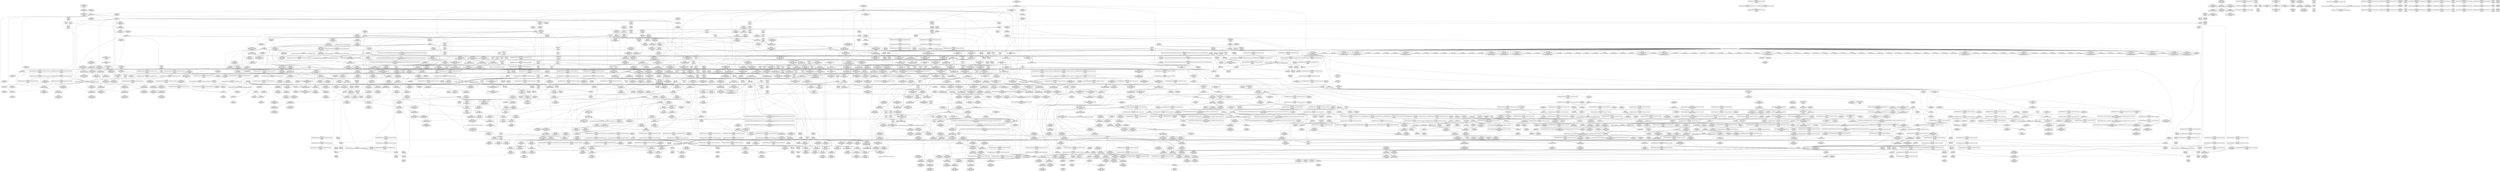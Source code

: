 digraph {
	CE0x41be440 [shape=record,shape=Mrecord,label="{CE0x41be440|ipc_free_security:_bb|*SummSink*}"]
	CE0x4166a70 [shape=record,shape=Mrecord,label="{CE0x4166a70|current_sid:_entry}"]
	CE0x4162d40 [shape=record,shape=Mrecord,label="{CE0x4162d40|selinux_sem_alloc_security:_tmp|*SummSink*}"]
	CE0x426c3d0 [shape=record,shape=Mrecord,label="{CE0x426c3d0|__rcu_read_lock:_tmp5|include/linux/rcupdate.h,239}"]
	CE0x416bea0 [shape=record,shape=Mrecord,label="{CE0x416bea0|_call_void_mcount()_#3}"]
	CE0x417f350 [shape=record,shape=Mrecord,label="{CE0x417f350|80:_i32,_112:_i8*,_:_CMRE_53,54_}"]
	CE0x4275cc0 [shape=record,shape=Mrecord,label="{CE0x4275cc0|rcu_read_unlock:_tmp22|include/linux/rcupdate.h,935|*SummSource*}"]
	CE0x41d4620 [shape=record,shape=Mrecord,label="{CE0x41d4620|get_current:_tmp3}"]
	CE0x41c7940 [shape=record,shape=Mrecord,label="{CE0x41c7940|GLOBAL:___llvm_gcov_ctr301|Global_var:__llvm_gcov_ctr301|*SummSink*}"]
	CE0x42922b0 [shape=record,shape=Mrecord,label="{CE0x42922b0|__rcu_read_unlock:_do.body|*SummSource*}"]
	CE0x416bf80 [shape=record,shape=Mrecord,label="{CE0x416bf80|80:_i32,_112:_i8*,_:_CMRE_50,51_}"]
	CE0x420f760 [shape=record,shape=Mrecord,label="{CE0x420f760|task_sid:_tmp5|security/selinux/hooks.c,208|*SummSource*}"]
	CE0x42cdaf0 [shape=record,shape=Mrecord,label="{CE0x42cdaf0|__preempt_count_sub:_tmp1}"]
	CE0x426dc00 [shape=record,shape=Mrecord,label="{CE0x426dc00|_call_void_asm_addl_$1,_%gs:$0_,_*m,ri,*m,_dirflag_,_fpsr_,_flags_(i32*___preempt_count,_i32_%sub,_i32*___preempt_count)_#3,_!dbg_!27717,_!srcloc_!27718|./arch/x86/include/asm/preempt.h,77|*SummSource*}"]
	CE0x4151ef0 [shape=record,shape=Mrecord,label="{CE0x4151ef0|ipc_alloc_security:_sclass|Function::ipc_alloc_security&Arg::sclass::|*SummSource*}"]
	CE0x4188d20 [shape=record,shape=Mrecord,label="{CE0x4188d20|i1_true|*Constant*|*SummSource*}"]
	CE0x42215b0 [shape=record,shape=Mrecord,label="{CE0x42215b0|cred_sid:_sid|security/selinux/hooks.c,197}"]
	CE0x41d8e90 [shape=record,shape=Mrecord,label="{CE0x41d8e90|get_current:_bb|*SummSink*}"]
	CE0x428ac40 [shape=record,shape=Mrecord,label="{CE0x428ac40|_call_void___preempt_count_sub(i32_1)_#10,_!dbg_!27715|include/linux/rcupdate.h,244|*SummSource*}"]
	CE0x41fe680 [shape=record,shape=Mrecord,label="{CE0x41fe680|rcu_read_unlock:_land.lhs.true}"]
	CE0x5cae480 [shape=record,shape=Mrecord,label="{CE0x5cae480|80:_i32,_112:_i8*,_:_CMRE_6,7_}"]
	CE0x4182e30 [shape=record,shape=Mrecord,label="{CE0x4182e30|current_sid:_tmp13|security/selinux/hooks.c,218|*SummSource*}"]
	CE0x4173960 [shape=record,shape=Mrecord,label="{CE0x4173960|ipc_alloc_security:_perm|Function::ipc_alloc_security&Arg::perm::}"]
	CE0x41aff30 [shape=record,shape=Mrecord,label="{CE0x41aff30|i8*_getelementptr_inbounds_(_25_x_i8_,_25_x_i8_*_.str3,_i32_0,_i32_0)|*Constant*|*SummSource*}"]
	CE0x421e790 [shape=record,shape=Mrecord,label="{CE0x421e790|rcu_read_unlock:_do.end}"]
	CE0x41ff2f0 [shape=record,shape=Mrecord,label="{CE0x41ff2f0|ipc_alloc_security:_call1|security/selinux/hooks.c,5087|*SummSink*}"]
	CE0x41e7eb0 [shape=record,shape=Mrecord,label="{CE0x41e7eb0|i64*_getelementptr_inbounds_(_11_x_i64_,_11_x_i64_*___llvm_gcov_ctr127,_i64_0,_i64_10)|*Constant*}"]
	CE0x42225c0 [shape=record,shape=Mrecord,label="{CE0x42225c0|_ret_void,_!dbg_!27735|include/linux/rcupdate.h,884|*SummSink*}"]
	CE0x41ade00 [shape=record,shape=Mrecord,label="{CE0x41ade00|selinux_sem_alloc_security:_u|security/selinux/hooks.c,5397|*SummSink*}"]
	CE0x41fda60 [shape=record,shape=Mrecord,label="{CE0x41fda60|_ret_i8*_%call,_!dbg_!27714|include/linux/slab.h,429|*SummSink*}"]
	CE0x41ad7d0 [shape=record,shape=Mrecord,label="{CE0x41ad7d0|avc_has_perm:_requested|Function::avc_has_perm&Arg::requested::}"]
	CE0x41fb6b0 [shape=record,shape=Mrecord,label="{CE0x41fb6b0|__rcu_read_lock:_entry}"]
	CE0x418b050 [shape=record,shape=Mrecord,label="{CE0x418b050|selinux_sem_alloc_security:_security|security/selinux/hooks.c,5394|*SummSink*}"]
	CE0x417a240 [shape=record,shape=Mrecord,label="{CE0x417a240|current_sid:_tmp12|security/selinux/hooks.c,218}"]
	CE0x417b400 [shape=record,shape=Mrecord,label="{CE0x417b400|selinux_sem_alloc_security:_tobool|security/selinux/hooks.c,5391|*SummSink*}"]
	CE0x41dd4f0 [shape=record,shape=Mrecord,label="{CE0x41dd4f0|ipc_alloc_security:_tmp|*SummSource*}"]
	CE0x4221760 [shape=record,shape=Mrecord,label="{CE0x4221760|rcu_read_lock:_if.then|*SummSink*}"]
	CE0x41f3eb0 [shape=record,shape=Mrecord,label="{CE0x41f3eb0|i64*_getelementptr_inbounds_(_4_x_i64_,_4_x_i64_*___llvm_gcov_ctr133,_i64_0,_i64_3)|*Constant*}"]
	CE0x41602c0 [shape=record,shape=Mrecord,label="{CE0x41602c0|80:_i32,_112:_i8*,_:_CMRE_25,26_}"]
	CE0x41f91e0 [shape=record,shape=Mrecord,label="{CE0x41f91e0|task_sid:_call|security/selinux/hooks.c,208}"]
	CE0x41ef8b0 [shape=record,shape=Mrecord,label="{CE0x41ef8b0|rcu_read_unlock:_tmp6|include/linux/rcupdate.h,933}"]
	CE0x41f57e0 [shape=record,shape=Mrecord,label="{CE0x41f57e0|task_sid:_tmp14|security/selinux/hooks.c,208}"]
	CE0x41ea8a0 [shape=record,shape=Mrecord,label="{CE0x41ea8a0|i64_5|*Constant*}"]
	CE0x5348740 [shape=record,shape=Mrecord,label="{CE0x5348740|selinux_sem_alloc_security:_sem_perm|security/selinux/hooks.c,5390|*SummSource*}"]
	CE0x41d6ff0 [shape=record,shape=Mrecord,label="{CE0x41d6ff0|current_sid:_tmp22|security/selinux/hooks.c,218|*SummSource*}"]
	CE0x41d9ef0 [shape=record,shape=Mrecord,label="{CE0x41d9ef0|rcu_read_lock:_tobool|include/linux/rcupdate.h,882}"]
	CE0x429cfe0 [shape=record,shape=Mrecord,label="{CE0x429cfe0|i64*_getelementptr_inbounds_(_4_x_i64_,_4_x_i64_*___llvm_gcov_ctr130,_i64_0,_i64_3)|*Constant*}"]
	CE0x41deb10 [shape=record,shape=Mrecord,label="{CE0x41deb10|rcu_read_unlock:_tobool1|include/linux/rcupdate.h,933|*SummSource*}"]
	CE0x41baf70 [shape=record,shape=Mrecord,label="{CE0x41baf70|__rcu_read_unlock:_tmp5|include/linux/rcupdate.h,244|*SummSink*}"]
	CE0x41f0e60 [shape=record,shape=Mrecord,label="{CE0x41f0e60|rcu_read_lock:_if.then|*SummSource*}"]
	CE0x418dcd0 [shape=record,shape=Mrecord,label="{CE0x418dcd0|i64_1|*Constant*}"]
	CE0x4186b10 [shape=record,shape=Mrecord,label="{CE0x4186b10|_ret_%struct.task_struct*_%tmp4,_!dbg_!27714|./arch/x86/include/asm/current.h,14|*SummSink*}"]
	CE0x41cac10 [shape=record,shape=Mrecord,label="{CE0x41cac10|_call_void_asm_sideeffect_,_memory_,_dirflag_,_fpsr_,_flags_()_#3,_!dbg_!27714,_!srcloc_!27715|include/linux/rcupdate.h,239}"]
	CE0x417e490 [shape=record,shape=Mrecord,label="{CE0x417e490|current_sid:_call|security/selinux/hooks.c,218|*SummSource*}"]
	CE0x4227e70 [shape=record,shape=Mrecord,label="{CE0x4227e70|_call_void_rcu_lock_acquire(%struct.lockdep_map*_rcu_lock_map)_#10,_!dbg_!27711|include/linux/rcupdate.h,881}"]
	CE0x429ac90 [shape=record,shape=Mrecord,label="{CE0x429ac90|rcu_lock_release:_tmp6}"]
	CE0x41a7a60 [shape=record,shape=Mrecord,label="{CE0x41a7a60|i32_3|*Constant*|*SummSource*}"]
	CE0x4189c20 [shape=record,shape=Mrecord,label="{CE0x4189c20|avc_has_perm:_auditdata|Function::avc_has_perm&Arg::auditdata::|*SummSink*}"]
	CE0x41e2430 [shape=record,shape=Mrecord,label="{CE0x41e2430|ipc_alloc_security:_tmp3|security/selinux/hooks.c,5084|*SummSource*}"]
	CE0x41bc650 [shape=record,shape=Mrecord,label="{CE0x41bc650|ipc_free_security:_tmp6|security/selinux/hooks.c,5099}"]
	CE0x41fd450 [shape=record,shape=Mrecord,label="{CE0x41fd450|kmalloc:_entry}"]
	CE0x41ffd00 [shape=record,shape=Mrecord,label="{CE0x41ffd00|task_sid:_task|Function::task_sid&Arg::task::}"]
	CE0x41e1090 [shape=record,shape=Mrecord,label="{CE0x41e1090|kmalloc:_size|Function::kmalloc&Arg::size::}"]
	CE0x41670a0 [shape=record,shape=Mrecord,label="{CE0x41670a0|selinux_sem_alloc_security:_tmp1|*SummSink*}"]
	CE0x4276ff0 [shape=record,shape=Mrecord,label="{CE0x4276ff0|rcu_lock_release:_map|Function::rcu_lock_release&Arg::map::|*SummSource*}"]
	CE0x4222930 [shape=record,shape=Mrecord,label="{CE0x4222930|i64*_getelementptr_inbounds_(_2_x_i64_,_2_x_i64_*___llvm_gcov_ctr131,_i64_0,_i64_0)|*Constant*|*SummSource*}"]
	CE0x41ca820 [shape=record,shape=Mrecord,label="{CE0x41ca820|_call_void_mcount()_#3|*SummSource*}"]
	CE0x41f5470 [shape=record,shape=Mrecord,label="{CE0x41f5470|rcu_read_lock:_tmp1|*SummSink*}"]
	CE0x429f150 [shape=record,shape=Mrecord,label="{CE0x429f150|__preempt_count_add:_do.end}"]
	CE0x4188650 [shape=record,shape=Mrecord,label="{CE0x4188650|i8_4|*Constant*|*SummSink*}"]
	CE0x4201410 [shape=record,shape=Mrecord,label="{CE0x4201410|COLLAPSED:_GCMRE___llvm_gcov_ctr302_internal_global_2_x_i64_zeroinitializer:_elem_0:default:}"]
	CE0x53488a0 [shape=record,shape=Mrecord,label="{CE0x53488a0|80:_i32,_112:_i8*,_:_CMRE_0,1_}"]
	CE0x41f1a40 [shape=record,shape=Mrecord,label="{CE0x41f1a40|rcu_read_lock:_call|include/linux/rcupdate.h,882|*SummSink*}"]
	CE0x42a8420 [shape=record,shape=Mrecord,label="{CE0x42a8420|__preempt_count_sub:_tmp|*SummSink*}"]
	CE0x42238e0 [shape=record,shape=Mrecord,label="{CE0x42238e0|rcu_lock_acquire:_map|Function::rcu_lock_acquire&Arg::map::|*SummSink*}"]
	CE0x4160e90 [shape=record,shape=Mrecord,label="{CE0x4160e90|selinux_sem_alloc_security:_sma|Function::selinux_sem_alloc_security&Arg::sma::|*SummSource*}"]
	CE0x42a8530 [shape=record,shape=Mrecord,label="{CE0x42a8530|i64*_getelementptr_inbounds_(_4_x_i64_,_4_x_i64_*___llvm_gcov_ctr129,_i64_0,_i64_0)|*Constant*}"]
	CE0x4295aa0 [shape=record,shape=Mrecord,label="{CE0x4295aa0|__preempt_count_sub:_bb}"]
	CE0x4161f10 [shape=record,shape=Mrecord,label="{CE0x4161f10|80:_i32,_112:_i8*,_:_CMRE_57,58_}"]
	CE0x41b5240 [shape=record,shape=Mrecord,label="{CE0x41b5240|_ret_void,_!dbg_!27719|security/selinux/hooks.c,5100}"]
	CE0x41c9650 [shape=record,shape=Mrecord,label="{CE0x41c9650|rcu_read_unlock:_tmp2|*SummSink*}"]
	CE0x41d6d00 [shape=record,shape=Mrecord,label="{CE0x41d6d00|COLLAPSED:_CMRE:_elem_0::|security/selinux/hooks.c,218}"]
	CE0x41c42f0 [shape=record,shape=Mrecord,label="{CE0x41c42f0|current_sid:_do.end|*SummSink*}"]
	CE0x41fd270 [shape=record,shape=Mrecord,label="{CE0x41fd270|GLOBAL:_kmalloc|*Constant*|*SummSource*}"]
	CE0x4274820 [shape=record,shape=Mrecord,label="{CE0x4274820|rcu_read_unlock:_tmp20|include/linux/rcupdate.h,933}"]
	CE0x41a80a0 [shape=record,shape=Mrecord,label="{CE0x41a80a0|0:_i16,_4:_i32,_:_CMRE_4,8_|*MultipleSource*|security/selinux/hooks.c,5394|security/selinux/hooks.c,5394|security/selinux/hooks.c,5399}"]
	CE0x4277da0 [shape=record,shape=Mrecord,label="{CE0x4277da0|GLOBAL:___rcu_read_unlock|*Constant*|*SummSink*}"]
	CE0x4165430 [shape=record,shape=Mrecord,label="{CE0x4165430|get_current:_tmp1|*SummSink*}"]
	CE0x41dc890 [shape=record,shape=Mrecord,label="{CE0x41dc890|task_sid:_do.body5|*SummSink*}"]
	CE0x41cbc10 [shape=record,shape=Mrecord,label="{CE0x41cbc10|ipc_alloc_security:_security|security/selinux/hooks.c,5090}"]
	CE0x41f59f0 [shape=record,shape=Mrecord,label="{CE0x41f59f0|task_sid:_tmp14|security/selinux/hooks.c,208|*SummSink*}"]
	CE0x428a780 [shape=record,shape=Mrecord,label="{CE0x428a780|rcu_lock_release:_indirectgoto}"]
	CE0x41632c0 [shape=record,shape=Mrecord,label="{CE0x41632c0|80:_i32,_112:_i8*,_:_CMRE_76,80_|*MultipleSource*|Function::selinux_sem_alloc_security&Arg::sma::|security/selinux/hooks.c,5390}"]
	CE0x4201480 [shape=record,shape=Mrecord,label="{CE0x4201480|ipc_free_security:_tmp|*SummSource*}"]
	CE0x41f2b70 [shape=record,shape=Mrecord,label="{CE0x41f2b70|GLOBAL:_rcu_read_lock.__warned|Global_var:rcu_read_lock.__warned|*SummSource*}"]
	CE0x422b260 [shape=record,shape=Mrecord,label="{CE0x422b260|cred_sid:_tmp4|*LoadInst*|security/selinux/hooks.c,196|*SummSource*}"]
	CE0x415aea0 [shape=record,shape=Mrecord,label="{CE0x415aea0|current_sid:_tmp6|security/selinux/hooks.c,218|*SummSink*}"]
	CE0x41c5980 [shape=record,shape=Mrecord,label="{CE0x41c5980|i64_5|*Constant*}"]
	CE0x41ece20 [shape=record,shape=Mrecord,label="{CE0x41ece20|i64_6|*Constant*}"]
	CE0x41e4430 [shape=record,shape=Mrecord,label="{CE0x41e4430|i8*_getelementptr_inbounds_(_25_x_i8_,_25_x_i8_*_.str45,_i32_0,_i32_0)|*Constant*|*SummSink*}"]
	CE0x4175810 [shape=record,shape=Mrecord,label="{CE0x4175810|80:_i32,_112:_i8*,_:_CMRE_67,68_}"]
	CE0x415c1d0 [shape=record,shape=Mrecord,label="{CE0x415c1d0|selinux_sem_alloc_security:_entry}"]
	CE0x41f95f0 [shape=record,shape=Mrecord,label="{CE0x41f95f0|GLOBAL:_rcu_lock_acquire|*Constant*}"]
	CE0x41beb00 [shape=record,shape=Mrecord,label="{CE0x41beb00|ipc_alloc_security:_if.end|*SummSource*}"]
	CE0x4279c00 [shape=record,shape=Mrecord,label="{CE0x4279c00|rcu_lock_release:_indirectgoto|*SummSource*}"]
	CE0x41cfc80 [shape=record,shape=Mrecord,label="{CE0x41cfc80|current_sid:_tmp19|security/selinux/hooks.c,218|*SummSink*}"]
	CE0x41f0ca0 [shape=record,shape=Mrecord,label="{CE0x41f0ca0|rcu_read_lock:_do.body|*SummSink*}"]
	CE0x41af290 [shape=record,shape=Mrecord,label="{CE0x41af290|_call_void_mcount()_#3}"]
	CE0x4283150 [shape=record,shape=Mrecord,label="{CE0x4283150|i64*_getelementptr_inbounds_(_4_x_i64_,_4_x_i64_*___llvm_gcov_ctr135,_i64_0,_i64_2)|*Constant*}"]
	CE0x420dda0 [shape=record,shape=Mrecord,label="{CE0x420dda0|i64*_getelementptr_inbounds_(_13_x_i64_,_13_x_i64_*___llvm_gcov_ctr126,_i64_0,_i64_8)|*Constant*|*SummSink*}"]
	CE0x4283780 [shape=record,shape=Mrecord,label="{CE0x4283780|__preempt_count_sub:_tmp2|*SummSource*}"]
	CE0x4181c70 [shape=record,shape=Mrecord,label="{CE0x4181c70|current_sid:_tmp5|security/selinux/hooks.c,218|*SummSource*}"]
	CE0x41f6420 [shape=record,shape=Mrecord,label="{CE0x41f6420|task_sid:_tmp12|security/selinux/hooks.c,208|*SummSink*}"]
	CE0x42b41a0 [shape=record,shape=Mrecord,label="{CE0x42b41a0|i64*_getelementptr_inbounds_(_4_x_i64_,_4_x_i64_*___llvm_gcov_ctr135,_i64_0,_i64_0)|*Constant*|*SummSource*}"]
	CE0x427a3a0 [shape=record,shape=Mrecord,label="{CE0x427a3a0|i8*_undef|*Constant*|*SummSink*}"]
	CE0x42114e0 [shape=record,shape=Mrecord,label="{CE0x42114e0|GLOBAL:_lockdep_rcu_suspicious|*Constant*}"]
	CE0x4181750 [shape=record,shape=Mrecord,label="{CE0x4181750|ipc_alloc_security:_tmp1|*SummSource*}"]
	CE0x427fd30 [shape=record,shape=Mrecord,label="{CE0x427fd30|GLOBAL:_lock_acquire|*Constant*|*SummSink*}"]
	CE0x4188750 [shape=record,shape=Mrecord,label="{CE0x4188750|selinux_sem_alloc_security:_tmp11|security/selinux/hooks.c,5399}"]
	CE0x429f3e0 [shape=record,shape=Mrecord,label="{CE0x429f3e0|__rcu_read_unlock:_tmp7|include/linux/rcupdate.h,245|*SummSource*}"]
	CE0x417cca0 [shape=record,shape=Mrecord,label="{CE0x417cca0|i64_2|*Constant*}"]
	CE0x41aaa80 [shape=record,shape=Mrecord,label="{CE0x41aaa80|selinux_sem_alloc_security:_sid5|security/selinux/hooks.c,5399|*SummSource*}"]
	CE0x41acf60 [shape=record,shape=Mrecord,label="{CE0x41acf60|avc_has_perm:_tsid|Function::avc_has_perm&Arg::tsid::|*SummSource*}"]
	CE0x41f1ab0 [shape=record,shape=Mrecord,label="{CE0x41f1ab0|i32_0|*Constant*}"]
	CE0x4180760 [shape=record,shape=Mrecord,label="{CE0x4180760|current_sid:_land.lhs.true|*SummSink*}"]
	CE0x428ade0 [shape=record,shape=Mrecord,label="{CE0x428ade0|_call_void_asm_sideeffect_,_memory_,_dirflag_,_fpsr_,_flags_()_#3,_!dbg_!27711,_!srcloc_!27714|include/linux/rcupdate.h,244|*SummSink*}"]
	CE0x42cb360 [shape=record,shape=Mrecord,label="{CE0x42cb360|__preempt_count_sub:_tmp}"]
	CE0x4275810 [shape=record,shape=Mrecord,label="{CE0x4275810|_call_void_rcu_lock_release(%struct.lockdep_map*_rcu_lock_map)_#10,_!dbg_!27733|include/linux/rcupdate.h,935}"]
	CE0x4228720 [shape=record,shape=Mrecord,label="{CE0x4228720|GLOBAL:___rcu_read_lock|*Constant*}"]
	CE0x42769b0 [shape=record,shape=Mrecord,label="{CE0x42769b0|GLOBAL:_rcu_lock_release|*Constant*|*SummSource*}"]
	CE0x41a6cc0 [shape=record,shape=Mrecord,label="{CE0x41a6cc0|current_sid:_tmp17|security/selinux/hooks.c,218|*SummSink*}"]
	CE0x4173a70 [shape=record,shape=Mrecord,label="{CE0x4173a70|ipc_alloc_security:_sclass|Function::ipc_alloc_security&Arg::sclass::}"]
	CE0x41b0d50 [shape=record,shape=Mrecord,label="{CE0x41b0d50|selinux_sem_alloc_security:_tmp15|security/selinux/hooks.c,5401|*SummSink*}"]
	CE0x41d21d0 [shape=record,shape=Mrecord,label="{CE0x41d21d0|task_sid:_do.end6}"]
	CE0x41d8140 [shape=record,shape=Mrecord,label="{CE0x41d8140|0:_i32,_4:_i32,_8:_i32,_12:_i32,_:_CMRE_4,8_|*MultipleSource*|security/selinux/hooks.c,218|security/selinux/hooks.c,218|security/selinux/hooks.c,220}"]
	CE0x4179ab0 [shape=record,shape=Mrecord,label="{CE0x4179ab0|80:_i32,_112:_i8*,_:_CMRE_45,46_}"]
	CE0x41f56e0 [shape=record,shape=Mrecord,label="{CE0x41f56e0|i64_7|*Constant*|*SummSink*}"]
	CE0x4279910 [shape=record,shape=Mrecord,label="{CE0x4279910|rcu_lock_acquire:_tmp6|*SummSource*}"]
	CE0x41a9430 [shape=record,shape=Mrecord,label="{CE0x41a9430|selinux_sem_alloc_security:_tmp10|security/selinux/hooks.c,5397|*SummSource*}"]
	CE0x41d0c10 [shape=record,shape=Mrecord,label="{CE0x41d0c10|kzalloc:_tmp2}"]
	CE0x414f050 [shape=record,shape=Mrecord,label="{CE0x414f050|current_sid:_tmp6|security/selinux/hooks.c,218}"]
	CE0x427f310 [shape=record,shape=Mrecord,label="{CE0x427f310|rcu_lock_acquire:_tmp5|include/linux/rcupdate.h,418}"]
	CE0x41ac820 [shape=record,shape=Mrecord,label="{CE0x41ac820|avc_has_perm:_entry|*SummSource*}"]
	CE0x41f0d70 [shape=record,shape=Mrecord,label="{CE0x41f0d70|rcu_read_lock:_if.then}"]
	CE0x42b58a0 [shape=record,shape=Mrecord,label="{CE0x42b58a0|__rcu_read_unlock:_tmp}"]
	CE0x41ac460 [shape=record,shape=Mrecord,label="{CE0x41ac460|selinux_sem_alloc_security:_tmp14|security/selinux/hooks.c,5401|*SummSource*}"]
	CE0x41ab340 [shape=record,shape=Mrecord,label="{CE0x41ab340|i64_5|*Constant*|*SummSink*}"]
	CE0x41dcdd0 [shape=record,shape=Mrecord,label="{CE0x41dcdd0|kzalloc:_tmp3|*SummSink*}"]
	CE0x41c82b0 [shape=record,shape=Mrecord,label="{CE0x41c82b0|i64*_getelementptr_inbounds_(_2_x_i64_,_2_x_i64_*___llvm_gcov_ctr302,_i64_0,_i64_1)|*Constant*|*SummSource*}"]
	CE0x4282530 [shape=record,shape=Mrecord,label="{CE0x4282530|__preempt_count_sub:_tmp3|*SummSink*}"]
	CE0x4163b80 [shape=record,shape=Mrecord,label="{CE0x4163b80|selinux_sem_alloc_security:_call2|security/selinux/hooks.c,5390|*SummSink*}"]
	CE0x4c811b0 [shape=record,shape=Mrecord,label="{CE0x4c811b0|80:_i32,_112:_i8*,_:_CMRE_44,45_}"]
	CE0x41f2f00 [shape=record,shape=Mrecord,label="{CE0x41f2f00|i64*_getelementptr_inbounds_(_4_x_i64_,_4_x_i64_*___llvm_gcov_ctr133,_i64_0,_i64_2)|*Constant*|*SummSink*}"]
	CE0x421dbd0 [shape=record,shape=Mrecord,label="{CE0x421dbd0|rcu_read_lock:_do.end|*SummSink*}"]
	CE0x41ce210 [shape=record,shape=Mrecord,label="{CE0x41ce210|i64*_getelementptr_inbounds_(_13_x_i64_,_13_x_i64_*___llvm_gcov_ctr126,_i64_0,_i64_11)|*Constant*}"]
	CE0x41ed760 [shape=record,shape=Mrecord,label="{CE0x41ed760|i64_7|*Constant*}"]
	CE0x41c0860 [shape=record,shape=Mrecord,label="{CE0x41c0860|current_sid:_tmp|*SummSink*}"]
	CE0x4276790 [shape=record,shape=Mrecord,label="{CE0x4276790|GLOBAL:_rcu_lock_release|*Constant*|*SummSink*}"]
	CE0x42247f0 [shape=record,shape=Mrecord,label="{CE0x42247f0|GLOBAL:___llvm_gcov_ctr127|Global_var:__llvm_gcov_ctr127|*SummSource*}"]
	CE0x41dc390 [shape=record,shape=Mrecord,label="{CE0x41dc390|task_sid:_do.body|*SummSink*}"]
	CE0x426b2a0 [shape=record,shape=Mrecord,label="{CE0x426b2a0|rcu_read_unlock:_call3|include/linux/rcupdate.h,933}"]
	CE0x428acb0 [shape=record,shape=Mrecord,label="{CE0x428acb0|_call_void_asm_sideeffect_,_memory_,_dirflag_,_fpsr_,_flags_()_#3,_!dbg_!27711,_!srcloc_!27714|include/linux/rcupdate.h,244|*SummSource*}"]
	CE0x41864c0 [shape=record,shape=Mrecord,label="{CE0x41864c0|selinux_sem_alloc_security:_security|security/selinux/hooks.c,5394}"]
	CE0x41d1e50 [shape=record,shape=Mrecord,label="{CE0x41d1e50|kmalloc:_tmp1}"]
	CE0x415b3c0 [shape=record,shape=Mrecord,label="{CE0x415b3c0|GLOBAL:___llvm_gcov_ctr301|Global_var:__llvm_gcov_ctr301}"]
	CE0x418ae70 [shape=record,shape=Mrecord,label="{CE0x418ae70|i32_10|*Constant*|*SummSink*}"]
	CE0x41fb000 [shape=record,shape=Mrecord,label="{CE0x41fb000|cred_sid:_tmp2|*SummSource*}"]
	CE0x41a6820 [shape=record,shape=Mrecord,label="{CE0x41a6820|i64*_getelementptr_inbounds_(_11_x_i64_,_11_x_i64_*___llvm_gcov_ctr125,_i64_0,_i64_9)|*Constant*|*SummSink*}"]
	CE0x41a6f30 [shape=record,shape=Mrecord,label="{CE0x41a6f30|selinux_sem_alloc_security:_call6|security/selinux/hooks.c,5399|*SummSink*}"]
	CE0x41bde70 [shape=record,shape=Mrecord,label="{CE0x41bde70|ipc_alloc_security:_tmp13|security/selinux/hooks.c,5093}"]
	CE0x42a6340 [shape=record,shape=Mrecord,label="{CE0x42a6340|GLOBAL:___preempt_count|Global_var:__preempt_count|*SummSource*}"]
	CE0x41744d0 [shape=record,shape=Mrecord,label="{CE0x41744d0|80:_i32,_112:_i8*,_:_CMRE_152,160_|*MultipleSource*|Function::selinux_sem_alloc_security&Arg::sma::|security/selinux/hooks.c,5390}"]
	CE0x41cf280 [shape=record,shape=Mrecord,label="{CE0x41cf280|current_sid:_tmp18|security/selinux/hooks.c,218|*SummSource*}"]
	CE0x41d22b0 [shape=record,shape=Mrecord,label="{CE0x41d22b0|task_sid:_tmp3|*SummSource*}"]
	CE0x4212e50 [shape=record,shape=Mrecord,label="{CE0x4212e50|task_sid:_tmp20|security/selinux/hooks.c,208|*SummSink*}"]
	CE0x41a8240 [shape=record,shape=Mrecord,label="{CE0x41a8240|ipc_alloc_security:_tmp8|security/selinux/hooks.c,5085}"]
	CE0x41c5220 [shape=record,shape=Mrecord,label="{CE0x41c5220|current_sid:_if.end|*SummSink*}"]
	CE0x417c760 [shape=record,shape=Mrecord,label="{CE0x417c760|selinux_sem_alloc_security:_tmp5|security/selinux/hooks.c,5391|*SummSource*}"]
	CE0x41ad940 [shape=record,shape=Mrecord,label="{CE0x41ad940|avc_has_perm:_requested|Function::avc_has_perm&Arg::requested::|*SummSource*}"]
	CE0x41dc7d0 [shape=record,shape=Mrecord,label="{CE0x41dc7d0|task_sid:_do.body5|*SummSource*}"]
	CE0x429f0e0 [shape=record,shape=Mrecord,label="{CE0x429f0e0|__rcu_read_unlock:_tmp7|include/linux/rcupdate.h,245|*SummSink*}"]
	CE0x4164cb0 [shape=record,shape=Mrecord,label="{CE0x4164cb0|80:_i32,_112:_i8*,_:_CMRE_4,5_}"]
	CE0x41e6860 [shape=record,shape=Mrecord,label="{CE0x41e6860|_call_void_lockdep_rcu_suspicious(i8*_getelementptr_inbounds_(_25_x_i8_,_25_x_i8_*_.str45,_i32_0,_i32_0),_i32_883,_i8*_getelementptr_inbounds_(_42_x_i8_,_42_x_i8_*_.str46,_i32_0,_i32_0))_#10,_!dbg_!27728|include/linux/rcupdate.h,882}"]
	CE0x41fa630 [shape=record,shape=Mrecord,label="{CE0x41fa630|rcu_read_lock:_tmp3|*SummSource*}"]
	CE0x4268250 [shape=record,shape=Mrecord,label="{CE0x4268250|i64*_getelementptr_inbounds_(_11_x_i64_,_11_x_i64_*___llvm_gcov_ctr132,_i64_0,_i64_8)|*Constant*|*SummSource*}"]
	CE0x41ab740 [shape=record,shape=Mrecord,label="{CE0x41ab740|selinux_sem_alloc_security:_tmp12|security/selinux/hooks.c,5401}"]
	CE0x4229730 [shape=record,shape=Mrecord,label="{CE0x4229730|_call_void_rcu_lock_acquire(%struct.lockdep_map*_rcu_lock_map)_#10,_!dbg_!27711|include/linux/rcupdate.h,881|*SummSink*}"]
	CE0x4282c60 [shape=record,shape=Mrecord,label="{CE0x4282c60|GLOBAL:___preempt_count|Global_var:__preempt_count}"]
	CE0x41faf90 [shape=record,shape=Mrecord,label="{CE0x41faf90|cred_sid:_tmp2}"]
	CE0x41a8e60 [shape=record,shape=Mrecord,label="{CE0x41a8e60|selinux_sem_alloc_security:_key|security/selinux/hooks.c,5397}"]
	CE0x415b530 [shape=record,shape=Mrecord,label="{CE0x415b530|ipc_alloc_security:_tmp3|security/selinux/hooks.c,5084}"]
	CE0x41cce80 [shape=record,shape=Mrecord,label="{CE0x41cce80|task_sid:_tmp22|security/selinux/hooks.c,208}"]
	CE0x421bbf0 [shape=record,shape=Mrecord,label="{CE0x421bbf0|rcu_read_unlock:_tmp12|include/linux/rcupdate.h,933|*SummSource*}"]
	CE0x41a8f70 [shape=record,shape=Mrecord,label="{CE0x41a8f70|selinux_sem_alloc_security:_key|security/selinux/hooks.c,5397|*SummSink*}"]
	CE0x41cae90 [shape=record,shape=Mrecord,label="{CE0x41cae90|rcu_read_unlock:_call3|include/linux/rcupdate.h,933|*SummSink*}"]
	CE0x426e4e0 [shape=record,shape=Mrecord,label="{CE0x426e4e0|rcu_read_unlock:_do.body|*SummSink*}"]
	CE0x41f7e90 [shape=record,shape=Mrecord,label="{CE0x41f7e90|ipc_alloc_security:_tmp4|security/selinux/hooks.c,5084}"]
	CE0x41524b0 [shape=record,shape=Mrecord,label="{CE0x41524b0|ipc_alloc_security:_task|Function::ipc_alloc_security&Arg::task::|*SummSink*}"]
	CE0x429ed50 [shape=record,shape=Mrecord,label="{CE0x429ed50|rcu_lock_release:_tmp3|*SummSource*}"]
	CE0x415e1f0 [shape=record,shape=Mrecord,label="{CE0x415e1f0|current_sid:_tmp16|security/selinux/hooks.c,218|*SummSink*}"]
	CE0x4224610 [shape=record,shape=Mrecord,label="{CE0x4224610|GLOBAL:_task_sid.__warned|Global_var:task_sid.__warned}"]
	CE0x41e0cf0 [shape=record,shape=Mrecord,label="{CE0x41e0cf0|ipc_alloc_security:_tmp10|security/selinux/hooks.c,5087|*SummSource*}"]
	CE0x42801d0 [shape=record,shape=Mrecord,label="{CE0x42801d0|i32_2|*Constant*|*SummSource*}"]
	CE0x420ac30 [shape=record,shape=Mrecord,label="{CE0x420ac30|task_sid:_if.then|*SummSource*}"]
	CE0x41b07e0 [shape=record,shape=Mrecord,label="{CE0x41b07e0|selinux_sem_alloc_security:_tmp14|security/selinux/hooks.c,5401|*SummSink*}"]
	CE0x4177a00 [shape=record,shape=Mrecord,label="{CE0x4177a00|selinux_sem_alloc_security:_tobool|security/selinux/hooks.c,5391|*SummSource*}"]
	CE0x41ab020 [shape=record,shape=Mrecord,label="{CE0x41ab020|i64*_getelementptr_inbounds_(_9_x_i64_,_9_x_i64_*___llvm_gcov_ctr317,_i64_0,_i64_6)|*Constant*|*SummSink*}"]
	CE0x4228ba0 [shape=record,shape=Mrecord,label="{CE0x4228ba0|_call_void_asm_sideeffect_,_memory_,_dirflag_,_fpsr_,_flags_()_#3,_!dbg_!27714,_!srcloc_!27715|include/linux/rcupdate.h,239|*SummSource*}"]
	CE0x41ce4e0 [shape=record,shape=Mrecord,label="{CE0x41ce4e0|i64*_getelementptr_inbounds_(_13_x_i64_,_13_x_i64_*___llvm_gcov_ctr126,_i64_0,_i64_11)|*Constant*|*SummSource*}"]
	CE0x41c6210 [shape=record,shape=Mrecord,label="{CE0x41c6210|current_sid:_if.then}"]
	CE0x4211650 [shape=record,shape=Mrecord,label="{CE0x4211650|i8*_getelementptr_inbounds_(_25_x_i8_,_25_x_i8_*_.str3,_i32_0,_i32_0)|*Constant*}"]
	CE0x4178750 [shape=record,shape=Mrecord,label="{CE0x4178750|80:_i32,_112:_i8*,_:_CMRE_128,136_|*MultipleSource*|Function::selinux_sem_alloc_security&Arg::sma::|security/selinux/hooks.c,5390}"]
	CE0x41f1790 [shape=record,shape=Mrecord,label="{CE0x41f1790|_ret_void,_!dbg_!27717|include/linux/rcupdate.h,419}"]
	CE0x41e6280 [shape=record,shape=Mrecord,label="{CE0x41e6280|rcu_read_lock:_tmp18|include/linux/rcupdate.h,882|*SummSource*}"]
	CE0x4217f80 [shape=record,shape=Mrecord,label="{CE0x4217f80|i64*_getelementptr_inbounds_(_13_x_i64_,_13_x_i64_*___llvm_gcov_ctr126,_i64_0,_i64_12)|*Constant*|*SummSink*}"]
	CE0x41cd6c0 [shape=record,shape=Mrecord,label="{CE0x41cd6c0|task_sid:_tmp23|security/selinux/hooks.c,208}"]
	CE0x421a040 [shape=record,shape=Mrecord,label="{CE0x421a040|_call_void_rcu_read_unlock()_#10,_!dbg_!27748|security/selinux/hooks.c,209}"]
	CE0x41dcab0 [shape=record,shape=Mrecord,label="{CE0x41dcab0|kzalloc:_tmp|*SummSource*}"]
	CE0x41a95b0 [shape=record,shape=Mrecord,label="{CE0x41a95b0|selinux_sem_alloc_security:_tmp10|security/selinux/hooks.c,5397|*SummSink*}"]
	CE0x426f930 [shape=record,shape=Mrecord,label="{CE0x426f930|_call_void_asm_addl_$1,_%gs:$0_,_*m,ri,*m,_dirflag_,_fpsr_,_flags_(i32*___preempt_count,_i32_%val,_i32*___preempt_count)_#3,_!dbg_!27714,_!srcloc_!27717|./arch/x86/include/asm/preempt.h,72|*SummSink*}"]
	CE0x41c6740 [shape=record,shape=Mrecord,label="{CE0x41c6740|ipc_alloc_security:_call|security/selinux/hooks.c,5083|*SummSink*}"]
	CE0x41d0010 [shape=record,shape=Mrecord,label="{CE0x41d0010|current_sid:_tmp20|security/selinux/hooks.c,218|*SummSink*}"]
	CE0x4170310 [shape=record,shape=Mrecord,label="{CE0x4170310|void_(i32*,_i32,_i32*)*_asm_addl_$1,_%gs:$0_,_*m,ri,*m,_dirflag_,_fpsr_,_flags_}"]
	CE0x41dc9d0 [shape=record,shape=Mrecord,label="{CE0x41dc9d0|i64*_getelementptr_inbounds_(_13_x_i64_,_13_x_i64_*___llvm_gcov_ctr126,_i64_0,_i64_0)|*Constant*}"]
	CE0x41ff180 [shape=record,shape=Mrecord,label="{CE0x41ff180|ipc_alloc_security:_call1|security/selinux/hooks.c,5087|*SummSource*}"]
	CE0x41be620 [shape=record,shape=Mrecord,label="{CE0x41be620|i64*_getelementptr_inbounds_(_11_x_i64_,_11_x_i64_*___llvm_gcov_ctr125,_i64_0,_i64_1)|*Constant*|*SummSource*}"]
	CE0x4276090 [shape=record,shape=Mrecord,label="{CE0x4276090|GLOBAL:_rcu_lock_release|*Constant*}"]
	CE0x421fd40 [shape=record,shape=Mrecord,label="{CE0x421fd40|rcu_read_lock:_if.end|*SummSource*}"]
	CE0x420ffa0 [shape=record,shape=Mrecord,label="{CE0x420ffa0|_call_void_mcount()_#3|*SummSource*}"]
	CE0x4221ae0 [shape=record,shape=Mrecord,label="{CE0x4221ae0|kzalloc:_tmp1|*SummSource*}"]
	CE0x416c0b0 [shape=record,shape=Mrecord,label="{CE0x416c0b0|80:_i32,_112:_i8*,_:_CMRE_48,49_}"]
	CE0x41b1250 [shape=record,shape=Mrecord,label="{CE0x41b1250|i64*_getelementptr_inbounds_(_9_x_i64_,_9_x_i64_*___llvm_gcov_ctr317,_i64_0,_i64_6)|*Constant*|*SummSource*}"]
	CE0x42677d0 [shape=record,shape=Mrecord,label="{CE0x42677d0|rcu_read_unlock:_tobool1|include/linux/rcupdate.h,933|*SummSink*}"]
	CE0x4173380 [shape=record,shape=Mrecord,label="{CE0x4173380|80:_i32,_112:_i8*,_:_CMRE_188,192_|*MultipleSource*|Function::selinux_sem_alloc_security&Arg::sma::|security/selinux/hooks.c,5390}"]
	CE0x420f9b0 [shape=record,shape=Mrecord,label="{CE0x420f9b0|_call_void_mcount()_#3|*SummSink*}"]
	CE0x416d670 [shape=record,shape=Mrecord,label="{CE0x416d670|ipc_alloc_security:_bb}"]
	CE0x4189f90 [shape=record,shape=Mrecord,label="{CE0x4189f90|_ret_i32_%retval.0,_!dbg_!27728|security/selinux/avc.c,775|*SummSink*}"]
	CE0x420bc10 [shape=record,shape=Mrecord,label="{CE0x420bc10|rcu_read_unlock:_tmp11|include/linux/rcupdate.h,933}"]
	CE0x4277bf0 [shape=record,shape=Mrecord,label="{CE0x4277bf0|GLOBAL:___rcu_read_unlock|*Constant*|*SummSource*}"]
	CE0x421ad40 [shape=record,shape=Mrecord,label="{CE0x421ad40|kmalloc:_bb}"]
	CE0x4165030 [shape=record,shape=Mrecord,label="{CE0x4165030|get_current:_tmp1|*SummSource*}"]
	CE0x42bb310 [shape=record,shape=Mrecord,label="{CE0x42bb310|i64*_getelementptr_inbounds_(_4_x_i64_,_4_x_i64_*___llvm_gcov_ctr129,_i64_0,_i64_2)|*Constant*|*SummSink*}"]
	CE0x41db060 [shape=record,shape=Mrecord,label="{CE0x41db060|_call_void_mcount()_#3|*SummSource*}"]
	CE0x417c0c0 [shape=record,shape=Mrecord,label="{CE0x417c0c0|80:_i32,_112:_i8*,_:_CMRE_84,88_|*MultipleSource*|Function::selinux_sem_alloc_security&Arg::sma::|security/selinux/hooks.c,5390}"]
	CE0x41c72a0 [shape=record,shape=Mrecord,label="{CE0x41c72a0|current_sid:_tmp11|security/selinux/hooks.c,218}"]
	CE0x421e720 [shape=record,shape=Mrecord,label="{CE0x421e720|rcu_read_unlock:_do.end|*SummSink*}"]
	CE0x4219da0 [shape=record,shape=Mrecord,label="{CE0x4219da0|_ret_i32_%tmp6,_!dbg_!27716|security/selinux/hooks.c,197|*SummSink*}"]
	CE0x41c6e40 [shape=record,shape=Mrecord,label="{CE0x41c6e40|ipc_alloc_security:_tmp1|*SummSink*}"]
	CE0x41dacb0 [shape=record,shape=Mrecord,label="{CE0x41dacb0|rcu_read_lock:_land.lhs.true}"]
	CE0x41cfc10 [shape=record,shape=Mrecord,label="{CE0x41cfc10|i64*_getelementptr_inbounds_(_11_x_i64_,_11_x_i64_*___llvm_gcov_ctr125,_i64_0,_i64_10)|*Constant*|*SummSink*}"]
	CE0x4165870 [shape=record,shape=Mrecord,label="{CE0x4165870|GLOBAL:___llvm_gcov_ctr317|Global_var:__llvm_gcov_ctr317|*SummSink*}"]
	CE0x42a1820 [shape=record,shape=Mrecord,label="{CE0x42a1820|_call_void_asm_addl_$1,_%gs:$0_,_*m,ri,*m,_dirflag_,_fpsr_,_flags_(i32*___preempt_count,_i32_%val,_i32*___preempt_count)_#3,_!dbg_!27714,_!srcloc_!27717|./arch/x86/include/asm/preempt.h,72|*SummSource*}"]
	CE0x4275090 [shape=record,shape=Mrecord,label="{CE0x4275090|rcu_read_unlock:_tmp21|include/linux/rcupdate.h,935}"]
	CE0x4291f40 [shape=record,shape=Mrecord,label="{CE0x4291f40|__rcu_read_unlock:_tmp4|include/linux/rcupdate.h,244}"]
	CE0x4164f10 [shape=record,shape=Mrecord,label="{CE0x4164f10|selinux_sem_alloc_security:_if.end|*SummSink*}"]
	CE0x427a250 [shape=record,shape=Mrecord,label="{CE0x427a250|i8*_undef|*Constant*|*SummSource*}"]
	CE0x41aef70 [shape=record,shape=Mrecord,label="{CE0x41aef70|kmalloc:_tmp3|*SummSource*}"]
	CE0x41a8ce0 [shape=record,shape=Mrecord,label="{CE0x41a8ce0|selinux_sem_alloc_security:_sid5|security/selinux/hooks.c,5399}"]
	CE0x41dbaf0 [shape=record,shape=Mrecord,label="{CE0x41dbaf0|task_sid:_tmp9|security/selinux/hooks.c,208|*SummSource*}"]
	CE0x4271b60 [shape=record,shape=Mrecord,label="{CE0x4271b60|_call_void_lockdep_rcu_suspicious(i8*_getelementptr_inbounds_(_25_x_i8_,_25_x_i8_*_.str45,_i32_0,_i32_0),_i32_934,_i8*_getelementptr_inbounds_(_44_x_i8_,_44_x_i8_*_.str47,_i32_0,_i32_0))_#10,_!dbg_!27726|include/linux/rcupdate.h,933|*SummSource*}"]
	CE0x4171280 [shape=record,shape=Mrecord,label="{CE0x4171280|80:_i32,_112:_i8*,_:_CMRE_96,100_|*MultipleSource*|Function::selinux_sem_alloc_security&Arg::sma::|security/selinux/hooks.c,5390}"]
	CE0x4180990 [shape=record,shape=Mrecord,label="{CE0x4180990|_ret_i32_%retval.0,_!dbg_!27746|security/selinux/hooks.c,5406|*SummSource*}"]
	CE0x41bb330 [shape=record,shape=Mrecord,label="{CE0x41bb330|rcu_read_unlock:_do.body}"]
	CE0x4172eb0 [shape=record,shape=Mrecord,label="{CE0x4172eb0|ipc_free_security:_tmp2}"]
	CE0x41ec1e0 [shape=record,shape=Mrecord,label="{CE0x41ec1e0|rcu_read_lock:_tmp12|include/linux/rcupdate.h,882|*SummSource*}"]
	CE0x42a6520 [shape=record,shape=Mrecord,label="{CE0x42a6520|__rcu_read_unlock:_tmp3}"]
	CE0x428cff0 [shape=record,shape=Mrecord,label="{CE0x428cff0|__rcu_read_unlock:_tmp6|include/linux/rcupdate.h,245}"]
	CE0x4227880 [shape=record,shape=Mrecord,label="{CE0x4227880|task_sid:_tmp19|security/selinux/hooks.c,208|*SummSource*}"]
	CE0x422bd30 [shape=record,shape=Mrecord,label="{CE0x422bd30|rcu_read_lock:_tmp5|include/linux/rcupdate.h,882|*SummSink*}"]
	CE0x417fe60 [shape=record,shape=Mrecord,label="{CE0x417fe60|selinux_sem_alloc_security:_tmp21|security/selinux/hooks.c,5406}"]
	CE0x4212150 [shape=record,shape=Mrecord,label="{CE0x4212150|i8*_getelementptr_inbounds_(_41_x_i8_,_41_x_i8_*_.str44,_i32_0,_i32_0)|*Constant*|*SummSink*}"]
	CE0x42a6970 [shape=record,shape=Mrecord,label="{CE0x42a6970|__preempt_count_add:_tmp7|./arch/x86/include/asm/preempt.h,73|*SummSink*}"]
	CE0x417d450 [shape=record,shape=Mrecord,label="{CE0x417d450|i64*_getelementptr_inbounds_(_2_x_i64_,_2_x_i64_*___llvm_gcov_ctr98,_i64_0,_i64_0)|*Constant*}"]
	CE0x41d33e0 [shape=record,shape=Mrecord,label="{CE0x41d33e0|ipc_free_security:_security1|security/selinux/hooks.c,5098}"]
	CE0x426f180 [shape=record,shape=Mrecord,label="{CE0x426f180|__rcu_read_lock:_tmp4|include/linux/rcupdate.h,239}"]
	CE0x41e28d0 [shape=record,shape=Mrecord,label="{CE0x41e28d0|i64*_getelementptr_inbounds_(_6_x_i64_,_6_x_i64_*___llvm_gcov_ctr301,_i64_0,_i64_0)|*Constant*|*SummSource*}"]
	CE0x41c1ce0 [shape=record,shape=Mrecord,label="{CE0x41c1ce0|i64*_getelementptr_inbounds_(_11_x_i64_,_11_x_i64_*___llvm_gcov_ctr125,_i64_0,_i64_6)|*Constant*}"]
	CE0x420d170 [shape=record,shape=Mrecord,label="{CE0x420d170|rcu_read_lock:_entry|*SummSource*}"]
	CE0x4223da0 [shape=record,shape=Mrecord,label="{CE0x4223da0|i32_77|*Constant*|*SummSource*}"]
	CE0x41d8c80 [shape=record,shape=Mrecord,label="{CE0x41d8c80|get_current:_bb}"]
	CE0x42a15f0 [shape=record,shape=Mrecord,label="{CE0x42a15f0|void_(i32*,_i32,_i32*)*_asm_addl_$1,_%gs:$0_,_*m,ri,*m,_dirflag_,_fpsr_,_flags_}"]
	CE0x422d4f0 [shape=record,shape=Mrecord,label="{CE0x422d4f0|_call_void_mcount()_#3}"]
	CE0x41828b0 [shape=record,shape=Mrecord,label="{CE0x41828b0|GLOBAL:_kzalloc|*Constant*|*SummSink*}"]
	CE0x417f220 [shape=record,shape=Mrecord,label="{CE0x417f220|80:_i32,_112:_i8*,_:_CMRE_52,53_}"]
	CE0x4164fc0 [shape=record,shape=Mrecord,label="{CE0x4164fc0|get_current:_tmp1}"]
	CE0x421a6e0 [shape=record,shape=Mrecord,label="{CE0x421a6e0|rcu_read_unlock:_entry|*SummSource*}"]
	CE0x41f79f0 [shape=record,shape=Mrecord,label="{CE0x41f79f0|task_sid:_do.end}"]
	CE0x4222b80 [shape=record,shape=Mrecord,label="{CE0x4222b80|task_sid:_land.lhs.true2|*SummSource*}"]
	CE0x41f8e40 [shape=record,shape=Mrecord,label="{CE0x41f8e40|cred_sid:_tmp3|*SummSink*}"]
	CE0x417ffe0 [shape=record,shape=Mrecord,label="{CE0x417ffe0|selinux_sem_alloc_security:_tmp21|security/selinux/hooks.c,5406|*SummSource*}"]
	CE0x41cb320 [shape=record,shape=Mrecord,label="{CE0x41cb320|rcu_read_unlock:_tmp13|include/linux/rcupdate.h,933}"]
	CE0x4277340 [shape=record,shape=Mrecord,label="{CE0x4277340|GLOBAL:___rcu_read_unlock|*Constant*}"]
	CE0x41dbdd0 [shape=record,shape=Mrecord,label="{CE0x41dbdd0|i64*_getelementptr_inbounds_(_2_x_i64_,_2_x_i64_*___llvm_gcov_ctr182,_i64_0,_i64_0)|*Constant*|*SummSource*}"]
	CE0x420e620 [shape=record,shape=Mrecord,label="{CE0x420e620|task_sid:_call3|security/selinux/hooks.c,208}"]
	CE0x4277430 [shape=record,shape=Mrecord,label="{CE0x4277430|_ret_void,_!dbg_!27717|include/linux/rcupdate.h,424}"]
	CE0x4158530 [shape=record,shape=Mrecord,label="{CE0x4158530|current_sid:_tmp4|security/selinux/hooks.c,218}"]
	CE0x4164990 [shape=record,shape=Mrecord,label="{CE0x4164990|selinux_sem_alloc_security:_if.then8|*SummSink*}"]
	CE0x4298170 [shape=record,shape=Mrecord,label="{CE0x4298170|__preempt_count_add:_tmp1|*SummSource*}"]
	CE0x421bac0 [shape=record,shape=Mrecord,label="{CE0x421bac0|rcu_read_unlock:_tmp12|include/linux/rcupdate.h,933}"]
	CE0x42198e0 [shape=record,shape=Mrecord,label="{CE0x42198e0|cred_sid:_cred|Function::cred_sid&Arg::cred::|*SummSink*}"]
	CE0x4178520 [shape=record,shape=Mrecord,label="{CE0x4178520|80:_i32,_112:_i8*,_:_CMRE_13,14_}"]
	CE0x4285ce0 [shape=record,shape=Mrecord,label="{CE0x4285ce0|i64*_getelementptr_inbounds_(_4_x_i64_,_4_x_i64_*___llvm_gcov_ctr129,_i64_0,_i64_3)|*Constant*|*SummSource*}"]
	CE0x41a8a70 [shape=record,shape=Mrecord,label="{CE0x41a8a70|i32_(i32,_i32,_i16,_i32,_%struct.common_audit_data*)*_bitcast_(i32_(i32,_i32,_i16,_i32,_%struct.common_audit_data.495*)*_avc_has_perm_to_i32_(i32,_i32,_i16,_i32,_%struct.common_audit_data*)*)|*Constant*|*SummSource*}"]
	CE0x42c0320 [shape=record,shape=Mrecord,label="{CE0x42c0320|i64_1|*Constant*}"]
	CE0x4178a90 [shape=record,shape=Mrecord,label="{CE0x4178a90|80:_i32,_112:_i8*,_:_CMRE_144,152_|*MultipleSource*|Function::selinux_sem_alloc_security&Arg::sma::|security/selinux/hooks.c,5390}"]
	CE0x427f6b0 [shape=record,shape=Mrecord,label="{CE0x427f6b0|i64*_getelementptr_inbounds_(_4_x_i64_,_4_x_i64_*___llvm_gcov_ctr128,_i64_0,_i64_1)|*Constant*|*SummSource*}"]
	CE0x41d30e0 [shape=record,shape=Mrecord,label="{CE0x41d30e0|ipc_free_security:_tmp5|security/selinux/hooks.c,5097|*SummSource*}"]
	CE0x4166d40 [shape=record,shape=Mrecord,label="{CE0x4166d40|selinux_sem_alloc_security:_call|security/selinux/hooks.c,5387}"]
	CE0x41c5bd0 [shape=record,shape=Mrecord,label="{CE0x41c5bd0|current_sid:_tmp9|security/selinux/hooks.c,218}"]
	CE0x41fe530 [shape=record,shape=Mrecord,label="{CE0x41fe530|rcu_read_unlock:_if.end|*SummSink*}"]
	CE0x4166cd0 [shape=record,shape=Mrecord,label="{CE0x4166cd0|selinux_sem_alloc_security:_ad|security/selinux/hooks.c, 5386|*SummSink*}"]
	CE0x41ffd70 [shape=record,shape=Mrecord,label="{CE0x41ffd70|task_sid:_task|Function::task_sid&Arg::task::|*SummSource*}"]
	CE0x41ee0e0 [shape=record,shape=Mrecord,label="{CE0x41ee0e0|rcu_read_lock:_tmp14|include/linux/rcupdate.h,882|*SummSink*}"]
	CE0x41bba00 [shape=record,shape=Mrecord,label="{CE0x41bba00|i64*_getelementptr_inbounds_(_2_x_i64_,_2_x_i64_*___llvm_gcov_ctr302,_i64_0,_i64_0)|*Constant*|*SummSink*}"]
	CE0x41e8190 [shape=record,shape=Mrecord,label="{CE0x41e8190|i64*_getelementptr_inbounds_(_11_x_i64_,_11_x_i64_*___llvm_gcov_ctr127,_i64_0,_i64_10)|*Constant*|*SummSource*}"]
	CE0x41bef90 [shape=record,shape=Mrecord,label="{CE0x41bef90|GLOBAL:_current_sid.__warned|Global_var:current_sid.__warned|*SummSink*}"]
	CE0x41e5480 [shape=record,shape=Mrecord,label="{CE0x41e5480|i8*_getelementptr_inbounds_(_42_x_i8_,_42_x_i8_*_.str46,_i32_0,_i32_0)|*Constant*|*SummSink*}"]
	CE0x415b7e0 [shape=record,shape=Mrecord,label="{CE0x415b7e0|_call_void_lockdep_rcu_suspicious(i8*_getelementptr_inbounds_(_25_x_i8_,_25_x_i8_*_.str3,_i32_0,_i32_0),_i32_218,_i8*_getelementptr_inbounds_(_45_x_i8_,_45_x_i8_*_.str12,_i32_0,_i32_0))_#10,_!dbg_!27727|security/selinux/hooks.c,218|*SummSource*}"]
	CE0x41eb790 [shape=record,shape=Mrecord,label="{CE0x41eb790|rcu_read_lock:_tmp10|include/linux/rcupdate.h,882|*SummSource*}"]
	CE0x421cf60 [shape=record,shape=Mrecord,label="{CE0x421cf60|i64*_getelementptr_inbounds_(_4_x_i64_,_4_x_i64_*___llvm_gcov_ctr130,_i64_0,_i64_0)|*Constant*|*SummSink*}"]
	CE0x4189790 [shape=record,shape=Mrecord,label="{CE0x4189790|selinux_sem_alloc_security:_sem_perm4|security/selinux/hooks.c,5397|*SummSink*}"]
	CE0x422cf60 [shape=record,shape=Mrecord,label="{CE0x422cf60|_call_void_mcount()_#3|*SummSource*}"]
	CE0x4227c00 [shape=record,shape=Mrecord,label="{CE0x4227c00|i8_1|*Constant*}"]
	CE0x41d0cf0 [shape=record,shape=Mrecord,label="{CE0x41d0cf0|kzalloc:_tmp2|*SummSink*}"]
	CE0x421a820 [shape=record,shape=Mrecord,label="{CE0x421a820|rcu_read_unlock:_entry}"]
	CE0x42811b0 [shape=record,shape=Mrecord,label="{CE0x42811b0|i64_1|*Constant*}"]
	CE0x421c3c0 [shape=record,shape=Mrecord,label="{CE0x421c3c0|i64_2|*Constant*}"]
	CE0x426e6c0 [shape=record,shape=Mrecord,label="{CE0x426e6c0|i64*_getelementptr_inbounds_(_11_x_i64_,_11_x_i64_*___llvm_gcov_ctr132,_i64_0,_i64_0)|*Constant*|*SummSource*}"]
	CE0x41afe40 [shape=record,shape=Mrecord,label="{CE0x41afe40|i8*_getelementptr_inbounds_(_25_x_i8_,_25_x_i8_*_.str3,_i32_0,_i32_0)|*Constant*}"]
	CE0x4288750 [shape=record,shape=Mrecord,label="{CE0x4288750|__rcu_read_unlock:_bb|*SummSink*}"]
	CE0x4164a80 [shape=record,shape=Mrecord,label="{CE0x4164a80|i64*_getelementptr_inbounds_(_9_x_i64_,_9_x_i64_*___llvm_gcov_ctr317,_i64_0,_i64_0)|*Constant*}"]
	CE0x42cb750 [shape=record,shape=Mrecord,label="{CE0x42cb750|__preempt_count_sub:_tmp|*SummSource*}"]
	CE0x416bb70 [shape=record,shape=Mrecord,label="{CE0x416bb70|current_sid:_tmp3|*SummSource*}"]
	CE0x41b4c30 [shape=record,shape=Mrecord,label="{CE0x41b4c30|_call_void_ipc_free_security(%struct.kern_ipc_perm*_%sem_perm9)_#10,_!dbg_!27743|security/selinux/hooks.c,5402|*SummSource*}"]
	CE0x41c54d0 [shape=record,shape=Mrecord,label="{CE0x41c54d0|current_sid:_do.body|*SummSink*}"]
	CE0x429d9c0 [shape=record,shape=Mrecord,label="{CE0x429d9c0|i64*_getelementptr_inbounds_(_4_x_i64_,_4_x_i64_*___llvm_gcov_ctr134,_i64_0,_i64_2)|*Constant*|*SummSource*}"]
	CE0x4295190 [shape=record,shape=Mrecord,label="{CE0x4295190|i64*_getelementptr_inbounds_(_4_x_i64_,_4_x_i64_*___llvm_gcov_ctr135,_i64_0,_i64_0)|*Constant*}"]
	CE0x41eacf0 [shape=record,shape=Mrecord,label="{CE0x41eacf0|rcu_read_lock:_tmp9|include/linux/rcupdate.h,882|*SummSource*}"]
	CE0x4229f40 [shape=record,shape=Mrecord,label="{CE0x4229f40|task_sid:_tmp11|security/selinux/hooks.c,208|*SummSink*}"]
	CE0x4186a20 [shape=record,shape=Mrecord,label="{CE0x4186a20|_ret_%struct.task_struct*_%tmp4,_!dbg_!27714|./arch/x86/include/asm/current.h,14}"]
	CE0x41738f0 [shape=record,shape=Mrecord,label="{CE0x41738f0|ipc_alloc_security:_perm|Function::ipc_alloc_security&Arg::perm::|*SummSource*}"]
	CE0x4180b50 [shape=record,shape=Mrecord,label="{CE0x4180b50|_ret_i32_%retval.0,_!dbg_!27746|security/selinux/hooks.c,5406|*SummSink*}"]
	CE0x41cc780 [shape=record,shape=Mrecord,label="{CE0x41cc780|ipc_alloc_security:_retval.0}"]
	CE0x41f9150 [shape=record,shape=Mrecord,label="{CE0x41f9150|_call_void_mcount()_#3|*SummSource*}"]
	CE0x4170570 [shape=record,shape=Mrecord,label="{CE0x4170570|__preempt_count_sub:_sub|./arch/x86/include/asm/preempt.h,77}"]
	CE0x41df140 [shape=record,shape=Mrecord,label="{CE0x41df140|_call_void_mcount()_#3|*SummSource*}"]
	CE0x4167670 [shape=record,shape=Mrecord,label="{CE0x4167670|i64_2|*Constant*|*SummSink*}"]
	CE0x41f8910 [shape=record,shape=Mrecord,label="{CE0x41f8910|task_sid:_tmp16|security/selinux/hooks.c,208|*SummSink*}"]
	CE0x41b2b90 [shape=record,shape=Mrecord,label="{CE0x41b2b90|selinux_sem_alloc_security:_retval.0}"]
	CE0x4173250 [shape=record,shape=Mrecord,label="{CE0x4173250|80:_i32,_112:_i8*,_:_CMRE_184,188_|*MultipleSource*|Function::selinux_sem_alloc_security&Arg::sma::|security/selinux/hooks.c,5390}"]
	CE0x4158780 [shape=record,shape=Mrecord,label="{CE0x4158780|GLOBAL:_get_current|*Constant*|*SummSource*}"]
	CE0x4209710 [shape=record,shape=Mrecord,label="{CE0x4209710|rcu_read_unlock:_tobool|include/linux/rcupdate.h,933}"]
	CE0x4269440 [shape=record,shape=Mrecord,label="{CE0x4269440|i64*_getelementptr_inbounds_(_4_x_i64_,_4_x_i64_*___llvm_gcov_ctr128,_i64_0,_i64_1)|*Constant*}"]
	CE0x41acb00 [shape=record,shape=Mrecord,label="{CE0x41acb00|avc_has_perm:_requested|Function::avc_has_perm&Arg::requested::|*SummSink*}"]
	CE0x4165d70 [shape=record,shape=Mrecord,label="{CE0x4165d70|selinux_sem_alloc_security:_tmp3|security/selinux/hooks.c,5391|*SummSource*}"]
	CE0x41c0260 [shape=record,shape=Mrecord,label="{CE0x41c0260|get_current:_tmp4|./arch/x86/include/asm/current.h,14}"]
	CE0x4173e50 [shape=record,shape=Mrecord,label="{CE0x4173e50|selinux_sem_alloc_security:_if.then8}"]
	CE0x41edf70 [shape=record,shape=Mrecord,label="{CE0x41edf70|rcu_read_lock:_tmp14|include/linux/rcupdate.h,882|*SummSource*}"]
	CE0x41e34d0 [shape=record,shape=Mrecord,label="{CE0x41e34d0|i64*_getelementptr_inbounds_(_11_x_i64_,_11_x_i64_*___llvm_gcov_ctr127,_i64_0,_i64_8)|*Constant*}"]
	CE0x420e2c0 [shape=record,shape=Mrecord,label="{CE0x420e2c0|rcu_read_lock:_tmp2}"]
	CE0x426ac50 [shape=record,shape=Mrecord,label="{CE0x426ac50|rcu_lock_acquire:_tmp3|*SummSource*}"]
	CE0x41c61a0 [shape=record,shape=Mrecord,label="{CE0x41c61a0|i64*_getelementptr_inbounds_(_11_x_i64_,_11_x_i64_*___llvm_gcov_ctr125,_i64_0,_i64_0)|*Constant*|*SummSink*}"]
	CE0x426e470 [shape=record,shape=Mrecord,label="{CE0x426e470|rcu_lock_release:_tmp|*SummSource*}"]
	CE0x4171ba0 [shape=record,shape=Mrecord,label="{CE0x4171ba0|selinux_sem_alloc_security:_ad|security/selinux/hooks.c, 5386|*SummSource*}"]
	CE0x41dbc30 [shape=record,shape=Mrecord,label="{CE0x41dbc30|GLOBAL:_task_sid.__warned|Global_var:task_sid.__warned|*SummSink*}"]
	CE0x41e2e90 [shape=record,shape=Mrecord,label="{CE0x41e2e90|rcu_read_lock:_tmp16|include/linux/rcupdate.h,882}"]
	CE0x42a1260 [shape=record,shape=Mrecord,label="{CE0x42a1260|i64*_getelementptr_inbounds_(_4_x_i64_,_4_x_i64_*___llvm_gcov_ctr134,_i64_0,_i64_3)|*Constant*}"]
	CE0x427ff40 [shape=record,shape=Mrecord,label="{CE0x427ff40|i32_0|*Constant*}"]
	CE0x4208470 [shape=record,shape=Mrecord,label="{CE0x4208470|rcu_read_unlock:_tmp5|include/linux/rcupdate.h,933}"]
	CE0x4183110 [shape=record,shape=Mrecord,label="{CE0x4183110|get_current:_tmp|*SummSink*}"]
	CE0x41826b0 [shape=record,shape=Mrecord,label="{CE0x41826b0|kzalloc:_entry}"]
	CE0x41df4a0 [shape=record,shape=Mrecord,label="{CE0x41df4a0|i64*_getelementptr_inbounds_(_4_x_i64_,_4_x_i64_*___llvm_gcov_ctr134,_i64_0,_i64_0)|*Constant*|*SummSink*}"]
	CE0x42a6b20 [shape=record,shape=Mrecord,label="{CE0x42a6b20|i64*_getelementptr_inbounds_(_4_x_i64_,_4_x_i64_*___llvm_gcov_ctr134,_i64_0,_i64_1)|*Constant*|*SummSource*}"]
	CE0x41ceda0 [shape=record,shape=Mrecord,label="{CE0x41ceda0|task_sid:_tmp25|security/selinux/hooks.c,208|*SummSink*}"]
	CE0x421a890 [shape=record,shape=Mrecord,label="{CE0x421a890|rcu_read_unlock:_entry|*SummSink*}"]
	CE0x41848f0 [shape=record,shape=Mrecord,label="{CE0x41848f0|current_sid:_bb|*SummSource*}"]
	CE0x427ef50 [shape=record,shape=Mrecord,label="{CE0x427ef50|i64*_getelementptr_inbounds_(_4_x_i64_,_4_x_i64_*___llvm_gcov_ctr133,_i64_0,_i64_1)|*Constant*|*SummSource*}"]
	CE0x41c8c50 [shape=record,shape=Mrecord,label="{CE0x41c8c50|ipc_alloc_security:_bb|*SummSink*}"]
	CE0x415bed0 [shape=record,shape=Mrecord,label="{CE0x415bed0|_call_void_mcount()_#3|*SummSink*}"]
	CE0x41cbf50 [shape=record,shape=Mrecord,label="{CE0x41cbf50|ipc_alloc_security:_security|security/selinux/hooks.c,5090|*SummSink*}"]
	CE0x41dc760 [shape=record,shape=Mrecord,label="{CE0x41dc760|task_sid:_do.body5}"]
	CE0x421dda0 [shape=record,shape=Mrecord,label="{CE0x421dda0|rcu_read_unlock:_tmp7|include/linux/rcupdate.h,933|*SummSource*}"]
	CE0x422ae30 [shape=record,shape=Mrecord,label="{CE0x422ae30|rcu_read_lock:_tmp|*SummSink*}"]
	CE0x41d0650 [shape=record,shape=Mrecord,label="{CE0x41d0650|current_sid:_tmp20|security/selinux/hooks.c,218|*SummSource*}"]
	CE0x415d8d0 [shape=record,shape=Mrecord,label="{CE0x415d8d0|current_sid:_tmp4|security/selinux/hooks.c,218|*SummSource*}"]
	CE0x41c3f50 [shape=record,shape=Mrecord,label="{CE0x41c3f50|kmalloc:_tmp|*SummSource*}"]
	CE0x41a6db0 [shape=record,shape=Mrecord,label="{CE0x41a6db0|selinux_sem_alloc_security:_call6|security/selinux/hooks.c,5399|*SummSource*}"]
	CE0x41dd2e0 [shape=record,shape=Mrecord,label="{CE0x41dd2e0|kzalloc:_tmp|*SummSink*}"]
	CE0x41759e0 [shape=record,shape=Mrecord,label="{CE0x41759e0|80:_i32,_112:_i8*,_:_CMRE_14,15_}"]
	CE0x428af50 [shape=record,shape=Mrecord,label="{CE0x428af50|_call_void___preempt_count_sub(i32_1)_#10,_!dbg_!27715|include/linux/rcupdate.h,244}"]
	CE0x4285a80 [shape=record,shape=Mrecord,label="{CE0x4285a80|GLOBAL:___preempt_count|Global_var:__preempt_count|*SummSink*}"]
	CE0x41ce7f0 [shape=record,shape=Mrecord,label="{CE0x41ce7f0|task_sid:_tmp25|security/selinux/hooks.c,208}"]
	CE0x421b670 [shape=record,shape=Mrecord,label="{CE0x421b670|cred_sid:_security|security/selinux/hooks.c,196}"]
	CE0x4175cb0 [shape=record,shape=Mrecord,label="{CE0x4175cb0|80:_i32,_112:_i8*,_:_CMRE_17,18_}"]
	CE0x4165f80 [shape=record,shape=Mrecord,label="{CE0x4165f80|i64*_getelementptr_inbounds_(_9_x_i64_,_9_x_i64_*___llvm_gcov_ctr317,_i64_0,_i64_3)|*Constant*}"]
	CE0x422b7b0 [shape=record,shape=Mrecord,label="{CE0x422b7b0|GLOBAL:_rcu_read_lock|*Constant*|*SummSource*}"]
	CE0x415a4b0 [shape=record,shape=Mrecord,label="{CE0x415a4b0|_call_void_mcount()_#3|*SummSource*}"]
	CE0x41e24c0 [shape=record,shape=Mrecord,label="{CE0x41e24c0|i64*_getelementptr_inbounds_(_2_x_i64_,_2_x_i64_*___llvm_gcov_ctr302,_i64_0,_i64_1)|*Constant*|*SummSink*}"]
	CE0x41d2850 [shape=record,shape=Mrecord,label="{CE0x41d2850|i64*_getelementptr_inbounds_(_2_x_i64_,_2_x_i64_*___llvm_gcov_ctr109,_i64_0,_i64_1)|*Constant*|*SummSource*}"]
	CE0x41ba990 [shape=record,shape=Mrecord,label="{CE0x41ba990|rcu_read_unlock:_call|include/linux/rcupdate.h,933|*SummSource*}"]
	CE0x41febf0 [shape=record,shape=Mrecord,label="{CE0x41febf0|i64*_getelementptr_inbounds_(_6_x_i64_,_6_x_i64_*___llvm_gcov_ctr301,_i64_0,_i64_4)|*Constant*|*SummSink*}"]
	CE0x42233a0 [shape=record,shape=Mrecord,label="{CE0x42233a0|task_sid:_real_cred|security/selinux/hooks.c,208|*SummSink*}"]
	CE0x426e400 [shape=record,shape=Mrecord,label="{CE0x426e400|COLLAPSED:_GCMRE___llvm_gcov_ctr133_internal_global_4_x_i64_zeroinitializer:_elem_0:default:}"]
	CE0x4292980 [shape=record,shape=Mrecord,label="{CE0x4292980|__preempt_count_sub:_entry|*SummSource*}"]
	CE0x418dd40 [shape=record,shape=Mrecord,label="{CE0x418dd40|i64_1|*Constant*|*SummSource*}"]
	CE0x41c1a50 [shape=record,shape=Mrecord,label="{CE0x41c1a50|i64*_getelementptr_inbounds_(_11_x_i64_,_11_x_i64_*___llvm_gcov_ctr125,_i64_0,_i64_6)|*Constant*|*SummSink*}"]
	CE0x4220f40 [shape=record,shape=Mrecord,label="{CE0x4220f40|rcu_read_lock:_tmp|*SummSource*}"]
	CE0x42237b0 [shape=record,shape=Mrecord,label="{CE0x42237b0|_ret_void,_!dbg_!27717|include/linux/rcupdate.h,419|*SummSink*}"]
	CE0x41f3c10 [shape=record,shape=Mrecord,label="{CE0x41f3c10|_call_void_lock_release(%struct.lockdep_map*_%map,_i32_1,_i64_ptrtoint_(i8*_blockaddress(_rcu_lock_release,_%__here)_to_i64))_#10,_!dbg_!27716|include/linux/rcupdate.h,423|*SummSource*}"]
	CE0x4167030 [shape=record,shape=Mrecord,label="{CE0x4167030|selinux_sem_alloc_security:_sma|Function::selinux_sem_alloc_security&Arg::sma::}"]
	CE0x42289c0 [shape=record,shape=Mrecord,label="{CE0x42289c0|__preempt_count_add:_val|Function::__preempt_count_add&Arg::val::|*SummSource*}"]
	CE0x42a7120 [shape=record,shape=Mrecord,label="{CE0x42a7120|i64*_getelementptr_inbounds_(_4_x_i64_,_4_x_i64_*___llvm_gcov_ctr135,_i64_0,_i64_3)|*Constant*|*SummSink*}"]
	CE0x41be2a0 [shape=record,shape=Mrecord,label="{CE0x41be2a0|ipc_free_security:_bb|*SummSource*}"]
	CE0x4164d80 [shape=record,shape=Mrecord,label="{CE0x4164d80|80:_i32,_112:_i8*,_:_CMRE_5,6_}"]
	CE0x41f9a00 [shape=record,shape=Mrecord,label="{CE0x41f9a00|task_sid:_tmp6|security/selinux/hooks.c,208|*SummSink*}"]
	CE0x4166ec0 [shape=record,shape=Mrecord,label="{CE0x4166ec0|i32_0|*Constant*|*SummSource*}"]
	CE0x41c24b0 [shape=record,shape=Mrecord,label="{CE0x41c24b0|i64_8|*Constant*}"]
	CE0x41f4eb0 [shape=record,shape=Mrecord,label="{CE0x41f4eb0|rcu_read_unlock:_tmp10|include/linux/rcupdate.h,933|*SummSource*}"]
	CE0x415e5a0 [shape=record,shape=Mrecord,label="{CE0x415e5a0|i8_1|*Constant*|*SummSource*}"]
	CE0x422b900 [shape=record,shape=Mrecord,label="{CE0x422b900|rcu_read_lock:_entry}"]
	CE0x41eaaa0 [shape=record,shape=Mrecord,label="{CE0x41eaaa0|rcu_read_lock:_tobool1|include/linux/rcupdate.h,882|*SummSource*}"]
	CE0x41c9960 [shape=record,shape=Mrecord,label="{CE0x41c9960|rcu_read_unlock:_call|include/linux/rcupdate.h,933}"]
	CE0x4220ba0 [shape=record,shape=Mrecord,label="{CE0x4220ba0|__rcu_read_lock:_tmp6|include/linux/rcupdate.h,240|*SummSink*}"]
	CE0x429af00 [shape=record,shape=Mrecord,label="{CE0x429af00|__rcu_read_unlock:_bb}"]
	CE0x4170080 [shape=record,shape=Mrecord,label="{CE0x4170080|i64*_getelementptr_inbounds_(_11_x_i64_,_11_x_i64_*___llvm_gcov_ctr132,_i64_0,_i64_1)|*Constant*|*SummSource*}"]
	CE0x41aab50 [shape=record,shape=Mrecord,label="{CE0x41aab50|selinux_sem_alloc_security:_tmp11|security/selinux/hooks.c,5399|*SummSource*}"]
	CE0x41cc370 [shape=record,shape=Mrecord,label="{CE0x41cc370|i32_-12|*Constant*|*SummSource*}"]
	CE0x41d85a0 [shape=record,shape=Mrecord,label="{CE0x41d85a0|i64*_getelementptr_inbounds_(_2_x_i64_,_2_x_i64_*___llvm_gcov_ctr98,_i64_0,_i64_0)|*Constant*|*SummSink*}"]
	CE0x41c31c0 [shape=record,shape=Mrecord,label="{CE0x41c31c0|task_sid:_tmp|*SummSource*}"]
	CE0x421d170 [shape=record,shape=Mrecord,label="{CE0x421d170|i64_3|*Constant*}"]
	CE0x41f29f0 [shape=record,shape=Mrecord,label="{CE0x41f29f0|GLOBAL:_rcu_read_lock.__warned|Global_var:rcu_read_lock.__warned}"]
	CE0x41df840 [shape=record,shape=Mrecord,label="{CE0x41df840|rcu_lock_release:___here|*SummSource*}"]
	CE0x4222e80 [shape=record,shape=Mrecord,label="{CE0x4222e80|task_sid:_bb|*SummSource*}"]
	CE0x420dcf0 [shape=record,shape=Mrecord,label="{CE0x420dcf0|task_sid:_tobool1|security/selinux/hooks.c,208|*SummSink*}"]
	CE0x4284a40 [shape=record,shape=Mrecord,label="{CE0x4284a40|i64_1|*Constant*}"]
	CE0x4184a00 [shape=record,shape=Mrecord,label="{CE0x4184a00|selinux_sem_alloc_security:_tmp9|security/selinux/hooks.c,5394}"]
	CE0x42715e0 [shape=record,shape=Mrecord,label="{CE0x42715e0|rcu_read_unlock:_tmp18|include/linux/rcupdate.h,933}"]
	CE0x41a7900 [shape=record,shape=Mrecord,label="{CE0x41a7900|i32_3|*Constant*}"]
	CE0x41d3cb0 [shape=record,shape=Mrecord,label="{CE0x41d3cb0|i8*_null|*Constant*|*SummSink*}"]
	CE0x41f1900 [shape=record,shape=Mrecord,label="{CE0x41f1900|_ret_void,_!dbg_!27717|include/linux/rcupdate.h,419|*SummSource*}"]
	CE0x41ca390 [shape=record,shape=Mrecord,label="{CE0x41ca390|i64*_getelementptr_inbounds_(_4_x_i64_,_4_x_i64_*___llvm_gcov_ctr130,_i64_0,_i64_1)|*Constant*}"]
	CE0x4177880 [shape=record,shape=Mrecord,label="{CE0x4177880|selinux_sem_alloc_security:_tobool|security/selinux/hooks.c,5391}"]
	CE0x41c8d30 [shape=record,shape=Mrecord,label="{CE0x41c8d30|ipc_alloc_security:_if.then}"]
	CE0x41bfd40 [shape=record,shape=Mrecord,label="{CE0x41bfd40|ipc_free_security:_tmp3|*SummSource*}"]
	CE0x4284310 [shape=record,shape=Mrecord,label="{CE0x4284310|__preempt_count_add:_tmp3|*SummSource*}"]
	CE0x4271710 [shape=record,shape=Mrecord,label="{CE0x4271710|rcu_read_unlock:_tmp18|include/linux/rcupdate.h,933|*SummSource*}"]
	CE0x41cfe70 [shape=record,shape=Mrecord,label="{CE0x41cfe70|current_sid:_tmp20|security/selinux/hooks.c,218}"]
	CE0x41c5dc0 [shape=record,shape=Mrecord,label="{CE0x41c5dc0|ipc_alloc_security:_tmp4|security/selinux/hooks.c,5084|*SummSource*}"]
	CE0x41f5630 [shape=record,shape=Mrecord,label="{CE0x41f5630|i64_7|*Constant*|*SummSource*}"]
	CE0x41ae1b0 [shape=record,shape=Mrecord,label="{CE0x41ae1b0|selinux_sem_alloc_security:_ipc_id|security/selinux/hooks.c,5397}"]
	CE0x4180f30 [shape=record,shape=Mrecord,label="{CE0x4180f30|current_sid:_land.lhs.true}"]
	CE0x420f420 [shape=record,shape=Mrecord,label="{CE0x420f420|i64*_getelementptr_inbounds_(_11_x_i64_,_11_x_i64_*___llvm_gcov_ctr132,_i64_0,_i64_8)|*Constant*}"]
	CE0x417b0f0 [shape=record,shape=Mrecord,label="{CE0x417b0f0|_ret_i32_%retval.0,_!dbg_!27731|security/selinux/hooks.c,5093|*SummSource*}"]
	CE0x41c28c0 [shape=record,shape=Mrecord,label="{CE0x41c28c0|current_sid:_bb|*SummSink*}"]
	CE0x4276b30 [shape=record,shape=Mrecord,label="{CE0x4276b30|rcu_lock_release:_entry}"]
	CE0x4222250 [shape=record,shape=Mrecord,label="{CE0x4222250|GLOBAL:_rcu_lock_map|Global_var:rcu_lock_map}"]
	CE0x4277fe0 [shape=record,shape=Mrecord,label="{CE0x4277fe0|__rcu_read_unlock:_entry|*SummSource*}"]
	CE0x41e5410 [shape=record,shape=Mrecord,label="{CE0x41e5410|i8*_getelementptr_inbounds_(_42_x_i8_,_42_x_i8_*_.str46,_i32_0,_i32_0)|*Constant*|*SummSource*}"]
	CE0x4189010 [shape=record,shape=Mrecord,label="{CE0x4189010|i64*_getelementptr_inbounds_(_11_x_i64_,_11_x_i64_*___llvm_gcov_ctr125,_i64_0,_i64_8)|*Constant*}"]
	CE0x41d51c0 [shape=record,shape=Mrecord,label="{CE0x41d51c0|get_current:_entry}"]
	CE0x41fa3b0 [shape=record,shape=Mrecord,label="{CE0x41fa3b0|task_sid:_call|security/selinux/hooks.c,208|*SummSink*}"]
	CE0x4279660 [shape=record,shape=Mrecord,label="{CE0x4279660|rcu_lock_acquire:_tmp6}"]
	CE0x41d8db0 [shape=record,shape=Mrecord,label="{CE0x41d8db0|get_current:_bb|*SummSource*}"]
	CE0x41f46c0 [shape=record,shape=Mrecord,label="{CE0x41f46c0|GLOBAL:_lock_release|*Constant*|*SummSink*}"]
	CE0x41d7f50 [shape=record,shape=Mrecord,label="{CE0x41d7f50|i64*_getelementptr_inbounds_(_2_x_i64_,_2_x_i64_*___llvm_gcov_ctr98,_i64_0,_i64_0)|*Constant*|*SummSource*}"]
	CE0x41d69e0 [shape=record,shape=Mrecord,label="{CE0x41d69e0|current_sid:_security|security/selinux/hooks.c,218|*SummSink*}"]
	CE0x429fb50 [shape=record,shape=Mrecord,label="{CE0x429fb50|_call_void_mcount()_#3|*SummSink*}"]
	CE0x41c5160 [shape=record,shape=Mrecord,label="{CE0x41c5160|current_sid:_if.end|*SummSource*}"]
	CE0x41de590 [shape=record,shape=Mrecord,label="{CE0x41de590|i64*_getelementptr_inbounds_(_4_x_i64_,_4_x_i64_*___llvm_gcov_ctr128,_i64_0,_i64_3)|*Constant*}"]
	CE0x416d770 [shape=record,shape=Mrecord,label="{CE0x416d770|ipc_alloc_security:_bb|*SummSource*}"]
	CE0x4158ef0 [shape=record,shape=Mrecord,label="{CE0x4158ef0|80:_i32,_112:_i8*,_:_CMRE_30,31_}"]
	CE0x41ee3f0 [shape=record,shape=Mrecord,label="{CE0x41ee3f0|rcu_read_lock:_tmp15|include/linux/rcupdate.h,882}"]
	CE0x41e0540 [shape=record,shape=Mrecord,label="{CE0x41e0540|ipc_alloc_security:_tmp9|security/selinux/hooks.c,5087|*SummSource*}"]
	CE0x41ae2e0 [shape=record,shape=Mrecord,label="{CE0x41ae2e0|selinux_sem_alloc_security:_ipc_id|security/selinux/hooks.c,5397|*SummSource*}"]
	CE0x421d2e0 [shape=record,shape=Mrecord,label="{CE0x421d2e0|rcu_read_lock:_tmp4|include/linux/rcupdate.h,882}"]
	CE0x41e7760 [shape=record,shape=Mrecord,label="{CE0x41e7760|rcu_read_lock:_tmp20|include/linux/rcupdate.h,882|*SummSource*}"]
	CE0x41f3ba0 [shape=record,shape=Mrecord,label="{CE0x41f3ba0|GLOBAL:_lock_release|*Constant*}"]
	CE0x421a4a0 [shape=record,shape=Mrecord,label="{CE0x421a4a0|GLOBAL:_rcu_read_unlock|*Constant*|*SummSink*}"]
	CE0x41cdc70 [shape=record,shape=Mrecord,label="{CE0x41cdc70|task_sid:_tmp23|security/selinux/hooks.c,208|*SummSink*}"]
	CE0x41c8cc0 [shape=record,shape=Mrecord,label="{CE0x41c8cc0|i64*_getelementptr_inbounds_(_6_x_i64_,_6_x_i64_*___llvm_gcov_ctr301,_i64_0,_i64_0)|*Constant*|*SummSink*}"]
	CE0x417dec0 [shape=record,shape=Mrecord,label="{CE0x417dec0|get_current:_entry|*SummSink*}"]
	CE0x4297ff0 [shape=record,shape=Mrecord,label="{CE0x4297ff0|__preempt_count_sub:_tmp7|./arch/x86/include/asm/preempt.h,78|*SummSink*}"]
	CE0x42763a0 [shape=record,shape=Mrecord,label="{CE0x42763a0|rcu_lock_release:_entry|*SummSource*}"]
	CE0x41e7630 [shape=record,shape=Mrecord,label="{CE0x41e7630|rcu_read_lock:_tmp20|include/linux/rcupdate.h,882}"]
	CE0x41e7200 [shape=record,shape=Mrecord,label="{CE0x41e7200|rcu_read_lock:_tmp19|include/linux/rcupdate.h,882}"]
	CE0x417cdd0 [shape=record,shape=Mrecord,label="{CE0x417cdd0|i64_3|*Constant*}"]
	CE0x421b080 [shape=record,shape=Mrecord,label="{CE0x421b080|kmalloc:_bb|*SummSink*}"]
	CE0x41525b0 [shape=record,shape=Mrecord,label="{CE0x41525b0|GLOBAL:_ipc_alloc_security|*Constant*|*SummSink*}"]
	CE0x41ece90 [shape=record,shape=Mrecord,label="{CE0x41ece90|rcu_read_unlock:_tmp13|include/linux/rcupdate.h,933|*SummSink*}"]
	CE0x41da1d0 [shape=record,shape=Mrecord,label="{CE0x41da1d0|GLOBAL:_rcu_read_lock|*Constant*}"]
	CE0x41c2520 [shape=record,shape=Mrecord,label="{CE0x41c2520|i64_8|*Constant*|*SummSource*}"]
	CE0x41d4ae0 [shape=record,shape=Mrecord,label="{CE0x41d4ae0|i32_78|*Constant*|*SummSink*}"]
	CE0x41e69d0 [shape=record,shape=Mrecord,label="{CE0x41e69d0|_call_void_lockdep_rcu_suspicious(i8*_getelementptr_inbounds_(_25_x_i8_,_25_x_i8_*_.str45,_i32_0,_i32_0),_i32_883,_i8*_getelementptr_inbounds_(_42_x_i8_,_42_x_i8_*_.str46,_i32_0,_i32_0))_#10,_!dbg_!27728|include/linux/rcupdate.h,882|*SummSource*}"]
	CE0x41c5410 [shape=record,shape=Mrecord,label="{CE0x41c5410|current_sid:_do.body|*SummSource*}"]
	CE0x42cabd0 [shape=record,shape=Mrecord,label="{CE0x42cabd0|i64*_getelementptr_inbounds_(_4_x_i64_,_4_x_i64_*___llvm_gcov_ctr135,_i64_0,_i64_2)|*Constant*|*SummSink*}"]
	CE0x4284710 [shape=record,shape=Mrecord,label="{CE0x4284710|_call_void_asm_addl_$1,_%gs:$0_,_*m,ri,*m,_dirflag_,_fpsr_,_flags_(i32*___preempt_count,_i32_%sub,_i32*___preempt_count)_#3,_!dbg_!27717,_!srcloc_!27718|./arch/x86/include/asm/preempt.h,77|*SummSink*}"]
	CE0x426eb90 [shape=record,shape=Mrecord,label="{CE0x426eb90|rcu_lock_acquire:_tmp|*SummSink*}"]
	CE0x41fc300 [shape=record,shape=Mrecord,label="{CE0x41fc300|i64*_getelementptr_inbounds_(_13_x_i64_,_13_x_i64_*___llvm_gcov_ctr126,_i64_0,_i64_1)|*Constant*}"]
	CE0x4281220 [shape=record,shape=Mrecord,label="{CE0x4281220|__rcu_read_lock:_tmp1}"]
	CE0x41767e0 [shape=record,shape=Mrecord,label="{CE0x41767e0|GLOBAL:___llvm_gcov_ctr125|Global_var:__llvm_gcov_ctr125|*SummSource*}"]
	CE0x41d63c0 [shape=record,shape=Mrecord,label="{CE0x41d63c0|i32_22|*Constant*}"]
	CE0x41afa60 [shape=record,shape=Mrecord,label="{CE0x41afa60|GLOBAL:_lockdep_rcu_suspicious|*Constant*}"]
	CE0x4189570 [shape=record,shape=Mrecord,label="{CE0x4189570|selinux_sem_alloc_security:_type|security/selinux/hooks.c,5396}"]
	CE0x41e63f0 [shape=record,shape=Mrecord,label="{CE0x41e63f0|rcu_read_lock:_tmp18|include/linux/rcupdate.h,882|*SummSink*}"]
	CE0x42244d0 [shape=record,shape=Mrecord,label="{CE0x42244d0|task_sid:_tmp8|security/selinux/hooks.c,208|*SummSink*}"]
	CE0x41cf910 [shape=record,shape=Mrecord,label="{CE0x41cf910|i64*_getelementptr_inbounds_(_11_x_i64_,_11_x_i64_*___llvm_gcov_ctr125,_i64_0,_i64_10)|*Constant*}"]
	CE0x4299670 [shape=record,shape=Mrecord,label="{CE0x4299670|i64*_getelementptr_inbounds_(_4_x_i64_,_4_x_i64_*___llvm_gcov_ctr134,_i64_0,_i64_2)|*Constant*|*SummSink*}"]
	CE0x417c5a0 [shape=record,shape=Mrecord,label="{CE0x417c5a0|selinux_sem_alloc_security:_tmp5|security/selinux/hooks.c,5391}"]
	CE0x41b09d0 [shape=record,shape=Mrecord,label="{CE0x41b09d0|selinux_sem_alloc_security:_tmp15|security/selinux/hooks.c,5401}"]
	CE0x41ef9e0 [shape=record,shape=Mrecord,label="{CE0x41ef9e0|rcu_read_unlock:_tmp6|include/linux/rcupdate.h,933|*SummSource*}"]
	CE0x41cc240 [shape=record,shape=Mrecord,label="{CE0x41cc240|i32_-12|*Constant*}"]
	CE0x4200620 [shape=record,shape=Mrecord,label="{CE0x4200620|kzalloc:_tmp1|*SummSink*}"]
	CE0x41aee80 [shape=record,shape=Mrecord,label="{CE0x41aee80|GLOBAL:___llvm_gcov_ctr126|Global_var:__llvm_gcov_ctr126|*SummSink*}"]
	CE0x41bf810 [shape=record,shape=Mrecord,label="{CE0x41bf810|current_sid:_tmp1|*SummSink*}"]
	CE0x4275360 [shape=record,shape=Mrecord,label="{CE0x4275360|i64*_getelementptr_inbounds_(_11_x_i64_,_11_x_i64_*___llvm_gcov_ctr132,_i64_0,_i64_10)|*Constant*|*SummSource*}"]
	CE0x427f480 [shape=record,shape=Mrecord,label="{CE0x427f480|rcu_lock_acquire:_tmp5|include/linux/rcupdate.h,418|*SummSource*}"]
	CE0x41df940 [shape=record,shape=Mrecord,label="{CE0x41df940|rcu_lock_release:___here|*SummSink*}"]
	CE0x41e1e20 [shape=record,shape=Mrecord,label="{CE0x41e1e20|task_sid:_tmp2}"]
	CE0x41bf170 [shape=record,shape=Mrecord,label="{CE0x41bf170|ipc_alloc_security:_return}"]
	CE0x417de50 [shape=record,shape=Mrecord,label="{CE0x417de50|_ret_%struct.task_struct*_%tmp4,_!dbg_!27714|./arch/x86/include/asm/current.h,14|*SummSource*}"]
	CE0x41e8e30 [shape=record,shape=Mrecord,label="{CE0x41e8e30|rcu_read_unlock:_tmp3|*SummSource*}"]
	CE0x4168190 [shape=record,shape=Mrecord,label="{CE0x4168190|GLOBAL:___llvm_gcov_ctr317|Global_var:__llvm_gcov_ctr317|*SummSource*}"]
	CE0x429b8d0 [shape=record,shape=Mrecord,label="{CE0x429b8d0|__rcu_read_unlock:_do.end|*SummSource*}"]
	CE0x4182210 [shape=record,shape=Mrecord,label="{CE0x4182210|i64*_getelementptr_inbounds_(_11_x_i64_,_11_x_i64_*___llvm_gcov_ctr125,_i64_0,_i64_1)|*Constant*|*SummSink*}"]
	CE0x41eb050 [shape=record,shape=Mrecord,label="{CE0x41eb050|i64*_getelementptr_inbounds_(_11_x_i64_,_11_x_i64_*___llvm_gcov_ctr127,_i64_0,_i64_8)|*Constant*|*SummSink*}"]
	CE0x4188330 [shape=record,shape=Mrecord,label="{CE0x4188330|i8_4|*Constant*}"]
	CE0x420bfb0 [shape=record,shape=Mrecord,label="{CE0x420bfb0|task_sid:_tmp8|security/selinux/hooks.c,208}"]
	CE0x41ffad0 [shape=record,shape=Mrecord,label="{CE0x41ffad0|task_sid:_entry|*SummSink*}"]
	CE0x4224960 [shape=record,shape=Mrecord,label="{CE0x4224960|GLOBAL:___llvm_gcov_ctr127|Global_var:__llvm_gcov_ctr127|*SummSink*}"]
	CE0x41ef2e0 [shape=record,shape=Mrecord,label="{CE0x41ef2e0|_call_void_mcount()_#3}"]
	CE0x41ea1d0 [shape=record,shape=Mrecord,label="{CE0x41ea1d0|__rcu_read_lock:_tmp2|*SummSink*}"]
	CE0x4201710 [shape=record,shape=Mrecord,label="{CE0x4201710|ipc_alloc_security:_tmp5|security/selinux/hooks.c,5084|*SummSource*}"]
	CE0x4151ff0 [shape=record,shape=Mrecord,label="{CE0x4151ff0|ipc_alloc_security:_sclass|Function::ipc_alloc_security&Arg::sclass::|*SummSink*}"]
	CE0x420c640 [shape=record,shape=Mrecord,label="{CE0x420c640|GLOBAL:___rcu_read_lock|*Constant*|*SummSource*}"]
	CE0x41e4b90 [shape=record,shape=Mrecord,label="{CE0x41e4b90|i32_883|*Constant*|*SummSource*}"]
	CE0x421e5c0 [shape=record,shape=Mrecord,label="{CE0x421e5c0|cred_sid:_tmp6|security/selinux/hooks.c,197|*SummSink*}"]
	CE0x417bb80 [shape=record,shape=Mrecord,label="{CE0x417bb80|ipc_alloc_security:_task|Function::ipc_alloc_security&Arg::task::}"]
	CE0x421d480 [shape=record,shape=Mrecord,label="{CE0x421d480|rcu_read_lock:_tmp4|include/linux/rcupdate.h,882|*SummSource*}"]
	CE0x429ec90 [shape=record,shape=Mrecord,label="{CE0x429ec90|i64*_getelementptr_inbounds_(_4_x_i64_,_4_x_i64_*___llvm_gcov_ctr133,_i64_0,_i64_2)|*Constant*}"]
	CE0x41cd110 [shape=record,shape=Mrecord,label="{CE0x41cd110|i64*_getelementptr_inbounds_(_13_x_i64_,_13_x_i64_*___llvm_gcov_ctr126,_i64_0,_i64_10)|*Constant*}"]
	CE0x41d25f0 [shape=record,shape=Mrecord,label="{CE0x41d25f0|_call_void_mcount()_#3}"]
	CE0x41ab090 [shape=record,shape=Mrecord,label="{CE0x41ab090|i64_5|*Constant*}"]
	CE0x420d2d0 [shape=record,shape=Mrecord,label="{CE0x420d2d0|rcu_read_lock:_entry|*SummSink*}"]
	CE0x41ab610 [shape=record,shape=Mrecord,label="{CE0x41ab610|i64_4|*Constant*|*SummSink*}"]
	CE0x4209630 [shape=record,shape=Mrecord,label="{CE0x4209630|rcu_read_unlock:_tmp4|include/linux/rcupdate.h,933}"]
	CE0x417c340 [shape=record,shape=Mrecord,label="{CE0x417c340|80:_i32,_112:_i8*,_:_CMRE_88,92_|*MultipleSource*|Function::selinux_sem_alloc_security&Arg::sma::|security/selinux/hooks.c,5390}"]
	CE0x41afd40 [shape=record,shape=Mrecord,label="{CE0x41afd40|GLOBAL:_lockdep_rcu_suspicious|*Constant*|*SummSink*}"]
	CE0x41fbed0 [shape=record,shape=Mrecord,label="{CE0x41fbed0|i64*_getelementptr_inbounds_(_2_x_i64_,_2_x_i64_*___llvm_gcov_ctr131,_i64_0,_i64_1)|*Constant*}"]
	CE0x41d8890 [shape=record,shape=Mrecord,label="{CE0x41d8890|current_sid:_tmp24|security/selinux/hooks.c,220}"]
	CE0x4209ff0 [shape=record,shape=Mrecord,label="{CE0x4209ff0|i64*_getelementptr_inbounds_(_2_x_i64_,_2_x_i64_*___llvm_gcov_ctr109,_i64_0,_i64_1)|*Constant*|*SummSink*}"]
	CE0x416d950 [shape=record,shape=Mrecord,label="{CE0x416d950|current_sid:_tmp15|security/selinux/hooks.c,218|*SummSource*}"]
	CE0x4292a90 [shape=record,shape=Mrecord,label="{CE0x4292a90|__preempt_count_sub:_entry|*SummSink*}"]
	CE0x41d1490 [shape=record,shape=Mrecord,label="{CE0x41d1490|task_sid:_tmp10|security/selinux/hooks.c,208}"]
	CE0x417e0f0 [shape=record,shape=Mrecord,label="{CE0x417e0f0|_call_void_mcount()_#3|*SummSource*}"]
	CE0x4209f80 [shape=record,shape=Mrecord,label="{CE0x4209f80|kmalloc:_tmp|*SummSink*}"]
	CE0x417c920 [shape=record,shape=Mrecord,label="{CE0x417c920|selinux_sem_alloc_security:_tmp5|security/selinux/hooks.c,5391|*SummSink*}"]
	CE0x4189720 [shape=record,shape=Mrecord,label="{CE0x4189720|selinux_sem_alloc_security:_type|security/selinux/hooks.c,5396|*SummSource*}"]
	CE0x416a8d0 [shape=record,shape=Mrecord,label="{CE0x416a8d0|selinux_sem_alloc_security:_tmp6|security/selinux/hooks.c,5392|*SummSink*}"]
	CE0x41bda60 [shape=record,shape=Mrecord,label="{CE0x41bda60|ipc_alloc_security:_tmp12|security/selinux/hooks.c,5093|*SummSink*}"]
	CE0x41a9f90 [shape=record,shape=Mrecord,label="{CE0x41a9f90|selinux_sem_alloc_security:_call6|security/selinux/hooks.c,5399}"]
	CE0x41e8ae0 [shape=record,shape=Mrecord,label="{CE0x41e8ae0|rcu_read_lock:_tmp22|include/linux/rcupdate.h,884|*SummSource*}"]
	CE0x41dd890 [shape=record,shape=Mrecord,label="{CE0x41dd890|GLOBAL:_rcu_lock_map|Global_var:rcu_lock_map|*SummSource*}"]
	CE0x41c27d0 [shape=record,shape=Mrecord,label="{CE0x41c27d0|kzalloc:_size|Function::kzalloc&Arg::size::|*SummSource*}"]
	CE0x41dd950 [shape=record,shape=Mrecord,label="{CE0x41dd950|GLOBAL:_rcu_lock_map|Global_var:rcu_lock_map|*SummSink*}"]
	CE0x4163d30 [shape=record,shape=Mrecord,label="{CE0x4163d30|GLOBAL:_ipc_alloc_security|*Constant*}"]
	CE0x41ab1c0 [shape=record,shape=Mrecord,label="{CE0x41ab1c0|i64_5|*Constant*|*SummSource*}"]
	CE0x414ecb0 [shape=record,shape=Mrecord,label="{CE0x414ecb0|kzalloc:_or|include/linux/slab.h,578|*SummSource*}"]
	CE0x41c4120 [shape=record,shape=Mrecord,label="{CE0x41c4120|current_sid:_do.end}"]
	CE0x41b1930 [shape=record,shape=Mrecord,label="{CE0x41b1930|_ret_void,_!dbg_!27719|security/selinux/hooks.c,5100|*SummSink*}"]
	CE0x41e2290 [shape=record,shape=Mrecord,label="{CE0x41e2290|%struct.ipc_security_struct*_null|*Constant*|*SummSink*}"]
	CE0x42197a0 [shape=record,shape=Mrecord,label="{CE0x42197a0|cred_sid:_cred|Function::cred_sid&Arg::cred::}"]
	CE0x4164200 [shape=record,shape=Mrecord,label="{CE0x4164200|i64*_getelementptr_inbounds_(_9_x_i64_,_9_x_i64_*___llvm_gcov_ctr317,_i64_0,_i64_0)|*Constant*|*SummSink*}"]
	CE0x41a7670 [shape=record,shape=Mrecord,label="{CE0x41a7670|avc_has_perm:_tsid|Function::avc_has_perm&Arg::tsid::}"]
	CE0x41f94b0 [shape=record,shape=Mrecord,label="{CE0x41f94b0|task_sid:_call|security/selinux/hooks.c,208|*SummSource*}"]
	CE0x41cc7f0 [shape=record,shape=Mrecord,label="{CE0x41cc7f0|ipc_alloc_security:_retval.0|*SummSource*}"]
	CE0x42127f0 [shape=record,shape=Mrecord,label="{CE0x42127f0|i64*_getelementptr_inbounds_(_13_x_i64_,_13_x_i64_*___llvm_gcov_ctr126,_i64_0,_i64_9)|*Constant*|*SummSink*}"]
	CE0x428c720 [shape=record,shape=Mrecord,label="{CE0x428c720|rcu_lock_release:_tmp1}"]
	CE0x4160040 [shape=record,shape=Mrecord,label="{CE0x4160040|80:_i32,_112:_i8*,_:_CMRE_22,23_}"]
	CE0x42817f0 [shape=record,shape=Mrecord,label="{CE0x42817f0|i64*_getelementptr_inbounds_(_4_x_i64_,_4_x_i64_*___llvm_gcov_ctr130,_i64_0,_i64_0)|*Constant*}"]
	CE0x4160a70 [shape=record,shape=Mrecord,label="{CE0x4160a70|80:_i32,_112:_i8*,_:_CMRE_29,30_}"]
	CE0x429b960 [shape=record,shape=Mrecord,label="{CE0x429b960|__rcu_read_unlock:_do.end|*SummSink*}"]
	CE0x4179980 [shape=record,shape=Mrecord,label="{CE0x4179980|80:_i32,_112:_i8*,_:_CMRE_47,48_}"]
	CE0x5cae520 [shape=record,shape=Mrecord,label="{CE0x5cae520|80:_i32,_112:_i8*,_:_CMRE_7,8_}"]
	CE0x4227f30 [shape=record,shape=Mrecord,label="{CE0x4227f30|_ret_void,_!dbg_!27717|include/linux/rcupdate.h,240}"]
	CE0x4189db0 [shape=record,shape=Mrecord,label="{CE0x4189db0|_ret_i32_%retval.0,_!dbg_!27728|security/selinux/avc.c,775|*SummSource*}"]
	CE0x41f6b10 [shape=record,shape=Mrecord,label="{CE0x41f6b10|_call_void_rcu_read_lock()_#10,_!dbg_!27712|security/selinux/hooks.c,207}"]
	CE0x41c73d0 [shape=record,shape=Mrecord,label="{CE0x41c73d0|current_sid:_tmp11|security/selinux/hooks.c,218|*SummSource*}"]
	CE0x41efb00 [shape=record,shape=Mrecord,label="{CE0x41efb00|rcu_read_lock:_tmp6|include/linux/rcupdate.h,882|*SummSink*}"]
	CE0x4225870 [shape=record,shape=Mrecord,label="{CE0x4225870|_call_void___rcu_read_lock()_#10,_!dbg_!27710|include/linux/rcupdate.h,879|*SummSource*}"]
	CE0x417f7b0 [shape=record,shape=Mrecord,label="{CE0x417f7b0|selinux_sem_alloc_security:_tmp20|security/selinux/hooks.c,5406|*SummSink*}"]
	CE0x41810b0 [shape=record,shape=Mrecord,label="{CE0x41810b0|current_sid:_land.lhs.true|*SummSource*}"]
	CE0x41b3eb0 [shape=record,shape=Mrecord,label="{CE0x41b3eb0|selinux_sem_alloc_security:_tmp17|security/selinux/hooks.c,5402}"]
	CE0x41c3ee0 [shape=record,shape=Mrecord,label="{CE0x41c3ee0|COLLAPSED:_GCMRE___llvm_gcov_ctr109_internal_global_2_x_i64_zeroinitializer:_elem_0:default:}"]
	CE0x4277100 [shape=record,shape=Mrecord,label="{CE0x4277100|rcu_lock_release:_map|Function::rcu_lock_release&Arg::map::|*SummSink*}"]
	CE0x41601d0 [shape=record,shape=Mrecord,label="{CE0x41601d0|80:_i32,_112:_i8*,_:_CMRE_24,25_}"]
	CE0x41a7120 [shape=record,shape=Mrecord,label="{CE0x41a7120|selinux_sem_alloc_security:_sem_perm4|security/selinux/hooks.c,5397}"]
	CE0x41a91e0 [shape=record,shape=Mrecord,label="{CE0x41a91e0|selinux_sem_alloc_security:_tmp10|security/selinux/hooks.c,5397}"]
	CE0x41dcca0 [shape=record,shape=Mrecord,label="{CE0x41dcca0|i32_32768|*Constant*}"]
	CE0x415abb0 [shape=record,shape=Mrecord,label="{CE0x415abb0|%struct.task_struct*_(%struct.task_struct**)*_asm_movq_%gs:$_1:P_,$0_,_r,im,_dirflag_,_fpsr_,_flags_}"]
	CE0x41735d0 [shape=record,shape=Mrecord,label="{CE0x41735d0|selinux_sem_alloc_security:_call2|security/selinux/hooks.c,5390|*SummSource*}"]
	CE0x41e9c00 [shape=record,shape=Mrecord,label="{CE0x41e9c00|i64*_getelementptr_inbounds_(_4_x_i64_,_4_x_i64_*___llvm_gcov_ctr128,_i64_0,_i64_2)|*Constant*|*SummSource*}"]
	CE0x428c640 [shape=record,shape=Mrecord,label="{CE0x428c640|i64*_getelementptr_inbounds_(_4_x_i64_,_4_x_i64_*___llvm_gcov_ctr133,_i64_0,_i64_1)|*Constant*|*SummSink*}"]
	CE0x41ddaa0 [shape=record,shape=Mrecord,label="{CE0x41ddaa0|rcu_lock_acquire:_map|Function::rcu_lock_acquire&Arg::map::}"]
	CE0x4185970 [shape=record,shape=Mrecord,label="{CE0x4185970|ipc_alloc_security:_tobool|security/selinux/hooks.c,5084|*SummSink*}"]
	CE0x420bba0 [shape=record,shape=Mrecord,label="{CE0x420bba0|_call_void_lockdep_rcu_suspicious(i8*_getelementptr_inbounds_(_25_x_i8_,_25_x_i8_*_.str45,_i32_0,_i32_0),_i32_934,_i8*_getelementptr_inbounds_(_44_x_i8_,_44_x_i8_*_.str47,_i32_0,_i32_0))_#10,_!dbg_!27726|include/linux/rcupdate.h,933}"]
	"CONST[source:0(mediator),value:0(static)][purpose:{operation}]"
	CE0x42843e0 [shape=record,shape=Mrecord,label="{CE0x42843e0|__preempt_count_add:_tmp3}"]
	CE0x41ad270 [shape=record,shape=Mrecord,label="{CE0x41ad270|avc_has_perm:_tclass|Function::avc_has_perm&Arg::tclass::}"]
	CE0x4299ed0 [shape=record,shape=Mrecord,label="{CE0x4299ed0|__preempt_count_sub:_val|Function::__preempt_count_sub&Arg::val::|*SummSink*}"]
	CE0x420acf0 [shape=record,shape=Mrecord,label="{CE0x420acf0|task_sid:_if.then|*SummSink*}"]
	CE0x426d600 [shape=record,shape=Mrecord,label="{CE0x426d600|COLLAPSED:_GCMRE___llvm_gcov_ctr132_internal_global_11_x_i64_zeroinitializer:_elem_0:default:}"]
	CE0x426af30 [shape=record,shape=Mrecord,label="{CE0x426af30|rcu_read_unlock:_tmp12|include/linux/rcupdate.h,933|*SummSink*}"]
	CE0x420f580 [shape=record,shape=Mrecord,label="{CE0x420f580|task_sid:_tmp5|security/selinux/hooks.c,208}"]
	CE0x41f3720 [shape=record,shape=Mrecord,label="{CE0x41f3720|rcu_lock_release:_tmp5|include/linux/rcupdate.h,423}"]
	CE0x4208150 [shape=record,shape=Mrecord,label="{CE0x4208150|__rcu_read_lock:_tmp7|include/linux/rcupdate.h,240}"]
	CE0x41af680 [shape=record,shape=Mrecord,label="{CE0x41af680|task_sid:_land.lhs.true2}"]
	CE0x42a63b0 [shape=record,shape=Mrecord,label="{CE0x42a63b0|GLOBAL:___preempt_count|Global_var:__preempt_count}"]
	CE0x41d6130 [shape=record,shape=Mrecord,label="{CE0x41d6130|current_sid:_tmp21|security/selinux/hooks.c,218|*SummSink*}"]
	CE0x41ce990 [shape=record,shape=Mrecord,label="{CE0x41ce990|task_sid:_tmp25|security/selinux/hooks.c,208|*SummSource*}"]
	CE0x42b03c0 [shape=record,shape=Mrecord,label="{CE0x42b03c0|__preempt_count_sub:_tmp7|./arch/x86/include/asm/preempt.h,78|*SummSource*}"]
	CE0x41cc530 [shape=record,shape=Mrecord,label="{CE0x41cc530|i32_-12|*Constant*|*SummSink*}"]
	CE0x41abff0 [shape=record,shape=Mrecord,label="{CE0x41abff0|selinux_sem_alloc_security:_tmp13|security/selinux/hooks.c,5401|*SummSink*}"]
	CE0x429fa00 [shape=record,shape=Mrecord,label="{CE0x429fa00|_call_void_mcount()_#3|*SummSource*}"]
	CE0x4294f10 [shape=record,shape=Mrecord,label="{CE0x4294f10|i64*_getelementptr_inbounds_(_4_x_i64_,_4_x_i64_*___llvm_gcov_ctr135,_i64_0,_i64_1)|*Constant*}"]
	CE0x421c860 [shape=record,shape=Mrecord,label="{CE0x421c860|cred_sid:_tmp6|security/selinux/hooks.c,197}"]
	CE0x4283270 [shape=record,shape=Mrecord,label="{CE0x4283270|__preempt_count_sub:_tmp3}"]
	CE0x421e490 [shape=record,shape=Mrecord,label="{CE0x421e490|GLOBAL:_rcu_lock_acquire|*Constant*|*SummSink*}"]
	CE0x421ecd0 [shape=record,shape=Mrecord,label="{CE0x421ecd0|rcu_read_lock:_bb|*SummSink*}"]
	CE0x41ab570 [shape=record,shape=Mrecord,label="{CE0x41ab570|i64_4|*Constant*|*SummSource*}"]
	CE0x42754f0 [shape=record,shape=Mrecord,label="{CE0x42754f0|rcu_read_unlock:_tmp21|include/linux/rcupdate.h,935|*SummSink*}"]
	CE0x4278fe0 [shape=record,shape=Mrecord,label="{CE0x4278fe0|i64_ptrtoint_(i8*_blockaddress(_rcu_lock_acquire,_%__here)_to_i64)|*Constant*|*SummSink*}"]
	CE0x41e1b10 [shape=record,shape=Mrecord,label="{CE0x41e1b10|%struct.ipc_security_struct*_null|*Constant*}"]
	CE0x4228390 [shape=record,shape=Mrecord,label="{CE0x4228390|cred_sid:_tmp5|security/selinux/hooks.c,196|*SummSource*}"]
	CE0x42809f0 [shape=record,shape=Mrecord,label="{CE0x42809f0|%struct.lockdep_map*_null|*Constant*|*SummSink*}"]
	CE0x41cfcf0 [shape=record,shape=Mrecord,label="{CE0x41cfcf0|current_sid:_call4|security/selinux/hooks.c,218|*SummSource*}"]
	CE0x415e710 [shape=record,shape=Mrecord,label="{CE0x415e710|i8_1|*Constant*|*SummSink*}"]
	CE0x41d41c0 [shape=record,shape=Mrecord,label="{CE0x41d41c0|get_current:_bb}"]
	CE0x415a780 [shape=record,shape=Mrecord,label="{CE0x415a780|current_sid:_tmp2|*SummSource*}"]
	CE0x41eb290 [shape=record,shape=Mrecord,label="{CE0x41eb290|rcu_read_lock:_tmp9|include/linux/rcupdate.h,882|*SummSink*}"]
	CE0x4299ab0 [shape=record,shape=Mrecord,label="{CE0x4299ab0|__preempt_count_add:_tmp2}"]
	CE0x41e97a0 [shape=record,shape=Mrecord,label="{CE0x41e97a0|GLOBAL:___llvm_gcov_ctr127|Global_var:__llvm_gcov_ctr127}"]
	CE0x41e82b0 [shape=record,shape=Mrecord,label="{CE0x41e82b0|rcu_read_lock:_tmp21|include/linux/rcupdate.h,884|*SummSink*}"]
	CE0x4161ea0 [shape=record,shape=Mrecord,label="{CE0x4161ea0|80:_i32,_112:_i8*,_:_CMRE_58,59_}"]
	CE0x41d26c0 [shape=record,shape=Mrecord,label="{CE0x41d26c0|kmalloc:_tmp1|*SummSink*}"]
	CE0x416aa50 [shape=record,shape=Mrecord,label="{CE0x416aa50|selinux_sem_alloc_security:_tmp7|security/selinux/hooks.c,5392|*SummSink*}"]
	CE0x4228040 [shape=record,shape=Mrecord,label="{CE0x4228040|_ret_void,_!dbg_!27717|include/linux/rcupdate.h,240|*SummSource*}"]
	CE0x42bb5d0 [shape=record,shape=Mrecord,label="{CE0x42bb5d0|i64*_getelementptr_inbounds_(_4_x_i64_,_4_x_i64_*___llvm_gcov_ctr129,_i64_0,_i64_0)|*Constant*|*SummSink*}"]
	CE0x41d20f0 [shape=record,shape=Mrecord,label="{CE0x41d20f0|task_sid:_do.end|*SummSink*}"]
	CE0x41df5e0 [shape=record,shape=Mrecord,label="{CE0x41df5e0|__rcu_read_unlock:_tmp3|*SummSink*}"]
	CE0x4276f30 [shape=record,shape=Mrecord,label="{CE0x4276f30|rcu_lock_release:_map|Function::rcu_lock_release&Arg::map::}"]
	CE0x41cbad0 [shape=record,shape=Mrecord,label="{CE0x41cbad0|i32_10|*Constant*}"]
	CE0x415e080 [shape=record,shape=Mrecord,label="{CE0x415e080|current_sid:_tmp16|security/selinux/hooks.c,218|*SummSource*}"]
	CE0x41574c0 [shape=record,shape=Mrecord,label="{CE0x41574c0|selinux_sem_alloc_security:_bb}"]
	CE0x420ca40 [shape=record,shape=Mrecord,label="{CE0x420ca40|task_sid:_tmp1|*SummSink*}"]
	CE0x426c540 [shape=record,shape=Mrecord,label="{CE0x426c540|GLOBAL:_rcu_read_unlock.__warned|Global_var:rcu_read_unlock.__warned}"]
	CE0x41e0ed0 [shape=record,shape=Mrecord,label="{CE0x41e0ed0|kmalloc:_entry|*SummSink*}"]
	CE0x4220c90 [shape=record,shape=Mrecord,label="{CE0x4220c90|__rcu_read_lock:_tmp7|include/linux/rcupdate.h,240|*SummSink*}"]
	CE0x418a340 [shape=record,shape=Mrecord,label="{CE0x418a340|selinux_sem_alloc_security:_tobool7|security/selinux/hooks.c,5401}"]
	CE0x4172ac0 [shape=record,shape=Mrecord,label="{CE0x4172ac0|i32_0|*Constant*}"]
	CE0x41cbdb0 [shape=record,shape=Mrecord,label="{CE0x41cbdb0|ipc_alloc_security:_security|security/selinux/hooks.c,5090|*SummSource*}"]
	CE0x429dcd0 [shape=record,shape=Mrecord,label="{CE0x429dcd0|__rcu_read_lock:_do.body}"]
	CE0x41ba580 [shape=record,shape=Mrecord,label="{CE0x41ba580|__preempt_count_add:_val|Function::__preempt_count_add&Arg::val::|*SummSink*}"]
	CE0x4289820 [shape=record,shape=Mrecord,label="{CE0x4289820|rcu_lock_release:_bb|*SummSource*}"]
	CE0x41ea930 [shape=record,shape=Mrecord,label="{CE0x41ea930|rcu_read_lock:_tobool1|include/linux/rcupdate.h,882}"]
	CE0x41adac0 [shape=record,shape=Mrecord,label="{CE0x41adac0|selinux_sem_alloc_security:_u|security/selinux/hooks.c,5397}"]
	CE0x41ede40 [shape=record,shape=Mrecord,label="{CE0x41ede40|rcu_read_lock:_tmp14|include/linux/rcupdate.h,882}"]
	CE0x4176450 [shape=record,shape=Mrecord,label="{CE0x4176450|kzalloc:_entry|*SummSink*}"]
	CE0x41f7c00 [shape=record,shape=Mrecord,label="{CE0x41f7c00|ipc_alloc_security:_tmp4|security/selinux/hooks.c,5084|*SummSink*}"]
	CE0x41de810 [shape=record,shape=Mrecord,label="{CE0x41de810|rcu_read_unlock:_tmp8|include/linux/rcupdate.h,933|*SummSink*}"]
	CE0x429b4a0 [shape=record,shape=Mrecord,label="{CE0x429b4a0|__preempt_count_add:_tmp4|./arch/x86/include/asm/preempt.h,72}"]
	CE0x4200ea0 [shape=record,shape=Mrecord,label="{CE0x4200ea0|kzalloc:_flags|Function::kzalloc&Arg::flags::|*SummSource*}"]
	CE0x41ed470 [shape=record,shape=Mrecord,label="{CE0x41ed470|rcu_read_unlock:_tmp14|include/linux/rcupdate.h,933|*SummSink*}"]
	CE0x41aed00 [shape=record,shape=Mrecord,label="{CE0x41aed00|task_sid:_tmp5|security/selinux/hooks.c,208|*SummSink*}"]
	CE0x4173f10 [shape=record,shape=Mrecord,label="{CE0x4173f10|selinux_sem_alloc_security:_if.then8|*SummSource*}"]
	CE0x41f0b90 [shape=record,shape=Mrecord,label="{CE0x41f0b90|__rcu_read_lock:_tmp|*SummSource*}"]
	CE0x4209d50 [shape=record,shape=Mrecord,label="{CE0x4209d50|rcu_read_unlock:_if.then|*SummSink*}"]
	CE0x41bc200 [shape=record,shape=Mrecord,label="{CE0x41bc200|ipc_free_security:_tmp5|security/selinux/hooks.c,5097|*SummSink*}"]
	CE0x41c5000 [shape=record,shape=Mrecord,label="{CE0x41c5000|kzalloc:_call|include/linux/slab.h,578|*SummSink*}"]
	CE0x42688c0 [shape=record,shape=Mrecord,label="{CE0x42688c0|rcu_lock_acquire:_tmp4|include/linux/rcupdate.h,418|*SummSource*}"]
	CE0x417d8d0 [shape=record,shape=Mrecord,label="{CE0x417d8d0|GLOBAL:_current_task|Global_var:current_task}"]
	CE0x417b9e0 [shape=record,shape=Mrecord,label="{CE0x417b9e0|ipc_alloc_security:_entry|*SummSink*}"]
	CE0x428fd90 [shape=record,shape=Mrecord,label="{CE0x428fd90|__preempt_count_add:_tmp1|*SummSink*}"]
	CE0x4172520 [shape=record,shape=Mrecord,label="{CE0x4172520|80:_i32,_112:_i8*,_:_CMRE_41,42_}"]
	CE0x41fb720 [shape=record,shape=Mrecord,label="{CE0x41fb720|__rcu_read_lock:_entry|*SummSink*}"]
	CE0x421f350 [shape=record,shape=Mrecord,label="{CE0x421f350|GLOBAL:_rcu_lock_acquire|*Constant*|*SummSource*}"]
	CE0x41807d0 [shape=record,shape=Mrecord,label="{CE0x41807d0|_ret_i32_%retval.0,_!dbg_!27746|security/selinux/hooks.c,5406}"]
	CE0x42193b0 [shape=record,shape=Mrecord,label="{CE0x42193b0|cred_sid:_entry}"]
	CE0x426a5e0 [shape=record,shape=Mrecord,label="{CE0x426a5e0|rcu_lock_acquire:_tmp5|include/linux/rcupdate.h,418|*SummSink*}"]
	CE0x41f30f0 [shape=record,shape=Mrecord,label="{CE0x41f30f0|rcu_lock_release:_tmp4|include/linux/rcupdate.h,423|*SummSource*}"]
	CE0x4183b80 [shape=record,shape=Mrecord,label="{CE0x4183b80|ipc_alloc_security:_sid3|security/selinux/hooks.c,5089|*SummSource*}"]
	CE0x41ad6f0 [shape=record,shape=Mrecord,label="{CE0x41ad6f0|_ret_i32_%retval.0,_!dbg_!27728|security/selinux/avc.c,775}"]
	CE0x41fc3a0 [shape=record,shape=Mrecord,label="{CE0x41fc3a0|i64*_getelementptr_inbounds_(_13_x_i64_,_13_x_i64_*___llvm_gcov_ctr126,_i64_0,_i64_1)|*Constant*|*SummSource*}"]
	CE0x41fe470 [shape=record,shape=Mrecord,label="{CE0x41fe470|rcu_read_unlock:_if.end|*SummSource*}"]
	CE0x41ec990 [shape=record,shape=Mrecord,label="{CE0x41ec990|rcu_read_lock:_call3|include/linux/rcupdate.h,882|*SummSink*}"]
	CE0x41e18e0 [shape=record,shape=Mrecord,label="{CE0x41e18e0|_ret_i8*_%call,_!dbg_!27715|include/linux/slab.h,578|*SummSource*}"]
	CE0x42736c0 [shape=record,shape=Mrecord,label="{CE0x42736c0|i8*_getelementptr_inbounds_(_44_x_i8_,_44_x_i8_*_.str47,_i32_0,_i32_0)|*Constant*}"]
	CE0x42cb3d0 [shape=record,shape=Mrecord,label="{CE0x42cb3d0|COLLAPSED:_GCMRE___llvm_gcov_ctr135_internal_global_4_x_i64_zeroinitializer:_elem_0:default:}"]
	CE0x41e49a0 [shape=record,shape=Mrecord,label="{CE0x41e49a0|i32_883|*Constant*}"]
	CE0x428a090 [shape=record,shape=Mrecord,label="{CE0x428a090|rcu_lock_release:_tmp2}"]
	CE0x41cdf80 [shape=record,shape=Mrecord,label="{CE0x41cdf80|task_sid:_tmp24|security/selinux/hooks.c,208}"]
	CE0x41c87b0 [shape=record,shape=Mrecord,label="{CE0x41c87b0|ipc_alloc_security:_tmp6|security/selinux/hooks.c,5084|*SummSink*}"]
	CE0x42898e0 [shape=record,shape=Mrecord,label="{CE0x42898e0|rcu_lock_release:_bb|*SummSink*}"]
	CE0x42782e0 [shape=record,shape=Mrecord,label="{CE0x42782e0|__rcu_read_unlock:_entry|*SummSink*}"]
	CE0x42a0550 [shape=record,shape=Mrecord,label="{CE0x42a0550|GLOBAL:_lock_acquire|*Constant*|*SummSource*}"]
	CE0x42bb460 [shape=record,shape=Mrecord,label="{CE0x42bb460|__preempt_count_add:_do.end|*SummSink*}"]
	CE0x4210ae0 [shape=record,shape=Mrecord,label="{CE0x4210ae0|__rcu_read_lock:_tmp}"]
	CE0x4280700 [shape=record,shape=Mrecord,label="{CE0x4280700|%struct.lockdep_map*_null|*Constant*}"]
	CE0x41c30e0 [shape=record,shape=Mrecord,label="{CE0x41c30e0|task_sid:_tmp}"]
	CE0x429bcb0 [shape=record,shape=Mrecord,label="{CE0x429bcb0|__preempt_count_add:_tmp}"]
	CE0x41c63b0 [shape=record,shape=Mrecord,label="{CE0x41c63b0|current_sid:_if.then|*SummSink*}"]
	CE0x41650d0 [shape=record,shape=Mrecord,label="{CE0x41650d0|selinux_sem_alloc_security:_if.end|*SummSource*}"]
	CE0x41d9160 [shape=record,shape=Mrecord,label="{CE0x41d9160|task_sid:_tobool4|security/selinux/hooks.c,208|*SummSource*}"]
	CE0x416c8d0 [shape=record,shape=Mrecord,label="{CE0x416c8d0|80:_i32,_112:_i8*,_:_CMRE_27,28_}"]
	CE0x41e6730 [shape=record,shape=Mrecord,label="{CE0x41e6730|i8_1|*Constant*}"]
	CE0x41815e0 [shape=record,shape=Mrecord,label="{CE0x41815e0|ipc_alloc_security:_tmp|*SummSink*}"]
	CE0x42a8110 [shape=record,shape=Mrecord,label="{CE0x42a8110|__preempt_count_sub:_tmp5|./arch/x86/include/asm/preempt.h,77|*SummSink*}"]
	CE0x4218380 [shape=record,shape=Mrecord,label="{CE0x4218380|task_sid:_tmp27|security/selinux/hooks.c,208|*SummSource*}"]
	CE0x41710e0 [shape=record,shape=Mrecord,label="{CE0x41710e0|80:_i32,_112:_i8*,_:_CMRE_92,96_|*MultipleSource*|Function::selinux_sem_alloc_security&Arg::sma::|security/selinux/hooks.c,5390}"]
	CE0x41b04b0 [shape=record,shape=Mrecord,label="{CE0x41b04b0|i32_218|*Constant*|*SummSink*}"]
	CE0x426f1f0 [shape=record,shape=Mrecord,label="{CE0x426f1f0|__rcu_read_lock:_tmp4|include/linux/rcupdate.h,239|*SummSource*}"]
	CE0x41fb370 [shape=record,shape=Mrecord,label="{CE0x41fb370|task_sid:_tmp4|*LoadInst*|security/selinux/hooks.c,208|*SummSource*}"]
	CE0x42697b0 [shape=record,shape=Mrecord,label="{CE0x42697b0|__rcu_read_lock:_tmp5|include/linux/rcupdate.h,239|*SummSource*}"]
	CE0x429ccd0 [shape=record,shape=Mrecord,label="{CE0x429ccd0|GLOBAL:_lock_acquire|*Constant*}"]
	CE0x41ec350 [shape=record,shape=Mrecord,label="{CE0x41ec350|rcu_read_lock:_tmp12|include/linux/rcupdate.h,882|*SummSink*}"]
	CE0x4177d50 [shape=record,shape=Mrecord,label="{CE0x4177d50|i64_2|*Constant*}"]
	CE0x41bd760 [shape=record,shape=Mrecord,label="{CE0x41bd760|ipc_alloc_security:_tmp12|security/selinux/hooks.c,5093}"]
	CE0x4224540 [shape=record,shape=Mrecord,label="{CE0x4224540|task_sid:_tmp8|security/selinux/hooks.c,208|*SummSource*}"]
	CE0x4165a10 [shape=record,shape=Mrecord,label="{CE0x4165a10|i64_0|*Constant*}"]
	CE0x42cda30 [shape=record,shape=Mrecord,label="{CE0x42cda30|__preempt_count_add:_bb|*SummSink*}"]
	CE0x429bf20 [shape=record,shape=Mrecord,label="{CE0x429bf20|i64*_getelementptr_inbounds_(_4_x_i64_,_4_x_i64_*___llvm_gcov_ctr134,_i64_0,_i64_0)|*Constant*|*SummSource*}"]
	CE0x415ef10 [shape=record,shape=Mrecord,label="{CE0x415ef10|i32_208|*Constant*|*SummSink*}"]
	CE0x4174940 [shape=record,shape=Mrecord,label="{CE0x4174940|80:_i32,_112:_i8*,_:_CMRE_176,184_|*MultipleSource*|Function::selinux_sem_alloc_security&Arg::sma::|security/selinux/hooks.c,5390}"]
	CE0x421d9f0 [shape=record,shape=Mrecord,label="{CE0x421d9f0|rcu_read_lock:_do.end}"]
	CE0x41c64b0 [shape=record,shape=Mrecord,label="{CE0x41c64b0|current_sid:_if.end}"]
	CE0x41f8b20 [shape=record,shape=Mrecord,label="{CE0x41f8b20|kzalloc:_tmp}"]
	CE0x41816e0 [shape=record,shape=Mrecord,label="{CE0x41816e0|ipc_alloc_security:_tmp1}"]
	CE0x41a8bf0 [shape=record,shape=Mrecord,label="{CE0x41a8bf0|i32_(i32,_i32,_i16,_i32,_%struct.common_audit_data*)*_bitcast_(i32_(i32,_i32,_i16,_i32,_%struct.common_audit_data.495*)*_avc_has_perm_to_i32_(i32,_i32,_i16,_i32,_%struct.common_audit_data*)*)|*Constant*|*SummSink*}"]
	CE0x4268850 [shape=record,shape=Mrecord,label="{CE0x4268850|rcu_lock_acquire:_tmp4|include/linux/rcupdate.h,418}"]
	CE0x41da840 [shape=record,shape=Mrecord,label="{CE0x41da840|GLOBAL:___llvm_gcov_ctr126|Global_var:__llvm_gcov_ctr126|*SummSource*}"]
	CE0x41bbeb0 [shape=record,shape=Mrecord,label="{CE0x41bbeb0|ipc_free_security:_security|security/selinux/hooks.c,5097|*SummSink*}"]
	CE0x4219f00 [shape=record,shape=Mrecord,label="{CE0x4219f00|GLOBAL:_rcu_read_unlock|*Constant*}"]
	CE0x4283710 [shape=record,shape=Mrecord,label="{CE0x4283710|__preempt_count_sub:_tmp2}"]
	CE0x41bf300 [shape=record,shape=Mrecord,label="{CE0x41bf300|ipc_alloc_security:_return|*SummSink*}"]
	CE0x42a10e0 [shape=record,shape=Mrecord,label="{CE0x42a10e0|_ret_void,_!dbg_!27720|./arch/x86/include/asm/preempt.h,78|*SummSink*}"]
	CE0x41c6a90 [shape=record,shape=Mrecord,label="{CE0x41c6a90|current_sid:_tmp9|security/selinux/hooks.c,218|*SummSink*}"]
	CE0x4275480 [shape=record,shape=Mrecord,label="{CE0x4275480|rcu_read_unlock:_tmp21|include/linux/rcupdate.h,935|*SummSource*}"]
	CE0x5405780 [shape=record,shape=Mrecord,label="{CE0x5405780|selinux_sem_alloc_security:_if.then|*SummSource*}"]
	CE0x41accf0 [shape=record,shape=Mrecord,label="{CE0x41accf0|avc_has_perm:_ssid|Function::avc_has_perm&Arg::ssid::}"]
	CE0x4153780 [shape=record,shape=Mrecord,label="{CE0x4153780|selinux_sem_alloc_security:_if.end10|*SummSink*}"]
	CE0x4274f20 [shape=record,shape=Mrecord,label="{CE0x4274f20|i64*_getelementptr_inbounds_(_11_x_i64_,_11_x_i64_*___llvm_gcov_ctr132,_i64_0,_i64_10)|*Constant*}"]
	CE0x41e2530 [shape=record,shape=Mrecord,label="{CE0x41e2530|ipc_free_security:_tmp1}"]
	CE0x4228220 [shape=record,shape=Mrecord,label="{CE0x4228220|i32_1|*Constant*}"]
	CE0x41d9620 [shape=record,shape=Mrecord,label="{CE0x41d9620|i64_6|*Constant*|*SummSource*}"]
	CE0x414ee80 [shape=record,shape=Mrecord,label="{CE0x414ee80|current_sid:_tmp5|security/selinux/hooks.c,218|*SummSink*}"]
	CE0x428a100 [shape=record,shape=Mrecord,label="{CE0x428a100|rcu_lock_release:_tmp2|*SummSource*}"]
	CE0x41cc890 [shape=record,shape=Mrecord,label="{CE0x41cc890|ipc_alloc_security:_retval.0|*SummSink*}"]
	CE0x4183870 [shape=record,shape=Mrecord,label="{CE0x4183870|ipc_alloc_security:_sclass2|security/selinux/hooks.c,5088|*SummSource*}"]
	CE0x41e5b90 [shape=record,shape=Mrecord,label="{CE0x41e5b90|rcu_read_lock:_tmp17|include/linux/rcupdate.h,882}"]
	CE0x426cc10 [shape=record,shape=Mrecord,label="{CE0x426cc10|i64*_getelementptr_inbounds_(_4_x_i64_,_4_x_i64_*___llvm_gcov_ctr130,_i64_0,_i64_2)|*Constant*|*SummSource*}"]
	CE0x42caa20 [shape=record,shape=Mrecord,label="{CE0x42caa20|i64*_getelementptr_inbounds_(_4_x_i64_,_4_x_i64_*___llvm_gcov_ctr135,_i64_0,_i64_2)|*Constant*|*SummSource*}"]
	CE0x420d810 [shape=record,shape=Mrecord,label="{CE0x420d810|task_sid:_land.lhs.true|*SummSource*}"]
	CE0x429a630 [shape=record,shape=Mrecord,label="{CE0x429a630|i64_ptrtoint_(i8*_blockaddress(_rcu_lock_release,_%__here)_to_i64)|*Constant*|*SummSink*}"]
	CE0x4268ba0 [shape=record,shape=Mrecord,label="{CE0x4268ba0|GLOBAL:___llvm_gcov_ctr132|Global_var:__llvm_gcov_ctr132|*SummSource*}"]
	CE0x417d330 [shape=record,shape=Mrecord,label="{CE0x417d330|get_current:_tmp2|*SummSource*}"]
	CE0x416b550 [shape=record,shape=Mrecord,label="{CE0x416b550|selinux_sem_alloc_security:_if.then}"]
	CE0x41ff9f0 [shape=record,shape=Mrecord,label="{CE0x41ff9f0|task_sid:_entry|*SummSource*}"]
	CE0x428c5b0 [shape=record,shape=Mrecord,label="{CE0x428c5b0|rcu_lock_release:_tmp|*SummSink*}"]
	CE0x42288d0 [shape=record,shape=Mrecord,label="{CE0x42288d0|rcu_read_lock:_tmp3}"]
	CE0x41ed300 [shape=record,shape=Mrecord,label="{CE0x41ed300|rcu_read_unlock:_tmp14|include/linux/rcupdate.h,933|*SummSource*}"]
	CE0x429be80 [shape=record,shape=Mrecord,label="{CE0x429be80|__preempt_count_add:_tmp|*SummSource*}"]
	CE0x414f1d0 [shape=record,shape=Mrecord,label="{CE0x414f1d0|current_sid:_tmp6|security/selinux/hooks.c,218|*SummSource*}"]
	CE0x422ce80 [shape=record,shape=Mrecord,label="{CE0x422ce80|kmalloc:_tmp2|*SummSource*}"]
	CE0x41ee520 [shape=record,shape=Mrecord,label="{CE0x41ee520|rcu_read_lock:_tmp15|include/linux/rcupdate.h,882|*SummSource*}"]
	CE0x4184420 [shape=record,shape=Mrecord,label="{CE0x4184420|i64*_getelementptr_inbounds_(_6_x_i64_,_6_x_i64_*___llvm_gcov_ctr301,_i64_0,_i64_5)|*Constant*|*SummSink*}"]
	CE0x4159300 [shape=record,shape=Mrecord,label="{CE0x4159300|current_sid:_tmp10|security/selinux/hooks.c,218|*SummSource*}"]
	CE0x4279da0 [shape=record,shape=Mrecord,label="{CE0x4279da0|rcu_lock_acquire:_tmp7}"]
	CE0x41642d0 [shape=record,shape=Mrecord,label="{CE0x41642d0|i64*_getelementptr_inbounds_(_2_x_i64_,_2_x_i64_*___llvm_gcov_ctr98,_i64_0,_i64_1)|*Constant*|*SummSource*}"]
	CE0x41af560 [shape=record,shape=Mrecord,label="{CE0x41af560|task_sid:_if.end|*SummSink*}"]
	CE0x415ccc0 [shape=record,shape=Mrecord,label="{CE0x415ccc0|80:_i32,_112:_i8*,_:_CMRE_120,128_|*MultipleSource*|Function::selinux_sem_alloc_security&Arg::sma::|security/selinux/hooks.c,5390}"]
	CE0x41ea600 [shape=record,shape=Mrecord,label="{CE0x41ea600|rcu_read_lock:_tmp8|include/linux/rcupdate.h,882|*SummSink*}"]
	CE0x41643e0 [shape=record,shape=Mrecord,label="{CE0x41643e0|80:_i32,_112:_i8*,_:_CMRE_68,69_}"]
	CE0x421c350 [shape=record,shape=Mrecord,label="{CE0x421c350|rcu_read_lock:_tobool1|include/linux/rcupdate.h,882|*SummSink*}"]
	CE0x42d71a0 [shape=record,shape=Mrecord,label="{CE0x42d71a0|__preempt_count_sub:_tmp4|./arch/x86/include/asm/preempt.h,77|*SummSink*}"]
	CE0x4227720 [shape=record,shape=Mrecord,label="{CE0x4227720|task_sid:_tmp19|security/selinux/hooks.c,208}"]
	CE0x41ba780 [shape=record,shape=Mrecord,label="{CE0x41ba780|__preempt_count_add:_entry|*SummSource*}"]
	CE0x41d0480 [shape=record,shape=Mrecord,label="{CE0x41d0480|current_sid:_call4|security/selinux/hooks.c,218}"]
	CE0x3860170 [shape=record,shape=Mrecord,label="{CE0x3860170|selinux_sem_alloc_security:_sem_perm|security/selinux/hooks.c,5390|*SummSink*}"]
	CE0x420a7c0 [shape=record,shape=Mrecord,label="{CE0x420a7c0|cred_sid:_tmp1}"]
	CE0x421a670 [shape=record,shape=Mrecord,label="{CE0x421a670|GLOBAL:_rcu_read_unlock|*Constant*|*SummSource*}"]
	CE0x41cf3f0 [shape=record,shape=Mrecord,label="{CE0x41cf3f0|current_sid:_tmp18|security/selinux/hooks.c,218|*SummSink*}"]
	CE0x42853e0 [shape=record,shape=Mrecord,label="{CE0x42853e0|i64*_getelementptr_inbounds_(_4_x_i64_,_4_x_i64_*___llvm_gcov_ctr128,_i64_0,_i64_0)|*Constant*}"]
	CE0x429cd40 [shape=record,shape=Mrecord,label="{CE0x429cd40|_call_void_lock_acquire(%struct.lockdep_map*_%map,_i32_0,_i32_0,_i32_2,_i32_0,_%struct.lockdep_map*_null,_i64_ptrtoint_(i8*_blockaddress(_rcu_lock_acquire,_%__here)_to_i64))_#10,_!dbg_!27716|include/linux/rcupdate.h,418|*SummSource*}"]
	CE0x41667a0 [shape=record,shape=Mrecord,label="{CE0x41667a0|selinux_sem_alloc_security:_tmp6|security/selinux/hooks.c,5392}"]
	CE0x422aca0 [shape=record,shape=Mrecord,label="{CE0x422aca0|cred_sid:_tmp4|*LoadInst*|security/selinux/hooks.c,196}"]
	CE0x41ca450 [shape=record,shape=Mrecord,label="{CE0x41ca450|i64*_getelementptr_inbounds_(_4_x_i64_,_4_x_i64_*___llvm_gcov_ctr130,_i64_0,_i64_1)|*Constant*|*SummSource*}"]
	CE0x41b33c0 [shape=record,shape=Mrecord,label="{CE0x41b33c0|i64*_getelementptr_inbounds_(_9_x_i64_,_9_x_i64_*___llvm_gcov_ctr317,_i64_0,_i64_8)|*Constant*}"]
	CE0x4161720 [shape=record,shape=Mrecord,label="{CE0x4161720|80:_i32,_112:_i8*,_:_CMRE_21,22_}"]
	CE0x41e0190 [shape=record,shape=Mrecord,label="{CE0x41e0190|rcu_read_unlock:_land.lhs.true2}"]
	CE0x41eb660 [shape=record,shape=Mrecord,label="{CE0x41eb660|rcu_read_lock:_tmp10|include/linux/rcupdate.h,882}"]
	CE0x42684f0 [shape=record,shape=Mrecord,label="{CE0x42684f0|i64*_getelementptr_inbounds_(_11_x_i64_,_11_x_i64_*___llvm_gcov_ctr132,_i64_0,_i64_8)|*Constant*|*SummSink*}"]
	CE0x41dabc0 [shape=record,shape=Mrecord,label="{CE0x41dabc0|i64_3|*Constant*}"]
	CE0x415d860 [shape=record,shape=Mrecord,label="{CE0x415d860|current_sid:_tmp12|security/selinux/hooks.c,218|*SummSink*}"]
	CE0x41ae410 [shape=record,shape=Mrecord,label="{CE0x41ae410|selinux_sem_alloc_security:_ipc_id|security/selinux/hooks.c,5397|*SummSink*}"]
	CE0x416bc30 [shape=record,shape=Mrecord,label="{CE0x416bc30|current_sid:_tmp3|*SummSink*}"]
	CE0x4166ae0 [shape=record,shape=Mrecord,label="{CE0x4166ae0|current_sid:_entry|*SummSource*}"]
	CE0x414eb30 [shape=record,shape=Mrecord,label="{CE0x414eb30|kzalloc:_or|include/linux/slab.h,578|*SummSink*}"]
	CE0x41ea160 [shape=record,shape=Mrecord,label="{CE0x41ea160|__rcu_read_lock:_tmp2|*SummSource*}"]
	CE0x42a8320 [shape=record,shape=Mrecord,label="{CE0x42a8320|__preempt_count_add:_do.body|*SummSource*}"]
	CE0x41f1660 [shape=record,shape=Mrecord,label="{CE0x41f1660|rcu_lock_acquire:_tmp2}"]
	CE0x429bb30 [shape=record,shape=Mrecord,label="{CE0x429bb30|i64*_getelementptr_inbounds_(_4_x_i64_,_4_x_i64_*___llvm_gcov_ctr134,_i64_0,_i64_0)|*Constant*}"]
	CE0x41ebe70 [shape=record,shape=Mrecord,label="{CE0x41ebe70|rcu_read_lock:_tmp11|include/linux/rcupdate.h,882|*SummSink*}"]
	CE0x4200150 [shape=record,shape=Mrecord,label="{CE0x4200150|_ret_i32_%call7,_!dbg_!27749|security/selinux/hooks.c,210|*SummSource*}"]
	CE0x4277750 [shape=record,shape=Mrecord,label="{CE0x4277750|_call_void___rcu_read_unlock()_#10,_!dbg_!27734|include/linux/rcupdate.h,937|*SummSource*}"]
	CE0x426a7f0 [shape=record,shape=Mrecord,label="{CE0x426a7f0|rcu_lock_release:_tmp1|*SummSource*}"]
	CE0x422b3d0 [shape=record,shape=Mrecord,label="{CE0x422b3d0|cred_sid:_tmp4|*LoadInst*|security/selinux/hooks.c,196|*SummSink*}"]
	CE0x41788f0 [shape=record,shape=Mrecord,label="{CE0x41788f0|80:_i32,_112:_i8*,_:_CMRE_136,144_|*MultipleSource*|Function::selinux_sem_alloc_security&Arg::sma::|security/selinux/hooks.c,5390}"]
	CE0x4299e60 [shape=record,shape=Mrecord,label="{CE0x4299e60|__preempt_count_sub:_entry}"]
	CE0x429b580 [shape=record,shape=Mrecord,label="{CE0x429b580|__preempt_count_add:_tmp4|./arch/x86/include/asm/preempt.h,72|*SummSink*}"]
	CE0x427a7c0 [shape=record,shape=Mrecord,label="{CE0x427a7c0|i64*_getelementptr_inbounds_(_4_x_i64_,_4_x_i64_*___llvm_gcov_ctr133,_i64_0,_i64_0)|*Constant*|*SummSink*}"]
	CE0x414f300 [shape=record,shape=Mrecord,label="{CE0x414f300|selinux_sem_alloc_security:_call|security/selinux/hooks.c,5387|*SummSink*}"]
	CE0x4274b10 [shape=record,shape=Mrecord,label="{CE0x4274b10|rcu_read_unlock:_tmp20|include/linux/rcupdate.h,933|*SummSink*}"]
	CE0x4164640 [shape=record,shape=Mrecord,label="{CE0x4164640|80:_i32,_112:_i8*,_:_CMRE_70,71_}"]
	CE0x41d7bb0 [shape=record,shape=Mrecord,label="{CE0x41d7bb0|current_sid:_sid|security/selinux/hooks.c,220}"]
	CE0x41f9c10 [shape=record,shape=Mrecord,label="{CE0x41f9c10|task_sid:_tmp9|security/selinux/hooks.c,208}"]
	CE0x4221f50 [shape=record,shape=Mrecord,label="{CE0x4221f50|rcu_lock_acquire:_map|Function::rcu_lock_acquire&Arg::map::|*SummSource*}"]
	CE0x427a190 [shape=record,shape=Mrecord,label="{CE0x427a190|i8*_undef|*Constant*}"]
	CE0x41fd540 [shape=record,shape=Mrecord,label="{CE0x41fd540|kmalloc:_entry|*SummSource*}"]
	CE0x4156b00 [shape=record,shape=Mrecord,label="{CE0x4156b00|80:_i32,_112:_i8*,_:_CMRE_62,63_}"]
	CE0x4163cc0 [shape=record,shape=Mrecord,label="{CE0x4163cc0|GLOBAL:_ipc_alloc_security|*Constant*|*SummSource*}"]
	CE0x42818e0 [shape=record,shape=Mrecord,label="{CE0x42818e0|i64*_getelementptr_inbounds_(_4_x_i64_,_4_x_i64_*___llvm_gcov_ctr130,_i64_0,_i64_0)|*Constant*|*SummSource*}"]
	CE0x418b9a0 [shape=record,shape=Mrecord,label="{CE0x418b9a0|selinux_sem_alloc_security:_tmp8|security/selinux/hooks.c,5394|*SummSink*}"]
	CE0x41b3930 [shape=record,shape=Mrecord,label="{CE0x41b3930|selinux_sem_alloc_security:_tmp16|security/selinux/hooks.c,5402|*SummSource*}"]
	CE0x417efc0 [shape=record,shape=Mrecord,label="{CE0x417efc0|80:_i32,_112:_i8*,_:_CMRE_56,57_}"]
	CE0x41bf5c0 [shape=record,shape=Mrecord,label="{CE0x41bf5c0|current_sid:_tmp1|*SummSource*}"]
	CE0x41b2170 [shape=record,shape=Mrecord,label="{CE0x41b2170|selinux_sem_alloc_security:_tmp19|security/selinux/hooks.c,5405|*SummSink*}"]
	CE0x41f7620 [shape=record,shape=Mrecord,label="{CE0x41f7620|i64*_getelementptr_inbounds_(_6_x_i64_,_6_x_i64_*___llvm_gcov_ctr301,_i64_0,_i64_4)|*Constant*}"]
	CE0x41d5a50 [shape=record,shape=Mrecord,label="{CE0x41d5a50|current_sid:_cred|security/selinux/hooks.c,218|*SummSink*}"]
	CE0x41f4c30 [shape=record,shape=Mrecord,label="{CE0x41f4c30|rcu_lock_acquire:___here|*SummSink*}"]
	CE0x41fba80 [shape=record,shape=Mrecord,label="{CE0x41fba80|task_sid:_tmp7|security/selinux/hooks.c,208}"]
	CE0x41bc940 [shape=record,shape=Mrecord,label="{CE0x41bc940|get_current:_tmp4|./arch/x86/include/asm/current.h,14}"]
	CE0x429ce70 [shape=record,shape=Mrecord,label="{CE0x429ce70|_call_void_lock_acquire(%struct.lockdep_map*_%map,_i32_0,_i32_0,_i32_2,_i32_0,_%struct.lockdep_map*_null,_i64_ptrtoint_(i8*_blockaddress(_rcu_lock_acquire,_%__here)_to_i64))_#10,_!dbg_!27716|include/linux/rcupdate.h,418|*SummSink*}"]
	CE0x42930b0 [shape=record,shape=Mrecord,label="{CE0x42930b0|__rcu_read_unlock:_do.body}"]
	CE0x41b38c0 [shape=record,shape=Mrecord,label="{CE0x41b38c0|selinux_sem_alloc_security:_tmp16|security/selinux/hooks.c,5402}"]
	CE0x41bdd30 [shape=record,shape=Mrecord,label="{CE0x41bdd30|ipc_free_security:_bb}"]
	CE0x42022e0 [shape=record,shape=Mrecord,label="{CE0x42022e0|cred_sid:_bb}"]
	CE0x415a710 [shape=record,shape=Mrecord,label="{CE0x415a710|current_sid:_tmp2}"]
	CE0x420c520 [shape=record,shape=Mrecord,label="{CE0x420c520|GLOBAL:___rcu_read_lock|*Constant*|*SummSink*}"]
	CE0x41b5fa0 [shape=record,shape=Mrecord,label="{CE0x41b5fa0|ipc_free_security:_perm|Function::ipc_free_security&Arg::perm::|*SummSource*}"]
	CE0x4172310 [shape=record,shape=Mrecord,label="{CE0x4172310|80:_i32,_112:_i8*,_:_CMRE_3,4_}"]
	CE0x42ce210 [shape=record,shape=Mrecord,label="{CE0x42ce210|i64*_getelementptr_inbounds_(_4_x_i64_,_4_x_i64_*___llvm_gcov_ctr129,_i64_0,_i64_1)|*Constant*|*SummSource*}"]
	CE0x41aace0 [shape=record,shape=Mrecord,label="{CE0x41aace0|selinux_sem_alloc_security:_tobool7|security/selinux/hooks.c,5401|*SummSource*}"]
	CE0x42271f0 [shape=record,shape=Mrecord,label="{CE0x42271f0|task_sid:_tmp18|security/selinux/hooks.c,208|*SummSource*}"]
	CE0x41d5f10 [shape=record,shape=Mrecord,label="{CE0x41d5f10|current_sid:_tmp21|security/selinux/hooks.c,218}"]
	CE0x4278d10 [shape=record,shape=Mrecord,label="{CE0x4278d10|__rcu_read_lock:_bb|*SummSink*}"]
	CE0x4201880 [shape=record,shape=Mrecord,label="{CE0x4201880|ipc_alloc_security:_tmp5|security/selinux/hooks.c,5084|*SummSink*}"]
	CE0x414f5a0 [shape=record,shape=Mrecord,label="{CE0x414f5a0|GLOBAL:_current_sid|*Constant*|*SummSource*}"]
	CE0x41c2a00 [shape=record,shape=Mrecord,label="{CE0x41c2a00|i64*_getelementptr_inbounds_(_11_x_i64_,_11_x_i64_*___llvm_gcov_ctr125,_i64_0,_i64_0)|*Constant*}"]
	CE0x4177430 [shape=record,shape=Mrecord,label="{CE0x4177430|get_current:_tmp|*SummSource*}"]
	CE0x4217ed0 [shape=record,shape=Mrecord,label="{CE0x4217ed0|i64*_getelementptr_inbounds_(_13_x_i64_,_13_x_i64_*___llvm_gcov_ctr126,_i64_0,_i64_12)|*Constant*|*SummSource*}"]
	CE0x41a7e50 [shape=record,shape=Mrecord,label="{CE0x41a7e50|0:_i16,_4:_i32,_:_CMRE_0,2_|*MultipleSource*|security/selinux/hooks.c,5394|security/selinux/hooks.c,5394|security/selinux/hooks.c,5399}"]
	CE0x41e2c10 [shape=record,shape=Mrecord,label="{CE0x41e2c10|ipc_alloc_security:_tmp}"]
	CE0x42d7130 [shape=record,shape=Mrecord,label="{CE0x42d7130|__preempt_count_sub:_tmp4|./arch/x86/include/asm/preempt.h,77|*SummSource*}"]
	CE0x41e0b80 [shape=record,shape=Mrecord,label="{CE0x41e0b80|ipc_alloc_security:_tmp10|security/selinux/hooks.c,5087}"]
	CE0x415df10 [shape=record,shape=Mrecord,label="{CE0x415df10|kzalloc:_bb}"]
	CE0x415ed60 [shape=record,shape=Mrecord,label="{CE0x415ed60|kzalloc:_size|Function::kzalloc&Arg::size::|*SummSink*}"]
	CE0x41f2740 [shape=record,shape=Mrecord,label="{CE0x41f2740|rcu_read_unlock:_tmp8|include/linux/rcupdate.h,933}"]
	CE0x4299b20 [shape=record,shape=Mrecord,label="{CE0x4299b20|__preempt_count_add:_tmp2|*SummSource*}"]
	CE0x41c7d90 [shape=record,shape=Mrecord,label="{CE0x41c7d90|current_sid:_tmp14|security/selinux/hooks.c,218|*SummSource*}"]
	CE0x41c2a70 [shape=record,shape=Mrecord,label="{CE0x41c2a70|i64*_getelementptr_inbounds_(_11_x_i64_,_11_x_i64_*___llvm_gcov_ctr125,_i64_0,_i64_0)|*Constant*|*SummSource*}"]
	CE0x4291fb0 [shape=record,shape=Mrecord,label="{CE0x4291fb0|__rcu_read_unlock:_tmp4|include/linux/rcupdate.h,244|*SummSource*}"]
	CE0x41df080 [shape=record,shape=Mrecord,label="{CE0x41df080|_call_void_mcount()_#3}"]
	CE0x41baa30 [shape=record,shape=Mrecord,label="{CE0x41baa30|rcu_read_unlock:_call|include/linux/rcupdate.h,933|*SummSink*}"]
	CE0x4209e40 [shape=record,shape=Mrecord,label="{CE0x4209e40|rcu_read_unlock:_if.end}"]
	CE0x414dc20 [shape=record,shape=Mrecord,label="{CE0x414dc20|get_current:_tmp}"]
	CE0x41ac2a0 [shape=record,shape=Mrecord,label="{CE0x41ac2a0|selinux_sem_alloc_security:_tmp14|security/selinux/hooks.c,5401}"]
	CE0x41ad0d0 [shape=record,shape=Mrecord,label="{CE0x41ad0d0|avc_has_perm:_tsid|Function::avc_has_perm&Arg::tsid::|*SummSink*}"]
	CE0x42737e0 [shape=record,shape=Mrecord,label="{CE0x42737e0|i8*_getelementptr_inbounds_(_44_x_i8_,_44_x_i8_*_.str47,_i32_0,_i32_0)|*Constant*|*SummSink*}"]
	CE0x41cd460 [shape=record,shape=Mrecord,label="{CE0x41cd460|i64*_getelementptr_inbounds_(_13_x_i64_,_13_x_i64_*___llvm_gcov_ctr126,_i64_0,_i64_10)|*Constant*|*SummSink*}"]
	CE0x42224b0 [shape=record,shape=Mrecord,label="{CE0x42224b0|_ret_void,_!dbg_!27735|include/linux/rcupdate.h,884|*SummSource*}"]
	CE0x41fdff0 [shape=record,shape=Mrecord,label="{CE0x41fdff0|ipc_free_security:_tmp3|*SummSink*}"]
	CE0x41e5350 [shape=record,shape=Mrecord,label="{CE0x41e5350|i8*_getelementptr_inbounds_(_42_x_i8_,_42_x_i8_*_.str46,_i32_0,_i32_0)|*Constant*}"]
	CE0x41a7190 [shape=record,shape=Mrecord,label="{CE0x41a7190|selinux_sem_alloc_security:_sem_perm4|security/selinux/hooks.c,5397|*SummSource*}"]
	CE0x41829c0 [shape=record,shape=Mrecord,label="{CE0x41829c0|i32_208|*Constant*|*SummSource*}"]
	CE0x41fb4e0 [shape=record,shape=Mrecord,label="{CE0x41fb4e0|task_sid:_tmp4|*LoadInst*|security/selinux/hooks.c,208|*SummSink*}"]
	CE0x417f6d0 [shape=record,shape=Mrecord,label="{CE0x417f6d0|selinux_sem_alloc_security:_tmp20|security/selinux/hooks.c,5406}"]
	CE0x41bee60 [shape=record,shape=Mrecord,label="{CE0x41bee60|GLOBAL:_current_sid.__warned|Global_var:current_sid.__warned|*SummSource*}"]
	CE0x41e8240 [shape=record,shape=Mrecord,label="{CE0x41e8240|i64*_getelementptr_inbounds_(_11_x_i64_,_11_x_i64_*___llvm_gcov_ctr127,_i64_0,_i64_10)|*Constant*|*SummSink*}"]
	CE0x41a6c50 [shape=record,shape=Mrecord,label="{CE0x41a6c50|current_sid:_tmp17|security/selinux/hooks.c,218|*SummSource*}"]
	CE0x41e3c10 [shape=record,shape=Mrecord,label="{CE0x41e3c10|_call_void_lockdep_rcu_suspicious(i8*_getelementptr_inbounds_(_25_x_i8_,_25_x_i8_*_.str45,_i32_0,_i32_0),_i32_883,_i8*_getelementptr_inbounds_(_42_x_i8_,_42_x_i8_*_.str46,_i32_0,_i32_0))_#10,_!dbg_!27728|include/linux/rcupdate.h,882|*SummSink*}"]
	CE0x4286240 [shape=record,shape=Mrecord,label="{CE0x4286240|i64*_getelementptr_inbounds_(_4_x_i64_,_4_x_i64_*___llvm_gcov_ctr128,_i64_0,_i64_0)|*Constant*|*SummSink*}"]
	CE0x420d920 [shape=record,shape=Mrecord,label="{CE0x420d920|task_sid:_land.lhs.true|*SummSink*}"]
	CE0x4221430 [shape=record,shape=Mrecord,label="{CE0x4221430|cred_sid:_tmp5|security/selinux/hooks.c,196|*SummSink*}"]
	CE0x4267ee0 [shape=record,shape=Mrecord,label="{CE0x4267ee0|rcu_read_unlock:_tmp16|include/linux/rcupdate.h,933|*SummSink*}"]
	CE0x414f3e0 [shape=record,shape=Mrecord,label="{CE0x414f3e0|GLOBAL:_current_sid|*Constant*}"]
	CE0x4167820 [shape=record,shape=Mrecord,label="{CE0x4167820|selinux_sem_alloc_security:_tmp2|security/selinux/hooks.c,5391|*SummSource*}"]
	CE0x422a820 [shape=record,shape=Mrecord,label="{CE0x422a820|0:_i8,_:_GCMR_rcu_read_lock.__warned_internal_global_i8_0,_section_.data.unlikely_,_align_1:_elem_0:default:}"]
	CE0x415a200 [shape=record,shape=Mrecord,label="{CE0x415a200|i64_1|*Constant*}"]
	CE0x41cd4d0 [shape=record,shape=Mrecord,label="{CE0x41cd4d0|task_sid:_tmp22|security/selinux/hooks.c,208|*SummSink*}"]
	CE0x41b4450 [shape=record,shape=Mrecord,label="{CE0x41b4450|selinux_sem_alloc_security:_sem_perm9|security/selinux/hooks.c,5402}"]
	CE0x429a1c0 [shape=record,shape=Mrecord,label="{CE0x429a1c0|i64*_getelementptr_inbounds_(_4_x_i64_,_4_x_i64_*___llvm_gcov_ctr134,_i64_0,_i64_1)|*Constant*}"]
	CE0x415a7f0 [shape=record,shape=Mrecord,label="{CE0x415a7f0|current_sid:_tmp2|*SummSink*}"]
	CE0x41b5e90 [shape=record,shape=Mrecord,label="{CE0x41b5e90|ipc_free_security:_perm|Function::ipc_free_security&Arg::perm::}"]
	CE0x41c70a0 [shape=record,shape=Mrecord,label="{CE0x41c70a0|_call_void_mcount()_#3}"]
	CE0x4224070 [shape=record,shape=Mrecord,label="{CE0x4224070|cred_sid:_tmp}"]
	CE0x41ffe40 [shape=record,shape=Mrecord,label="{CE0x41ffe40|task_sid:_task|Function::task_sid&Arg::task::|*SummSink*}"]
	CE0x4182720 [shape=record,shape=Mrecord,label="{CE0x4182720|GLOBAL:_kzalloc|*Constant*|*SummSource*}"]
	CE0x4268e40 [shape=record,shape=Mrecord,label="{CE0x4268e40|rcu_read_unlock:_tmp4|include/linux/rcupdate.h,933|*SummSource*}"]
	CE0x422d560 [shape=record,shape=Mrecord,label="{CE0x422d560|%struct.task_struct*_(%struct.task_struct**)*_asm_movq_%gs:$_1:P_,$0_,_r,im,_dirflag_,_fpsr_,_flags_}"]
	CE0x4186100 [shape=record,shape=Mrecord,label="{CE0x4186100|selinux_sem_alloc_security:_sem_perm3|security/selinux/hooks.c,5394|*SummSource*}"]
	CE0x429b510 [shape=record,shape=Mrecord,label="{CE0x429b510|__preempt_count_add:_tmp4|./arch/x86/include/asm/preempt.h,72|*SummSource*}"]
	CE0x4299390 [shape=record,shape=Mrecord,label="{CE0x4299390|i64*_getelementptr_inbounds_(_4_x_i64_,_4_x_i64_*___llvm_gcov_ctr135,_i64_0,_i64_0)|*Constant*|*SummSink*}"]
	CE0x41ef410 [shape=record,shape=Mrecord,label="{CE0x41ef410|_call_void_mcount()_#3|*SummSink*}"]
	CE0x4293400 [shape=record,shape=Mrecord,label="{CE0x4293400|__preempt_count_add:_tmp5|./arch/x86/include/asm/preempt.h,72}"]
	CE0x4174230 [shape=record,shape=Mrecord,label="{CE0x4174230|selinux_sem_alloc_security:_tmp4|security/selinux/hooks.c,5391|*SummSource*}"]
	CE0x415a570 [shape=record,shape=Mrecord,label="{CE0x415a570|_call_void_mcount()_#3|*SummSink*}"]
	CE0x4219c70 [shape=record,shape=Mrecord,label="{CE0x4219c70|_ret_i32_%tmp6,_!dbg_!27716|security/selinux/hooks.c,197|*SummSource*}"]
	CE0x41c8640 [shape=record,shape=Mrecord,label="{CE0x41c8640|ipc_alloc_security:_tmp6|security/selinux/hooks.c,5084|*SummSource*}"]
	CE0x41e1e90 [shape=record,shape=Mrecord,label="{CE0x41e1e90|task_sid:_tmp2|*SummSource*}"]
	CE0x421b930 [shape=record,shape=Mrecord,label="{CE0x421b930|cred_sid:_security|security/selinux/hooks.c,196|*SummSink*}"]
	CE0x41d2160 [shape=record,shape=Mrecord,label="{CE0x41d2160|i64*_getelementptr_inbounds_(_13_x_i64_,_13_x_i64_*___llvm_gcov_ctr126,_i64_0,_i64_0)|*Constant*|*SummSink*}"]
	CE0x41fa530 [shape=record,shape=Mrecord,label="{CE0x41fa530|task_sid:_tobool|security/selinux/hooks.c,208|*SummSink*}"]
	CE0x426c050 [shape=record,shape=Mrecord,label="{CE0x426c050|__rcu_read_lock:_tmp5|include/linux/rcupdate.h,239|*SummSink*}"]
	CE0x41e4b20 [shape=record,shape=Mrecord,label="{CE0x41e4b20|i32_883|*Constant*|*SummSink*}"]
	CE0x41e27f0 [shape=record,shape=Mrecord,label="{CE0x41e27f0|ipc_free_security:_tmp1|*SummSink*}"]
	CE0x4224150 [shape=record,shape=Mrecord,label="{CE0x4224150|cred_sid:_tmp|*SummSource*}"]
	CE0x4160b60 [shape=record,shape=Mrecord,label="{CE0x4160b60|80:_i32,_112:_i8*,_:_CMRE_9,10_}"]
	CE0x42796d0 [shape=record,shape=Mrecord,label="{CE0x42796d0|i64*_getelementptr_inbounds_(_4_x_i64_,_4_x_i64_*___llvm_gcov_ctr130,_i64_0,_i64_3)|*Constant*|*SummSink*}"]
	CE0x426d270 [shape=record,shape=Mrecord,label="{CE0x426d270|_call_void___preempt_count_add(i32_1)_#10,_!dbg_!27711|include/linux/rcupdate.h,239|*SummSource*}"]
	CE0x4159e50 [shape=record,shape=Mrecord,label="{CE0x4159e50|_ret_i32_%tmp24,_!dbg_!27742|security/selinux/hooks.c,220}"]
	CE0x41f5e30 [shape=record,shape=Mrecord,label="{CE0x41f5e30|kmalloc:_call|include/linux/slab.h,429|*SummSource*}"]
	CE0x4226af0 [shape=record,shape=Mrecord,label="{CE0x4226af0|i64*_getelementptr_inbounds_(_13_x_i64_,_13_x_i64_*___llvm_gcov_ctr126,_i64_0,_i64_8)|*Constant*}"]
	CE0x41b4eb0 [shape=record,shape=Mrecord,label="{CE0x41b4eb0|GLOBAL:_ipc_free_security|*Constant*}"]
	CE0x4178cc0 [shape=record,shape=Mrecord,label="{CE0x4178cc0|selinux_sem_alloc_security:_return|*SummSink*}"]
	CE0x42131a0 [shape=record,shape=Mrecord,label="{CE0x42131a0|task_sid:_tmp21|security/selinux/hooks.c,208}"]
	CE0x42d70c0 [shape=record,shape=Mrecord,label="{CE0x42d70c0|__preempt_count_sub:_tmp4|./arch/x86/include/asm/preempt.h,77}"]
	CE0x420a750 [shape=record,shape=Mrecord,label="{CE0x420a750|i64*_getelementptr_inbounds_(_2_x_i64_,_2_x_i64_*___llvm_gcov_ctr131,_i64_0,_i64_1)|*Constant*|*SummSink*}"]
	CE0x418b6c0 [shape=record,shape=Mrecord,label="{CE0x418b6c0|selinux_sem_alloc_security:_tmp8|security/selinux/hooks.c,5394}"]
	CE0x42013a0 [shape=record,shape=Mrecord,label="{CE0x42013a0|ipc_free_security:_tmp}"]
	CE0x4286f50 [shape=record,shape=Mrecord,label="{CE0x4286f50|i64*_getelementptr_inbounds_(_4_x_i64_,_4_x_i64_*___llvm_gcov_ctr135,_i64_0,_i64_1)|*Constant*|*SummSource*}"]
	CE0x418afe0 [shape=record,shape=Mrecord,label="{CE0x418afe0|selinux_sem_alloc_security:_security|security/selinux/hooks.c,5394|*SummSource*}"]
	CE0x41a61f0 [shape=record,shape=Mrecord,label="{CE0x41a61f0|i8*_getelementptr_inbounds_(_45_x_i8_,_45_x_i8_*_.str12,_i32_0,_i32_0)|*Constant*|*SummSink*}"]
	CE0x41bc380 [shape=record,shape=Mrecord,label="{CE0x41bc380|ipc_free_security:_tmp4|*LoadInst*|security/selinux/hooks.c,5097|*SummSource*}"]
	CE0x41f55c0 [shape=record,shape=Mrecord,label="{CE0x41f55c0|i64_7|*Constant*}"]
	CE0x426c670 [shape=record,shape=Mrecord,label="{CE0x426c670|GLOBAL:_rcu_read_unlock.__warned|Global_var:rcu_read_unlock.__warned|*SummSource*}"]
	CE0x41dca40 [shape=record,shape=Mrecord,label="{CE0x41dca40|COLLAPSED:_GCMRE___llvm_gcov_ctr182_internal_global_2_x_i64_zeroinitializer:_elem_0:default:}"]
	CE0x42b0240 [shape=record,shape=Mrecord,label="{CE0x42b0240|__preempt_count_sub:_tmp7|./arch/x86/include/asm/preempt.h,78}"]
	CE0x41b5860 [shape=record,shape=Mrecord,label="{CE0x41b5860|GLOBAL:_ipc_free_security|*Constant*|*SummSink*}"]
	CE0x42a5580 [shape=record,shape=Mrecord,label="{CE0x42a5580|i64*_getelementptr_inbounds_(_4_x_i64_,_4_x_i64_*___llvm_gcov_ctr135,_i64_0,_i64_3)|*Constant*}"]
	CE0x4224ec0 [shape=record,shape=Mrecord,label="{CE0x4224ec0|task_sid:_real_cred|security/selinux/hooks.c,208|*SummSource*}"]
	CE0x41e9100 [shape=record,shape=Mrecord,label="{CE0x41e9100|i32_1|*Constant*}"]
	CE0x420ed50 [shape=record,shape=Mrecord,label="{CE0x420ed50|i64*_getelementptr_inbounds_(_11_x_i64_,_11_x_i64_*___llvm_gcov_ctr127,_i64_0,_i64_1)|*Constant*}"]
	CE0x421aa40 [shape=record,shape=Mrecord,label="{CE0x421aa40|_ret_void,_!dbg_!27735|include/linux/rcupdate.h,938|*SummSink*}"]
	CE0x41d55b0 [shape=record,shape=Mrecord,label="{CE0x41d55b0|i32_78|*Constant*|*SummSource*}"]
	CE0x4285f60 [shape=record,shape=Mrecord,label="{CE0x4285f60|rcu_lock_acquire:_tmp}"]
	CE0x4185840 [shape=record,shape=Mrecord,label="{CE0x4185840|ipc_alloc_security:_tobool|security/selinux/hooks.c,5084|*SummSource*}"]
	CE0x41ce670 [shape=record,shape=Mrecord,label="{CE0x41ce670|task_sid:_tmp26|security/selinux/hooks.c,208|*SummSource*}"]
	CE0x41ddf20 [shape=record,shape=Mrecord,label="{CE0x41ddf20|i64*_getelementptr_inbounds_(_6_x_i64_,_6_x_i64_*___llvm_gcov_ctr301,_i64_0,_i64_3)|*Constant*|*SummSink*}"]
	CE0x429dc60 [shape=record,shape=Mrecord,label="{CE0x429dc60|__rcu_read_lock:_do.end|*SummSink*}"]
	CE0x421b3f0 [shape=record,shape=Mrecord,label="{CE0x421b3f0|i64*_getelementptr_inbounds_(_2_x_i64_,_2_x_i64_*___llvm_gcov_ctr109,_i64_0,_i64_0)|*Constant*}"]
	CE0x41bab60 [shape=record,shape=Mrecord,label="{CE0x41bab60|rcu_read_unlock:_tobool|include/linux/rcupdate.h,933|*SummSource*}"]
	CE0x41dc4b0 [shape=record,shape=Mrecord,label="{CE0x41dc4b0|task_sid:_land.lhs.true}"]
	CE0x41a6690 [shape=record,shape=Mrecord,label="{CE0x41a6690|i64*_getelementptr_inbounds_(_11_x_i64_,_11_x_i64_*___llvm_gcov_ctr125,_i64_0,_i64_9)|*Constant*|*SummSource*}"]
	CE0x4176340 [shape=record,shape=Mrecord,label="{CE0x4176340|kzalloc:_entry|*SummSource*}"]
	CE0x41ca970 [shape=record,shape=Mrecord,label="{CE0x41ca970|_call_void_mcount()_#3|*SummSink*}"]
	CE0x41e6c10 [shape=record,shape=Mrecord,label="{CE0x41e6c10|i64*_getelementptr_inbounds_(_11_x_i64_,_11_x_i64_*___llvm_gcov_ctr127,_i64_0,_i64_9)|*Constant*|*SummSink*}"]
	CE0x4223f30 [shape=record,shape=Mrecord,label="{CE0x4223f30|i32_77|*Constant*}"]
	CE0x428c6b0 [shape=record,shape=Mrecord,label="{CE0x428c6b0|i64_1|*Constant*}"]
	CE0x42a1420 [shape=record,shape=Mrecord,label="{CE0x42a1420|_call_void_mcount()_#3}"]
	CE0x4225ba0 [shape=record,shape=Mrecord,label="{CE0x4225ba0|_call_void___rcu_read_lock()_#10,_!dbg_!27710|include/linux/rcupdate.h,879}"]
	CE0x41c92e0 [shape=record,shape=Mrecord,label="{CE0x41c92e0|i32_32768|*Constant*|*SummSource*}"]
	CE0x41ba890 [shape=record,shape=Mrecord,label="{CE0x41ba890|__preempt_count_add:_entry|*SummSink*}"]
	CE0x41b47d0 [shape=record,shape=Mrecord,label="{CE0x41b47d0|selinux_sem_alloc_security:_sem_perm9|security/selinux/hooks.c,5402|*SummSink*}"]
	CE0x420d4f0 [shape=record,shape=Mrecord,label="{CE0x420d4f0|rcu_read_unlock:_tmp9|include/linux/rcupdate.h,933|*SummSink*}"]
	CE0x4276c50 [shape=record,shape=Mrecord,label="{CE0x4276c50|_ret_void,_!dbg_!27717|include/linux/rcupdate.h,424|*SummSink*}"]
	CE0x426a650 [shape=record,shape=Mrecord,label="{CE0x426a650|_call_void_lock_acquire(%struct.lockdep_map*_%map,_i32_0,_i32_0,_i32_2,_i32_0,_%struct.lockdep_map*_null,_i64_ptrtoint_(i8*_blockaddress(_rcu_lock_acquire,_%__here)_to_i64))_#10,_!dbg_!27716|include/linux/rcupdate.h,418}"]
	CE0x421dac0 [shape=record,shape=Mrecord,label="{CE0x421dac0|rcu_read_lock:_do.end|*SummSource*}"]
	CE0x41fef70 [shape=record,shape=Mrecord,label="{CE0x41fef70|task_sid:_entry}"]
	CE0x427ee90 [shape=record,shape=Mrecord,label="{CE0x427ee90|i64*_getelementptr_inbounds_(_4_x_i64_,_4_x_i64_*___llvm_gcov_ctr133,_i64_0,_i64_1)|*Constant*}"]
	CE0x4274640 [shape=record,shape=Mrecord,label="{CE0x4274640|rcu_read_unlock:_tmp19|include/linux/rcupdate.h,933|*SummSink*}"]
	CE0x414d970 [shape=record,shape=Mrecord,label="{CE0x414d970|GLOBAL:_current_sid.__warned|Global_var:current_sid.__warned}"]
	CE0x42ba580 [shape=record,shape=Mrecord,label="{CE0x42ba580|__preempt_count_sub:_sub|./arch/x86/include/asm/preempt.h,77|*SummSource*}"]
	CE0x41dfa20 [shape=record,shape=Mrecord,label="{CE0x41dfa20|i64*_getelementptr_inbounds_(_4_x_i64_,_4_x_i64_*___llvm_gcov_ctr133,_i64_0,_i64_0)|*Constant*}"]
	CE0x4223a60 [shape=record,shape=Mrecord,label="{CE0x4223a60|rcu_read_lock:_call|include/linux/rcupdate.h,882}"]
	CE0x41e2120 [shape=record,shape=Mrecord,label="{CE0x41e2120|%struct.ipc_security_struct*_null|*Constant*|*SummSource*}"]
	CE0x4284070 [shape=record,shape=Mrecord,label="{CE0x4284070|_call_void_mcount()_#3|*SummSource*}"]
	CE0x41ec6f0 [shape=record,shape=Mrecord,label="{CE0x41ec6f0|rcu_read_lock:_call3|include/linux/rcupdate.h,882}"]
	CE0x41756e0 [shape=record,shape=Mrecord,label="{CE0x41756e0|80:_i32,_112:_i8*,_:_CMRE_66,67_}"]
	CE0x41dc630 [shape=record,shape=Mrecord,label="{CE0x41dc630|task_sid:_bb|*SummSink*}"]
	CE0x41c7f00 [shape=record,shape=Mrecord,label="{CE0x41c7f00|current_sid:_tmp14|security/selinux/hooks.c,218|*SummSink*}"]
	CE0x422a200 [shape=record,shape=Mrecord,label="{CE0x422a200|GLOBAL:_rcu_read_lock.__warned|Global_var:rcu_read_lock.__warned|*SummSink*}"]
	CE0x4269d60 [shape=record,shape=Mrecord,label="{CE0x4269d60|GLOBAL:___llvm_gcov_ctr132|Global_var:__llvm_gcov_ctr132|*SummSink*}"]
	CE0x41575f0 [shape=record,shape=Mrecord,label="{CE0x41575f0|selinux_sem_alloc_security:_entry|*SummSource*}"]
	CE0x41b0040 [shape=record,shape=Mrecord,label="{CE0x41b0040|i8*_getelementptr_inbounds_(_25_x_i8_,_25_x_i8_*_.str3,_i32_0,_i32_0)|*Constant*|*SummSink*}"]
	"CONST[source:0(mediator),value:2(dynamic)][purpose:{object}]"
	CE0x4280770 [shape=record,shape=Mrecord,label="{CE0x4280770|%struct.lockdep_map*_null|*Constant*|*SummSource*}"]
	CE0x416c5a0 [shape=record,shape=Mrecord,label="{CE0x416c5a0|get_current:_tmp3|*SummSink*}"]
	CE0x429be10 [shape=record,shape=Mrecord,label="{CE0x429be10|COLLAPSED:_GCMRE___llvm_gcov_ctr129_internal_global_4_x_i64_zeroinitializer:_elem_0:default:}"]
	CE0x41d9290 [shape=record,shape=Mrecord,label="{CE0x41d9290|task_sid:_tobool4|security/selinux/hooks.c,208|*SummSink*}"]
	CE0x417b970 [shape=record,shape=Mrecord,label="{CE0x417b970|ipc_alloc_security:_entry|*SummSource*}"]
	CE0x41c4460 [shape=record,shape=Mrecord,label="{CE0x41c4460|current_sid:_land.lhs.true2}"]
	CE0x418de20 [shape=record,shape=Mrecord,label="{CE0x418de20|selinux_sem_alloc_security:_tmp1}"]
	CE0x422a5d0 [shape=record,shape=Mrecord,label="{CE0x422a5d0|rcu_read_lock:_tmp8|include/linux/rcupdate.h,882}"]
	CE0x41cf620 [shape=record,shape=Mrecord,label="{CE0x41cf620|current_sid:_tmp19|security/selinux/hooks.c,218}"]
	CE0x4226810 [shape=record,shape=Mrecord,label="{CE0x4226810|task_sid:_tmp17|security/selinux/hooks.c,208|*SummSink*}"]
	CE0x4208970 [shape=record,shape=Mrecord,label="{CE0x4208970|i64*_getelementptr_inbounds_(_4_x_i64_,_4_x_i64_*___llvm_gcov_ctr128,_i64_0,_i64_3)|*Constant*|*SummSource*}"]
	CE0x415eea0 [shape=record,shape=Mrecord,label="{CE0x415eea0|kzalloc:_flags|Function::kzalloc&Arg::flags::}"]
	CE0x429b270 [shape=record,shape=Mrecord,label="{CE0x429b270|__rcu_read_unlock:_bb|*SummSource*}"]
	CE0x41bdfe0 [shape=record,shape=Mrecord,label="{CE0x41bdfe0|ipc_alloc_security:_tmp13|security/selinux/hooks.c,5093|*SummSource*}"]
	CE0x41ead60 [shape=record,shape=Mrecord,label="{CE0x41ead60|i64_4|*Constant*}"]
	CE0x41b5140 [shape=record,shape=Mrecord,label="{CE0x41b5140|GLOBAL:_ipc_free_security|*Constant*|*SummSource*}"]
	CE0x41eda30 [shape=record,shape=Mrecord,label="{CE0x41eda30|rcu_read_lock:_tmp13|include/linux/rcupdate.h,882|*SummSource*}"]
	CE0x417b270 [shape=record,shape=Mrecord,label="{CE0x417b270|_ret_i32_%retval.0,_!dbg_!27731|security/selinux/hooks.c,5093|*SummSink*}"]
	CE0x41bbda0 [shape=record,shape=Mrecord,label="{CE0x41bbda0|ipc_free_security:_security|security/selinux/hooks.c,5097|*SummSource*}"]
	CE0x41ff780 [shape=record,shape=Mrecord,label="{CE0x41ff780|GLOBAL:_task_sid|*Constant*|*SummSink*}"]
	CE0x4176910 [shape=record,shape=Mrecord,label="{CE0x4176910|GLOBAL:___llvm_gcov_ctr125|Global_var:__llvm_gcov_ctr125|*SummSink*}"]
	CE0x41fdc50 [shape=record,shape=Mrecord,label="{CE0x41fdc50|ipc_alloc_security:_tmp2|security/selinux/hooks.c,5083}"]
	CE0x41ddca0 [shape=record,shape=Mrecord,label="{CE0x41ddca0|i64*_getelementptr_inbounds_(_6_x_i64_,_6_x_i64_*___llvm_gcov_ctr301,_i64_0,_i64_3)|*Constant*|*SummSource*}"]
	CE0x429f230 [shape=record,shape=Mrecord,label="{CE0x429f230|__rcu_read_unlock:_tmp7|include/linux/rcupdate.h,245}"]
	CE0x426bec0 [shape=record,shape=Mrecord,label="{CE0x426bec0|rcu_read_unlock:_bb}"]
	CE0x421a120 [shape=record,shape=Mrecord,label="{CE0x421a120|_call_void_rcu_read_unlock()_#10,_!dbg_!27748|security/selinux/hooks.c,209|*SummSource*}"]
	CE0x422ba60 [shape=record,shape=Mrecord,label="{CE0x422ba60|rcu_read_lock:_tmp5|include/linux/rcupdate.h,882}"]
	CE0x4209160 [shape=record,shape=Mrecord,label="{CE0x4209160|rcu_lock_acquire:_bb|*SummSink*}"]
	CE0x414e790 [shape=record,shape=Mrecord,label="{CE0x414e790|current_sid:_call|security/selinux/hooks.c,218}"]
	CE0x41f4d40 [shape=record,shape=Mrecord,label="{CE0x41f4d40|rcu_read_unlock:_tmp10|include/linux/rcupdate.h,933}"]
	CE0x41be580 [shape=record,shape=Mrecord,label="{CE0x41be580|i64*_getelementptr_inbounds_(_11_x_i64_,_11_x_i64_*___llvm_gcov_ctr125,_i64_0,_i64_1)|*Constant*}"]
	CE0x41fe740 [shape=record,shape=Mrecord,label="{CE0x41fe740|rcu_read_unlock:_land.lhs.true|*SummSource*}"]
	CE0x422b560 [shape=record,shape=Mrecord,label="{CE0x422b560|cred_sid:_tmp5|security/selinux/hooks.c,196}"]
	CE0x41f5150 [shape=record,shape=Mrecord,label="{CE0x41f5150|rcu_read_lock:_tmp1}"]
	CE0x427a850 [shape=record,shape=Mrecord,label="{CE0x427a850|rcu_lock_release:_indirectgoto|*SummSink*}"]
	CE0x429d700 [shape=record,shape=Mrecord,label="{CE0x429d700|rcu_lock_acquire:_indirectgoto}"]
	CE0x41600e0 [shape=record,shape=Mrecord,label="{CE0x41600e0|80:_i32,_112:_i8*,_:_CMRE_23,24_}"]
	CE0x41b1090 [shape=record,shape=Mrecord,label="{CE0x41b1090|i64*_getelementptr_inbounds_(_9_x_i64_,_9_x_i64_*___llvm_gcov_ctr317,_i64_0,_i64_6)|*Constant*}"]
	CE0x4176680 [shape=record,shape=Mrecord,label="{CE0x4176680|GLOBAL:___llvm_gcov_ctr125|Global_var:__llvm_gcov_ctr125}"]
	CE0x41e3600 [shape=record,shape=Mrecord,label="{CE0x41e3600|i64*_getelementptr_inbounds_(_11_x_i64_,_11_x_i64_*___llvm_gcov_ctr127,_i64_0,_i64_8)|*Constant*|*SummSource*}"]
	CE0x417e1b0 [shape=record,shape=Mrecord,label="{CE0x417e1b0|_call_void_mcount()_#3|*SummSink*}"]
	CE0x4282e70 [shape=record,shape=Mrecord,label="{CE0x4282e70|i64*_getelementptr_inbounds_(_4_x_i64_,_4_x_i64_*___llvm_gcov_ctr135,_i64_0,_i64_3)|*Constant*|*SummSource*}"]
	CE0x421ef20 [shape=record,shape=Mrecord,label="{CE0x421ef20|i64*_getelementptr_inbounds_(_4_x_i64_,_4_x_i64_*___llvm_gcov_ctr128,_i64_0,_i64_0)|*Constant*|*SummSource*}"]
	CE0x41b4610 [shape=record,shape=Mrecord,label="{CE0x41b4610|selinux_sem_alloc_security:_sem_perm9|security/selinux/hooks.c,5402|*SummSource*}"]
	CE0x41d4da0 [shape=record,shape=Mrecord,label="{CE0x41d4da0|current_sid:_call4|security/selinux/hooks.c,218|*SummSink*}"]
	CE0x426d670 [shape=record,shape=Mrecord,label="{CE0x426d670|rcu_read_unlock:_tmp|*SummSource*}"]
	CE0x422bf00 [shape=record,shape=Mrecord,label="{CE0x422bf00|i64*_getelementptr_inbounds_(_13_x_i64_,_13_x_i64_*___llvm_gcov_ctr126,_i64_0,_i64_0)|*Constant*|*SummSource*}"]
	CE0x4173d60 [shape=record,shape=Mrecord,label="{CE0x4173d60|i16_25|*Constant*|*SummSource*}"]
	CE0x421fc10 [shape=record,shape=Mrecord,label="{CE0x421fc10|rcu_read_lock:_if.end}"]
	CE0x41b34b0 [shape=record,shape=Mrecord,label="{CE0x41b34b0|i64*_getelementptr_inbounds_(_9_x_i64_,_9_x_i64_*___llvm_gcov_ctr317,_i64_0,_i64_8)|*Constant*|*SummSource*}"]
	CE0x417cfc0 [shape=record,shape=Mrecord,label="{CE0x417cfc0|i64_3|*Constant*|*SummSink*}"]
	CE0x41b0b90 [shape=record,shape=Mrecord,label="{CE0x41b0b90|selinux_sem_alloc_security:_tmp15|security/selinux/hooks.c,5401|*SummSource*}"]
	CE0x41a7890 [shape=record,shape=Mrecord,label="{CE0x41a7890|selinux_sem_alloc_security:_sid5|security/selinux/hooks.c,5399|*SummSink*}"]
	CE0x4286030 [shape=record,shape=Mrecord,label="{CE0x4286030|__rcu_read_lock:_do.end|*SummSource*}"]
	CE0x428cd40 [shape=record,shape=Mrecord,label="{CE0x428cd40|i64*_getelementptr_inbounds_(_4_x_i64_,_4_x_i64_*___llvm_gcov_ctr134,_i64_0,_i64_3)|*Constant*|*SummSink*}"]
	CE0x4225200 [shape=record,shape=Mrecord,label="{CE0x4225200|_call_void_mcount()_#3|*SummSink*}"]
	CE0x41f16d0 [shape=record,shape=Mrecord,label="{CE0x41f16d0|rcu_lock_acquire:_tmp2|*SummSource*}"]
	CE0x421bed0 [shape=record,shape=Mrecord,label="{CE0x421bed0|rcu_read_lock:_do.body}"]
	CE0x42208d0 [shape=record,shape=Mrecord,label="{CE0x42208d0|rcu_read_unlock:_tmp16|include/linux/rcupdate.h,933}"]
	CE0x4163b10 [shape=record,shape=Mrecord,label="{CE0x4163b10|ipc_alloc_security:_task|Function::ipc_alloc_security&Arg::task::|*SummSource*}"]
	CE0x414f290 [shape=record,shape=Mrecord,label="{CE0x414f290|selinux_sem_alloc_security:_call|security/selinux/hooks.c,5387|*SummSource*}"]
	CE0x4218aa0 [shape=record,shape=Mrecord,label="{CE0x4218aa0|task_sid:_call7|security/selinux/hooks.c,208}"]
	CE0x41fbf40 [shape=record,shape=Mrecord,label="{CE0x41fbf40|i64*_getelementptr_inbounds_(_2_x_i64_,_2_x_i64_*___llvm_gcov_ctr131,_i64_0,_i64_1)|*Constant*|*SummSource*}"]
	CE0x4283c40 [shape=record,shape=Mrecord,label="{CE0x4283c40|__preempt_count_sub:_do.end|*SummSource*}"]
	CE0x41e1100 [shape=record,shape=Mrecord,label="{CE0x41e1100|kmalloc:_flags|Function::kmalloc&Arg::flags::}"]
	CE0x4167110 [shape=record,shape=Mrecord,label="{CE0x4167110|selinux_sem_alloc_security:_tmp1|*SummSource*}"]
	CE0x415e420 [shape=record,shape=Mrecord,label="{CE0x415e420|i8_1|*Constant*}"]
	CE0x4171ad0 [shape=record,shape=Mrecord,label="{CE0x4171ad0|selinux_sem_alloc_security:_tmp}"]
	CE0x4219b10 [shape=record,shape=Mrecord,label="{CE0x4219b10|_ret_i32_%tmp6,_!dbg_!27716|security/selinux/hooks.c,197}"]
	CE0x5ee2930 [shape=record,shape=Mrecord,label="{CE0x5ee2930|80:_i32,_112:_i8*,_:_CMRE_8,9_}"]
	CE0x41dfed0 [shape=record,shape=Mrecord,label="{CE0x41dfed0|i64*_getelementptr_inbounds_(_4_x_i64_,_4_x_i64_*___llvm_gcov_ctr130,_i64_0,_i64_2)|*Constant*}"]
	CE0x4166e50 [shape=record,shape=Mrecord,label="{CE0x4166e50|i32_0|*Constant*|*SummSink*}"]
	CE0x4161970 [shape=record,shape=Mrecord,label="{CE0x4161970|current_sid:_tobool|security/selinux/hooks.c,218|*SummSink*}"]
	CE0x41c4940 [shape=record,shape=Mrecord,label="{CE0x41c4940|current_sid:_tobool1|security/selinux/hooks.c,218|*SummSource*}"]
	CE0x4163010 [shape=record,shape=Mrecord,label="{CE0x4163010|selinux_sem_alloc_security:_call2|security/selinux/hooks.c,5390}"]
	CE0x4159430 [shape=record,shape=Mrecord,label="{CE0x4159430|current_sid:_tmp10|security/selinux/hooks.c,218|*SummSink*}"]
	CE0x41ed1d0 [shape=record,shape=Mrecord,label="{CE0x41ed1d0|rcu_read_unlock:_tmp14|include/linux/rcupdate.h,933}"]
	CE0x420f8f0 [shape=record,shape=Mrecord,label="{CE0x420f8f0|kmalloc:_call|include/linux/slab.h,429}"]
	CE0x41f4b60 [shape=record,shape=Mrecord,label="{CE0x41f4b60|i64_ptrtoint_(i8*_blockaddress(_rcu_lock_release,_%__here)_to_i64)|*Constant*|*SummSource*}"]
	CE0x41d94a0 [shape=record,shape=Mrecord,label="{CE0x41d94a0|i64_6|*Constant*}"]
	CE0x41a9ec0 [shape=record,shape=Mrecord,label="{CE0x41a9ec0|selinux_sem_alloc_security:_tmp11|security/selinux/hooks.c,5399|*SummSink*}"]
	CE0x41e8320 [shape=record,shape=Mrecord,label="{CE0x41e8320|rcu_read_lock:_tmp22|include/linux/rcupdate.h,884|*SummSink*}"]
	CE0x41d66f0 [shape=record,shape=Mrecord,label="{CE0x41d66f0|i32_22|*Constant*|*SummSink*}"]
	CE0x4298550 [shape=record,shape=Mrecord,label="{CE0x4298550|__rcu_read_unlock:_do.body|*SummSink*}"]
	CE0x4184600 [shape=record,shape=Mrecord,label="{CE0x4184600|current_sid:_land.lhs.true2|*SummSource*}"]
	CE0x426e5c0 [shape=record,shape=Mrecord,label="{CE0x426e5c0|i64*_getelementptr_inbounds_(_11_x_i64_,_11_x_i64_*___llvm_gcov_ctr132,_i64_0,_i64_0)|*Constant*}"]
	CE0x4220690 [shape=record,shape=Mrecord,label="{CE0x4220690|rcu_read_unlock:_tmp15|include/linux/rcupdate.h,933|*SummSink*}"]
	CE0x41d5040 [shape=record,shape=Mrecord,label="{CE0x41d5040|GLOBAL:_get_current|*Constant*}"]
	CE0x41531f0 [shape=record,shape=Mrecord,label="{CE0x41531f0|selinux_sem_alloc_security:_return|*SummSource*}"]
	CE0x41e0080 [shape=record,shape=Mrecord,label="{CE0x41e0080|rcu_read_unlock:_bb|*SummSink*}"]
	CE0x41c3150 [shape=record,shape=Mrecord,label="{CE0x41c3150|COLLAPSED:_GCMRE___llvm_gcov_ctr126_internal_global_13_x_i64_zeroinitializer:_elem_0:default:}"]
	CE0x41c95e0 [shape=record,shape=Mrecord,label="{CE0x41c95e0|rcu_read_unlock:_tmp2|*SummSource*}"]
	CE0x42082c0 [shape=record,shape=Mrecord,label="{CE0x42082c0|__rcu_read_lock:_tmp7|include/linux/rcupdate.h,240|*SummSource*}"]
	CE0x41af030 [shape=record,shape=Mrecord,label="{CE0x41af030|kmalloc:_tmp3|*SummSink*}"]
	"CONST[source:2(external),value:2(dynamic)][purpose:{subject}]"
	CE0x42814e0 [shape=record,shape=Mrecord,label="{CE0x42814e0|i64*_getelementptr_inbounds_(_4_x_i64_,_4_x_i64_*___llvm_gcov_ctr129,_i64_0,_i64_3)|*Constant*|*SummSink*}"]
	CE0x41d5d90 [shape=record,shape=Mrecord,label="{CE0x41d5d90|COLLAPSED:_GCMRE_current_task_external_global_%struct.task_struct*:_elem_0::|security/selinux/hooks.c,218}"]
	CE0x41f6190 [shape=record,shape=Mrecord,label="{CE0x41f6190|task_sid:_tmp12|security/selinux/hooks.c,208}"]
	CE0x4275410 [shape=record,shape=Mrecord,label="{CE0x4275410|i64*_getelementptr_inbounds_(_11_x_i64_,_11_x_i64_*___llvm_gcov_ctr132,_i64_0,_i64_10)|*Constant*|*SummSink*}"]
	CE0x4276230 [shape=record,shape=Mrecord,label="{CE0x4276230|_call_void_rcu_lock_release(%struct.lockdep_map*_rcu_lock_map)_#10,_!dbg_!27733|include/linux/rcupdate.h,935|*SummSink*}"]
	CE0x42274f0 [shape=record,shape=Mrecord,label="{CE0x42274f0|i8*_getelementptr_inbounds_(_41_x_i8_,_41_x_i8_*_.str44,_i32_0,_i32_0)|*Constant*|*SummSource*}"]
	CE0x4161630 [shape=record,shape=Mrecord,label="{CE0x4161630|80:_i32,_112:_i8*,_:_CMRE_20,21_}"]
	CE0x41abbe0 [shape=record,shape=Mrecord,label="{CE0x41abbe0|selinux_sem_alloc_security:_tmp13|security/selinux/hooks.c,5401}"]
	CE0x426e020 [shape=record,shape=Mrecord,label="{CE0x426e020|rcu_read_unlock:_tmp8|include/linux/rcupdate.h,933|*SummSource*}"]
	CE0x4212de0 [shape=record,shape=Mrecord,label="{CE0x4212de0|task_sid:_tmp20|security/selinux/hooks.c,208|*SummSource*}"]
	CE0x41ce600 [shape=record,shape=Mrecord,label="{CE0x41ce600|task_sid:_tmp24|security/selinux/hooks.c,208|*SummSink*}"]
	CE0x429b6c0 [shape=record,shape=Mrecord,label="{CE0x429b6c0|__rcu_read_unlock:_do.end}"]
	CE0x421f0f0 [shape=record,shape=Mrecord,label="{CE0x421f0f0|__rcu_read_lock:_tmp1|*SummSink*}"]
	CE0x417f430 [shape=record,shape=Mrecord,label="{CE0x417f430|i32_1|*Constant*}"]
	CE0x4202410 [shape=record,shape=Mrecord,label="{CE0x4202410|cred_sid:_bb|*SummSource*}"]
	CE0x420f690 [shape=record,shape=Mrecord,label="{CE0x420f690|GLOBAL:___llvm_gcov_ctr126|Global_var:__llvm_gcov_ctr126}"]
	CE0x41746a0 [shape=record,shape=Mrecord,label="{CE0x41746a0|80:_i32,_112:_i8*,_:_CMRE_160,168_|*MultipleSource*|Function::selinux_sem_alloc_security&Arg::sma::|security/selinux/hooks.c,5390}"]
	CE0x417fa30 [shape=record,shape=Mrecord,label="{CE0x417fa30|selinux_sem_alloc_security:_tmp21|security/selinux/hooks.c,5406|*SummSink*}"]
	CE0x41855d0 [shape=record,shape=Mrecord,label="{CE0x41855d0|ipc_free_security:_tmp|*SummSink*}"]
	CE0x41e25a0 [shape=record,shape=Mrecord,label="{CE0x41e25a0|ipc_free_security:_tmp1|*SummSource*}"]
	CE0x41d16b0 [shape=record,shape=Mrecord,label="{CE0x41d16b0|task_sid:_tmp10|security/selinux/hooks.c,208|*SummSink*}"]
	CE0x41cd3b0 [shape=record,shape=Mrecord,label="{CE0x41cd3b0|i64*_getelementptr_inbounds_(_13_x_i64_,_13_x_i64_*___llvm_gcov_ctr126,_i64_0,_i64_10)|*Constant*|*SummSource*}"]
	CE0x426de10 [shape=record,shape=Mrecord,label="{CE0x426de10|0:_i8,_:_GCMR_rcu_read_unlock.__warned_internal_global_i8_0,_section_.data.unlikely_,_align_1:_elem_0:default:}"]
	CE0x42776e0 [shape=record,shape=Mrecord,label="{CE0x42776e0|_call_void___rcu_read_unlock()_#10,_!dbg_!27734|include/linux/rcupdate.h,937}"]
	CE0x415f540 [shape=record,shape=Mrecord,label="{CE0x415f540|80:_i32,_112:_i8*,_:_CMRE_33,34_}"]
	CE0x414ec40 [shape=record,shape=Mrecord,label="{CE0x414ec40|kzalloc:_or|include/linux/slab.h,578}"]
	CE0x41d2bd0 [shape=record,shape=Mrecord,label="{CE0x41d2bd0|task_sid:_do.end6|*SummSink*}"]
	CE0x4153450 [shape=record,shape=Mrecord,label="{CE0x4153450|COLLAPSED:_GCMRE___llvm_gcov_ctr317_internal_global_9_x_i64_zeroinitializer:_elem_0:default:}"]
	CE0x4221860 [shape=record,shape=Mrecord,label="{CE0x4221860|rcu_read_lock:_land.lhs.true2}"]
	CE0x418b820 [shape=record,shape=Mrecord,label="{CE0x418b820|selinux_sem_alloc_security:_tmp8|security/selinux/hooks.c,5394|*SummSource*}"]
	CE0x41d6940 [shape=record,shape=Mrecord,label="{CE0x41d6940|current_sid:_security|security/selinux/hooks.c,218|*SummSource*}"]
	CE0x41e1a10 [shape=record,shape=Mrecord,label="{CE0x41e1a10|_ret_i8*_%call,_!dbg_!27715|include/linux/slab.h,578|*SummSink*}"]
	CE0x41c50f0 [shape=record,shape=Mrecord,label="{CE0x41c50f0|GLOBAL:_kmalloc|*Constant*}"]
	CE0x4285c00 [shape=record,shape=Mrecord,label="{CE0x4285c00|i64*_getelementptr_inbounds_(_4_x_i64_,_4_x_i64_*___llvm_gcov_ctr129,_i64_0,_i64_3)|*Constant*}"]
	CE0x41f8440 [shape=record,shape=Mrecord,label="{CE0x41f8440|task_sid:_tmp15|security/selinux/hooks.c,208|*SummSink*}"]
	CE0x4182ea0 [shape=record,shape=Mrecord,label="{CE0x4182ea0|current_sid:_tmp13|security/selinux/hooks.c,218|*SummSink*}"]
	CE0x4271090 [shape=record,shape=Mrecord,label="{CE0x4271090|rcu_read_unlock:_tmp17|include/linux/rcupdate.h,933|*SummSource*}"]
	CE0x426ada0 [shape=record,shape=Mrecord,label="{CE0x426ada0|rcu_lock_acquire:_tmp3|*SummSink*}"]
	CE0x4165540 [shape=record,shape=Mrecord,label="{CE0x4165540|selinux_sem_alloc_security:_entry|*SummSink*}"]
	CE0x4174810 [shape=record,shape=Mrecord,label="{CE0x4174810|80:_i32,_112:_i8*,_:_CMRE_168,176_|*MultipleSource*|Function::selinux_sem_alloc_security&Arg::sma::|security/selinux/hooks.c,5390}"]
	CE0x41a6890 [shape=record,shape=Mrecord,label="{CE0x41a6890|current_sid:_tmp17|security/selinux/hooks.c,218}"]
	CE0x4288460 [shape=record,shape=Mrecord,label="{CE0x4288460|rcu_lock_release:_tmp6|*SummSource*}"]
	CE0x4164770 [shape=record,shape=Mrecord,label="{CE0x4164770|80:_i32,_112:_i8*,_:_CMRE_71,72_}"]
	CE0x42bb160 [shape=record,shape=Mrecord,label="{CE0x42bb160|i64*_getelementptr_inbounds_(_4_x_i64_,_4_x_i64_*___llvm_gcov_ctr129,_i64_0,_i64_2)|*Constant*|*SummSource*}"]
	CE0x417d4c0 [shape=record,shape=Mrecord,label="{CE0x417d4c0|80:_i32,_112:_i8*,_:_CMRE_38,39_}"]
	CE0x41c3af0 [shape=record,shape=Mrecord,label="{CE0x41c3af0|current_sid:_tobool1|security/selinux/hooks.c,218}"]
	CE0x4189950 [shape=record,shape=Mrecord,label="{CE0x4189950|avc_has_perm:_auditdata|Function::avc_has_perm&Arg::auditdata::}"]
	CE0x41bea30 [shape=record,shape=Mrecord,label="{CE0x41bea30|ipc_alloc_security:_if.end}"]
	CE0x41dfbc0 [shape=record,shape=Mrecord,label="{CE0x41dfbc0|rcu_lock_acquire:_tmp2|*SummSink*}"]
	CE0x4160cb0 [shape=record,shape=Mrecord,label="{CE0x4160cb0|selinux_sem_alloc_security:_tmp3|security/selinux/hooks.c,5391|*SummSink*}"]
	CE0x42a1660 [shape=record,shape=Mrecord,label="{CE0x42a1660|_call_void_asm_addl_$1,_%gs:$0_,_*m,ri,*m,_dirflag_,_fpsr_,_flags_(i32*___preempt_count,_i32_%val,_i32*___preempt_count)_#3,_!dbg_!27714,_!srcloc_!27717|./arch/x86/include/asm/preempt.h,72}"]
	CE0x4165720 [shape=record,shape=Mrecord,label="{CE0x4165720|selinux_sem_alloc_security:_bb|*SummSource*}"]
	CE0x4268f20 [shape=record,shape=Mrecord,label="{CE0x4268f20|rcu_lock_acquire:_tmp1}"]
	CE0x4282ee0 [shape=record,shape=Mrecord,label="{CE0x4282ee0|__preempt_count_sub:_tmp6|./arch/x86/include/asm/preempt.h,78}"]
	CE0x421b750 [shape=record,shape=Mrecord,label="{CE0x421b750|cred_sid:_security|security/selinux/hooks.c,196|*SummSource*}"]
	CE0x428a170 [shape=record,shape=Mrecord,label="{CE0x428a170|rcu_lock_release:_tmp2|*SummSink*}"]
	CE0x4299d20 [shape=record,shape=Mrecord,label="{CE0x4299d20|GLOBAL:___preempt_count_sub|*Constant*|*SummSink*}"]
	CE0x4294be0 [shape=record,shape=Mrecord,label="{CE0x4294be0|__preempt_count_sub:_tmp1|*SummSource*}"]
	CE0x4298620 [shape=record,shape=Mrecord,label="{CE0x4298620|__preempt_count_add:_tmp2|*SummSink*}"]
	CE0x416ba80 [shape=record,shape=Mrecord,label="{CE0x416ba80|GLOBAL:_get_current|*Constant*}"]
	CE0x41fd350 [shape=record,shape=Mrecord,label="{CE0x41fd350|GLOBAL:_kmalloc|*Constant*|*SummSink*}"]
	CE0x414e3d0 [shape=record,shape=Mrecord,label="{CE0x414e3d0|%struct.task_struct*_(%struct.task_struct**)*_asm_movq_%gs:$_1:P_,$0_,_r,im,_dirflag_,_fpsr_,_flags_|*SummSink*}"]
	CE0x41c7c10 [shape=record,shape=Mrecord,label="{CE0x41c7c10|current_sid:_tmp14|security/selinux/hooks.c,218}"]
	CE0x417dde0 [shape=record,shape=Mrecord,label="{CE0x417dde0|get_current:_entry|*SummSource*}"]
	CE0x427a990 [shape=record,shape=Mrecord,label="{CE0x427a990|rcu_lock_release:___here}"]
	CE0x41f8310 [shape=record,shape=Mrecord,label="{CE0x41f8310|task_sid:_tmp15|security/selinux/hooks.c,208|*SummSource*}"]
	CE0x4207ca0 [shape=record,shape=Mrecord,label="{CE0x4207ca0|rcu_read_unlock:_tmp|*SummSink*}"]
	CE0x4285760 [shape=record,shape=Mrecord,label="{CE0x4285760|rcu_lock_release:_tmp3}"]
	CE0x41d3370 [shape=record,shape=Mrecord,label="{CE0x41d3370|ipc_free_security:_tmp6|security/selinux/hooks.c,5099|*SummSink*}"]
	CE0x421ea10 [shape=record,shape=Mrecord,label="{CE0x421ea10|rcu_read_lock:_if.end|*SummSink*}"]
	CE0x41d6040 [shape=record,shape=Mrecord,label="{CE0x41d6040|current_sid:_tmp21|security/selinux/hooks.c,218|*SummSource*}"]
	CE0x4279540 [shape=record,shape=Mrecord,label="{CE0x4279540|i64*_getelementptr_inbounds_(_4_x_i64_,_4_x_i64_*___llvm_gcov_ctr130,_i64_0,_i64_3)|*Constant*|*SummSource*}"]
	CE0x41f4a00 [shape=record,shape=Mrecord,label="{CE0x41f4a00|i64_ptrtoint_(i8*_blockaddress(_rcu_lock_release,_%__here)_to_i64)|*Constant*}"]
	CE0x41c4e00 [shape=record,shape=Mrecord,label="{CE0x41c4e00|kmalloc:_flags|Function::kmalloc&Arg::flags::|*SummSource*}"]
	"CONST[source:0(mediator),value:2(dynamic)][purpose:{subject}]"
	CE0x41890d0 [shape=record,shape=Mrecord,label="{CE0x41890d0|i64*_getelementptr_inbounds_(_11_x_i64_,_11_x_i64_*___llvm_gcov_ctr125,_i64_0,_i64_8)|*Constant*|*SummSource*}"]
	CE0x41f6590 [shape=record,shape=Mrecord,label="{CE0x41f6590|task_sid:_tmp13|security/selinux/hooks.c,208}"]
	CE0x42266e0 [shape=record,shape=Mrecord,label="{CE0x42266e0|task_sid:_tmp17|security/selinux/hooks.c,208|*SummSource*}"]
	CE0x429f6f0 [shape=record,shape=Mrecord,label="{CE0x429f6f0|__preempt_count_add:_bb}"]
	CE0x4227260 [shape=record,shape=Mrecord,label="{CE0x4227260|task_sid:_tmp18|security/selinux/hooks.c,208|*SummSink*}"]
	CE0x4208fa0 [shape=record,shape=Mrecord,label="{CE0x4208fa0|rcu_read_unlock:_tmp1|*SummSink*}"]
	CE0x421dcf0 [shape=record,shape=Mrecord,label="{CE0x421dcf0|i64*_getelementptr_inbounds_(_11_x_i64_,_11_x_i64_*___llvm_gcov_ctr127,_i64_0,_i64_0)|*Constant*}"]
	CE0x41822f0 [shape=record,shape=Mrecord,label="{CE0x41822f0|current_sid:_tmp1}"]
	CE0x4166b50 [shape=record,shape=Mrecord,label="{CE0x4166b50|current_sid:_entry|*SummSink*}"]
	CE0x4288280 [shape=record,shape=Mrecord,label="{CE0x4288280|__preempt_count_sub:_tmp5|./arch/x86/include/asm/preempt.h,77}"]
	CE0x4218c00 [shape=record,shape=Mrecord,label="{CE0x4218c00|task_sid:_call7|security/selinux/hooks.c,208|*SummSource*}"]
	CE0x4282400 [shape=record,shape=Mrecord,label="{CE0x4282400|__preempt_count_sub:_tmp3|*SummSource*}"]
	CE0x41c41e0 [shape=record,shape=Mrecord,label="{CE0x41c41e0|current_sid:_do.end|*SummSource*}"]
	CE0x41f9b10 [shape=record,shape=Mrecord,label="{CE0x41f9b10|task_sid:_tmp7|security/selinux/hooks.c,208|*SummSink*}"]
	CE0x42822c0 [shape=record,shape=Mrecord,label="{CE0x42822c0|__rcu_read_unlock:_tmp|*SummSink*}"]
	CE0x4267970 [shape=record,shape=Mrecord,label="{CE0x4267970|GLOBAL:___llvm_gcov_ctr132|Global_var:__llvm_gcov_ctr132}"]
	CE0x41fb8f0 [shape=record,shape=Mrecord,label="{CE0x41fb8f0|_ret_void,_!dbg_!27717|include/linux/rcupdate.h,240|*SummSink*}"]
	CE0x4202270 [shape=record,shape=Mrecord,label="{CE0x4202270|i64*_getelementptr_inbounds_(_2_x_i64_,_2_x_i64_*___llvm_gcov_ctr131,_i64_0,_i64_0)|*Constant*|*SummSink*}"]
	CE0x420fe30 [shape=record,shape=Mrecord,label="{CE0x420fe30|task_sid:_do.body|*SummSource*}"]
	CE0x41c5a60 [shape=record,shape=Mrecord,label="{CE0x41c5a60|i64_4|*Constant*}"]
	CE0x4183ed0 [shape=record,shape=Mrecord,label="{CE0x4183ed0|ipc_alloc_security:_sid3|security/selinux/hooks.c,5089}"]
	CE0x41ee690 [shape=record,shape=Mrecord,label="{CE0x41ee690|rcu_read_lock:_tmp15|include/linux/rcupdate.h,882|*SummSink*}"]
	CE0x415f950 [shape=record,shape=Mrecord,label="{CE0x415f950|get_current:_tmp4|./arch/x86/include/asm/current.h,14|*SummSink*}"]
	CE0x416d8e0 [shape=record,shape=Mrecord,label="{CE0x416d8e0|current_sid:_tmp15|security/selinux/hooks.c,218}"]
	CE0x4201a80 [shape=record,shape=Mrecord,label="{CE0x4201a80|ipc_alloc_security:_tmp6|security/selinux/hooks.c,5084}"]
	CE0x4288ab0 [shape=record,shape=Mrecord,label="{CE0x4288ab0|rcu_lock_release:_tmp7|*SummSink*}"]
	CE0x4220a00 [shape=record,shape=Mrecord,label="{CE0x4220a00|rcu_read_unlock:_tmp16|include/linux/rcupdate.h,933|*SummSource*}"]
	CE0x4208c50 [shape=record,shape=Mrecord,label="{CE0x4208c50|i64*_getelementptr_inbounds_(_11_x_i64_,_11_x_i64_*___llvm_gcov_ctr132,_i64_0,_i64_1)|*Constant*|*SummSink*}"]
	CE0x41c9be0 [shape=record,shape=Mrecord,label="{CE0x41c9be0|GLOBAL:___preempt_count_add|*Constant*|*SummSource*}"]
	CE0x4208580 [shape=record,shape=Mrecord,label="{CE0x4208580|rcu_read_unlock:_tmp5|include/linux/rcupdate.h,933|*SummSource*}"]
	CE0x414da30 [shape=record,shape=Mrecord,label="{CE0x414da30|get_current:_tmp3}"]
	CE0x4217ff0 [shape=record,shape=Mrecord,label="{CE0x4217ff0|task_sid:_tmp26|security/selinux/hooks.c,208|*SummSink*}"]
	CE0x4182030 [shape=record,shape=Mrecord,label="{CE0x4182030|i64*_getelementptr_inbounds_(_2_x_i64_,_2_x_i64_*___llvm_gcov_ctr109,_i64_0,_i64_0)|*Constant*|*SummSource*}"]
	CE0x4181670 [shape=record,shape=Mrecord,label="{CE0x4181670|GLOBAL:_kzalloc|*Constant*}"]
	CE0x41c2690 [shape=record,shape=Mrecord,label="{CE0x41c2690|kzalloc:_size|Function::kzalloc&Arg::size::}"]
	CE0x4273200 [shape=record,shape=Mrecord,label="{CE0x4273200|i32_934|*Constant*|*SummSink*}"]
	CE0x41ed8d0 [shape=record,shape=Mrecord,label="{CE0x41ed8d0|rcu_read_lock:_tmp13|include/linux/rcupdate.h,882}"]
	CE0x41f0fa0 [shape=record,shape=Mrecord,label="{CE0x41f0fa0|rcu_read_unlock:_tmp6|include/linux/rcupdate.h,933|*SummSink*}"]
	CE0x41ff670 [shape=record,shape=Mrecord,label="{CE0x41ff670|GLOBAL:_task_sid|*Constant*|*SummSource*}"]
	CE0x416de70 [shape=record,shape=Mrecord,label="{CE0x416de70|current_sid:_tmp16|security/selinux/hooks.c,218}"]
	CE0x416c7a0 [shape=record,shape=Mrecord,label="{CE0x416c7a0|80:_i32,_112:_i8*,_:_CMRE_26,27_}"]
	CE0x421b010 [shape=record,shape=Mrecord,label="{CE0x421b010|kmalloc:_bb|*SummSource*}"]
	CE0x41ca7b0 [shape=record,shape=Mrecord,label="{CE0x41ca7b0|_call_void_mcount()_#3}"]
	CE0x4172210 [shape=record,shape=Mrecord,label="{CE0x4172210|80:_i32,_112:_i8*,_:_CMRE_2,3_}"]
	CE0x4212c80 [shape=record,shape=Mrecord,label="{CE0x4212c80|task_sid:_tmp20|security/selinux/hooks.c,208}"]
	CE0x42ba3a0 [shape=record,shape=Mrecord,label="{CE0x42ba3a0|__preempt_count_add:_bb|*SummSource*}"]
	CE0x41d3af0 [shape=record,shape=Mrecord,label="{CE0x41d3af0|i8*_null|*Constant*|*SummSource*}"]
	CE0x420d400 [shape=record,shape=Mrecord,label="{CE0x420d400|rcu_read_unlock:_tmp9|include/linux/rcupdate.h,933|*SummSource*}"]
	CE0x41f90e0 [shape=record,shape=Mrecord,label="{CE0x41f90e0|_call_void_mcount()_#3}"]
	CE0x41d3680 [shape=record,shape=Mrecord,label="{CE0x41d3680|ipc_free_security:_security1|security/selinux/hooks.c,5098|*SummSink*}"]
	CE0x4277f70 [shape=record,shape=Mrecord,label="{CE0x4277f70|__rcu_read_unlock:_entry}"]
	CE0x41e0850 [shape=record,shape=Mrecord,label="{CE0x41e0850|ipc_alloc_security:_tmp9|security/selinux/hooks.c,5087|*SummSink*}"]
	CE0x41e6150 [shape=record,shape=Mrecord,label="{CE0x41e6150|rcu_read_lock:_tmp18|include/linux/rcupdate.h,882}"]
	CE0x41875c0 [shape=record,shape=Mrecord,label="{CE0x41875c0|i32_1|*Constant*|*SummSink*}"]
	CE0x4184490 [shape=record,shape=Mrecord,label="{CE0x4184490|ipc_alloc_security:_tmp11|security/selinux/hooks.c,5090}"]
	CE0x416ca00 [shape=record,shape=Mrecord,label="{CE0x416ca00|80:_i32,_112:_i8*,_:_CMRE_28,29_}"]
	CE0x4224af0 [shape=record,shape=Mrecord,label="{CE0x4224af0|i64_0|*Constant*}"]
	CE0x42bbb30 [shape=record,shape=Mrecord,label="{CE0x42bbb30|__preempt_count_add:_tmp7|./arch/x86/include/asm/preempt.h,73}"]
	CE0x41fdd60 [shape=record,shape=Mrecord,label="{CE0x41fdd60|ipc_alloc_security:_tmp2|security/selinux/hooks.c,5083|*SummSource*}"]
	CE0x4176ac0 [shape=record,shape=Mrecord,label="{CE0x4176ac0|_call_void_mcount()_#3|*SummSink*}"]
	CE0x41530e0 [shape=record,shape=Mrecord,label="{CE0x41530e0|selinux_sem_alloc_security:_if.end10}"]
	CE0x42a66c0 [shape=record,shape=Mrecord,label="{CE0x42a66c0|__preempt_count_add:_tmp6|./arch/x86/include/asm/preempt.h,73|*SummSink*}"]
	CE0x4166140 [shape=record,shape=Mrecord,label="{CE0x4166140|i64*_getelementptr_inbounds_(_9_x_i64_,_9_x_i64_*___llvm_gcov_ctr317,_i64_0,_i64_3)|*Constant*|*SummSource*}"]
	CE0x415b010 [shape=record,shape=Mrecord,label="{CE0x415b010|current_sid:_tmp7|security/selinux/hooks.c,218}"]
	CE0x418af70 [shape=record,shape=Mrecord,label="{CE0x418af70|selinux_sem_alloc_security:_type|security/selinux/hooks.c,5396|*SummSink*}"]
	CE0x422aea0 [shape=record,shape=Mrecord,label="{CE0x422aea0|i64*_getelementptr_inbounds_(_11_x_i64_,_11_x_i64_*___llvm_gcov_ctr127,_i64_0,_i64_1)|*Constant*|*SummSink*}"]
	CE0x41ac890 [shape=record,shape=Mrecord,label="{CE0x41ac890|avc_has_perm:_entry|*SummSink*}"]
	CE0x4220b30 [shape=record,shape=Mrecord,label="{CE0x4220b30|__rcu_read_lock:_tmp6|include/linux/rcupdate.h,240|*SummSource*}"]
	CE0x41e5c00 [shape=record,shape=Mrecord,label="{CE0x41e5c00|rcu_read_lock:_tmp17|include/linux/rcupdate.h,882|*SummSource*}"]
	CE0x41c25f0 [shape=record,shape=Mrecord,label="{CE0x41c25f0|i64_8|*Constant*|*SummSink*}"]
	CE0x41adc80 [shape=record,shape=Mrecord,label="{CE0x41adc80|selinux_sem_alloc_security:_u|security/selinux/hooks.c,5397|*SummSource*}"]
	CE0x4277880 [shape=record,shape=Mrecord,label="{CE0x4277880|_call_void___rcu_read_unlock()_#10,_!dbg_!27734|include/linux/rcupdate.h,937|*SummSink*}"]
	CE0x42192e0 [shape=record,shape=Mrecord,label="{CE0x42192e0|GLOBAL:_cred_sid|*Constant*|*SummSink*}"]
	CE0x420be90 [shape=record,shape=Mrecord,label="{CE0x420be90|rcu_read_unlock:_tmp11|include/linux/rcupdate.h,933|*SummSink*}"]
	CE0x4279e60 [shape=record,shape=Mrecord,label="{CE0x4279e60|rcu_lock_acquire:_tmp7|*SummSource*}"]
	CE0x41dd480 [shape=record,shape=Mrecord,label="{CE0x41dd480|COLLAPSED:_GCMRE___llvm_gcov_ctr301_internal_global_6_x_i64_zeroinitializer:_elem_0:default:}"]
	CE0x426d3e0 [shape=record,shape=Mrecord,label="{CE0x426d3e0|_call_void___preempt_count_add(i32_1)_#10,_!dbg_!27711|include/linux/rcupdate.h,239|*SummSink*}"]
	CE0x41f66f0 [shape=record,shape=Mrecord,label="{CE0x41f66f0|task_sid:_tmp13|security/selinux/hooks.c,208|*SummSource*}"]
	CE0x414dcf0 [shape=record,shape=Mrecord,label="{CE0x414dcf0|kzalloc:_bb|*SummSource*}"]
	CE0x4187400 [shape=record,shape=Mrecord,label="{CE0x4187400|80:_i32,_112:_i8*,_:_CMRE_60,61_}"]
	CE0x42cc310 [shape=record,shape=Mrecord,label="{CE0x42cc310|__preempt_count_sub:_bb|*SummSink*}"]
	CE0x416afa0 [shape=record,shape=Mrecord,label="{CE0x416afa0|selinux_sem_alloc_security:_tmp7|security/selinux/hooks.c,5392|*SummSource*}"]
	CE0x417dce0 [shape=record,shape=Mrecord,label="{CE0x417dce0|get_current:_entry}"]
	CE0x4210e00 [shape=record,shape=Mrecord,label="{CE0x4210e00|_call_void_lockdep_rcu_suspicious(i8*_getelementptr_inbounds_(_25_x_i8_,_25_x_i8_*_.str3,_i32_0,_i32_0),_i32_208,_i8*_getelementptr_inbounds_(_41_x_i8_,_41_x_i8_*_.str44,_i32_0,_i32_0))_#10,_!dbg_!27732|security/selinux/hooks.c,208}"]
	CE0x42789b0 [shape=record,shape=Mrecord,label="{CE0x42789b0|_ret_void,_!dbg_!27717|include/linux/rcupdate.h,245|*SummSource*}"]
	CE0x4291410 [shape=record,shape=Mrecord,label="{CE0x4291410|__preempt_count_sub:_bb|*SummSource*}"]
	CE0x4161540 [shape=record,shape=Mrecord,label="{CE0x4161540|80:_i32,_112:_i8*,_:_CMRE_19,20_}"]
	CE0x4177e80 [shape=record,shape=Mrecord,label="{CE0x4177e80|i64_2|*Constant*|*SummSource*}"]
	CE0x41aeab0 [shape=record,shape=Mrecord,label="{CE0x41aeab0|kmalloc:_tmp3}"]
	CE0x4166810 [shape=record,shape=Mrecord,label="{CE0x4166810|selinux_sem_alloc_security:_tmp6|security/selinux/hooks.c,5392|*SummSource*}"]
	CE0x4182280 [shape=record,shape=Mrecord,label="{CE0x4182280|i64_1|*Constant*}"]
	CE0x41c03a0 [shape=record,shape=Mrecord,label="{CE0x41c03a0|GLOBAL:_kfree|*Constant*|*SummSource*}"]
	CE0x41f35a0 [shape=record,shape=Mrecord,label="{CE0x41f35a0|_call_void_lock_release(%struct.lockdep_map*_%map,_i32_1,_i64_ptrtoint_(i8*_blockaddress(_rcu_lock_release,_%__here)_to_i64))_#10,_!dbg_!27716|include/linux/rcupdate.h,423}"]
	CE0x41d5980 [shape=record,shape=Mrecord,label="{CE0x41d5980|current_sid:_cred|security/selinux/hooks.c,218|*SummSource*}"]
	CE0x41f77e0 [shape=record,shape=Mrecord,label="{CE0x41f77e0|kmalloc:_size|Function::kmalloc&Arg::size::|*SummSink*}"]
	CE0x4218790 [shape=record,shape=Mrecord,label="{CE0x4218790|task_sid:_tmp27|security/selinux/hooks.c,208|*SummSink*}"]
	CE0x429ded0 [shape=record,shape=Mrecord,label="{CE0x429ded0|__rcu_read_lock:_tmp3}"]
	CE0x41677b0 [shape=record,shape=Mrecord,label="{CE0x41677b0|selinux_sem_alloc_security:_tmp3|security/selinux/hooks.c,5391}"]
	CE0x4183000 [shape=record,shape=Mrecord,label="{CE0x4183000|i64*_getelementptr_inbounds_(_11_x_i64_,_11_x_i64_*___llvm_gcov_ctr125,_i64_0,_i64_8)|*Constant*|*SummSink*}"]
	CE0x41ce590 [shape=record,shape=Mrecord,label="{CE0x41ce590|i64*_getelementptr_inbounds_(_13_x_i64_,_13_x_i64_*___llvm_gcov_ctr126,_i64_0,_i64_11)|*Constant*|*SummSink*}"]
	CE0x4279f60 [shape=record,shape=Mrecord,label="{CE0x4279f60|rcu_lock_acquire:_tmp7|*SummSink*}"]
	CE0x41c4e70 [shape=record,shape=Mrecord,label="{CE0x41c4e70|kzalloc:_call|include/linux/slab.h,578}"]
	CE0x4184710 [shape=record,shape=Mrecord,label="{CE0x4184710|current_sid:_land.lhs.true2|*SummSink*}"]
	CE0x42b7410 [shape=record,shape=Mrecord,label="{CE0x42b7410|_call_void_mcount()_#3|*SummSource*}"]
	CE0x420e780 [shape=record,shape=Mrecord,label="{CE0x420e780|task_sid:_call3|security/selinux/hooks.c,208|*SummSource*}"]
	CE0x426aa30 [shape=record,shape=Mrecord,label="{CE0x426aa30|rcu_lock_release:_tmp1|*SummSink*}"]
	CE0x4218060 [shape=record,shape=Mrecord,label="{CE0x4218060|_call_void_rcu_read_unlock()_#10,_!dbg_!27748|security/selinux/hooks.c,209|*SummSink*}"]
	CE0x41d0c80 [shape=record,shape=Mrecord,label="{CE0x41d0c80|kzalloc:_tmp2|*SummSource*}"]
	CE0x41d3fc0 [shape=record,shape=Mrecord,label="{CE0x41d3fc0|i64_1|*Constant*}"]
	CE0x4168820 [shape=record,shape=Mrecord,label="{CE0x4168820|_call_void_mcount()_#3|*SummSource*}"]
	CE0x41c3e70 [shape=record,shape=Mrecord,label="{CE0x41c3e70|kmalloc:_tmp}"]
	CE0x420edf0 [shape=record,shape=Mrecord,label="{CE0x420edf0|i64*_getelementptr_inbounds_(_11_x_i64_,_11_x_i64_*___llvm_gcov_ctr127,_i64_0,_i64_1)|*Constant*|*SummSource*}"]
	CE0x4219810 [shape=record,shape=Mrecord,label="{CE0x4219810|cred_sid:_cred|Function::cred_sid&Arg::cred::|*SummSource*}"]
	CE0x4159020 [shape=record,shape=Mrecord,label="{CE0x4159020|80:_i32,_112:_i8*,_:_CMRE_31,32_}"]
	CE0x41e4170 [shape=record,shape=Mrecord,label="{CE0x41e4170|i8*_getelementptr_inbounds_(_25_x_i8_,_25_x_i8_*_.str45,_i32_0,_i32_0)|*Constant*|*SummSource*}"]
	CE0x4189aa0 [shape=record,shape=Mrecord,label="{CE0x4189aa0|avc_has_perm:_auditdata|Function::avc_has_perm&Arg::auditdata::|*SummSource*}"]
	CE0x41ec820 [shape=record,shape=Mrecord,label="{CE0x41ec820|rcu_read_lock:_call3|include/linux/rcupdate.h,882|*SummSource*}"]
	CE0x41da390 [shape=record,shape=Mrecord,label="{CE0x41da390|task_sid:_tmp3}"]
	CE0x422af10 [shape=record,shape=Mrecord,label="{CE0x422af10|i64_1|*Constant*}"]
	CE0x42194c0 [shape=record,shape=Mrecord,label="{CE0x42194c0|cred_sid:_entry|*SummSource*}"]
	CE0x42a09d0 [shape=record,shape=Mrecord,label="{CE0x42a09d0|__rcu_read_lock:_do.body|*SummSource*}"]
	CE0x41fa100 [shape=record,shape=Mrecord,label="{CE0x41fa100|cred_sid:_tmp3}"]
	CE0x41bb1b0 [shape=record,shape=Mrecord,label="{CE0x41bb1b0|rcu_read_unlock:_land.lhs.true2|*SummSink*}"]
	CE0x4277e10 [shape=record,shape=Mrecord,label="{CE0x4277e10|_ret_void,_!dbg_!27717|include/linux/rcupdate.h,245|*SummSink*}"]
	CE0x4178340 [shape=record,shape=Mrecord,label="{CE0x4178340|80:_i32,_112:_i8*,_:_CMRE_11,12_}"]
	CE0x417b900 [shape=record,shape=Mrecord,label="{CE0x417b900|ipc_alloc_security:_entry}"]
	CE0x41f6820 [shape=record,shape=Mrecord,label="{CE0x41f6820|task_sid:_tmp13|security/selinux/hooks.c,208|*SummSink*}"]
	CE0x41653a0 [shape=record,shape=Mrecord,label="{CE0x41653a0|selinux_sem_alloc_security:_if.end}"]
	CE0x420e3a0 [shape=record,shape=Mrecord,label="{CE0x420e3a0|rcu_read_lock:_tmp2|*SummSink*}"]
	CE0x426d140 [shape=record,shape=Mrecord,label="{CE0x426d140|_call_void___preempt_count_add(i32_1)_#10,_!dbg_!27711|include/linux/rcupdate.h,239}"]
	CE0x41cb5f0 [shape=record,shape=Mrecord,label="{CE0x41cb5f0|ipc_alloc_security:_tmp11|security/selinux/hooks.c,5090|*SummSource*}"]
	CE0x41f7400 [shape=record,shape=Mrecord,label="{CE0x41f7400|ipc_alloc_security:_tmp7|security/selinux/hooks.c,5085|*SummSink*}"]
	CE0x41836b0 [shape=record,shape=Mrecord,label="{CE0x41836b0|ipc_alloc_security:_sclass2|security/selinux/hooks.c,5088}"]
	CE0x4271320 [shape=record,shape=Mrecord,label="{CE0x4271320|rcu_read_unlock:_tmp17|include/linux/rcupdate.h,933|*SummSink*}"]
	CE0x41e8dc0 [shape=record,shape=Mrecord,label="{CE0x41e8dc0|rcu_read_unlock:_tmp3}"]
	CE0x4212fe0 [shape=record,shape=Mrecord,label="{CE0x4212fe0|task_sid:_tmp22|security/selinux/hooks.c,208|*SummSource*}"]
	CE0x4165330 [shape=record,shape=Mrecord,label="{CE0x4165330|selinux_sem_alloc_security:_bb|*SummSink*}"]
	CE0x417f740 [shape=record,shape=Mrecord,label="{CE0x417f740|selinux_sem_alloc_security:_tmp20|security/selinux/hooks.c,5406|*SummSource*}"]
	CE0x4221640 [shape=record,shape=Mrecord,label="{CE0x4221640|cred_sid:_sid|security/selinux/hooks.c,197|*SummSink*}"]
	CE0x41cd540 [shape=record,shape=Mrecord,label="{CE0x41cd540|task_sid:_tmp24|security/selinux/hooks.c,208|*SummSource*}"]
	CE0x4186bb0 [shape=record,shape=Mrecord,label="{CE0x4186bb0|i32_0|*Constant*}"]
	CE0x41e5c70 [shape=record,shape=Mrecord,label="{CE0x41e5c70|rcu_read_lock:_tmp17|include/linux/rcupdate.h,882|*SummSink*}"]
	CE0x41a8ed0 [shape=record,shape=Mrecord,label="{CE0x41a8ed0|selinux_sem_alloc_security:_key|security/selinux/hooks.c,5397|*SummSource*}"]
	CE0x429d800 [shape=record,shape=Mrecord,label="{CE0x429d800|rcu_lock_acquire:_indirectgoto|*SummSource*}"]
	CE0x4273730 [shape=record,shape=Mrecord,label="{CE0x4273730|i8*_getelementptr_inbounds_(_44_x_i8_,_44_x_i8_*_.str47,_i32_0,_i32_0)|*Constant*|*SummSource*}"]
	CE0x4223c80 [shape=record,shape=Mrecord,label="{CE0x4223c80|i32_77|*Constant*|*SummSink*}"]
	CE0x429eb10 [shape=record,shape=Mrecord,label="{CE0x429eb10|void_(i32*,_i32,_i32*)*_asm_addl_$1,_%gs:$0_,_*m,ri,*m,_dirflag_,_fpsr_,_flags_|*SummSink*}"]
	CE0x41d06c0 [shape=record,shape=Mrecord,label="{CE0x41d06c0|_call_void_mcount()_#3|*SummSource*}"]
	CE0x41e5870 [shape=record,shape=Mrecord,label="{CE0x41e5870|i64*_getelementptr_inbounds_(_11_x_i64_,_11_x_i64_*___llvm_gcov_ctr127,_i64_0,_i64_9)|*Constant*}"]
	CE0x41a6180 [shape=record,shape=Mrecord,label="{CE0x41a6180|i8*_getelementptr_inbounds_(_45_x_i8_,_45_x_i8_*_.str12,_i32_0,_i32_0)|*Constant*|*SummSource*}"]
	CE0x42a83b0 [shape=record,shape=Mrecord,label="{CE0x42a83b0|__preempt_count_add:_do.body|*SummSink*}"]
	CE0x415f8b0 [shape=record,shape=Mrecord,label="{CE0x415f8b0|get_current:_tmp4|./arch/x86/include/asm/current.h,14|*SummSource*}"]
	CE0x41f7080 [shape=record,shape=Mrecord,label="{CE0x41f7080|ipc_alloc_security:_tmp7|security/selinux/hooks.c,5085}"]
	CE0x41d15e0 [shape=record,shape=Mrecord,label="{CE0x41d15e0|task_sid:_tmp10|security/selinux/hooks.c,208|*SummSource*}"]
	CE0x420ab40 [shape=record,shape=Mrecord,label="{CE0x420ab40|task_sid:_if.then}"]
	CE0x4226580 [shape=record,shape=Mrecord,label="{CE0x4226580|task_sid:_tmp17|security/selinux/hooks.c,208}"]
	CE0x41def20 [shape=record,shape=Mrecord,label="{CE0x41def20|__rcu_read_lock:_tmp6|include/linux/rcupdate.h,240}"]
	CE0x4273bd0 [shape=record,shape=Mrecord,label="{CE0x4273bd0|i64*_getelementptr_inbounds_(_11_x_i64_,_11_x_i64_*___llvm_gcov_ctr132,_i64_0,_i64_9)|*Constant*|*SummSource*}"]
	CE0x41d1f10 [shape=record,shape=Mrecord,label="{CE0x41d1f10|kmalloc:_tmp1|*SummSource*}"]
	CE0x41d3510 [shape=record,shape=Mrecord,label="{CE0x41d3510|ipc_free_security:_security1|security/selinux/hooks.c,5098|*SummSource*}"]
	CE0x42749a0 [shape=record,shape=Mrecord,label="{CE0x42749a0|rcu_read_unlock:_tmp20|include/linux/rcupdate.h,933|*SummSource*}"]
	CE0x41f0b20 [shape=record,shape=Mrecord,label="{CE0x41f0b20|COLLAPSED:_GCMRE___llvm_gcov_ctr128_internal_global_4_x_i64_zeroinitializer:_elem_0:default:}"]
	CE0x4297e90 [shape=record,shape=Mrecord,label="{CE0x4297e90|__preempt_count_sub:_tmp6|./arch/x86/include/asm/preempt.h,78|*SummSink*}"]
	CE0x420c230 [shape=record,shape=Mrecord,label="{CE0x420c230|task_sid:_tmp6|security/selinux/hooks.c,208}"]
	CE0x41e7c10 [shape=record,shape=Mrecord,label="{CE0x41e7c10|rcu_read_lock:_tmp21|include/linux/rcupdate.h,884}"]
	CE0x41dea10 [shape=record,shape=Mrecord,label="{CE0x41dea10|rcu_read_unlock:_tmp9|include/linux/rcupdate.h,933}"]
	CE0x4280850 [shape=record,shape=Mrecord,label="{CE0x4280850|__rcu_read_unlock:_tmp2|*SummSource*}"]
	CE0x4229860 [shape=record,shape=Mrecord,label="{CE0x4229860|rcu_lock_acquire:_entry|*SummSource*}"]
	CE0x41a7be0 [shape=record,shape=Mrecord,label="{CE0x41a7be0|i32_3|*Constant*|*SummSink*}"]
	CE0x41d2f60 [shape=record,shape=Mrecord,label="{CE0x41d2f60|ipc_free_security:_tmp5|security/selinux/hooks.c,5097}"]
	CE0x41fbbc0 [shape=record,shape=Mrecord,label="{CE0x41fbbc0|task_sid:_tmp6|security/selinux/hooks.c,208|*SummSource*}"]
	CE0x41ef240 [shape=record,shape=Mrecord,label="{CE0x41ef240|rcu_read_unlock:_tmp2}"]
	CE0x41ded10 [shape=record,shape=Mrecord,label="{CE0x41ded10|i64*_getelementptr_inbounds_(_4_x_i64_,_4_x_i64_*___llvm_gcov_ctr128,_i64_0,_i64_3)|*Constant*|*SummSink*}"]
	CE0x41e09d0 [shape=record,shape=Mrecord,label="{CE0x41e09d0|ipc_alloc_security:_tmp10|security/selinux/hooks.c,5087|*SummSink*}"]
	CE0x420bd20 [shape=record,shape=Mrecord,label="{CE0x420bd20|rcu_read_unlock:_tmp11|include/linux/rcupdate.h,933|*SummSource*}"]
	CE0x415cad0 [shape=record,shape=Mrecord,label="{CE0x415cad0|80:_i32,_112:_i8*,_:_CMRE_112,120_|*MultipleSource*|Function::selinux_sem_alloc_security&Arg::sma::|security/selinux/hooks.c,5390}"]
	CE0x4185f40 [shape=record,shape=Mrecord,label="{CE0x4185f40|selinux_sem_alloc_security:_sem_perm3|security/selinux/hooks.c,5394}"]
	CE0x420c840 [shape=record,shape=Mrecord,label="{CE0x420c840|task_sid:_tmp1}"]
	CE0x42a0f20 [shape=record,shape=Mrecord,label="{CE0x42a0f20|_ret_void,_!dbg_!27720|./arch/x86/include/asm/preempt.h,78|*SummSource*}"]
	CE0x41f8680 [shape=record,shape=Mrecord,label="{CE0x41f8680|task_sid:_tmp16|security/selinux/hooks.c,208}"]
	CE0x41ebb80 [shape=record,shape=Mrecord,label="{CE0x41ebb80|rcu_read_lock:_tmp11|include/linux/rcupdate.h,882}"]
	CE0x41d9750 [shape=record,shape=Mrecord,label="{CE0x41d9750|i64_6|*Constant*|*SummSink*}"]
	CE0x416cc90 [shape=record,shape=Mrecord,label="{CE0x416cc90|current_sid:_tmp|*SummSource*}"]
	CE0x41d4150 [shape=record,shape=Mrecord,label="{CE0x41d4150|i64*_getelementptr_inbounds_(_2_x_i64_,_2_x_i64_*___llvm_gcov_ctr98,_i64_0,_i64_0)|*Constant*}"]
	CE0x41753a0 [shape=record,shape=Mrecord,label="{CE0x41753a0|80:_i32,_112:_i8*,_:_CMRE_1,2_}"]
	CE0x41dd370 [shape=record,shape=Mrecord,label="{CE0x41dd370|i64*_getelementptr_inbounds_(_2_x_i64_,_2_x_i64_*___llvm_gcov_ctr182,_i64_0,_i64_1)|*Constant*|*SummSink*}"]
	CE0x41713c0 [shape=record,shape=Mrecord,label="{CE0x41713c0|80:_i32,_112:_i8*,_:_CMRE_100,102_|*MultipleSource*|Function::selinux_sem_alloc_security&Arg::sma::|security/selinux/hooks.c,5390}"]
	CE0x4268f90 [shape=record,shape=Mrecord,label="{CE0x4268f90|rcu_lock_acquire:_tmp1|*SummSource*}"]
	CE0x41c2700 [shape=record,shape=Mrecord,label="{CE0x41c2700|i32_208|*Constant*}"]
	CE0x4280c40 [shape=record,shape=Mrecord,label="{CE0x4280c40|i64_ptrtoint_(i8*_blockaddress(_rcu_lock_acquire,_%__here)_to_i64)|*Constant*}"]
	CE0x41591d0 [shape=record,shape=Mrecord,label="{CE0x41591d0|current_sid:_tmp10|security/selinux/hooks.c,218}"]
	CE0x417f0f0 [shape=record,shape=Mrecord,label="{CE0x417f0f0|80:_i32,_112:_i8*,_:_CMRE_51,52_}"]
	CE0x41bfc80 [shape=record,shape=Mrecord,label="{CE0x41bfc80|ipc_free_security:_tmp3}"]
	CE0x42a5340 [shape=record,shape=Mrecord,label="{CE0x42a5340|_call_void_mcount()_#3|*SummSink*}"]
	CE0x4187530 [shape=record,shape=Mrecord,label="{CE0x4187530|80:_i32,_112:_i8*,_:_CMRE_61,62_}"]
	CE0x41872d0 [shape=record,shape=Mrecord,label="{CE0x41872d0|80:_i32,_112:_i8*,_:_CMRE_59,60_}"]
	CE0x4275670 [shape=record,shape=Mrecord,label="{CE0x4275670|rcu_read_unlock:_tmp22|include/linux/rcupdate.h,935|*SummSink*}"]
	CE0x41cefb0 [shape=record,shape=Mrecord,label="{CE0x41cefb0|current_sid:_tmp19|security/selinux/hooks.c,218|*SummSource*}"]
	CE0x415b770 [shape=record,shape=Mrecord,label="{CE0x415b770|_call_void_lockdep_rcu_suspicious(i8*_getelementptr_inbounds_(_25_x_i8_,_25_x_i8_*_.str3,_i32_0,_i32_0),_i32_218,_i8*_getelementptr_inbounds_(_45_x_i8_,_45_x_i8_*_.str12,_i32_0,_i32_0))_#10,_!dbg_!27727|security/selinux/hooks.c,218}"]
	CE0x4278df0 [shape=record,shape=Mrecord,label="{CE0x4278df0|__rcu_read_lock:_do.end}"]
	CE0x429f970 [shape=record,shape=Mrecord,label="{CE0x429f970|_call_void_mcount()_#3}"]
	CE0x41819f0 [shape=record,shape=Mrecord,label="{CE0x41819f0|i64_0|*Constant*}"]
	CE0x41c6310 [shape=record,shape=Mrecord,label="{CE0x41c6310|current_sid:_if.then|*SummSource*}"]
	CE0x421fa30 [shape=record,shape=Mrecord,label="{CE0x421fa30|rcu_read_lock:_land.lhs.true2|*SummSink*}"]
	CE0x4202580 [shape=record,shape=Mrecord,label="{CE0x4202580|cred_sid:_bb|*SummSink*}"]
	CE0x41d4850 [shape=record,shape=Mrecord,label="{CE0x41d4850|kzalloc:_tmp3}"]
	CE0x417a3c0 [shape=record,shape=Mrecord,label="{CE0x417a3c0|current_sid:_tmp12|security/selinux/hooks.c,218|*SummSource*}"]
	CE0x4276100 [shape=record,shape=Mrecord,label="{CE0x4276100|_call_void_rcu_lock_release(%struct.lockdep_map*_rcu_lock_map)_#10,_!dbg_!27733|include/linux/rcupdate.h,935|*SummSource*}"]
	CE0x41d1360 [shape=record,shape=Mrecord,label="{CE0x41d1360|i64_4|*Constant*}"]
	CE0x422cfd0 [shape=record,shape=Mrecord,label="{CE0x422cfd0|task_sid:_do.end|*SummSource*}"]
	CE0x4267a60 [shape=record,shape=Mrecord,label="{CE0x4267a60|__rcu_read_unlock:_tmp5|include/linux/rcupdate.h,244}"]
	CE0x41d1a60 [shape=record,shape=Mrecord,label="{CE0x41d1a60|task_sid:_tmp|*SummSink*}"]
	CE0x4284180 [shape=record,shape=Mrecord,label="{CE0x4284180|_call_void_mcount()_#3|*SummSink*}"]
	CE0x4225940 [shape=record,shape=Mrecord,label="{CE0x4225940|_call_void___rcu_read_lock()_#10,_!dbg_!27710|include/linux/rcupdate.h,879|*SummSink*}"]
	CE0x4160f00 [shape=record,shape=Mrecord,label="{CE0x4160f00|selinux_sem_alloc_security:_sma|Function::selinux_sem_alloc_security&Arg::sma::|*SummSink*}"]
	CE0x4208cc0 [shape=record,shape=Mrecord,label="{CE0x4208cc0|rcu_read_unlock:_tmp1}"]
	CE0x414e970 [shape=record,shape=Mrecord,label="{CE0x414e970|current_sid:_tmp3}"]
	CE0x416c400 [shape=record,shape=Mrecord,label="{CE0x416c400|_call_void_kfree(i8*_%tmp6)_#10,_!dbg_!27718|security/selinux/hooks.c,5099|*SummSink*}"]
	CE0x41a83c0 [shape=record,shape=Mrecord,label="{CE0x41a83c0|ipc_alloc_security:_tmp8|security/selinux/hooks.c,5085|*SummSource*}"]
	CE0x41b5bf0 [shape=record,shape=Mrecord,label="{CE0x41b5bf0|ipc_free_security:_entry|*SummSink*}"]
	CE0x4162ee0 [shape=record,shape=Mrecord,label="{CE0x4162ee0|i64*_getelementptr_inbounds_(_9_x_i64_,_9_x_i64_*___llvm_gcov_ctr317,_i64_0,_i64_0)|*Constant*|*SummSource*}"]
	CE0x420d660 [shape=record,shape=Mrecord,label="{CE0x420d660|rcu_read_unlock:_tmp10|include/linux/rcupdate.h,933|*SummSink*}"]
	CE0x415f310 [shape=record,shape=Mrecord,label="{CE0x415f310|selinux_sem_alloc_security:_return}"]
	CE0x41afcb0 [shape=record,shape=Mrecord,label="{CE0x41afcb0|GLOBAL:_lockdep_rcu_suspicious|*Constant*|*SummSource*}"]
	CE0x41cfb60 [shape=record,shape=Mrecord,label="{CE0x41cfb60|i64*_getelementptr_inbounds_(_11_x_i64_,_11_x_i64_*___llvm_gcov_ctr125,_i64_0,_i64_10)|*Constant*|*SummSource*}"]
	CE0x41dcd10 [shape=record,shape=Mrecord,label="{CE0x41dcd10|kzalloc:_tmp3|*SummSource*}"]
	CE0x41f78f0 [shape=record,shape=Mrecord,label="{CE0x41f78f0|_ret_i8*_%call,_!dbg_!27714|include/linux/slab.h,429}"]
	CE0x4229cb0 [shape=record,shape=Mrecord,label="{CE0x4229cb0|task_sid:_tmp11|security/selinux/hooks.c,208}"]
	CE0x42837f0 [shape=record,shape=Mrecord,label="{CE0x42837f0|__preempt_count_sub:_tmp2|*SummSink*}"]
	CE0x4299470 [shape=record,shape=Mrecord,label="{CE0x4299470|__preempt_count_sub:_do.body}"]
	CE0x4177510 [shape=record,shape=Mrecord,label="{CE0x4177510|kzalloc:_bb|*SummSink*}"]
	CE0x4152e40 [shape=record,shape=Mrecord,label="{CE0x4152e40|selinux_sem_alloc_security:_if.then|*SummSink*}"]
	CE0x429ab70 [shape=record,shape=Mrecord,label="{CE0x429ab70|i64*_getelementptr_inbounds_(_4_x_i64_,_4_x_i64_*___llvm_gcov_ctr133,_i64_0,_i64_3)|*Constant*|*SummSource*}"]
	CE0x422cef0 [shape=record,shape=Mrecord,label="{CE0x422cef0|kmalloc:_tmp2|*SummSink*}"]
	CE0x422bbd0 [shape=record,shape=Mrecord,label="{CE0x422bbd0|rcu_read_lock:_tmp5|include/linux/rcupdate.h,882|*SummSource*}"]
	CE0x426bd30 [shape=record,shape=Mrecord,label="{CE0x426bd30|rcu_read_unlock:_land.lhs.true|*SummSink*}"]
	CE0x426e390 [shape=record,shape=Mrecord,label="{CE0x426e390|rcu_lock_release:_tmp}"]
	CE0x4172f90 [shape=record,shape=Mrecord,label="{CE0x4172f90|ipc_free_security:_tmp2|*SummSink*}"]
	CE0x4164510 [shape=record,shape=Mrecord,label="{CE0x4164510|80:_i32,_112:_i8*,_:_CMRE_69,70_}"]
	CE0x4227180 [shape=record,shape=Mrecord,label="{CE0x4227180|task_sid:_tmp18|security/selinux/hooks.c,208}"]
	CE0x42086f0 [shape=record,shape=Mrecord,label="{CE0x42086f0|rcu_read_unlock:_tmp5|include/linux/rcupdate.h,933|*SummSink*}"]
	CE0x41b5d90 [shape=record,shape=Mrecord,label="{CE0x41b5d90|i64*_getelementptr_inbounds_(_9_x_i64_,_9_x_i64_*___llvm_gcov_ctr317,_i64_0,_i64_7)|*Constant*}"]
	CE0x41b5aa0 [shape=record,shape=Mrecord,label="{CE0x41b5aa0|ipc_free_security:_entry}"]
	CE0x421f4d0 [shape=record,shape=Mrecord,label="{CE0x421f4d0|rcu_lock_acquire:_entry}"]
	CE0x41e04d0 [shape=record,shape=Mrecord,label="{CE0x41e04d0|ipc_alloc_security:_tmp9|security/selinux/hooks.c,5087}"]
	CE0x41d8980 [shape=record,shape=Mrecord,label="{CE0x41d8980|current_sid:_tmp24|security/selinux/hooks.c,220|*SummSource*}"]
	CE0x41effa0 [shape=record,shape=Mrecord,label="{CE0x41effa0|rcu_read_lock:_tmp7|include/linux/rcupdate.h,882|*SummSink*}"]
	CE0x41f3890 [shape=record,shape=Mrecord,label="{CE0x41f3890|rcu_lock_release:_tmp5|include/linux/rcupdate.h,423|*SummSource*}"]
	CE0x41d07d0 [shape=record,shape=Mrecord,label="{CE0x41d07d0|_call_void_mcount()_#3|*SummSink*}"]
	CE0x41bc5e0 [shape=record,shape=Mrecord,label="{CE0x41bc5e0|GLOBAL:_kfree|*Constant*}"]
	CE0x4289cd0 [shape=record,shape=Mrecord,label="{CE0x4289cd0|_call_void___preempt_count_sub(i32_1)_#10,_!dbg_!27715|include/linux/rcupdate.h,244|*SummSink*}"]
	CE0x41ab910 [shape=record,shape=Mrecord,label="{CE0x41ab910|selinux_sem_alloc_security:_tmp12|security/selinux/hooks.c,5401|*SummSink*}"]
	CE0x4200280 [shape=record,shape=Mrecord,label="{CE0x4200280|_ret_i32_%call7,_!dbg_!27749|security/selinux/hooks.c,210|*SummSink*}"]
	CE0x421cca0 [shape=record,shape=Mrecord,label="{CE0x421cca0|COLLAPSED:_GCMRE___llvm_gcov_ctr127_internal_global_11_x_i64_zeroinitializer:_elem_0:default:}"]
	CE0x4292ce0 [shape=record,shape=Mrecord,label="{CE0x4292ce0|__preempt_count_sub:_val|Function::__preempt_count_sub&Arg::val::}"]
	CE0x41e3f20 [shape=record,shape=Mrecord,label="{CE0x41e3f20|i8*_getelementptr_inbounds_(_25_x_i8_,_25_x_i8_*_.str45,_i32_0,_i32_0)|*Constant*}"]
	CE0x41ea0f0 [shape=record,shape=Mrecord,label="{CE0x41ea0f0|__rcu_read_lock:_tmp2}"]
	CE0x417bf70 [shape=record,shape=Mrecord,label="{CE0x417bf70|80:_i32,_112:_i8*,_:_CMRE_80,84_|*MultipleSource*|Function::selinux_sem_alloc_security&Arg::sma::|security/selinux/hooks.c,5390}"]
	CE0x41582d0 [shape=record,shape=Mrecord,label="{CE0x41582d0|current_sid:_tobool|security/selinux/hooks.c,218|*SummSource*}"]
	CE0x41ebd00 [shape=record,shape=Mrecord,label="{CE0x41ebd00|rcu_read_lock:_tmp11|include/linux/rcupdate.h,882|*SummSource*}"]
	CE0x41ccbc0 [shape=record,shape=Mrecord,label="{CE0x41ccbc0|i64*_getelementptr_inbounds_(_6_x_i64_,_6_x_i64_*___llvm_gcov_ctr301,_i64_0,_i64_5)|*Constant*|*SummSource*}"]
	CE0x41d2b00 [shape=record,shape=Mrecord,label="{CE0x41d2b00|task_sid:_do.end6|*SummSource*}"]
	CE0x41f11e0 [shape=record,shape=Mrecord,label="{CE0x41f11e0|rcu_read_unlock:_tmp7|include/linux/rcupdate.h,933}"]
	CE0x4219050 [shape=record,shape=Mrecord,label="{CE0x4219050|GLOBAL:_cred_sid|*Constant*}"]
	CE0x41eb900 [shape=record,shape=Mrecord,label="{CE0x41eb900|rcu_read_lock:_tmp10|include/linux/rcupdate.h,882|*SummSink*}"]
	CE0x41edb00 [shape=record,shape=Mrecord,label="{CE0x41edb00|rcu_read_lock:_tmp13|include/linux/rcupdate.h,882|*SummSink*}"]
	CE0x4294df0 [shape=record,shape=Mrecord,label="{CE0x4294df0|__preempt_count_sub:_tmp1|*SummSink*}"]
	CE0x417bab0 [shape=record,shape=Mrecord,label="{CE0x417bab0|i16_25|*Constant*}"]
	CE0x420c6b0 [shape=record,shape=Mrecord,label="{CE0x420c6b0|__rcu_read_lock:_entry|*SummSource*}"]
	CE0x41c8190 [shape=record,shape=Mrecord,label="{CE0x41c8190|i64*_getelementptr_inbounds_(_2_x_i64_,_2_x_i64_*___llvm_gcov_ctr302,_i64_0,_i64_1)|*Constant*}"]
	CE0x4226c50 [shape=record,shape=Mrecord,label="{CE0x4226c50|i64*_getelementptr_inbounds_(_13_x_i64_,_13_x_i64_*___llvm_gcov_ctr126,_i64_0,_i64_8)|*Constant*|*SummSource*}"]
	CE0x429eea0 [shape=record,shape=Mrecord,label="{CE0x429eea0|rcu_lock_release:_tmp3|*SummSink*}"]
	CE0x4c812e0 [shape=record,shape=Mrecord,label="{CE0x4c812e0|80:_i32,_112:_i8*,_:_CMRE_42,43_}"]
	CE0x4158200 [shape=record,shape=Mrecord,label="{CE0x4158200|current_sid:_tobool|security/selinux/hooks.c,218}"]
	CE0x42b7520 [shape=record,shape=Mrecord,label="{CE0x42b7520|__preempt_count_add:_tmp3|*SummSink*}"]
	CE0x41e8f80 [shape=record,shape=Mrecord,label="{CE0x41e8f80|rcu_read_unlock:_tmp3|*SummSink*}"]
	CE0x41be230 [shape=record,shape=Mrecord,label="{CE0x41be230|i64*_getelementptr_inbounds_(_2_x_i64_,_2_x_i64_*___llvm_gcov_ctr302,_i64_0,_i64_0)|*Constant*}"]
	CE0x41c04f0 [shape=record,shape=Mrecord,label="{CE0x41c04f0|_call_void_kfree(i8*_%tmp6)_#10,_!dbg_!27718|security/selinux/hooks.c,5099|*SummSource*}"]
	CE0x420aea0 [shape=record,shape=Mrecord,label="{CE0x420aea0|i64*_getelementptr_inbounds_(_2_x_i64_,_2_x_i64_*___llvm_gcov_ctr98,_i64_0,_i64_1)|*Constant*}"]
	CE0x426d590 [shape=record,shape=Mrecord,label="{CE0x426d590|rcu_read_unlock:_tmp}"]
	CE0x429ddb0 [shape=record,shape=Mrecord,label="{CE0x429ddb0|i64*_getelementptr_inbounds_(_4_x_i64_,_4_x_i64_*___llvm_gcov_ctr128,_i64_0,_i64_2)|*Constant*}"]
	CE0x417a810 [shape=record,shape=Mrecord,label="{CE0x417a810|i64*_getelementptr_inbounds_(_2_x_i64_,_2_x_i64_*___llvm_gcov_ctr302,_i64_0,_i64_0)|*Constant*|*SummSource*}"]
	CE0x42725a0 [shape=record,shape=Mrecord,label="{CE0x42725a0|__preempt_count_add:_tmp5|./arch/x86/include/asm/preempt.h,72|*SummSink*}"]
	CE0x4174390 [shape=record,shape=Mrecord,label="{CE0x4174390|selinux_sem_alloc_security:_tmp4|security/selinux/hooks.c,5391|*SummSink*}"]
	CE0x41e1f00 [shape=record,shape=Mrecord,label="{CE0x41e1f00|task_sid:_tmp2|*SummSink*}"]
	CE0x4280d80 [shape=record,shape=Mrecord,label="{CE0x4280d80|i64_ptrtoint_(i8*_blockaddress(_rcu_lock_acquire,_%__here)_to_i64)|*Constant*|*SummSource*}"]
	CE0x42181e0 [shape=record,shape=Mrecord,label="{CE0x42181e0|task_sid:_tmp27|security/selinux/hooks.c,208}"]
	CE0x421be60 [shape=record,shape=Mrecord,label="{CE0x421be60|i64*_getelementptr_inbounds_(_11_x_i64_,_11_x_i64_*___llvm_gcov_ctr127,_i64_0,_i64_0)|*Constant*|*SummSink*}"]
	CE0x414e010 [shape=record,shape=Mrecord,label="{CE0x414e010|current_sid:_tmp8|security/selinux/hooks.c,218}"]
	CE0x421ae00 [shape=record,shape=Mrecord,label="{CE0x421ae00|_ret_void,_!dbg_!27735|include/linux/rcupdate.h,938}"]
	CE0x4152230 [shape=record,shape=Mrecord,label="{CE0x4152230|_ret_i32_%retval.0,_!dbg_!27731|security/selinux/hooks.c,5093}"]
	CE0x4217970 [shape=record,shape=Mrecord,label="{CE0x4217970|task_sid:_tmp26|security/selinux/hooks.c,208}"]
	CE0x4170670 [shape=record,shape=Mrecord,label="{CE0x4170670|i64*_getelementptr_inbounds_(_11_x_i64_,_11_x_i64_*___llvm_gcov_ctr132,_i64_0,_i64_0)|*Constant*|*SummSink*}"]
	CE0x4271880 [shape=record,shape=Mrecord,label="{CE0x4271880|rcu_read_unlock:_tmp18|include/linux/rcupdate.h,933|*SummSink*}"]
	CE0x4167f40 [shape=record,shape=Mrecord,label="{CE0x4167f40|GLOBAL:___llvm_gcov_ctr317|Global_var:__llvm_gcov_ctr317}"]
	CE0x418acf0 [shape=record,shape=Mrecord,label="{CE0x418acf0|i32_10|*Constant*|*SummSource*}"]
	CE0x415b850 [shape=record,shape=Mrecord,label="{CE0x415b850|_call_void_lockdep_rcu_suspicious(i8*_getelementptr_inbounds_(_25_x_i8_,_25_x_i8_*_.str3,_i32_0,_i32_0),_i32_218,_i8*_getelementptr_inbounds_(_45_x_i8_,_45_x_i8_*_.str12,_i32_0,_i32_0))_#10,_!dbg_!27727|security/selinux/hooks.c,218|*SummSink*}"]
	CE0x41b27b0 [shape=record,shape=Mrecord,label="{CE0x41b27b0|selinux_sem_alloc_security:_tmp19|security/selinux/hooks.c,5405|*SummSource*}"]
	CE0x41fe270 [shape=record,shape=Mrecord,label="{CE0x41fe270|_call_void_mcount()_#3}"]
	CE0x4273b60 [shape=record,shape=Mrecord,label="{CE0x4273b60|i64*_getelementptr_inbounds_(_11_x_i64_,_11_x_i64_*___llvm_gcov_ctr132,_i64_0,_i64_9)|*Constant*}"]
	CE0x4200740 [shape=record,shape=Mrecord,label="{CE0x4200740|i64*_getelementptr_inbounds_(_2_x_i64_,_2_x_i64_*___llvm_gcov_ctr182,_i64_0,_i64_1)|*Constant*}"]
	CE0x422c280 [shape=record,shape=Mrecord,label="{CE0x422c280|cred_sid:_tmp1|*SummSource*}"]
	CE0x420cdd0 [shape=record,shape=Mrecord,label="{CE0x420cdd0|GLOBAL:___kmalloc|*Constant*}"]
	CE0x41df290 [shape=record,shape=Mrecord,label="{CE0x41df290|_call_void_mcount()_#3|*SummSink*}"]
	CE0x416cc20 [shape=record,shape=Mrecord,label="{CE0x416cc20|COLLAPSED:_GCMRE___llvm_gcov_ctr125_internal_global_11_x_i64_zeroinitializer:_elem_0:default:}"]
	CE0x41e9970 [shape=record,shape=Mrecord,label="{CE0x41e9970|i64*_getelementptr_inbounds_(_4_x_i64_,_4_x_i64_*___llvm_gcov_ctr128,_i64_0,_i64_2)|*Constant*|*SummSink*}"]
	CE0x41d53e0 [shape=record,shape=Mrecord,label="{CE0x41d53e0|_ret_%struct.task_struct*_%tmp4,_!dbg_!27714|./arch/x86/include/asm/current.h,14}"]
	CE0x41e20b0 [shape=record,shape=Mrecord,label="{CE0x41e20b0|ipc_alloc_security:_tobool|security/selinux/hooks.c,5084}"]
	CE0x41c4f70 [shape=record,shape=Mrecord,label="{CE0x41c4f70|kzalloc:_call|include/linux/slab.h,578|*SummSource*}"]
	CE0x41cb450 [shape=record,shape=Mrecord,label="{CE0x41cb450|rcu_read_unlock:_tmp13|include/linux/rcupdate.h,933|*SummSource*}"]
	CE0x428c4e0 [shape=record,shape=Mrecord,label="{CE0x428c4e0|__preempt_count_add:_tmp6|./arch/x86/include/asm/preempt.h,73}"]
	CE0x4287850 [shape=record,shape=Mrecord,label="{CE0x4287850|_call_void_mcount()_#3}"]
	CE0x421c950 [shape=record,shape=Mrecord,label="{CE0x421c950|i64*_getelementptr_inbounds_(_11_x_i64_,_11_x_i64_*___llvm_gcov_ctr127,_i64_0,_i64_0)|*Constant*|*SummSource*}"]
	CE0x41dfb20 [shape=record,shape=Mrecord,label="{CE0x41dfb20|i64*_getelementptr_inbounds_(_4_x_i64_,_4_x_i64_*___llvm_gcov_ctr133,_i64_0,_i64_0)|*Constant*|*SummSource*}"]
	CE0x41d7890 [shape=record,shape=Mrecord,label="{CE0x41d7890|i32_1|*Constant*}"]
	CE0x421f850 [shape=record,shape=Mrecord,label="{CE0x421f850|cred_sid:_tmp6|security/selinux/hooks.c,197|*SummSource*}"]
	CE0x4284f20 [shape=record,shape=Mrecord,label="{CE0x4284f20|i64*_getelementptr_inbounds_(_4_x_i64_,_4_x_i64_*___llvm_gcov_ctr129,_i64_0,_i64_1)|*Constant*}"]
	CE0x4279980 [shape=record,shape=Mrecord,label="{CE0x4279980|rcu_lock_acquire:_tmp6|*SummSink*}"]
	CE0x421e820 [shape=record,shape=Mrecord,label="{CE0x421e820|rcu_read_unlock:_do.end|*SummSource*}"]
	CE0x41f70f0 [shape=record,shape=Mrecord,label="{CE0x41f70f0|ipc_alloc_security:_tmp7|security/selinux/hooks.c,5085|*SummSource*}"]
	CE0x41b25f0 [shape=record,shape=Mrecord,label="{CE0x41b25f0|selinux_sem_alloc_security:_tmp19|security/selinux/hooks.c,5405}"]
	CE0x4271c90 [shape=record,shape=Mrecord,label="{CE0x4271c90|_call_void_lockdep_rcu_suspicious(i8*_getelementptr_inbounds_(_25_x_i8_,_25_x_i8_*_.str45,_i32_0,_i32_0),_i32_934,_i8*_getelementptr_inbounds_(_44_x_i8_,_44_x_i8_*_.str47,_i32_0,_i32_0))_#10,_!dbg_!27726|include/linux/rcupdate.h,933|*SummSink*}"]
	CE0x420e330 [shape=record,shape=Mrecord,label="{CE0x420e330|rcu_read_lock:_tmp2|*SummSource*}"]
	CE0x417bd70 [shape=record,shape=Mrecord,label="{CE0x417bd70|i16_25|*Constant*|*SummSink*}"]
	CE0x42a3860 [shape=record,shape=Mrecord,label="{CE0x42a3860|i64*_getelementptr_inbounds_(_4_x_i64_,_4_x_i64_*___llvm_gcov_ctr135,_i64_0,_i64_1)|*Constant*|*SummSink*}"]
	CE0x4267760 [shape=record,shape=Mrecord,label="{CE0x4267760|rcu_read_unlock:_tobool|include/linux/rcupdate.h,933|*SummSink*}"]
	CE0x428ca30 [shape=record,shape=Mrecord,label="{CE0x428ca30|rcu_lock_acquire:_indirectgoto|*SummSink*}"]
	CE0x41b4db0 [shape=record,shape=Mrecord,label="{CE0x41b4db0|_call_void_ipc_free_security(%struct.kern_ipc_perm*_%sem_perm9)_#10,_!dbg_!27743|security/selinux/hooks.c,5402|*SummSink*}"]
	CE0x41fa750 [shape=record,shape=Mrecord,label="{CE0x41fa750|rcu_read_lock:_tmp3|*SummSink*}"]
	CE0x421f060 [shape=record,shape=Mrecord,label="{CE0x421f060|__rcu_read_lock:_tmp|*SummSink*}"]
	CE0x418c440 [shape=record,shape=Mrecord,label="{CE0x418c440|selinux_sem_alloc_security:_tmp9|security/selinux/hooks.c,5394|*SummSource*}"]
	CE0x4278b20 [shape=record,shape=Mrecord,label="{CE0x4278b20|__rcu_read_lock:_bb}"]
	CE0x42807e0 [shape=record,shape=Mrecord,label="{CE0x42807e0|__rcu_read_unlock:_tmp2}"]
	CE0x429f760 [shape=record,shape=Mrecord,label="{CE0x429f760|__preempt_count_add:_do.end|*SummSource*}"]
	CE0x42a6650 [shape=record,shape=Mrecord,label="{CE0x42a6650|__preempt_count_add:_tmp6|./arch/x86/include/asm/preempt.h,73|*SummSource*}"]
	CE0x41d4030 [shape=record,shape=Mrecord,label="{CE0x41d4030|GLOBAL:_kfree|*Constant*|*SummSink*}"]
	CE0x41bd7d0 [shape=record,shape=Mrecord,label="{CE0x41bd7d0|ipc_alloc_security:_tmp12|security/selinux/hooks.c,5093|*SummSource*}"]
	CE0x41c7790 [shape=record,shape=Mrecord,label="{CE0x41c7790|i64*_getelementptr_inbounds_(_6_x_i64_,_6_x_i64_*___llvm_gcov_ctr301,_i64_0,_i64_3)|*Constant*}"]
	CE0x41e7270 [shape=record,shape=Mrecord,label="{CE0x41e7270|rcu_read_lock:_tmp19|include/linux/rcupdate.h,882|*SummSource*}"]
	CE0x41cd860 [shape=record,shape=Mrecord,label="{CE0x41cd860|task_sid:_tmp23|security/selinux/hooks.c,208|*SummSource*}"]
	CE0x4276be0 [shape=record,shape=Mrecord,label="{CE0x4276be0|rcu_lock_release:_entry|*SummSink*}"]
	CE0x4280070 [shape=record,shape=Mrecord,label="{CE0x4280070|i32_2|*Constant*}"]
	CE0x41f75b0 [shape=record,shape=Mrecord,label="{CE0x41f75b0|ipc_alloc_security:_tmp8|security/selinux/hooks.c,5085|*SummSink*}"]
	CE0x415a270 [shape=record,shape=Mrecord,label="{CE0x415a270|kzalloc:_tmp1}"]
	CE0x41e47f0 [shape=record,shape=Mrecord,label="{CE0x41e47f0|GLOBAL:_lockdep_rcu_suspicious|*Constant*}"]
	CE0x42a6440 [shape=record,shape=Mrecord,label="{CE0x42a6440|i64*_getelementptr_inbounds_(_4_x_i64_,_4_x_i64_*___llvm_gcov_ctr134,_i64_0,_i64_2)|*Constant*}"]
	CE0x428d1e0 [shape=record,shape=Mrecord,label="{CE0x428d1e0|__rcu_read_unlock:_tmp6|include/linux/rcupdate.h,245|*SummSink*}"]
	CE0x41d7ca0 [shape=record,shape=Mrecord,label="{CE0x41d7ca0|current_sid:_sid|security/selinux/hooks.c,220|*SummSource*}"]
	CE0x421bdf0 [shape=record,shape=Mrecord,label="{CE0x421bdf0|rcu_read_lock:_land.lhs.true|*SummSink*}"]
	CE0x41bd3e0 [shape=record,shape=Mrecord,label="{CE0x41bd3e0|ipc_free_security:_tmp6|security/selinux/hooks.c,5099|*SummSource*}"]
	CE0x426fc90 [shape=record,shape=Mrecord,label="{CE0x426fc90|void_(i32*,_i32,_i32*)*_asm_addl_$1,_%gs:$0_,_*m,ri,*m,_dirflag_,_fpsr_,_flags_|*SummSource*}"]
	CE0x41b1840 [shape=record,shape=Mrecord,label="{CE0x41b1840|_ret_void,_!dbg_!27719|security/selinux/hooks.c,5100|*SummSource*}"]
	CE0x428d060 [shape=record,shape=Mrecord,label="{CE0x428d060|__rcu_read_unlock:_tmp6|include/linux/rcupdate.h,245|*SummSource*}"]
	CE0x4272f40 [shape=record,shape=Mrecord,label="{CE0x4272f40|i32_934|*Constant*|*SummSource*}"]
	CE0x415f410 [shape=record,shape=Mrecord,label="{CE0x415f410|80:_i32,_112:_i8*,_:_CMRE_35,36_}"]
	CE0x4271020 [shape=record,shape=Mrecord,label="{CE0x4271020|rcu_read_unlock:_tmp17|include/linux/rcupdate.h,933}"]
	CE0x426f260 [shape=record,shape=Mrecord,label="{CE0x426f260|__rcu_read_lock:_tmp4|include/linux/rcupdate.h,239|*SummSink*}"]
	CE0x416b760 [shape=record,shape=Mrecord,label="{CE0x416b760|selinux_sem_alloc_security:_call1|security/selinux/hooks.c,5390|*SummSource*}"]
	CE0x41c0020 [shape=record,shape=Mrecord,label="{CE0x41c0020|current_sid:_tmp8|security/selinux/hooks.c,218|*SummSource*}"]
	CE0x41f3080 [shape=record,shape=Mrecord,label="{CE0x41f3080|rcu_lock_release:_tmp4|include/linux/rcupdate.h,423}"]
	CE0x41f87e0 [shape=record,shape=Mrecord,label="{CE0x41f87e0|task_sid:_tmp16|security/selinux/hooks.c,208|*SummSource*}"]
	CE0x41ad510 [shape=record,shape=Mrecord,label="{CE0x41ad510|avc_has_perm:_tclass|Function::avc_has_perm&Arg::tclass::|*SummSink*}"]
	CE0x41f48d0 [shape=record,shape=Mrecord,label="{CE0x41f48d0|i32_1|*Constant*}"]
	CE0x415ad40 [shape=record,shape=Mrecord,label="{CE0x415ad40|GLOBAL:_current_task|Global_var:current_task|*SummSource*}"]
	CE0x41f2d30 [shape=record,shape=Mrecord,label="{CE0x41f2d30|i64*_getelementptr_inbounds_(_4_x_i64_,_4_x_i64_*___llvm_gcov_ctr133,_i64_0,_i64_2)|*Constant*|*SummSource*}"]
	CE0x427aa70 [shape=record,shape=Mrecord,label="{CE0x427aa70|__rcu_read_lock:_tmp3|*SummSink*}"]
	CE0x416cbb0 [shape=record,shape=Mrecord,label="{CE0x416cbb0|current_sid:_tmp}"]
	CE0x41a7de0 [shape=record,shape=Mrecord,label="{CE0x41a7de0|avc_has_perm:_entry}"]
	CE0x421cfd0 [shape=record,shape=Mrecord,label="{CE0x421cfd0|rcu_lock_acquire:_bb}"]
	CE0x421c130 [shape=record,shape=Mrecord,label="{CE0x421c130|rcu_read_lock:_tobool|include/linux/rcupdate.h,882|*SummSource*}"]
	CE0x429ad00 [shape=record,shape=Mrecord,label="{CE0x429ad00|i64*_getelementptr_inbounds_(_4_x_i64_,_4_x_i64_*___llvm_gcov_ctr133,_i64_0,_i64_3)|*Constant*|*SummSink*}"]
	CE0x4161e00 [shape=record,shape=Mrecord,label="{CE0x4161e00|80:_i32,_112:_i8*,_:_CMRE_55,56_}"]
	CE0x4c81410 [shape=record,shape=Mrecord,label="{CE0x4c81410|80:_i32,_112:_i8*,_:_CMRE_43,44_}"]
	CE0x41f6bb0 [shape=record,shape=Mrecord,label="{CE0x41f6bb0|_call_void_rcu_read_lock()_#10,_!dbg_!27712|security/selinux/hooks.c,207|*SummSource*}"]
	CE0x4159c30 [shape=record,shape=Mrecord,label="{CE0x4159c30|GLOBAL:_current_task|Global_var:current_task|*SummSink*}"]
	CE0x4162100 [shape=record,shape=Mrecord,label="{CE0x4162100|i32_1|*Constant*|*SummSource*}"]
	CE0x42195a0 [shape=record,shape=Mrecord,label="{CE0x42195a0|cred_sid:_entry|*SummSink*}"]
	CE0x41f42f0 [shape=record,shape=Mrecord,label="{CE0x41f42f0|GLOBAL:_lock_release|*Constant*|*SummSource*}"]
	CE0x41f3530 [shape=record,shape=Mrecord,label="{CE0x41f3530|rcu_lock_release:_tmp5|include/linux/rcupdate.h,423|*SummSink*}"]
	CE0x420c8b0 [shape=record,shape=Mrecord,label="{CE0x420c8b0|task_sid:_tmp1|*SummSource*}"]
	CE0x4153620 [shape=record,shape=Mrecord,label="{CE0x4153620|selinux_sem_alloc_security:_if.end10|*SummSource*}"]
	CE0x41f06f0 [shape=record,shape=Mrecord,label="{CE0x41f06f0|rcu_read_lock:_tmp6|include/linux/rcupdate.h,882|*SummSource*}"]
	CE0x429a2d0 [shape=record,shape=Mrecord,label="{CE0x429a2d0|__rcu_read_lock:_do.body|*SummSink*}"]
	CE0x420c7d0 [shape=record,shape=Mrecord,label="{CE0x420c7d0|i64*_getelementptr_inbounds_(_13_x_i64_,_13_x_i64_*___llvm_gcov_ctr126,_i64_0,_i64_1)|*Constant*|*SummSink*}"]
	CE0x421eb20 [shape=record,shape=Mrecord,label="{CE0x421eb20|rcu_read_lock:_bb}"]
	CE0x41bc270 [shape=record,shape=Mrecord,label="{CE0x41bc270|ipc_free_security:_tmp4|*LoadInst*|security/selinux/hooks.c,5097}"]
	CE0x41e12e0 [shape=record,shape=Mrecord,label="{CE0x41e12e0|ipc_alloc_security:_if.then|*SummSource*}"]
	CE0x41d5330 [shape=record,shape=Mrecord,label="{CE0x41d5330|i32_78|*Constant*}"]
	CE0x42a0eb0 [shape=record,shape=Mrecord,label="{CE0x42a0eb0|i64*_getelementptr_inbounds_(_4_x_i64_,_4_x_i64_*___llvm_gcov_ctr134,_i64_0,_i64_3)|*Constant*|*SummSource*}"]
	CE0x4211c30 [shape=record,shape=Mrecord,label="{CE0x4211c30|i8*_getelementptr_inbounds_(_41_x_i8_,_41_x_i8_*_.str44,_i32_0,_i32_0)|*Constant*}"]
	CE0x41faa40 [shape=record,shape=Mrecord,label="{CE0x41faa40|_call_void_rcu_read_lock()_#10,_!dbg_!27712|security/selinux/hooks.c,207|*SummSink*}"]
	CE0x416d9c0 [shape=record,shape=Mrecord,label="{CE0x416d9c0|current_sid:_tmp15|security/selinux/hooks.c,218|*SummSink*}"]
	CE0x4217c00 [shape=record,shape=Mrecord,label="{CE0x4217c00|i64*_getelementptr_inbounds_(_13_x_i64_,_13_x_i64_*___llvm_gcov_ctr126,_i64_0,_i64_12)|*Constant*}"]
	CE0x416b8e0 [shape=record,shape=Mrecord,label="{CE0x416b8e0|selinux_sem_alloc_security:_call1|security/selinux/hooks.c,5390|*SummSink*}"]
	CE0x41f9340 [shape=record,shape=Mrecord,label="{CE0x41f9340|task_sid:_tobool|security/selinux/hooks.c,208}"]
	CE0x4158dc0 [shape=record,shape=Mrecord,label="{CE0x4158dc0|80:_i32,_112:_i8*,_:_CMRE_32,33_}"]
	CE0x4185d10 [shape=record,shape=Mrecord,label="{CE0x4185d10|selinux_sem_alloc_security:_sem_perm3|security/selinux/hooks.c,5394|*SummSink*}"]
	CE0x4274450 [shape=record,shape=Mrecord,label="{CE0x4274450|rcu_read_unlock:_tmp19|include/linux/rcupdate.h,933|*SummSource*}"]
	CE0x428bdd0 [shape=record,shape=Mrecord,label="{CE0x428bdd0|rcu_lock_acquire:___here}"]
	CE0x4228c10 [shape=record,shape=Mrecord,label="{CE0x4228c10|_ret_void,_!dbg_!27719|./arch/x86/include/asm/preempt.h,73|*SummSource*}"]
	CE0x4160f70 [shape=record,shape=Mrecord,label="{CE0x4160f70|selinux_sem_alloc_security:_sem_perm|security/selinux/hooks.c,5390}"]
	CE0x41bdcc0 [shape=record,shape=Mrecord,label="{CE0x41bdcc0|ipc_alloc_security:_tmp13|security/selinux/hooks.c,5093|*SummSink*}"]
	CE0x4161450 [shape=record,shape=Mrecord,label="{CE0x4161450|80:_i32,_112:_i8*,_:_CMRE_18,19_}"]
	CE0x416c1e0 [shape=record,shape=Mrecord,label="{CE0x416c1e0|80:_i32,_112:_i8*,_:_CMRE_49,50_}"]
	CE0x41da4c0 [shape=record,shape=Mrecord,label="{CE0x41da4c0|GLOBAL:___kmalloc|*Constant*|*SummSink*}"]
	CE0x429a230 [shape=record,shape=Mrecord,label="{CE0x429a230|__rcu_read_unlock:_tmp1}"]
	CE0x41d1ce0 [shape=record,shape=Mrecord,label="{CE0x41d1ce0|i64_1|*Constant*}"]
	CE0x414e2a0 [shape=record,shape=Mrecord,label="{CE0x414e2a0|%struct.task_struct*_(%struct.task_struct**)*_asm_movq_%gs:$_1:P_,$0_,_r,im,_dirflag_,_fpsr_,_flags_|*SummSource*}"]
	CE0x41b2f10 [shape=record,shape=Mrecord,label="{CE0x41b2f10|selinux_sem_alloc_security:_retval.0|*SummSink*}"]
	CE0x4165c00 [shape=record,shape=Mrecord,label="{CE0x4165c00|i64_0|*Constant*|*SummSink*}"]
	CE0x421af10 [shape=record,shape=Mrecord,label="{CE0x421af10|_ret_void,_!dbg_!27735|include/linux/rcupdate.h,938|*SummSource*}"]
	CE0x417d5f0 [shape=record,shape=Mrecord,label="{CE0x417d5f0|80:_i32,_112:_i8*,_:_CMRE_36,37_}"]
	CE0x41d7670 [shape=record,shape=Mrecord,label="{CE0x41d7670|current_sid:_tmp23|security/selinux/hooks.c,218|*SummSink*}"]
	CE0x4165d00 [shape=record,shape=Mrecord,label="{CE0x4165d00|i64*_getelementptr_inbounds_(_9_x_i64_,_9_x_i64_*___llvm_gcov_ctr317,_i64_0,_i64_3)|*Constant*|*SummSink*}"]
	CE0x422b820 [shape=record,shape=Mrecord,label="{CE0x422b820|GLOBAL:_rcu_read_lock|*Constant*|*SummSink*}"]
	CE0x42889b0 [shape=record,shape=Mrecord,label="{CE0x42889b0|rcu_lock_release:_tmp7|*SummSource*}"]
	CE0x41fe330 [shape=record,shape=Mrecord,label="{CE0x41fe330|_call_void_mcount()_#3|*SummSource*}"]
	CE0x4229e10 [shape=record,shape=Mrecord,label="{CE0x4229e10|task_sid:_tmp11|security/selinux/hooks.c,208|*SummSource*}"]
	CE0x41b2d50 [shape=record,shape=Mrecord,label="{CE0x41b2d50|selinux_sem_alloc_security:_retval.0|*SummSource*}"]
	CE0x41c7720 [shape=record,shape=Mrecord,label="{CE0x41c7720|ipc_alloc_security:_tmp3|security/selinux/hooks.c,5084|*SummSink*}"]
	CE0x41efcb0 [shape=record,shape=Mrecord,label="{CE0x41efcb0|rcu_read_lock:_tmp7|include/linux/rcupdate.h,882}"]
	CE0x4222700 [shape=record,shape=Mrecord,label="{CE0x4222700|i32_0|*Constant*}"]
	CE0x41bf240 [shape=record,shape=Mrecord,label="{CE0x41bf240|ipc_alloc_security:_return|*SummSource*}"]
	CE0x41b1bf0 [shape=record,shape=Mrecord,label="{CE0x41b1bf0|selinux_sem_alloc_security:_tmp18|security/selinux/hooks.c,5405}"]
	CE0x42775a0 [shape=record,shape=Mrecord,label="{CE0x42775a0|_ret_void,_!dbg_!27717|include/linux/rcupdate.h,424|*SummSource*}"]
	CE0x4224e20 [shape=record,shape=Mrecord,label="{CE0x4224e20|task_sid:_real_cred|security/selinux/hooks.c,208}"]
	CE0x4167cd0 [shape=record,shape=Mrecord,label="{CE0x4167cd0|selinux_sem_alloc_security:_tmp2|security/selinux/hooks.c,5391|*SummSink*}"]
	CE0x41e94c0 [shape=record,shape=Mrecord,label="{CE0x41e94c0|rcu_read_lock:_tmp4|include/linux/rcupdate.h,882|*SummSink*}"]
	CE0x41bbd00 [shape=record,shape=Mrecord,label="{CE0x41bbd00|ipc_free_security:_security|security/selinux/hooks.c,5097}"]
	CE0x41af380 [shape=record,shape=Mrecord,label="{CE0x41af380|task_sid:_if.end}"]
	CE0x4172780 [shape=record,shape=Mrecord,label="{CE0x4172780|80:_i32,_112:_i8*,_:_CMRE_40,41_}"]
	CE0x41f9b80 [shape=record,shape=Mrecord,label="{CE0x41f9b80|task_sid:_tmp7|security/selinux/hooks.c,208|*SummSource*}"]
	CE0x42983d0 [shape=record,shape=Mrecord,label="{CE0x42983d0|_call_void_mcount()_#3|*SummSink*}"]
	CE0x41d7320 [shape=record,shape=Mrecord,label="{CE0x41d7320|current_sid:_tmp23|security/selinux/hooks.c,218}"]
	CE0x4209c90 [shape=record,shape=Mrecord,label="{CE0x4209c90|rcu_read_unlock:_if.then|*SummSource*}"]
	CE0x4299d90 [shape=record,shape=Mrecord,label="{CE0x4299d90|GLOBAL:___preempt_count_sub|*Constant*|*SummSource*}"]
	CE0x417ceb0 [shape=record,shape=Mrecord,label="{CE0x417ceb0|i64_3|*Constant*|*SummSource*}"]
	CE0x41e78d0 [shape=record,shape=Mrecord,label="{CE0x41e78d0|rcu_read_lock:_tmp20|include/linux/rcupdate.h,882|*SummSink*}"]
	CE0x426ab90 [shape=record,shape=Mrecord,label="{CE0x426ab90|rcu_lock_acquire:_tmp3}"]
	CE0x42112d0 [shape=record,shape=Mrecord,label="{CE0x42112d0|_call_void_lockdep_rcu_suspicious(i8*_getelementptr_inbounds_(_25_x_i8_,_25_x_i8_*_.str3,_i32_0,_i32_0),_i32_208,_i8*_getelementptr_inbounds_(_41_x_i8_,_41_x_i8_*_.str44,_i32_0,_i32_0))_#10,_!dbg_!27732|security/selinux/hooks.c,208|*SummSink*}"]
	CE0x4221fc0 [shape=record,shape=Mrecord,label="{CE0x4221fc0|rcu_lock_acquire:_entry|*SummSink*}"]
	CE0x41c39a0 [shape=record,shape=Mrecord,label="{CE0x41c39a0|current_sid:_tmp8|security/selinux/hooks.c,218|*SummSink*}"]
	CE0x41fa4c0 [shape=record,shape=Mrecord,label="{CE0x41fa4c0|i64_2|*Constant*}"]
	CE0x4175560 [shape=record,shape=Mrecord,label="{CE0x4175560|80:_i32,_112:_i8*,_:_CMRE_65,66_}"]
	CE0x4275b50 [shape=record,shape=Mrecord,label="{CE0x4275b50|rcu_read_unlock:_tmp22|include/linux/rcupdate.h,935}"]
	CE0x41884c0 [shape=record,shape=Mrecord,label="{CE0x41884c0|i8_4|*Constant*|*SummSource*}"]
	CE0x4179be0 [shape=record,shape=Mrecord,label="{CE0x4179be0|80:_i32,_112:_i8*,_:_CMRE_46,47_}"]
	CE0x41ad3a0 [shape=record,shape=Mrecord,label="{CE0x41ad3a0|avc_has_perm:_tclass|Function::avc_has_perm&Arg::tclass::|*SummSource*}"]
	CE0x4181b00 [shape=record,shape=Mrecord,label="{CE0x4181b00|current_sid:_tmp5|security/selinux/hooks.c,218}"]
	CE0x41bc460 [shape=record,shape=Mrecord,label="{CE0x41bc460|ipc_free_security:_tmp4|*LoadInst*|security/selinux/hooks.c,5097|*SummSink*}"]
	CE0x421bfa0 [shape=record,shape=Mrecord,label="{CE0x421bfa0|rcu_read_lock:_do.body|*SummSource*}"]
	CE0x41b0180 [shape=record,shape=Mrecord,label="{CE0x41b0180|i32_218|*Constant*}"]
	CE0x422ce10 [shape=record,shape=Mrecord,label="{CE0x422ce10|kmalloc:_tmp2}"]
	CE0x4210f80 [shape=record,shape=Mrecord,label="{CE0x4210f80|_call_void_lockdep_rcu_suspicious(i8*_getelementptr_inbounds_(_25_x_i8_,_25_x_i8_*_.str3,_i32_0,_i32_0),_i32_208,_i8*_getelementptr_inbounds_(_41_x_i8_,_41_x_i8_*_.str44,_i32_0,_i32_0))_#10,_!dbg_!27732|security/selinux/hooks.c,208|*SummSource*}"]
	CE0x422c9b0 [shape=record,shape=Mrecord,label="{CE0x422c9b0|0:_i8,_:_GCMR_task_sid.__warned_internal_global_i8_0,_section_.data.unlikely_,_align_1:_elem_0:default:}"]
	CE0x4269180 [shape=record,shape=Mrecord,label="{CE0x4269180|rcu_lock_acquire:_tmp1|*SummSink*}"]
	CE0x4164ba0 [shape=record,shape=Mrecord,label="{CE0x4164ba0|i64*_getelementptr_inbounds_(_2_x_i64_,_2_x_i64_*___llvm_gcov_ctr98,_i64_0,_i64_1)|*Constant*}"]
	CE0x4222d80 [shape=record,shape=Mrecord,label="{CE0x4222d80|task_sid:_bb}"]
	CE0x42743e0 [shape=record,shape=Mrecord,label="{CE0x42743e0|rcu_read_unlock:_tmp19|include/linux/rcupdate.h,933}"]
	CE0x41773c0 [shape=record,shape=Mrecord,label="{CE0x41773c0|COLLAPSED:_GCMRE___llvm_gcov_ctr98_internal_global_2_x_i64_zeroinitializer:_elem_0:default:}"]
	CE0x4280510 [shape=record,shape=Mrecord,label="{CE0x4280510|i32_2|*Constant*|*SummSink*}"]
	CE0x41a64c0 [shape=record,shape=Mrecord,label="{CE0x41a64c0|i64*_getelementptr_inbounds_(_11_x_i64_,_11_x_i64_*___llvm_gcov_ctr125,_i64_0,_i64_9)|*Constant*}"]
	CE0x41b1750 [shape=record,shape=Mrecord,label="{CE0x41b1750|i64*_getelementptr_inbounds_(_9_x_i64_,_9_x_i64_*___llvm_gcov_ctr317,_i64_0,_i64_7)|*Constant*|*SummSource*}"]
	CE0x41d9000 [shape=record,shape=Mrecord,label="{CE0x41d9000|task_sid:_tobool4|security/selinux/hooks.c,208}"]
	CE0x41b1f80 [shape=record,shape=Mrecord,label="{CE0x41b1f80|selinux_sem_alloc_security:_tmp18|security/selinux/hooks.c,5405|*SummSink*}"]
	CE0x41ea500 [shape=record,shape=Mrecord,label="{CE0x41ea500|rcu_read_lock:_tmp8|include/linux/rcupdate.h,882|*SummSource*}"]
	CE0x421b5d0 [shape=record,shape=Mrecord,label="{CE0x421b5d0|i32_22|*Constant*}"]
	CE0x4156c30 [shape=record,shape=Mrecord,label="{CE0x4156c30|80:_i32,_112:_i8*,_:_CMRE_63,64_}"]
	CE0x41de3e0 [shape=record,shape=Mrecord,label="{CE0x41de3e0|_call_void_asm_sideeffect_,_memory_,_dirflag_,_fpsr_,_flags_()_#3,_!dbg_!27714,_!srcloc_!27715|include/linux/rcupdate.h,239|*SummSink*}"]
	CE0x41d27e0 [shape=record,shape=Mrecord,label="{CE0x41d27e0|i64*_getelementptr_inbounds_(_2_x_i64_,_2_x_i64_*___llvm_gcov_ctr109,_i64_0,_i64_1)|*Constant*}"]
	CE0x4293660 [shape=record,shape=Mrecord,label="{CE0x4293660|_call_void_mcount()_#3}"]
	CE0x41843b0 [shape=record,shape=Mrecord,label="{CE0x41843b0|ipc_alloc_security:_sid3|security/selinux/hooks.c,5089|*SummSink*}"]
	CE0x415efa0 [shape=record,shape=Mrecord,label="{CE0x415efa0|ipc_alloc_security:_tmp2|security/selinux/hooks.c,5083|*SummSink*}"]
	CE0x42279b0 [shape=record,shape=Mrecord,label="{CE0x42279b0|task_sid:_tmp19|security/selinux/hooks.c,208|*SummSink*}"]
	CE0x4292f60 [shape=record,shape=Mrecord,label="{CE0x4292f60|__rcu_read_unlock:_tmp|*SummSource*}"]
	CE0x41d64f0 [shape=record,shape=Mrecord,label="{CE0x41d64f0|i32_22|*Constant*|*SummSource*}"]
	CE0x4292420 [shape=record,shape=Mrecord,label="{CE0x4292420|__preempt_count_add:_tmp|*SummSink*}"]
	CE0x4201120 [shape=record,shape=Mrecord,label="{CE0x4201120|_ret_i8*_%call,_!dbg_!27715|include/linux/slab.h,578}"]
	CE0x4299400 [shape=record,shape=Mrecord,label="{CE0x4299400|__preempt_count_sub:_do.end}"]
	CE0x41d2350 [shape=record,shape=Mrecord,label="{CE0x41d2350|task_sid:_tmp3|*SummSink*}"]
	CE0x41b1b10 [shape=record,shape=Mrecord,label="{CE0x41b1b10|i64*_getelementptr_inbounds_(_9_x_i64_,_9_x_i64_*___llvm_gcov_ctr317,_i64_0,_i64_7)|*Constant*|*SummSink*}"]
	CE0x4161d00 [shape=record,shape=Mrecord,label="{CE0x4161d00|80:_i32,_112:_i8*,_:_CMRE_54,55_}"]
	CE0x42833c0 [shape=record,shape=Mrecord,label="{CE0x42833c0|__preempt_count_add:_tmp5|./arch/x86/include/asm/preempt.h,72|*SummSource*}"]
	CE0x428be40 [shape=record,shape=Mrecord,label="{CE0x428be40|rcu_lock_acquire:___here|*SummSource*}"]
	CE0x42a6a60 [shape=record,shape=Mrecord,label="{CE0x42a6a60|i64*_getelementptr_inbounds_(_4_x_i64_,_4_x_i64_*___llvm_gcov_ctr134,_i64_0,_i64_1)|*Constant*|*SummSink*}"]
	CE0x42007b0 [shape=record,shape=Mrecord,label="{CE0x42007b0|i64*_getelementptr_inbounds_(_2_x_i64_,_2_x_i64_*___llvm_gcov_ctr182,_i64_0,_i64_1)|*Constant*|*SummSource*}"]
	CE0x41ec0b0 [shape=record,shape=Mrecord,label="{CE0x41ec0b0|rcu_read_lock:_tmp12|include/linux/rcupdate.h,882}"]
	CE0x41c9d40 [shape=record,shape=Mrecord,label="{CE0x41c9d40|__preempt_count_add:_entry}"]
	CE0x4225010 [shape=record,shape=Mrecord,label="{CE0x4225010|_call_void_mcount()_#3}"]
	CE0x41e0230 [shape=record,shape=Mrecord,label="{CE0x41e0230|rcu_read_unlock:_land.lhs.true2|*SummSource*}"]
	CE0x417d2c0 [shape=record,shape=Mrecord,label="{CE0x417d2c0|get_current:_tmp2}"]
	CE0x426c9f0 [shape=record,shape=Mrecord,label="{CE0x426c9f0|i64*_getelementptr_inbounds_(_4_x_i64_,_4_x_i64_*___llvm_gcov_ctr130,_i64_0,_i64_2)|*Constant*|*SummSink*}"]
	CE0x41a86c0 [shape=record,shape=Mrecord,label="{CE0x41a86c0|i64*_getelementptr_inbounds_(_6_x_i64_,_6_x_i64_*___llvm_gcov_ctr301,_i64_0,_i64_4)|*Constant*|*SummSource*}"]
	CE0x4220520 [shape=record,shape=Mrecord,label="{CE0x4220520|rcu_read_unlock:_tmp15|include/linux/rcupdate.h,933|*SummSource*}"]
	CE0x429df40 [shape=record,shape=Mrecord,label="{CE0x429df40|__rcu_read_lock:_tmp3|*SummSource*}"]
	CE0x41fb070 [shape=record,shape=Mrecord,label="{CE0x41fb070|cred_sid:_tmp2|*SummSink*}"]
	CE0x42982c0 [shape=record,shape=Mrecord,label="{CE0x42982c0|i64*_getelementptr_inbounds_(_4_x_i64_,_4_x_i64_*___llvm_gcov_ctr129,_i64_0,_i64_2)|*Constant*}"]
	CE0x4267840 [shape=record,shape=Mrecord,label="{CE0x4267840|rcu_read_unlock:_tmp4|include/linux/rcupdate.h,933|*SummSink*}"]
	CE0x4173c30 [shape=record,shape=Mrecord,label="{CE0x4173c30|ipc_alloc_security:_perm|Function::ipc_alloc_security&Arg::perm::|*SummSink*}"]
	CE0x41e2fc0 [shape=record,shape=Mrecord,label="{CE0x41e2fc0|rcu_read_lock:_tmp16|include/linux/rcupdate.h,882|*SummSource*}"]
	CE0x420e8b0 [shape=record,shape=Mrecord,label="{CE0x420e8b0|task_sid:_call3|security/selinux/hooks.c,208|*SummSink*}"]
	CE0x42808c0 [shape=record,shape=Mrecord,label="{CE0x42808c0|__rcu_read_unlock:_tmp2|*SummSink*}"]
	CE0x4188ba0 [shape=record,shape=Mrecord,label="{CE0x4188ba0|i1_true|*Constant*}"]
	CE0x41efe30 [shape=record,shape=Mrecord,label="{CE0x41efe30|rcu_read_lock:_tmp7|include/linux/rcupdate.h,882|*SummSource*}"]
	CE0x4210030 [shape=record,shape=Mrecord,label="{CE0x4210030|_call_void_mcount()_#3|*SummSink*}"]
	CE0x4210350 [shape=record,shape=Mrecord,label="{CE0x4210350|get_current:_tmp1}"]
	CE0x4212590 [shape=record,shape=Mrecord,label="{CE0x4212590|i64*_getelementptr_inbounds_(_13_x_i64_,_13_x_i64_*___llvm_gcov_ctr126,_i64_0,_i64_9)|*Constant*}"]
	CE0x41bafe0 [shape=record,shape=Mrecord,label="{CE0x41bafe0|_call_void_asm_sideeffect_,_memory_,_dirflag_,_fpsr_,_flags_()_#3,_!dbg_!27711,_!srcloc_!27714|include/linux/rcupdate.h,244}"]
	CE0x426d8d0 [shape=record,shape=Mrecord,label="{CE0x426d8d0|__preempt_count_sub:_sub|./arch/x86/include/asm/preempt.h,77|*SummSink*}"]
	CE0x42849d0 [shape=record,shape=Mrecord,label="{CE0x42849d0|i64*_getelementptr_inbounds_(_4_x_i64_,_4_x_i64_*___llvm_gcov_ctr129,_i64_0,_i64_1)|*Constant*|*SummSink*}"]
	CE0x41d98a0 [shape=record,shape=Mrecord,label="{CE0x41d98a0|_call_void_mcount()_#3|*SummSink*}"]
	CE0x41ab840 [shape=record,shape=Mrecord,label="{CE0x41ab840|selinux_sem_alloc_security:_tmp12|security/selinux/hooks.c,5401|*SummSource*}"]
	CE0x4292df0 [shape=record,shape=Mrecord,label="{CE0x4292df0|__preempt_count_sub:_val|Function::__preempt_count_sub&Arg::val::|*SummSource*}"]
	CE0x415d9a0 [shape=record,shape=Mrecord,label="{CE0x415d9a0|current_sid:_tmp4|security/selinux/hooks.c,218|*SummSink*}"]
	CE0x426bfb0 [shape=record,shape=Mrecord,label="{CE0x426bfb0|rcu_read_unlock:_bb|*SummSource*}"]
	CE0x420fd60 [shape=record,shape=Mrecord,label="{CE0x420fd60|task_sid:_do.body}"]
	CE0x417d720 [shape=record,shape=Mrecord,label="{CE0x417d720|80:_i32,_112:_i8*,_:_CMRE_37,38_}"]
	CE0x4166db0 [shape=record,shape=Mrecord,label="{CE0x4166db0|_call_void_mcount()_#3}"]
	CE0x41c0410 [shape=record,shape=Mrecord,label="{CE0x41c0410|_call_void_kfree(i8*_%tmp6)_#10,_!dbg_!27718|security/selinux/hooks.c,5099}"]
	CE0x415a040 [shape=record,shape=Mrecord,label="{CE0x415a040|_ret_i32_%tmp24,_!dbg_!27742|security/selinux/hooks.c,220|*SummSink*}"]
	CE0x4165b20 [shape=record,shape=Mrecord,label="{CE0x4165b20|i64_0|*Constant*|*SummSource*}"]
	CE0x41c7800 [shape=record,shape=Mrecord,label="{CE0x41c7800|GLOBAL:___llvm_gcov_ctr301|Global_var:__llvm_gcov_ctr301|*SummSource*}"]
	CE0x4156d60 [shape=record,shape=Mrecord,label="{CE0x4156d60|80:_i32,_112:_i8*,_:_CMRE_64,65_}"]
	CE0x4200f70 [shape=record,shape=Mrecord,label="{CE0x4200f70|kzalloc:_flags|Function::kzalloc&Arg::flags::|*SummSink*}"]
	CE0x41f5260 [shape=record,shape=Mrecord,label="{CE0x41f5260|rcu_read_lock:_tmp1|*SummSource*}"]
	CE0x418ac20 [shape=record,shape=Mrecord,label="{CE0x418ac20|i32_10|*Constant*}"]
	CE0x41c01f0 [shape=record,shape=Mrecord,label="{CE0x41c01f0|get_current:_tmp2|*SummSink*}"]
	CE0x41c4a70 [shape=record,shape=Mrecord,label="{CE0x41c4a70|current_sid:_tobool1|security/selinux/hooks.c,218|*SummSink*}"]
	CE0x42aff10 [shape=record,shape=Mrecord,label="{CE0x42aff10|__preempt_count_sub:_do.body|*SummSource*}"]
	CE0x41d6e80 [shape=record,shape=Mrecord,label="{CE0x41d6e80|current_sid:_tmp22|security/selinux/hooks.c,218}"]
	CE0x418bcd0 [shape=record,shape=Mrecord,label="{CE0x418bcd0|0:_i8,_8:_i32,_24:_%struct.selinux_audit_data*,_:_SCMRE_0,1_|*MultipleSource*|security/selinux/hooks.c,5396|security/selinux/hooks.c, 5386}"]
	CE0x4212600 [shape=record,shape=Mrecord,label="{CE0x4212600|i64*_getelementptr_inbounds_(_13_x_i64_,_13_x_i64_*___llvm_gcov_ctr126,_i64_0,_i64_9)|*Constant*|*SummSource*}"]
	CE0x4175ad0 [shape=record,shape=Mrecord,label="{CE0x4175ad0|80:_i32,_112:_i8*,_:_CMRE_15,16_}"]
	CE0x4213430 [shape=record,shape=Mrecord,label="{CE0x4213430|task_sid:_tmp21|security/selinux/hooks.c,208|*SummSink*}"]
	CE0x420b310 [shape=record,shape=Mrecord,label="{CE0x420b310|rcu_read_lock:_call|include/linux/rcupdate.h,882|*SummSource*}"]
	CE0x41e13a0 [shape=record,shape=Mrecord,label="{CE0x41e13a0|ipc_alloc_security:_if.then|*SummSink*}"]
	CE0x42250b0 [shape=record,shape=Mrecord,label="{CE0x42250b0|_call_void_mcount()_#3|*SummSource*}"]
	CE0x42a65e0 [shape=record,shape=Mrecord,label="{CE0x42a65e0|__rcu_read_unlock:_tmp3|*SummSource*}"]
	CE0x41b43e0 [shape=record,shape=Mrecord,label="{CE0x41b43e0|ipc_free_security:_perm|Function::ipc_free_security&Arg::perm::|*SummSink*}"]
	CE0x41e11d0 [shape=record,shape=Mrecord,label="{CE0x41e11d0|kmalloc:_size|Function::kmalloc&Arg::size::|*SummSource*}"]
	CE0x415c8b0 [shape=record,shape=Mrecord,label="{CE0x415c8b0|80:_i32,_112:_i8*,_:_CMRE_104,112_|*MultipleSource*|Function::selinux_sem_alloc_security&Arg::sma::|security/selinux/hooks.c,5390}"]
	CE0x41dbb60 [shape=record,shape=Mrecord,label="{CE0x41dbb60|GLOBAL:_task_sid.__warned|Global_var:task_sid.__warned|*SummSource*}"]
	CE0x42a08c0 [shape=record,shape=Mrecord,label="{CE0x42a08c0|__rcu_read_unlock:_tmp1|*SummSource*}"]
	CE0x4172650 [shape=record,shape=Mrecord,label="{CE0x4172650|80:_i32,_112:_i8*,_:_CMRE_39,40_}"]
	CE0x41d5770 [shape=record,shape=Mrecord,label="{CE0x41d5770|current_sid:_cred|security/selinux/hooks.c,218}"]
	CE0x41dbd30 [shape=record,shape=Mrecord,label="{CE0x41dbd30|i64*_getelementptr_inbounds_(_2_x_i64_,_2_x_i64_*___llvm_gcov_ctr182,_i64_0,_i64_0)|*Constant*}"]
	CE0x41ab500 [shape=record,shape=Mrecord,label="{CE0x41ab500|i64_4|*Constant*}"]
	CE0x41c6650 [shape=record,shape=Mrecord,label="{CE0x41c6650|ipc_alloc_security:_call|security/selinux/hooks.c,5083|*SummSource*}"]
	CE0x41c65b0 [shape=record,shape=Mrecord,label="{CE0x41c65b0|ipc_alloc_security:_call|security/selinux/hooks.c,5083}"]
	CE0x416b7d0 [shape=record,shape=Mrecord,label="{CE0x416b7d0|GLOBAL:_get_current|*Constant*|*SummSink*}"]
	CE0x41bb430 [shape=record,shape=Mrecord,label="{CE0x41bb430|rcu_read_unlock:_do.body|*SummSource*}"]
	CE0x41c9b70 [shape=record,shape=Mrecord,label="{CE0x41c9b70|GLOBAL:___preempt_count_add|*Constant*|*SummSink*}"]
	CE0x41c69c0 [shape=record,shape=Mrecord,label="{CE0x41c69c0|current_sid:_tmp9|security/selinux/hooks.c,218|*SummSource*}"]
	CE0x420a550 [shape=record,shape=Mrecord,label="{CE0x420a550|get_current:_tmp2}"]
	CE0x426b380 [shape=record,shape=Mrecord,label="{CE0x426b380|rcu_read_unlock:_call3|include/linux/rcupdate.h,933|*SummSource*}"]
	CE0x4273df0 [shape=record,shape=Mrecord,label="{CE0x4273df0|i64*_getelementptr_inbounds_(_11_x_i64_,_11_x_i64_*___llvm_gcov_ctr132,_i64_0,_i64_9)|*Constant*|*SummSink*}"]
	CE0x41b4b60 [shape=record,shape=Mrecord,label="{CE0x41b4b60|_call_void_ipc_free_security(%struct.kern_ipc_perm*_%sem_perm9)_#10,_!dbg_!27743|security/selinux/hooks.c,5402}"]
	CE0x426d0d0 [shape=record,shape=Mrecord,label="{CE0x426d0d0|GLOBAL:___preempt_count_add|*Constant*}"]
	CE0x4221540 [shape=record,shape=Mrecord,label="{CE0x4221540|cred_sid:_sid|security/selinux/hooks.c,197|*SummSource*}"]
	CE0x41ffff0 [shape=record,shape=Mrecord,label="{CE0x41ffff0|_ret_i32_%call7,_!dbg_!27749|security/selinux/hooks.c,210}"]
	CE0x420cc10 [shape=record,shape=Mrecord,label="{CE0x420cc10|kmalloc:_call|include/linux/slab.h,429|*SummSink*}"]
	CE0x4280eb0 [shape=record,shape=Mrecord,label="{CE0x4280eb0|COLLAPSED:_GCMRE___llvm_gcov_ctr130_internal_global_4_x_i64_zeroinitializer:_elem_0:default:}"]
	CE0x4268eb0 [shape=record,shape=Mrecord,label="{CE0x4268eb0|i64*_getelementptr_inbounds_(_4_x_i64_,_4_x_i64_*___llvm_gcov_ctr130,_i64_0,_i64_1)|*Constant*|*SummSink*}"]
	CE0x41f62f0 [shape=record,shape=Mrecord,label="{CE0x41f62f0|task_sid:_tmp12|security/selinux/hooks.c,208|*SummSource*}"]
	CE0x415b190 [shape=record,shape=Mrecord,label="{CE0x415b190|current_sid:_tmp7|security/selinux/hooks.c,218|*SummSource*}"]
	CE0x4172f20 [shape=record,shape=Mrecord,label="{CE0x4172f20|ipc_free_security:_tmp2|*SummSource*}"]
	CE0x41cf150 [shape=record,shape=Mrecord,label="{CE0x41cf150|current_sid:_tmp18|security/selinux/hooks.c,218}"]
	CE0x4228f10 [shape=record,shape=Mrecord,label="{CE0x4228f10|task_sid:_tobool1|security/selinux/hooks.c,208|*SummSource*}"]
	CE0x41a6110 [shape=record,shape=Mrecord,label="{CE0x41a6110|i8*_getelementptr_inbounds_(_45_x_i8_,_45_x_i8_*_.str12,_i32_0,_i32_0)|*Constant*}"]
	CE0x42c01e0 [shape=record,shape=Mrecord,label="{CE0x42c01e0|__preempt_count_add:_do.body}"]
	CE0x41aee10 [shape=record,shape=Mrecord,label="{CE0x41aee10|i64_0|*Constant*}"]
	CE0x420cf60 [shape=record,shape=Mrecord,label="{CE0x420cf60|GLOBAL:___kmalloc|*Constant*|*SummSource*}"]
	CE0x41e9320 [shape=record,shape=Mrecord,label="{CE0x41e9320|__preempt_count_add:_val|Function::__preempt_count_add&Arg::val::}"]
	CE0x41f58e0 [shape=record,shape=Mrecord,label="{CE0x41f58e0|task_sid:_tmp14|security/selinux/hooks.c,208|*SummSource*}"]
	CE0x418a140 [shape=record,shape=Mrecord,label="{CE0x418a140|selinux_sem_alloc_security:_tobool7|security/selinux/hooks.c,5401|*SummSink*}"]
	CE0x41ccaf0 [shape=record,shape=Mrecord,label="{CE0x41ccaf0|i64*_getelementptr_inbounds_(_6_x_i64_,_6_x_i64_*___llvm_gcov_ctr301,_i64_0,_i64_5)|*Constant*}"]
	CE0x41d8a70 [shape=record,shape=Mrecord,label="{CE0x41d8a70|current_sid:_tmp24|security/selinux/hooks.c,220|*SummSink*}"]
	CE0x4170380 [shape=record,shape=Mrecord,label="{CE0x4170380|i32_0|*Constant*}"]
	CE0x42228c0 [shape=record,shape=Mrecord,label="{CE0x42228c0|i64*_getelementptr_inbounds_(_2_x_i64_,_2_x_i64_*___llvm_gcov_ctr131,_i64_0,_i64_0)|*Constant*}"]
	CE0x41e3130 [shape=record,shape=Mrecord,label="{CE0x41e3130|rcu_read_lock:_tmp16|include/linux/rcupdate.h,882|*SummSink*}"]
	CE0x4289760 [shape=record,shape=Mrecord,label="{CE0x4289760|rcu_lock_release:_bb}"]
	CE0x415aa90 [shape=record,shape=Mrecord,label="{CE0x415aa90|i64*_getelementptr_inbounds_(_2_x_i64_,_2_x_i64_*___llvm_gcov_ctr98,_i64_0,_i64_1)|*Constant*|*SummSink*}"]
	CE0x4162090 [shape=record,shape=Mrecord,label="{CE0x4162090|selinux_sem_alloc_security:_ad|security/selinux/hooks.c, 5386}"]
	CE0x420db70 [shape=record,shape=Mrecord,label="{CE0x420db70|task_sid:_tmp9|security/selinux/hooks.c,208|*SummSink*}"]
	CE0x41b2b20 [shape=record,shape=Mrecord,label="{CE0x41b2b20|i64*_getelementptr_inbounds_(_9_x_i64_,_9_x_i64_*___llvm_gcov_ctr317,_i64_0,_i64_8)|*Constant*|*SummSink*}"]
	CE0x416e130 [shape=record,shape=Mrecord,label="{CE0x416e130|selinux_sem_alloc_security:_tmp9|security/selinux/hooks.c,5394|*SummSink*}"]
	CE0x4222440 [shape=record,shape=Mrecord,label="{CE0x4222440|_ret_void,_!dbg_!27735|include/linux/rcupdate.h,884}"]
	CE0x41eaee0 [shape=record,shape=Mrecord,label="{CE0x41eaee0|rcu_read_lock:_tmp9|include/linux/rcupdate.h,882}"]
	CE0x4280f20 [shape=record,shape=Mrecord,label="{CE0x4280f20|rcu_lock_acquire:_tmp|*SummSource*}"]
	CE0x415acb0 [shape=record,shape=Mrecord,label="{CE0x415acb0|GLOBAL:_current_task|Global_var:current_task}"]
	CE0x41e72e0 [shape=record,shape=Mrecord,label="{CE0x41e72e0|rcu_read_lock:_tmp19|include/linux/rcupdate.h,882|*SummSink*}"]
	CE0x41b5b10 [shape=record,shape=Mrecord,label="{CE0x41b5b10|ipc_free_security:_entry|*SummSource*}"]
	CE0x4223700 [shape=record,shape=Mrecord,label="{CE0x4223700|task_sid:_tmp4|*LoadInst*|security/selinux/hooks.c,208}"]
	CE0x428b9c0 [shape=record,shape=Mrecord,label="{CE0x428b9c0|GLOBAL:___preempt_count_sub|*Constant*}"]
	CE0x41bd2c0 [shape=record,shape=Mrecord,label="{CE0x41bd2c0|i64*_getelementptr_inbounds_(_2_x_i64_,_2_x_i64_*___llvm_gcov_ctr182,_i64_0,_i64_0)|*Constant*|*SummSink*}"]
	CE0x41acd60 [shape=record,shape=Mrecord,label="{CE0x41acd60|avc_has_perm:_ssid|Function::avc_has_perm&Arg::ssid::|*SummSource*}"]
	CE0x4184820 [shape=record,shape=Mrecord,label="{CE0x4184820|current_sid:_bb}"]
	CE0x41609a0 [shape=record,shape=Mrecord,label="{CE0x41609a0|selinux_sem_alloc_security:_tmp4|security/selinux/hooks.c,5391}"]
	CE0x421b310 [shape=record,shape=Mrecord,label="{CE0x421b310|i64*_getelementptr_inbounds_(_2_x_i64_,_2_x_i64_*___llvm_gcov_ctr109,_i64_0,_i64_0)|*Constant*|*SummSink*}"]
	CE0x421dec0 [shape=record,shape=Mrecord,label="{CE0x421dec0|rcu_read_unlock:_tmp7|include/linux/rcupdate.h,933|*SummSink*}"]
	CE0x41b1f10 [shape=record,shape=Mrecord,label="{CE0x41b1f10|selinux_sem_alloc_security:_tmp18|security/selinux/hooks.c,5405|*SummSource*}"]
	CE0x4208d30 [shape=record,shape=Mrecord,label="{CE0x4208d30|rcu_read_unlock:_tmp1|*SummSource*}"]
	CE0x414ea70 [shape=record,shape=Mrecord,label="{CE0x414ea70|i32_32768|*Constant*|*SummSink*}"]
	CE0x41f32f0 [shape=record,shape=Mrecord,label="{CE0x41f32f0|rcu_lock_release:_tmp4|include/linux/rcupdate.h,423|*SummSink*}"]
	CE0x41b0320 [shape=record,shape=Mrecord,label="{CE0x41b0320|i32_218|*Constant*|*SummSource*}"]
	CE0x4221950 [shape=record,shape=Mrecord,label="{CE0x4221950|rcu_read_lock:_land.lhs.true2|*SummSource*}"]
	CE0x41bf430 [shape=record,shape=Mrecord,label="{CE0x41bf430|i64*_getelementptr_inbounds_(_6_x_i64_,_6_x_i64_*___llvm_gcov_ctr301,_i64_0,_i64_0)|*Constant*}"]
	CE0x4178280 [shape=record,shape=Mrecord,label="{CE0x4178280|80:_i32,_112:_i8*,_:_CMRE_10,11_}"]
	CE0x41deaa0 [shape=record,shape=Mrecord,label="{CE0x41deaa0|rcu_read_unlock:_tobool1|include/linux/rcupdate.h,933}"]
	CE0x415a410 [shape=record,shape=Mrecord,label="{CE0x415a410|_call_void_mcount()_#3}"]
	CE0x4278580 [shape=record,shape=Mrecord,label="{CE0x4278580|_ret_void,_!dbg_!27717|include/linux/rcupdate.h,245}"]
	CE0x41abe30 [shape=record,shape=Mrecord,label="{CE0x41abe30|selinux_sem_alloc_security:_tmp13|security/selinux/hooks.c,5401|*SummSource*}"]
	CE0x42bada0 [shape=record,shape=Mrecord,label="{CE0x42bada0|__preempt_count_sub:_tmp5|./arch/x86/include/asm/preempt.h,77|*SummSource*}"]
	CE0x420ccf0 [shape=record,shape=Mrecord,label="{CE0x420ccf0|rcu_read_lock:_land.lhs.true|*SummSource*}"]
	CE0x421d100 [shape=record,shape=Mrecord,label="{CE0x421d100|rcu_lock_acquire:_bb|*SummSource*}"]
	CE0x42203f0 [shape=record,shape=Mrecord,label="{CE0x42203f0|rcu_read_unlock:_tmp15|include/linux/rcupdate.h,933}"]
	CE0x4188980 [shape=record,shape=Mrecord,label="{CE0x4188980|i32_(i32,_i32,_i16,_i32,_%struct.common_audit_data*)*_bitcast_(i32_(i32,_i32,_i16,_i32,_%struct.common_audit_data.495*)*_avc_has_perm_to_i32_(i32,_i32,_i16,_i32,_%struct.common_audit_data*)*)|*Constant*}"]
	CE0x4175bc0 [shape=record,shape=Mrecord,label="{CE0x4175bc0|80:_i32,_112:_i8*,_:_CMRE_16,17_}"]
	CE0x41c1e60 [shape=record,shape=Mrecord,label="{CE0x41c1e60|i64*_getelementptr_inbounds_(_11_x_i64_,_11_x_i64_*___llvm_gcov_ctr125,_i64_0,_i64_6)|*Constant*|*SummSource*}"]
	CE0x41b3b20 [shape=record,shape=Mrecord,label="{CE0x41b3b20|selinux_sem_alloc_security:_tmp17|security/selinux/hooks.c,5402|*SummSink*}"]
	CE0x420dc80 [shape=record,shape=Mrecord,label="{CE0x420dc80|i64_5|*Constant*}"]
	CE0x4218d30 [shape=record,shape=Mrecord,label="{CE0x4218d30|task_sid:_call7|security/selinux/hooks.c,208|*SummSink*}"]
	CE0x4229aa0 [shape=record,shape=Mrecord,label="{CE0x4229aa0|_call_void_rcu_lock_acquire(%struct.lockdep_map*_rcu_lock_map)_#10,_!dbg_!27711|include/linux/rcupdate.h,881|*SummSource*}"]
	CE0x4211910 [shape=record,shape=Mrecord,label="{CE0x4211910|i32_208|*Constant*}"]
	CE0x42921b0 [shape=record,shape=Mrecord,label="{CE0x42921b0|__rcu_read_unlock:_tmp4|include/linux/rcupdate.h,244|*SummSink*}"]
	CE0x426da10 [shape=record,shape=Mrecord,label="{CE0x426da10|_call_void_asm_addl_$1,_%gs:$0_,_*m,ri,*m,_dirflag_,_fpsr_,_flags_(i32*___preempt_count,_i32_%sub,_i32*___preempt_count)_#3,_!dbg_!27717,_!srcloc_!27718|./arch/x86/include/asm/preempt.h,77}"]
	CE0x42888f0 [shape=record,shape=Mrecord,label="{CE0x42888f0|rcu_lock_release:_tmp7}"]
	CE0x41f81b0 [shape=record,shape=Mrecord,label="{CE0x41f81b0|task_sid:_tmp15|security/selinux/hooks.c,208}"]
	CE0x4278b90 [shape=record,shape=Mrecord,label="{CE0x4278b90|__rcu_read_lock:_bb|*SummSource*}"]
	CE0x41f3d40 [shape=record,shape=Mrecord,label="{CE0x41f3d40|_call_void_lock_release(%struct.lockdep_map*_%map,_i32_1,_i64_ptrtoint_(i8*_blockaddress(_rcu_lock_release,_%__here)_to_i64))_#10,_!dbg_!27716|include/linux/rcupdate.h,423|*SummSink*}"]
	CE0x41d6880 [shape=record,shape=Mrecord,label="{CE0x41d6880|current_sid:_security|security/selinux/hooks.c,218}"]
	CE0x41e8640 [shape=record,shape=Mrecord,label="{CE0x41e8640|rcu_read_lock:_tmp22|include/linux/rcupdate.h,884}"]
	CE0x4166970 [shape=record,shape=Mrecord,label="{CE0x4166970|GLOBAL:_current_sid|*Constant*|*SummSink*}"]
	CE0x42a14b0 [shape=record,shape=Mrecord,label="{CE0x42a14b0|_call_void_mcount()_#3|*SummSource*}"]
	CE0x420b0f0 [shape=record,shape=Mrecord,label="{CE0x420b0f0|rcu_read_lock:_tobool|include/linux/rcupdate.h,882|*SummSink*}"]
	CE0x4162c30 [shape=record,shape=Mrecord,label="{CE0x4162c30|selinux_sem_alloc_security:_tmp|*SummSource*}"]
	CE0x415f670 [shape=record,shape=Mrecord,label="{CE0x415f670|80:_i32,_112:_i8*,_:_CMRE_34,35_}"]
	CE0x4226360 [shape=record,shape=Mrecord,label="{CE0x4226360|cred_sid:_tmp|*SummSink*}"]
	CE0x42990e0 [shape=record,shape=Mrecord,label="{CE0x42990e0|__preempt_count_add:_tmp7|./arch/x86/include/asm/preempt.h,73|*SummSource*}"]
	CE0x42884d0 [shape=record,shape=Mrecord,label="{CE0x42884d0|rcu_lock_release:_tmp6|*SummSink*}"]
	CE0x41e58e0 [shape=record,shape=Mrecord,label="{CE0x41e58e0|i64*_getelementptr_inbounds_(_11_x_i64_,_11_x_i64_*___llvm_gcov_ctr127,_i64_0,_i64_9)|*Constant*|*SummSource*}"]
	CE0x4282a20 [shape=record,shape=Mrecord,label="{CE0x4282a20|__preempt_count_add:_tmp1}"]
	"CONST[source:1(input),value:2(dynamic)][purpose:{object}]"
	CE0x41bfe40 [shape=record,shape=Mrecord,label="{CE0x41bfe40|0:_i8,_:_GCMR_current_sid.__warned_internal_global_i8_0,_section_.data.unlikely_,_align_1:_elem_0:default:}"]
	CE0x4178430 [shape=record,shape=Mrecord,label="{CE0x4178430|80:_i32,_112:_i8*,_:_CMRE_12,13_}"]
	CE0x4161860 [shape=record,shape=Mrecord,label="{CE0x4161860|current_sid:_call|security/selinux/hooks.c,218|*SummSink*}"]
	CE0x426a3a0 [shape=record,shape=Mrecord,label="{CE0x426a3a0|rcu_lock_acquire:_tmp4|include/linux/rcupdate.h,418|*SummSink*}"]
	CE0x4188e90 [shape=record,shape=Mrecord,label="{CE0x4188e90|i1_true|*Constant*|*SummSink*}"]
	CE0x41d57e0 [shape=record,shape=Mrecord,label="{CE0x41d57e0|current_sid:_sid|security/selinux/hooks.c,220|*SummSink*}"]
	CE0x4222c90 [shape=record,shape=Mrecord,label="{CE0x4222c90|task_sid:_land.lhs.true2|*SummSink*}"]
	CE0x41b39a0 [shape=record,shape=Mrecord,label="{CE0x41b39a0|selinux_sem_alloc_security:_tmp16|security/selinux/hooks.c,5402|*SummSink*}"]
	CE0x420ff30 [shape=record,shape=Mrecord,label="{CE0x420ff30|_call_void_mcount()_#3}"]
	CE0x41f7960 [shape=record,shape=Mrecord,label="{CE0x41f7960|kmalloc:_flags|Function::kmalloc&Arg::flags::|*SummSink*}"]
	CE0x4159f50 [shape=record,shape=Mrecord,label="{CE0x4159f50|_ret_i32_%tmp24,_!dbg_!27742|security/selinux/hooks.c,220|*SummSource*}"]
	CE0x416ade0 [shape=record,shape=Mrecord,label="{CE0x416ade0|selinux_sem_alloc_security:_tmp7|security/selinux/hooks.c,5392}"]
	CE0x421ebc0 [shape=record,shape=Mrecord,label="{CE0x421ebc0|rcu_read_lock:_bb|*SummSource*}"]
	CE0x4213300 [shape=record,shape=Mrecord,label="{CE0x4213300|task_sid:_tmp21|security/selinux/hooks.c,208|*SummSource*}"]
	CE0x41c7540 [shape=record,shape=Mrecord,label="{CE0x41c7540|current_sid:_tmp11|security/selinux/hooks.c,218|*SummSink*}"]
	CE0x41fa170 [shape=record,shape=Mrecord,label="{CE0x41fa170|cred_sid:_tmp3|*SummSource*}"]
	CE0x4292bd0 [shape=record,shape=Mrecord,label="{CE0x4292bd0|_ret_void,_!dbg_!27720|./arch/x86/include/asm/preempt.h,78}"]
	CE0x414f370 [shape=record,shape=Mrecord,label="{CE0x414f370|selinux_sem_alloc_security:_call1|security/selinux/hooks.c,5390}"]
	CE0x42cdde0 [shape=record,shape=Mrecord,label="{CE0x42cdde0|i64*_getelementptr_inbounds_(_4_x_i64_,_4_x_i64_*___llvm_gcov_ctr129,_i64_0,_i64_0)|*Constant*|*SummSource*}"]
	CE0x428bf60 [shape=record,shape=Mrecord,label="{CE0x428bf60|__rcu_read_lock:_tmp1|*SummSource*}"]
	CE0x42240e0 [shape=record,shape=Mrecord,label="{CE0x42240e0|COLLAPSED:_GCMRE___llvm_gcov_ctr131_internal_global_2_x_i64_zeroinitializer:_elem_0:default:}"]
	CE0x4297e20 [shape=record,shape=Mrecord,label="{CE0x4297e20|__preempt_count_sub:_tmp6|./arch/x86/include/asm/preempt.h,78|*SummSource*}"]
	CE0x418ddb0 [shape=record,shape=Mrecord,label="{CE0x418ddb0|i64_1|*Constant*|*SummSink*}"]
	CE0x41b4070 [shape=record,shape=Mrecord,label="{CE0x41b4070|selinux_sem_alloc_security:_tmp17|security/selinux/hooks.c,5402|*SummSource*}"]
	CE0x41caa90 [shape=record,shape=Mrecord,label="{CE0x41caa90|_ret_void,_!dbg_!27719|./arch/x86/include/asm/preempt.h,73|*SummSink*}"]
	CE0x422c400 [shape=record,shape=Mrecord,label="{CE0x422c400|cred_sid:_tmp1|*SummSink*}"]
	CE0x414d6e0 [shape=record,shape=Mrecord,label="{CE0x414d6e0|current_sid:_tmp7|security/selinux/hooks.c,218|*SummSink*}"]
	CE0x4182dc0 [shape=record,shape=Mrecord,label="{CE0x4182dc0|current_sid:_tmp13|security/selinux/hooks.c,218}"]
	CE0x41af450 [shape=record,shape=Mrecord,label="{CE0x41af450|task_sid:_if.end|*SummSource*}"]
	CE0x42191b0 [shape=record,shape=Mrecord,label="{CE0x42191b0|GLOBAL:_cred_sid|*Constant*|*SummSource*}"]
	CE0x42b5910 [shape=record,shape=Mrecord,label="{CE0x42b5910|COLLAPSED:_GCMRE___llvm_gcov_ctr134_internal_global_4_x_i64_zeroinitializer:_elem_0:default:}"]
	CE0x4288ce0 [shape=record,shape=Mrecord,label="{CE0x4288ce0|i8*_undef|*Constant*}"]
	CE0x4163190 [shape=record,shape=Mrecord,label="{CE0x4163190|80:_i32,_112:_i8*,_:_CMRE_72,73_|*MultipleSource*|Function::selinux_sem_alloc_security&Arg::sma::|security/selinux/hooks.c,5390}"]
	CE0x41bebc0 [shape=record,shape=Mrecord,label="{CE0x41bebc0|ipc_alloc_security:_if.end|*SummSink*}"]
	CE0x41db130 [shape=record,shape=Mrecord,label="{CE0x41db130|_call_void_mcount()_#3|*SummSink*}"]
	CE0x421cc30 [shape=record,shape=Mrecord,label="{CE0x421cc30|rcu_read_lock:_tmp}"]
	CE0x41e7450 [shape=record,shape=Mrecord,label="{CE0x41e7450|rcu_read_lock:_tmp21|include/linux/rcupdate.h,884|*SummSource*}"]
	CE0x41cb760 [shape=record,shape=Mrecord,label="{CE0x41cb760|ipc_alloc_security:_tmp11|security/selinux/hooks.c,5090|*SummSink*}"]
	CE0x41f05c0 [shape=record,shape=Mrecord,label="{CE0x41f05c0|rcu_read_lock:_tmp6|include/linux/rcupdate.h,882}"]
	CE0x41e9210 [shape=record,shape=Mrecord,label="{CE0x41e9210|_ret_void,_!dbg_!27719|./arch/x86/include/asm/preempt.h,73}"]
	CE0x41706e0 [shape=record,shape=Mrecord,label="{CE0x41706e0|rcu_read_unlock:_if.then}"]
	CE0x414db30 [shape=record,shape=Mrecord,label="{CE0x414db30|get_current:_tmp3|*SummSource*}"]
	CE0x41d70f0 [shape=record,shape=Mrecord,label="{CE0x41d70f0|current_sid:_tmp22|security/selinux/hooks.c,218|*SummSink*}"]
	CE0x41ff8f0 [shape=record,shape=Mrecord,label="{CE0x41ff8f0|ipc_alloc_security:_sclass2|security/selinux/hooks.c,5088|*SummSink*}"]
	CE0x41ef350 [shape=record,shape=Mrecord,label="{CE0x41ef350|_call_void_mcount()_#3|*SummSource*}"]
	CE0x4283de0 [shape=record,shape=Mrecord,label="{CE0x4283de0|__preempt_count_sub:_do.end|*SummSink*}"]
	CE0x41e0a40 [shape=record,shape=Mrecord,label="{CE0x41e0a40|GLOBAL:_task_sid|*Constant*}"]
	CE0x4271570 [shape=record,shape=Mrecord,label="{CE0x4271570|i32_934|*Constant*}"]
	CE0x422cb10 [shape=record,shape=Mrecord,label="{CE0x422cb10|task_sid:_tobool1|security/selinux/hooks.c,208}"]
	CE0x41d39c0 [shape=record,shape=Mrecord,label="{CE0x41d39c0|i8*_null|*Constant*}"]
	CE0x41fd930 [shape=record,shape=Mrecord,label="{CE0x41fd930|_ret_i8*_%call,_!dbg_!27714|include/linux/slab.h,429|*SummSource*}"]
	CE0x41c6100 [shape=record,shape=Mrecord,label="{CE0x41c6100|ipc_alloc_security:_tmp5|security/selinux/hooks.c,5084}"]
	CE0x4291940 [shape=record,shape=Mrecord,label="{CE0x4291940|__rcu_read_unlock:_tmp1|*SummSink*}"]
	CE0x41d74a0 [shape=record,shape=Mrecord,label="{CE0x41d74a0|current_sid:_tmp23|security/selinux/hooks.c,218|*SummSource*}"]
	CE0x4224db0 [shape=record,shape=Mrecord,label="{CE0x4224db0|task_sid:_tobool|security/selinux/hooks.c,208|*SummSource*}"]
	CE0x41d4430 [shape=record,shape=Mrecord,label="{CE0x41d4430|get_current:_tmp}"]
	CE0x426c7e0 [shape=record,shape=Mrecord,label="{CE0x426c7e0|GLOBAL:_rcu_read_unlock.__warned|Global_var:rcu_read_unlock.__warned|*SummSink*}"]
	CE0x41fefe0 [shape=record,shape=Mrecord,label="{CE0x41fefe0|ipc_alloc_security:_call1|security/selinux/hooks.c,5087}"]
	CE0x42cb130 [shape=record,shape=Mrecord,label="{CE0x42cb130|__preempt_count_sub:_do.body|*SummSink*}"]
	CE0x41c5340 [shape=record,shape=Mrecord,label="{CE0x41c5340|current_sid:_do.body}"]
	CE0x4170010 [shape=record,shape=Mrecord,label="{CE0x4170010|i64*_getelementptr_inbounds_(_11_x_i64_,_11_x_i64_*___llvm_gcov_ctr132,_i64_0,_i64_1)|*Constant*}"]
	CE0x4267b80 [shape=record,shape=Mrecord,label="{CE0x4267b80|__rcu_read_unlock:_tmp5|include/linux/rcupdate.h,244|*SummSource*}"]
	CE0x4177ce0 [shape=record,shape=Mrecord,label="{CE0x4177ce0|selinux_sem_alloc_security:_tmp2|security/selinux/hooks.c,5391}"]
	CE0x42692c0 [shape=record,shape=Mrecord,label="{CE0x42692c0|i64*_getelementptr_inbounds_(_4_x_i64_,_4_x_i64_*___llvm_gcov_ctr128,_i64_0,_i64_1)|*Constant*|*SummSink*}"]
	CE0x41ace20 [shape=record,shape=Mrecord,label="{CE0x41ace20|avc_has_perm:_ssid|Function::avc_has_perm&Arg::ssid::|*SummSink*}"]
	CE0x41bf430 -> CE0x41e2c10
	CE0x4299400 -> CE0x42cb3d0
	CE0x41d4150 -> CE0x41d85a0
	CE0x41f30f0 -> CE0x41f3080
	CE0x4184a00 -> CE0x416e130
	CE0x41f3720 -> CE0x41f3530
	CE0x42a0f20 -> CE0x4292bd0
	CE0x42a6440 -> CE0x42b5910
	CE0x4280eb0 -> CE0x4268850
	CE0x41d21d0 -> CE0x421a040
	CE0x41e7200 -> CE0x41e72e0
	CE0x41c5340 -> CE0x4158200
	CE0x41e8dc0 -> CE0x41e8f80
	CE0x415e5a0 -> CE0x4227c00
	CE0x4209630 -> CE0x4267840
	CE0x422bbd0 -> CE0x422ba60
	CE0x41ea0f0 -> CE0x429ded0
	CE0x41a6db0 -> CE0x41a9f90
	CE0x41aeab0 -> CE0x41c3ee0
	CE0x42caa20 -> CE0x4283150
	CE0x428b9c0 -> CE0x4299d20
	"CONST[source:1(input),value:2(dynamic)][purpose:{object}]" -> CE0x41601d0
	CE0x417dce0 -> CE0x41773c0
	CE0x41d1ce0 -> CE0x41aeab0
	CE0x41706e0 -> CE0x420bba0
	CE0x415c1d0 -> CE0x41574c0
	CE0x41e8ae0 -> CE0x41e8640
	CE0x41ab840 -> CE0x41ab740
	CE0x415acb0 -> CE0x41d5d90
	CE0x422d4f0 -> CE0x415a570
	CE0x417bab0 -> CE0x4173a70
	"CONST[source:1(input),value:2(dynamic)][purpose:{object}]" -> CE0x4179ab0
	CE0x416d670 -> CE0x41dd480
	CE0x41b09d0 -> CE0x4153450
	CE0x41dcd10 -> CE0x41d4850
	CE0x41f62f0 -> CE0x41f6190
	CE0x420cdd0 -> CE0x41da4c0
	CE0x421c950 -> CE0x421dcf0
	CE0x41e1090 -> CE0x41a7e50
	CE0x42288d0 -> CE0x421cca0
	CE0x4282400 -> CE0x4283270
	CE0x41574c0 -> CE0x414f370
	CE0x4184600 -> CE0x41c4460
	CE0x41accf0 -> CE0x41ace20
	CE0x429be10 -> CE0x4299ab0
	CE0x41b4eb0 -> CE0x41b5860
	CE0x429dcd0 -> CE0x426c3d0
	CE0x42191b0 -> CE0x4219050
	CE0x4160f70 -> CE0x4173960
	"CONST[source:1(input),value:2(dynamic)][purpose:{object}]" -> CE0x4156c30
	CE0x4172eb0 -> CE0x4172f90
	CE0x41738f0 -> CE0x4173960
	CE0x41b33c0 -> CE0x417f6d0
	CE0x416d670 -> CE0x41c8c50
	CE0x42a8530 -> CE0x429be10
	CE0x4277340 -> CE0x4277da0
	CE0x422aca0 -> CE0x422b560
	CE0x41653a0 -> CE0x41abbe0
	CE0x4224af0 -> CE0x4208470
	CE0x41e5410 -> CE0x41e5350
	CE0x4224af0 -> CE0x41ed1d0
	CE0x41c4460 -> CE0x41c6210
	CE0x4276f30 -> CE0x4277100
	CE0x421b3f0 -> CE0x41c3ee0
	CE0x42197a0 -> CE0x42198e0
	CE0x416d670 -> CE0x41826b0
	CE0x41ccaf0 -> CE0x4184420
	CE0x41e8dc0 -> CE0x426d600
	CE0x41ede40 -> CE0x421cca0
	CE0x41e2e90 -> CE0x421cca0
	CE0x41c1ce0 -> CE0x41c1a50
	CE0x41ab500 -> CE0x41ab610
	CE0x4183ed0 -> CE0x41a80a0
	CE0x4165f80 -> CE0x4165d00
	CE0x41d0c10 -> CE0x41d4850
	CE0x415b7e0 -> CE0x415b770
	CE0x41c64b0 -> CE0x41cf150
	CE0x41c24b0 -> CE0x41c25f0
	CE0x42b5910 -> CE0x428cff0
	CE0x421d2e0 -> CE0x41e94c0
	CE0x4172ac0 -> CE0x41d5770
	CE0x4219c70 -> CE0x4219b10
	CE0x4186bb0 -> CE0x4166e50
	CE0x422af10 -> CE0x421bac0
	CE0x417b0f0 -> CE0x4152230
	CE0x427ee90 -> CE0x428a090
	CE0x41c73d0 -> CE0x41c72a0
	CE0x42cdaf0 -> CE0x4294df0
	CE0x41ce4e0 -> CE0x41ce210
	CE0x41e9210 -> CE0x426d140
	CE0x429ac90 -> CE0x42888f0
	CE0x41c4460 -> CE0x4182dc0
	CE0x41e7eb0 -> CE0x41e7c10
	CE0x42a1260 -> CE0x428cd40
	CE0x420d810 -> CE0x41dc4b0
	CE0x417f430 -> CE0x41a8ce0
	CE0x420ab40 -> CE0x420acf0
	CE0x4224af0 -> CE0x4165c00
	CE0x41dd480 -> CE0x41f7080
	CE0x41ec0b0 -> CE0x41ec350
	CE0x4281220 -> CE0x41f0b20
	CE0x4173d60 -> CE0x417bab0
	CE0x41abe30 -> CE0x41abbe0
	CE0x41d7890 -> CE0x41875c0
	CE0x41cbad0 -> CE0x41cbc10
	CE0x41bea30 -> CE0x415cad0
	CE0x41b5e90 -> CE0x41d33e0
	CE0x4164ba0 -> CE0x417d2c0
	CE0x4182280 -> CE0x4201a80
	CE0x41c3150 -> CE0x41f8680
	CE0x4224540 -> CE0x420bfb0
	CE0x4165a10 -> CE0x41abbe0
	CE0x4182280 -> CE0x417a240
	CE0x4158200 -> CE0x41c6210
	CE0x414f370 -> CE0x416b8e0
	CE0x41c3af0 -> CE0x41c6210
	CE0x41dc4b0 -> CE0x420d920
	CE0x41a8ce0 -> CE0x4188750
	CE0x41d1e50 -> CE0x41c3ee0
	CE0x4166ec0 -> CE0x41f1ab0
	CE0x41531f0 -> CE0x415f310
	CE0x41ec6f0 -> CE0x41ec990
	CE0x41d7bb0 -> CE0x41d57e0
	CE0x41f0b20 -> CE0x41def20
	CE0x41a91e0 -> CE0x41a95b0
	CE0x4299400 -> CE0x4283de0
	CE0x415df10 -> CE0x41c4e70
	"CONST[source:1(input),value:2(dynamic)][purpose:{object}]" -> CE0x4161450
	CE0x422af10 -> CE0x4275b50
	CE0x41bc270 -> CE0x41bc460
	CE0x421eb20 -> CE0x42288d0
	CE0x42bbb30 -> CE0x42a6970
	CE0x417ceb0 -> CE0x41dabc0
	CE0x421e790 -> CE0x4276b30
	CE0x41ea8a0 -> CE0x41dea10
	CE0x4209710 -> CE0x41fe680
	CE0x421f4d0 -> CE0x429d700
	CE0x41c5160 -> CE0x41c64b0
	CE0x41c0260 -> CE0x4186a20
	CE0x4278b20 -> CE0x41f0b20
	CE0x421ad40 -> CE0x41a80a0
	CE0x42982c0 -> CE0x429be10
	CE0x41fba80 -> CE0x41f9b10
	"CONST[source:1(input),value:2(dynamic)][purpose:{object}]" -> CE0x415f540
	CE0x4217ed0 -> CE0x4217c00
	CE0x4229e10 -> CE0x4229cb0
	CE0x417a240 -> CE0x415d860
	CE0x41d21d0 -> CE0x42193b0
	CE0x41822f0 -> CE0x416cc20
	CE0x41eb660 -> CE0x41ebb80
	CE0x421dda0 -> CE0x41f11e0
	CE0x41a7de0 -> CE0x41ac890
	CE0x426d600 -> CE0x420bc10
	CE0x41d64f0 -> CE0x421b5d0
	CE0x422d560 -> CE0x41bc940
	CE0x41f95f0 -> CE0x421e490
	CE0x41dbdd0 -> CE0x41dbd30
	CE0x41f3890 -> CE0x41f3720
	CE0x4182280 -> CE0x41e0b80
	CE0x41bf170 -> CE0x41bd760
	CE0x429f3e0 -> CE0x429f230
	CE0x41b0180 -> CE0x41b04b0
	"CONST[source:1(input),value:2(dynamic)][purpose:{object}]" -> CE0x41632c0
	CE0x4182280 -> CE0x4164fc0
	CE0x41abbe0 -> CE0x4153450
	CE0x41d9620 -> CE0x41ece20
	CE0x41e11d0 -> CE0x41e1090
	CE0x41bc270 -> CE0x41d2f60
	CE0x41fef70 -> CE0x41d21d0
	CE0x426ab90 -> CE0x4280eb0
	CE0x4222d80 -> CE0x41da390
	CE0x42208d0 -> CE0x4267ee0
	CE0x41d8980 -> CE0x41d8890
	CE0x4189570 -> CE0x418af70
	CE0x41be580 -> CE0x415a710
	CE0x41ebb80 -> CE0x41ebe70
	CE0x4284310 -> CE0x42843e0
	CE0x41cf910 -> CE0x416cc20
	CE0x4267970 -> CE0x4208470
	CE0x5405780 -> CE0x416b550
	CE0x42811b0 -> CE0x429ded0
	CE0x4229860 -> CE0x421f4d0
	CE0x4166a70 -> CE0x41c6210
	CE0x422cb10 -> CE0x420ab40
	CE0x41ac2a0 -> CE0x41b07e0
	CE0x4220520 -> CE0x42203f0
	CE0x41f57e0 -> CE0x41f59f0
	CE0x4159300 -> CE0x41591d0
	CE0x4271020 -> CE0x4271320
	"CONST[source:1(input),value:2(dynamic)][purpose:{object}]" -> CE0x4174940
	CE0x417bd70 -> "CONST[source:0(mediator),value:2(dynamic)][purpose:{object}]"
	CE0x4208cc0 -> CE0x426d600
	CE0x41d2f60 -> CE0x41bc650
	CE0x41def20 -> CE0x4220ba0
	CE0x415b190 -> CE0x415b010
	CE0x428c4e0 -> CE0x42bbb30
	CE0x4225ba0 -> CE0x4225940
	"CONST[source:1(input),value:2(dynamic)][purpose:{object}]" -> CE0x417c0c0
	CE0x41e12e0 -> CE0x41c8d30
	CE0x41f81b0 -> CE0x41f8680
	CE0x41fa100 -> CE0x42240e0
	"CONST[source:1(input),value:2(dynamic)][purpose:{object}]" -> CE0x4159020
	CE0x426fc90 -> CE0x42a15f0
	CE0x426b2a0 -> CE0x41706e0
	CE0x41dabc0 -> CE0x417cfc0
	CE0x41deb10 -> CE0x41deaa0
	CE0x41cc240 -> CE0x41cc780
	CE0x41ce210 -> CE0x41c3150
	CE0x4283150 -> CE0x42cabd0
	CE0x41e28d0 -> CE0x41bf430
	CE0x41c5980 -> CE0x41c5bd0
	CE0x42cb3d0 -> CE0x4282ee0
	CE0x421cfd0 -> CE0x41f1660
	CE0x4185f40 -> CE0x41864c0
	CE0x4227f30 -> CE0x4225ba0
	CE0x41bd760 -> CE0x41bda60
	CE0x41cb320 -> CE0x41ece90
	CE0x41cfb60 -> CE0x41cf910
	CE0x4284a40 -> CE0x4293400
	CE0x41af380 -> CE0x41c3150
	CE0x4164fc0 -> CE0x4165430
	CE0x4189010 -> CE0x416d8e0
	CE0x41e5c00 -> CE0x41e5b90
	CE0x429dcd0 -> CE0x426d140
	"CONST[source:1(input),value:2(dynamic)][purpose:{object}]" -> CE0x41788f0
	CE0x41bdd30 -> CE0x4201410
	CE0x417d450 -> CE0x41d85a0
	CE0x429af00 -> CE0x4288750
	CE0x422a5d0 -> CE0x41ea930
	CE0x41e0a40 -> CE0x41fef70
	CE0x426bec0 -> CE0x426d600
	CE0x4201480 -> CE0x42013a0
	CE0x4277f70 -> CE0x42b58a0
	CE0x4227e70 -> CE0x4229730
	CE0x41fe680 -> CE0x41dea10
	CE0x4220a00 -> CE0x42208d0
	CE0x415e080 -> CE0x416de70
	CE0x41c5a60 -> CE0x41c5bd0
	CE0x41d5d90 -> CE0x41d5d90
	CE0x41fe680 -> CE0x41f2740
	CE0x42215b0 -> CE0x4221640
	CE0x42807e0 -> CE0x42a6520
	CE0x41f5630 -> CE0x41ed760
	CE0x4188980 -> CE0x41a7de0
	CE0x4221860 -> CE0x41ee3f0
	CE0x415b010 -> CE0x414d6e0
	CE0x42a6440 -> CE0x4291f40
	CE0x4299470 -> CE0x42cb130
	CE0x429a1c0 -> CE0x42807e0
	CE0x41fef70 -> CE0x420c840
	CE0x4173e50 -> CE0x4153450
	CE0x41c3ee0 -> CE0x41c3e70
	CE0x4285ce0 -> CE0x4285c00
	"CONST[source:1(input),value:2(dynamic)][purpose:{object}]" -> CE0x4172650
	CE0x421bed0 -> CE0x422ba60
	CE0x42c01e0 -> CE0x429be10
	CE0x4173e50 -> CE0x41b4450
	CE0x41d7f50 -> CE0x417d450
	CE0x41cdf80 -> CE0x41ce600
	CE0x426c670 -> CE0x426c540
	CE0x415a200 -> CE0x418ddb0
	CE0x4182280 -> CE0x41816e0
	CE0x41826b0 -> CE0x41dca40
	CE0x41d21d0 -> CE0x4217970
	CE0x42131a0 -> CE0x41c3150
	CE0x41ea930 -> CE0x41eaee0
	CE0x41cefb0 -> CE0x41cf620
	CE0x4228390 -> CE0x422b560
	CE0x41e9c00 -> CE0x429ddb0
	CE0x41e8640 -> CE0x421cca0
	CE0x428a780 -> CE0x426e400
	CE0x4180f30 -> CE0x417a240
	CE0x41b5140 -> CE0x41b4eb0
	CE0x41ede40 -> CE0x41ee0e0
	CE0x41fe680 -> CE0x41deaa0
	CE0x42811b0 -> CE0x4208150
	CE0x41b5e90 -> CE0x41b43e0
	CE0x421a6e0 -> CE0x421a820
	CE0x414f050 -> CE0x415aea0
	CE0x4289760 -> CE0x429f970
	CE0x420c230 -> CE0x41f9a00
	CE0x41d6e80 -> CE0x41d7320
	CE0x4278b20 -> CE0x41ea0f0
	CE0x42ba580 -> CE0x4170570
	CE0x41b1090 -> CE0x4153450
	CE0x41d2b00 -> CE0x41d21d0
	CE0x4299470 -> CE0x426da10
	CE0x41d41c0 -> CE0x41d4620
	CE0x41fa630 -> CE0x42288d0
	CE0x41d21d0 -> CE0x421a820
	CE0x429ec90 -> CE0x426e400
	CE0x41822f0 -> CE0x41bf810
	CE0x41d1490 -> CE0x41d16b0
	CE0x42193b0 -> CE0x420a7c0
	CE0x41e0190 -> CE0x41706e0
	CE0x421bfa0 -> CE0x421bed0
	CE0x4275810 -> CE0x4276230
	CE0x41eaee0 -> CE0x41eb660
	CE0x41d41c0 -> CE0x41773c0
	CE0x418a340 -> CE0x4173e50
	CE0x41aaa80 -> CE0x41a8ce0
	CE0x41f3ba0 -> CE0x41f46c0
	CE0x41f5150 -> CE0x41f5470
	CE0x417bf70 -> CE0x41a91e0
	CE0x41da1d0 -> CE0x422b900
	CE0x42022e0 -> CE0x41faf90
	CE0x4186bb0 -> CE0x4185f40
	CE0x428c6b0 -> CE0x42888f0
	CE0x4165b20 -> CE0x4224af0
	"CONST[source:1(input),value:2(dynamic)][purpose:{object}]" -> CE0x41872d0
	CE0x418a340 -> CE0x418a140
	CE0x41d5330 -> CE0x41d5770
	CE0x41ef8b0 -> CE0x41f0fa0
	CE0x421cca0 -> CE0x41e7200
	CE0x41d7320 -> CE0x41d7bb0
	CE0x41d63c0 -> CE0x41d6880
	CE0x421d170 -> CE0x421d2e0
	CE0x41d41c0 -> CE0x41d8e90
	CE0x4224610 -> CE0x41dbc30
	CE0x420fd60 -> CE0x41c3150
	"CONST[source:1(input),value:2(dynamic)][purpose:{object}]" -> CE0x415f670
	CE0x41826b0 -> CE0x415df10
	CE0x41bdd30 -> CE0x41bc650
	CE0x4184490 -> CE0x41cb760
	CE0x41f0d70 -> CE0x41e5b90
	CE0x41f48d0 -> CE0x4292ce0
	CE0x429cd40 -> CE0x426a650
	CE0x421c3c0 -> CE0x4167670
	CE0x42a1420 -> CE0x42a5340
	CE0x4269440 -> CE0x42692c0
	CE0x41b3930 -> CE0x41b38c0
	CE0x41fd450 -> CE0x41e0ed0
	CE0x4173e50 -> CE0x41b5aa0
	CE0x4153450 -> CE0x41ac2a0
	CE0x4166ec0 -> CE0x4170380
	CE0x41bd760 -> CE0x41bde70
	CE0x4208580 -> CE0x4208470
	CE0x41e9210 -> CE0x41caa90
	CE0x41653a0 -> CE0x41a7120
	CE0x426e470 -> CE0x426e390
	CE0x4299470 -> CE0x4288280
	CE0x426b2a0 -> CE0x41cb320
	CE0x41c4120 -> CE0x41d0480
	CE0x420ff30 -> CE0x4210030
	"CONST[source:1(input),value:2(dynamic)][purpose:{object}]" -> CE0x417efc0
	CE0x429bf20 -> CE0x429bb30
	CE0x41e2e90 -> CE0x41e3130
	CE0x4166a70 -> CE0x4184820
	CE0x4186bb0 -> CE0x41864c0
	CE0x41ce210 -> CE0x41cdf80
	CE0x415e5a0 -> CE0x415e420
	CE0x414f3e0 -> CE0x4166a70
	CE0x41c64b0 -> CE0x41a6890
	CE0x421c3c0 -> CE0x4209630
	CE0x41dc760 -> CE0x41c3150
	CE0x41fb6b0 -> CE0x429dcd0
	CE0x41a6180 -> CE0x41a6110
	CE0x41b09d0 -> CE0x41b0d50
	CE0x41b5d90 -> CE0x41b1b10
	CE0x41e8640 -> CE0x41e8320
	CE0x41bf240 -> CE0x41bf170
	CE0x420cdd0 -> CE0x41a7e50
	CE0x4283710 -> CE0x4283270
	CE0x4299d90 -> CE0x428b9c0
	CE0x427a250 -> CE0x427a190
	CE0x429bb30 -> CE0x42b58a0
	CE0x4209e40 -> CE0x42743e0
	CE0x41c4120 -> CE0x4159e50
	CE0x42a5580 -> CE0x42cb3d0
	"CONST[source:1(input),value:2(dynamic)][purpose:{object}]" -> CE0x4160b60
	CE0x41f6bb0 -> CE0x41f6b10
	CE0x42930b0 -> CE0x4298550
	CE0x4172ac0 -> CE0x4183ed0
	CE0x4280700 -> CE0x42809f0
	CE0x418dd40 -> CE0x4284a40
	CE0x420edf0 -> CE0x420ed50
	CE0x41653a0 -> CE0x41ae1b0
	CE0x41ab740 -> CE0x41ab910
	CE0x4283150 -> CE0x42cb3d0
	CE0x427a990 -> CE0x426e400
	CE0x4163010 -> CE0x4177880
	CE0x4278b90 -> CE0x4278b20
	CE0x4271090 -> CE0x4271020
	CE0x4276b30 -> CE0x428a780
	CE0x41ce670 -> CE0x4217970
	"CONST[source:1(input),value:2(dynamic)][purpose:{object}]" -> CE0x4156b00
	CE0x4188330 -> CE0x418bcd0
	"CONST[source:1(input),value:2(dynamic)][purpose:{object}]" -> CE0x4178340
	CE0x4173e50 -> CE0x41b38c0
	CE0x4227720 -> CE0x42279b0
	CE0x41ca390 -> CE0x4268eb0
	CE0x41e2120 -> CE0x41e1b10
	CE0x41c2700 -> CE0x415ef10
	CE0x421cc30 -> CE0x41f5150
	CE0x4280eb0 -> CE0x4285f60
	CE0x41beb00 -> CE0x41bea30
	CE0x41ffff0 -> CE0x4200280
	CE0x4224150 -> CE0x4224070
	CE0x4284f20 -> CE0x42849d0
	CE0x4279da0 -> CE0x4279f60
	CE0x41ad7d0 -> CE0x41acb00
	CE0x421bed0 -> CE0x41efcb0
	CE0x422d560 -> CE0x414e3d0
	CE0x41e47f0 -> CE0x41afd40
	CE0x41e20b0 -> CE0x4185970
	CE0x4227c00 -> CE0x422c9b0
	CE0x41c6210 -> CE0x41bfe40
	CE0x41bea30 -> CE0x41e0b80
	CE0x4162100 -> CE0x417f430
	CE0x41d8140 -> CE0x41d8890
	CE0x41ef8b0 -> CE0x41f11e0
	CE0x4269440 -> CE0x41ea0f0
	CE0x420fd60 -> CE0x41dc390
	CE0x4282a20 -> CE0x429be10
	CE0x4221860 -> CE0x41f0d70
	CE0x4173e50 -> CE0x4164990
	CE0x41c03a0 -> CE0x41bc5e0
	CE0x4166a70 -> CE0x416cbb0
	CE0x4162c30 -> CE0x4171ad0
	CE0x41ff180 -> CE0x41fefe0
	CE0x4182280 -> CE0x41cf150
	CE0x41acd60 -> CE0x41accf0
	CE0x41d3fc0 -> CE0x418ddb0
	CE0x41bfc80 -> CE0x41fdff0
	CE0x422cf60 -> CE0x41af290
	CE0x41bc940 -> CE0x415f950
	CE0x4279660 -> CE0x4279da0
	CE0x4160e90 -> CE0x4167030
	CE0x4202410 -> CE0x42022e0
	CE0x41dea10 -> CE0x420d4f0
	"CONST[source:1(input),value:2(dynamic)][purpose:{object}]" -> CE0x4172310
	CE0x41f94b0 -> CE0x41f91e0
	CE0x426b380 -> CE0x426b2a0
	CE0x42a0eb0 -> CE0x42a1260
	CE0x41a7a60 -> CE0x41a7900
	CE0x4208470 -> CE0x41ef8b0
	CE0x41d4430 -> CE0x4210350
	CE0x41f1790 -> CE0x42237b0
	CE0x41d94a0 -> CE0x41d9750
	CE0x41c9960 -> CE0x4209710
	CE0x4162ee0 -> CE0x4164a80
	CE0x420e2c0 -> CE0x42288d0
	CE0x41d5f10 -> CE0x41d6130
	"CONST[source:1(input),value:2(dynamic)][purpose:{object}]" -> CE0x4172520
	CE0x41f79f0 -> CE0x41c3150
	CE0x4222b80 -> CE0x41af680
	CE0x427ee90 -> CE0x426e400
	CE0x421ad40 -> CE0x41aeab0
	CE0x428c4e0 -> CE0x42a66c0
	CE0x429f6f0 -> CE0x42843e0
	CE0x41bdd30 -> CE0x41bc270
	CE0x4222440 -> CE0x42225c0
	CE0x41e34d0 -> CE0x41eb050
	CE0x41ccaf0 -> CE0x41dd480
	CE0x4186bb0 -> CE0x41a7120
	CE0x4224e20 -> CE0x4223700
	CE0x418dcd0 -> CE0x41b09d0
	CE0x416cc20 -> CE0x41cf620
	CE0x421cca0 -> CE0x421cc30
	CE0x4209710 -> CE0x4267760
	CE0x4279e60 -> CE0x4279da0
	CE0x41d2850 -> CE0x41d27e0
	CE0x4219810 -> CE0x42197a0
	CE0x41a8a70 -> CE0x4188980
	CE0x429df40 -> CE0x429ded0
	CE0x42743e0 -> CE0x4274640
	CE0x41c7790 -> CE0x41ddf20
	CE0x41c2690 -> CE0x41e1090
	CE0x41530e0 -> CE0x4153780
	CE0x41b25f0 -> CE0x4153450
	CE0x41f58e0 -> CE0x41f57e0
	CE0x4277f70 -> CE0x429b6c0
	CE0x420fd60 -> CE0x420bfb0
	CE0x417cdd0 -> CE0x4158530
	CE0x41ac2a0 -> CE0x41b09d0
	CE0x4299470 -> CE0x42cb3d0
	CE0x41a80a0 -> CE0x4188750
	CE0x414dc20 -> CE0x4183110
	CE0x4200740 -> CE0x41d0c10
	CE0x41d41c0 -> CE0x41d5d90
	CE0x4277fe0 -> CE0x4277f70
	CE0x41cb320 -> CE0x41ed1d0
	CE0x41c92e0 -> CE0x41dcca0
	CE0x4170380 -> CE0x4170570
	CE0x41c6100 -> CE0x4201a80
	CE0x4172f20 -> CE0x4172eb0
	CE0x41e5b90 -> CE0x41e6150
	CE0x41653a0 -> CE0x4184a00
	CE0x41653a0 -> CE0x41530e0
	CE0x421bed0 -> CE0x421cca0
	CE0x4188d20 -> CE0x4188ba0
	"CONST[source:1(input),value:2(dynamic)][purpose:{object}]" -> CE0x4164640
	CE0x41f90e0 -> CE0x41d98a0
	CE0x42aff10 -> CE0x4299470
	CE0x41f70f0 -> CE0x41f7080
	CE0x42853e0 -> CE0x41f0b20
	CE0x4186bb0 -> CE0x4160f70
	CE0x41eaaa0 -> CE0x41ea930
	CE0x41e2c10 -> CE0x41815e0
	CE0x41c8190 -> CE0x4201410
	CE0x42930b0 -> CE0x4299e60
	CE0x429d700 -> CE0x428ca30
	CE0x41530e0 -> CE0x41b25f0
	CE0x41d3fc0 -> CE0x4210350
	CE0x4166ec0 -> CE0x4186bb0
	CE0x422a5d0 -> CE0x41ea600
	CE0x428cff0 -> CE0x429f230
	CE0x41ec1e0 -> CE0x41ec0b0
	CE0x4283150 -> CE0x42d70c0
	CE0x418dd40 -> CE0x415a200
	CE0x418b6c0 -> CE0x418b9a0
	CE0x41eb660 -> CE0x41eb900
	CE0x414f300 -> "CONST[source:0(mediator),value:2(dynamic)][purpose:{subject}]"
	CE0x41e6150 -> CE0x421cca0
	CE0x421b670 -> CE0x421b930
	CE0x429ddb0 -> CE0x41e9970
	CE0x4173e50 -> CE0x41b3eb0
	CE0x421f4d0 -> CE0x4221fc0
	CE0x4208970 -> CE0x41de590
	CE0x426e400 -> CE0x41f3080
	CE0x4291f40 -> CE0x42921b0
	CE0x429be10 -> CE0x428c4e0
	CE0x42bbb30 -> CE0x429be10
	CE0x4151ef0 -> CE0x4173a70
	CE0x421ad40 -> CE0x422ce10
	CE0x421bac0 -> CE0x426af30
	CE0x41773c0 -> CE0x420a550
	CE0x41ea0f0 -> CE0x41ea1d0
	CE0x4284a40 -> CE0x42843e0
	"CONST[source:1(input),value:2(dynamic)][purpose:{object}]" -> CE0x4c811b0
	CE0x41f3080 -> CE0x41f3720
	CE0x41f0b20 -> CE0x426f180
	CE0x414db30 -> CE0x414da30
	CE0x415abb0 -> CE0x41d5d90
	CE0x421d100 -> CE0x421cfd0
	CE0x4280eb0 -> CE0x4279660
	CE0x4200740 -> CE0x41dd370
	CE0x41653a0 -> CE0x41a7de0
	CE0x42b5910 -> CE0x42b58a0
	CE0x41af680 -> CE0x4222c90
	CE0x41d21d0 -> CE0x41d2bd0
	CE0x41dc4b0 -> CE0x41f6590
	CE0x41f3eb0 -> CE0x426e400
	CE0x420bfb0 -> CE0x42244d0
	CE0x41f0d70 -> CE0x421cca0
	CE0x422b560 -> CE0x42215b0
	CE0x41b5b10 -> CE0x41b5aa0
	CE0x4224070 -> CE0x4226360
	CE0x42c0320 -> CE0x418ddb0
	CE0x4211910 -> CE0x415ef10
	"CONST[source:1(input),value:2(dynamic)][purpose:{object}]" -> CE0x4156d60
	CE0x4168820 -> CE0x4166db0
	CE0x422ba60 -> CE0x422bd30
	CE0x42a6520 -> CE0x41df5e0
	CE0x41b0320 -> CE0x41b0180
	CE0x41f48d0 -> CE0x41875c0
	CE0x4291fb0 -> CE0x4291f40
	CE0x41c4120 -> CE0x41d5770
	CE0x42a6340 -> CE0x42a63b0
	CE0x41c5980 -> CE0x41ab340
	CE0x4273b60 -> CE0x4273df0
	CE0x4173e50 -> CE0x41b4b60
	CE0x42743e0 -> CE0x4274820
	CE0x41653a0 -> CE0x41864c0
	CE0x41ccbc0 -> CE0x41ccaf0
	CE0x4282a20 -> CE0x428fd90
	CE0x418dcd0 -> CE0x416ade0
	CE0x4210e00 -> CE0x42112d0
	CE0x42a6650 -> CE0x428c4e0
	CE0x42c01e0 -> CE0x4293400
	CE0x420f690 -> CE0x420c230
	CE0x41e5b90 -> CE0x41e5c70
	CE0x418de20 -> CE0x4153450
	CE0x427a250 -> CE0x4288ce0
	CE0x4170310 -> CE0x429eb10
	CE0x41c64b0 -> CE0x41c5220
	CE0x415b3c0 -> CE0x41f7e90
	CE0x41e04d0 -> CE0x41e0b80
	CE0x4180f30 -> CE0x414e010
	CE0x4268850 -> CE0x426a3a0
	CE0x4213300 -> CE0x42131a0
	CE0x41fd270 -> CE0x41c50f0
	CE0x4291410 -> CE0x4295aa0
	CE0x4180990 -> CE0x41807d0
	CE0x421f350 -> CE0x41f95f0
	CE0x429ed50 -> CE0x4285760
	CE0x420a7c0 -> CE0x422c400
	CE0x4294f10 -> CE0x42cb3d0
	CE0x4201a80 -> CE0x41c87b0
	CE0x41fb6b0 -> CE0x41f0b20
	CE0x4295aa0 -> CE0x4283710
	CE0x41d6880 -> CE0x41d69e0
	CE0x422b900 -> CE0x421cca0
	CE0x4223a60 -> CE0x41d9ef0
	CE0x42224b0 -> CE0x4222440
	CE0x41c5340 -> CE0x4158530
	CE0x426f1f0 -> CE0x426f180
	CE0x420aea0 -> CE0x420a550
	CE0x42a6440 -> CE0x4299670
	CE0x420fd60 -> CE0x420f580
	CE0x426c3d0 -> CE0x426c050
	CE0x4165b20 -> CE0x41aee10
	CE0x426a650 -> CE0x429ce70
	CE0x41c5340 -> CE0x41c6210
	CE0x4289760 -> CE0x42898e0
	CE0x41d1360 -> CE0x41d1490
	CE0x4226af0 -> CE0x4227180
	CE0x421f4d0 -> CE0x428bdd0
	"CONST[source:1(input),value:2(dynamic)][purpose:{object}]" -> CE0x4172210
	CE0x41af680 -> CE0x420e620
	CE0x41b5aa0 -> CE0x41b5bf0
	CE0x41c6650 -> CE0x41c65b0
	CE0x4153450 -> CE0x41667a0
	CE0x415acb0 -> CE0x4159c30
	CE0x41574c0 -> CE0x4163010
	CE0x41f4d40 -> CE0x420d660
	CE0x42ce210 -> CE0x4284f20
	CE0x41d0480 -> CE0x41d4da0
	CE0x41b1250 -> CE0x41b1090
	CE0x41e1e90 -> CE0x41e1e20
	CE0x41d51c0 -> CE0x41d41c0
	CE0x414ec40 -> CE0x41e1100
	CE0x422b7b0 -> CE0x41da1d0
	CE0x41e5870 -> CE0x421cca0
	CE0x4269440 -> CE0x41f0b20
	CE0x420dc80 -> CE0x41ab340
	CE0x4284a40 -> CE0x4282a20
	CE0x421a820 -> CE0x4209e40
	CE0x422ce10 -> CE0x422cef0
	CE0x415b530 -> CE0x41c7720
	CE0x41e9320 -> CE0x41ba580
	CE0x41f42f0 -> CE0x41f3ba0
	CE0x41fdc50 -> CE0x41836b0
	CE0x416d670 -> CE0x41c8d30
	CE0x422b900 -> CE0x421fc10
	CE0x4162100 -> CE0x41f48d0
	CE0x41db060 -> CE0x41d25f0
	CE0x417b900 -> CE0x416d670
	CE0x41bea30 -> CE0x41bebc0
	CE0x41aab50 -> CE0x4188750
	CE0x41d4620 -> CE0x416c5a0
	CE0x420d170 -> CE0x422b900
	CE0x421cca0 -> CE0x41f05c0
	CE0x4295aa0 -> CE0x4283270
	CE0x41c70a0 -> CE0x41d07d0
	CE0x4224af0 -> CE0x41eb660
	CE0x41f4d40 -> CE0x420bc10
	CE0x42811b0 -> CE0x4268f20
	CE0x41dacb0 -> CE0x4221860
	CE0x418dcd0 -> CE0x418ddb0
	CE0x41e97a0 -> CE0x41ede40
	CE0x41574c0 -> CE0x4177880
	CE0x42228c0 -> CE0x42240e0
	CE0x42ba3a0 -> CE0x429f6f0
	CE0x429ccd0 -> CE0x427fd30
	CE0x41e97a0 -> CE0x41eb660
	CE0x42688c0 -> CE0x4268850
	CE0x418dd40 -> CE0x422af10
	"CONST[source:1(input),value:2(dynamic)][purpose:{object}]" -> CE0x4164cb0
	CE0x42a1260 -> CE0x42b5910
	CE0x42022e0 -> CE0x421c860
	CE0x4221860 -> CE0x41ed8d0
	"CONST[source:1(input),value:2(dynamic)][purpose:{object}]" -> CE0x4161d00
	CE0x41c0260 -> CE0x415f950
	CE0x421bed0 -> CE0x41f0ca0
	CE0x41fb6b0 -> CE0x41fb720
	CE0x4172ac0 -> CE0x41d33e0
	CE0x41653a0 -> CE0x4173e50
	CE0x41e20b0 -> CE0x41c8d30
	CE0x4189db0 -> CE0x41ad6f0
	CE0x4267970 -> CE0x41ed1d0
	CE0x415e420 -> CE0x41bfe40
	CE0x421a820 -> CE0x421a890
	CE0x42cb3d0 -> CE0x42d70c0
	CE0x41ab1c0 -> CE0x420dc80
	CE0x42a6b20 -> CE0x429a1c0
	CE0x4271b60 -> CE0x420bba0
	CE0x421d9f0 -> CE0x421cca0
	CE0x41e2430 -> CE0x415b530
	CE0x41fc300 -> CE0x420c7d0
	CE0x4279660 -> CE0x4279980
	CE0x417e490 -> CE0x414e790
	CE0x420ab40 -> CE0x4227180
	CE0x41ed300 -> CE0x41ed1d0
	CE0x420ab40 -> CE0x41c3150
	CE0x41f3eb0 -> CE0x429ad00
	CE0x427a990 -> CE0x41df940
	CE0x428a780 -> CE0x427a850
	CE0x41b2b90 -> CE0x41b2f10
	CE0x421b010 -> CE0x421ad40
	CE0x418dcd0 -> CE0x41b3eb0
	CE0x42131a0 -> CE0x4213430
	CE0x4284a40 -> CE0x42bbb30
	CE0x41574c0 -> CE0x4165330
	CE0x4158530 -> CE0x4181b00
	CE0x41e58e0 -> CE0x41e5870
	CE0x41bf170 -> CE0x4152230
	CE0x42736c0 -> CE0x42737e0
	CE0x41bf170 -> CE0x41cc780
	CE0x426f180 -> CE0x426c3d0
	CE0x41aef70 -> CE0x41aeab0
	CE0x426d670 -> CE0x426d590
	CE0x41e1b10 -> CE0x41e2290
	CE0x429dcd0 -> CE0x429a2d0
	CE0x4165b20 -> CE0x41819f0
	CE0x41bf430 -> CE0x41c8cc0
	CE0x41c0020 -> CE0x414e010
	CE0x41d4430 -> CE0x4183110
	CE0x4186a20 -> CE0x414f370
	CE0x41ffd70 -> CE0x41ffd00
	CE0x418ac20 -> CE0x418ae70
	CE0x41836b0 -> CE0x41a7e50
	CE0x41574c0 -> CE0x4166a70
	CE0x4275cc0 -> CE0x4275b50
	CE0x41cd110 -> CE0x41cce80
	CE0x41e9100 -> CE0x41e9320
	CE0x429ec90 -> CE0x41f2f00
	CE0x41f29f0 -> CE0x422a820
	CE0x4299470 -> CE0x4170570
	CE0x416d950 -> CE0x416d8e0
	CE0x42811b0 -> CE0x418ddb0
	CE0x4279da0 -> CE0x4280eb0
	CE0x41653a0 -> CE0x418bcd0
	CE0x4292bd0 -> CE0x428af50
	CE0x4177ce0 -> CE0x41677b0
	CE0x41773c0 -> CE0x414dc20
	CE0x41faf90 -> CE0x41fa100
	CE0x4166d40 -> CE0x414f300
	CE0x41f1660 -> CE0x426ab90
	CE0x416cc20 -> CE0x416cbb0
	CE0x42930b0 -> CE0x4267a60
	CE0x429b6c0 -> CE0x42b5910
	CE0x42022e0 -> CE0x421b670
	CE0x41aee10 -> CE0x4229cb0
	CE0x41d41c0 -> CE0x422d4f0
	CE0x416ade0 -> CE0x416aa50
	CE0x4222d80 -> CE0x41dc630
	CE0x41d41c0 -> CE0x41d53e0
	CE0x4222700 -> CE0x41d9000
	CE0x4210350 -> CE0x41773c0
	CE0x41b38c0 -> CE0x41b3eb0
	CE0x418dcd0 -> CE0x41b25f0
	CE0x4277f70 -> CE0x42782e0
	CE0x421eb20 -> CE0x421cca0
	CE0x41d6ff0 -> CE0x41d6e80
	CE0x41faf90 -> CE0x41fb070
	CE0x41bf5c0 -> CE0x41822f0
	CE0x41da840 -> CE0x420f690
	CE0x41650d0 -> CE0x41653a0
	CE0x4163d30 -> CE0x417b900
	CE0x428c6b0 -> CE0x418ddb0
	CE0x41f05c0 -> CE0x41efcb0
	CE0x4228720 -> CE0x41fb6b0
	"CONST[source:1(input),value:2(dynamic)][purpose:{object}]" -> CE0x4175560
	CE0x4162090 -> CE0x4189950
	CE0x41dc4b0 -> CE0x41f9c10
	CE0x421ad40 -> CE0x420f8f0
	CE0x4229cb0 -> CE0x41c3150
	CE0x4163010 -> CE0x4163b80
	CE0x41d7320 -> CE0x41d7670
	CE0x41d7bb0 -> CE0x41d8890
	CE0x41d6e80 -> CE0x41d70f0
	CE0x4180f30 -> CE0x41591d0
	CE0x417d330 -> CE0x420a550
	CE0x4279910 -> CE0x4279660
	CE0x417b900 -> CE0x41e2c10
	"CONST[source:1(input),value:2(dynamic)][purpose:{object}]" -> CE0x41713c0
	CE0x416b760 -> CE0x414f370
	CE0x41dd480 -> CE0x41e04d0
	CE0x4158200 -> CE0x4180f30
	CE0x41d1490 -> CE0x4229cb0
	CE0x421bed0 -> CE0x4221860
	"CONST[source:1(input),value:2(dynamic)][purpose:{object}]" -> CE0x4160e90
	CE0x41e7200 -> CE0x41e7630
	CE0x41a6110 -> CE0x41a61f0
	CE0x4189aa0 -> CE0x4189950
	CE0x4153450 -> CE0x4171ad0
	CE0x41c2a00 -> CE0x41c61a0
	CE0x4277430 -> CE0x4276c50
	CE0x41d25f0 -> CE0x41db130
	CE0x415df10 -> CE0x41dca40
	CE0x4277f70 -> CE0x42930b0
	CE0x426c540 -> CE0x41f2740
	CE0x417f430 -> CE0x41ad7d0
	CE0x41ad3a0 -> CE0x41ad270
	CE0x4173960 -> CE0x4173c30
	CE0x41bc940 -> CE0x41d53e0
	CE0x422a820 -> CE0x422a5d0
	CE0x4217c00 -> CE0x41c3150
	CE0x42a8530 -> CE0x42bb5d0
	CE0x42266e0 -> CE0x4226580
	CE0x41f3080 -> CE0x41f32f0
	CE0x41b1840 -> CE0x41b5240
	CE0x4289760 -> CE0x426e400
	CE0x4208470 -> CE0x426d600
	CE0x41fb370 -> CE0x4223700
	CE0x4277f70 -> CE0x429a230
	CE0x428c6b0 -> CE0x429a230
	CE0x4225010 -> CE0x4225200
	CE0x4267970 -> CE0x4269d60
	CE0x4222d80 -> CE0x41d25f0
	CE0x42007b0 -> CE0x4200740
	CE0x418c440 -> CE0x4184a00
	CE0x41f91e0 -> CE0x41f9340
	CE0x41c9be0 -> CE0x426d0d0
	CE0x421d480 -> CE0x421d2e0
	CE0x42cb3d0 -> CE0x42cb360
	CE0x4226580 -> CE0x4226810
	CE0x41f1ab0 -> CE0x4166e50
	CE0x4299e60 -> CE0x42cdaf0
	CE0x41a6c50 -> CE0x41a6890
	CE0x4200150 -> CE0x41ffff0
	CE0x42889b0 -> CE0x42888f0
	"CONST[source:1(input),value:2(dynamic)][purpose:{object}]" -> CE0x4161ea0
	CE0x41f7080 -> CE0x41f7400
	CE0x41d9000 -> CE0x41f57e0
	CE0x41ab1c0 -> CE0x41ea8a0
	CE0x41c0410 -> CE0x416c400
	CE0x4221540 -> CE0x42215b0
	CE0x42cdaf0 -> CE0x42cb3d0
	CE0x415f310 -> CE0x41b2b90
	CE0x42a1260 -> CE0x428cff0
	CE0x416d670 -> CE0x415b530
	CE0x4181750 -> CE0x41816e0
	CE0x416d8e0 -> CE0x416d9c0
	CE0x427a190 -> CE0x427a3a0
	CE0x4299e60 -> CE0x4292a90
	CE0x422b900 -> CE0x421eb20
	CE0x41cf620 -> CE0x41cfc80
	CE0x4166a70 -> CE0x41c5340
	CE0x41ff9f0 -> CE0x41fef70
	CE0x429b6c0 -> CE0x428cff0
	CE0x41af290 -> CE0x420f9b0
	CE0x4181c70 -> CE0x4181b00
	CE0x422af10 -> CE0x4208cc0
	CE0x41c4460 -> CE0x4184710
	CE0x4267b80 -> CE0x4267a60
	CE0x41bb330 -> CE0x41f11e0
	CE0x4172ac0 -> CE0x41cc780
	CE0x429ddb0 -> CE0x426f180
	CE0x41c8190 -> CE0x41e24c0
	CE0x421eb20 -> CE0x4225ba0
	CE0x41e69d0 -> CE0x41e6860
	CE0x41dc4b0 -> CE0x4229cb0
	CE0x421f850 -> CE0x421c860
	CE0x414f5a0 -> CE0x414f3e0
	CE0x4185f40 -> CE0x4185d10
	CE0x41dc4b0 -> CE0x41f6190
	CE0x41e18e0 -> CE0x4201120
	CE0x41d21d0 -> CE0x41ffff0
	"CONST[source:1(input),value:2(dynamic)][purpose:{object}]" -> CE0x41a80a0
	CE0x418dd40 -> CE0x428c6b0
	CE0x420e780 -> CE0x420e620
	CE0x421dcf0 -> CE0x421be60
	CE0x416d670 -> CE0x4201a80
	CE0x41bbda0 -> CE0x41bbd00
	CE0x421bed0 -> CE0x41d9ef0
	CE0x415b770 -> CE0x415b850
	CE0x42811b0 -> CE0x427f310
	CE0x41c5340 -> CE0x41c4460
	CE0x4165030 -> CE0x4210350
	"CONST[source:1(input),value:2(dynamic)][purpose:{object}]" -> CE0x417d4c0
	CE0x41c8d30 -> CE0x41f7080
	CE0x414f1d0 -> CE0x414f050
	CE0x41bea30 -> CE0x41fefe0
	CE0x41bdd30 -> CE0x41fe270
	CE0x41dfa20 -> CE0x426e400
	CE0x41c65b0 -> CE0x41fdc50
	CE0x41f16d0 -> CE0x41f1660
	CE0x41e7c10 -> CE0x41e82b0
	"CONST[source:1(input),value:2(dynamic)][purpose:{object}]" -> CE0x4161e00
	CE0x4165d70 -> CE0x41677b0
	CE0x417c5a0 -> CE0x4153450
	CE0x429b4a0 -> CE0x429b580
	CE0x428a090 -> CE0x4285760
	CE0x41f3c10 -> CE0x41f35a0
	CE0x4167f40 -> CE0x41677b0
	CE0x41bea30 -> CE0x41a7e50
	CE0x421ad40 -> CE0x41a7e50
	CE0x4201120 -> CE0x41e1a10
	CE0x41b4b60 -> CE0x41b4db0
	CE0x41fa170 -> CE0x41fa100
	CE0x41fe680 -> CE0x420bc10
	CE0x41e20b0 -> CE0x415b530
	CE0x416cc20 -> CE0x41a6890
	CE0x41efe30 -> CE0x41efcb0
	CE0x42982c0 -> CE0x429b4a0
	CE0x41bb330 -> CE0x4209710
	CE0x41f9b80 -> CE0x41fba80
	CE0x415a200 -> CE0x4226580
	CE0x421cca0 -> CE0x41e5b90
	"CONST[source:1(input),value:2(dynamic)][purpose:{object}]" -> CE0x4161540
	CE0x41f1ab0 -> CE0x41d9ef0
	CE0x41e1090 -> CE0x41a80a0
	CE0x41c3f50 -> CE0x41c3e70
	CE0x41fe680 -> CE0x41e0190
	CE0x42930b0 -> CE0x41bafe0
	CE0x41cbad0 -> CE0x41bbd00
	CE0x41fc300 -> CE0x41c3150
	CE0x426d600 -> CE0x41ef8b0
	CE0x421cca0 -> CE0x41ebb80
	CE0x429be10 -> CE0x429bcb0
	CE0x41653a0 -> CE0x418a340
	CE0x42a63b0 -> CE0x4285a80
	CE0x415a410 -> CE0x415a570
	CE0x41efcb0 -> CE0x421cca0
	CE0x4288ce0 -> CE0x427a3a0
	CE0x416d670 -> CE0x41f7e90
	CE0x422b900 -> CE0x421bed0
	CE0x41ab090 -> CE0x41ab340
	CE0x420fd60 -> CE0x41dc4b0
	CE0x41cce80 -> CE0x41cd6c0
	CE0x4280f20 -> CE0x4285f60
	CE0x42b0240 -> CE0x4297ff0
	CE0x41b5240 -> CE0x41b4b60
	CE0x41ea930 -> CE0x421c350
	CE0x41cfe70 -> CE0x41d0010
	CE0x4182280 -> CE0x41bfc80
	CE0x41f1790 -> CE0x4227e70
	CE0x41fd450 -> CE0x421ad40
	CE0x422ba60 -> CE0x41f05c0
	CE0x41f7620 -> CE0x41dd480
	CE0x4276090 -> CE0x4276b30
	CE0x417c5a0 -> CE0x417c920
	CE0x41e1090 -> CE0x41f77e0
	CE0x4276b30 -> CE0x4289760
	CE0x4284a40 -> CE0x418ddb0
	CE0x41e0190 -> CE0x42203f0
	CE0x41c6100 -> CE0x4201880
	CE0x41e0a40 -> CE0x41ff780
	"CONST[source:1(input),value:2(dynamic)][purpose:{object}]" -> CE0x417f0f0
	CE0x4182030 -> CE0x421b3f0
	CE0x416bb70 -> CE0x414e970
	CE0x4165030 -> CE0x4164fc0
	CE0x41653a0 -> CE0x4164f10
	CE0x41d9160 -> CE0x41d9000
	CE0x4227180 -> CE0x4227260
	CE0x4184820 -> CE0x416bea0
	CE0x41ddaa0 -> CE0x42238e0
	CE0x420a7c0 -> CE0x42240e0
	"CONST[source:1(input),value:2(dynamic)][purpose:{object}]" -> CE0x417d5f0
	CE0x41d15e0 -> CE0x41d1490
	CE0x421bac0 -> CE0x426d600
	"CONST[source:0(mediator),value:2(dynamic)][purpose:{subject}]" -> CE0x414f290
	CE0x421f4d0 -> CE0x4268f20
	CE0x415f310 -> CE0x4153450
	CE0x4184820 -> CE0x414e970
	CE0x41c24b0 -> CE0x41c2690
	"CONST[source:1(input),value:2(dynamic)][purpose:{object}]" -> CE0x4c812e0
	CE0x41c8190 -> CE0x4172eb0
	CE0x41f6b10 -> CE0x41faa40
	CE0x422cb10 -> CE0x420dcf0
	CE0x4276b30 -> CE0x428c720
	CE0x41dacb0 -> CE0x41ebb80
	CE0x4222700 -> CE0x41f9340
	"CONST[source:1(input),value:2(dynamic)][purpose:{object}]" -> CE0x4161720
	CE0x42811b0 -> CE0x426c3d0
	CE0x41f9340 -> CE0x420f580
	CE0x4166a70 -> CE0x41822f0
	CE0x42a8530 -> CE0x429bcb0
	CE0x41aee10 -> CE0x420c230
	CE0x41591d0 -> CE0x4159430
	CE0x42203f0 -> CE0x4220690
	CE0x428d060 -> CE0x428cff0
	CE0x4224610 -> CE0x422c9b0
	"CONST[source:1(input),value:2(dynamic)][purpose:{object}]" -> CE0x416c0b0
	CE0x41f0d70 -> CE0x4221760
	CE0x41b1090 -> CE0x41ab020
	CE0x41cc7f0 -> CE0x41cc780
	CE0x41c2520 -> CE0x41c24b0
	CE0x41e34d0 -> CE0x421cca0
	CE0x41ccaf0 -> CE0x41bd760
	CE0x41d2f60 -> CE0x41bc200
	"CONST[source:1(input),value:2(dynamic)][purpose:{object}]" -> CE0x4175ad0
	CE0x41706e0 -> CE0x4209d50
	CE0x41b0b90 -> CE0x41b09d0
	CE0x429b6c0 -> CE0x429f230
	CE0x418b6c0 -> CE0x4184a00
	CE0x41c2a00 -> CE0x416cc20
	CE0x4189720 -> CE0x4189570
	CE0x4274820 -> CE0x426d600
	CE0x4188ba0 -> CE0x41c6210
	CE0x41c9d40 -> CE0x429bcb0
	CE0x42288d0 -> CE0x41fa750
	CE0x41c4120 -> CE0x41d7bb0
	CE0x4189950 -> CE0x4189c20
	CE0x41ab1c0 -> CE0x41c5980
	CE0x41c3150 -> CE0x4227180
	CE0x414e010 -> CE0x41c39a0
	CE0x420aea0 -> CE0x415aa90
	CE0x4271020 -> CE0x42715e0
	CE0x422c9b0 -> CE0x41f9c10
	CE0x41dc9d0 -> CE0x41c30e0
	CE0x418dcd0 -> CE0x417c5a0
	CE0x415a200 -> CE0x415a270
	CE0x41890d0 -> CE0x4189010
	CE0x416bea0 -> CE0x417e1b0
	CE0x4165a10 -> CE0x41677b0
	CE0x4279c00 -> CE0x428a780
	CE0x415a200 -> CE0x4227720
	"CONST[source:1(input),value:2(dynamic)][purpose:{object}]" -> CE0x41710e0
	CE0x41adc80 -> CE0x41adac0
	CE0x41af680 -> CE0x4226580
	CE0x421e790 -> CE0x421e720
	CE0x42853e0 -> CE0x4210ae0
	CE0x4163d30 -> CE0x41525b0
	CE0x421cca0 -> CE0x41ee3f0
	CE0x41f7620 -> CE0x41e04d0
	CE0x41530e0 -> CE0x41b1bf0
	CE0x42a5580 -> CE0x4282ee0
	CE0x417dce0 -> CE0x414dc20
	CE0x4267a60 -> CE0x41baf70
	CE0x429d9c0 -> CE0x42a6440
	"CONST[source:1(input),value:2(dynamic)][purpose:{object}]" -> CE0x4164770
	CE0x41cb450 -> CE0x41cb320
	CE0x420f420 -> CE0x426d600
	CE0x415a270 -> CE0x41dca40
	CE0x41dd890 -> CE0x4222250
	CE0x4181b00 -> CE0x414ee80
	CE0x4186bb0 -> CE0x41a8e60
	CE0x421bbf0 -> CE0x421bac0
	CE0x42990e0 -> CE0x42bbb30
	CE0x416d770 -> CE0x416d670
	CE0x422c280 -> CE0x420a7c0
	CE0x41c30e0 -> CE0x41d1a60
	CE0x4222440 -> CE0x41f6b10
	CE0x4274450 -> CE0x42743e0
	CE0x4227f30 -> CE0x41fb8f0
	CE0x41cac10 -> CE0x41de3e0
	CE0x42cb360 -> CE0x42cdaf0
	CE0x41f7e90 -> CE0x41dd480
	CE0x4278df0 -> CE0x4208150
	CE0x41ee3f0 -> CE0x41e2e90
	CE0x421cfd0 -> CE0x4209160
	CE0x4299400 -> CE0x4282ee0
	CE0x422af10 -> CE0x4274820
	CE0x4180f30 -> CE0x41c6210
	CE0x41d22b0 -> CE0x41da390
	CE0x41bdd30 -> CE0x41bbd00
	CE0x420a550 -> CE0x41d4620
	CE0x41eaee0 -> CE0x41eb290
	CE0x4183870 -> CE0x41836b0
	CE0x4186bb0 -> CE0x41adac0
	CE0x416ba80 -> CE0x417dce0
	CE0x418dd40 -> CE0x41d1ce0
	CE0x41c2700 -> CE0x415eea0
	CE0x414db30 -> CE0x41d4620
	CE0x41f8310 -> CE0x41f81b0
	CE0x4208470 -> CE0x42086f0
	CE0x41b5fa0 -> CE0x41b5e90
	CE0x4177430 -> CE0x414dc20
	CE0x4158200 -> CE0x41c4460
	CE0x42013a0 -> CE0x41e2530
	CE0x42888f0 -> CE0x426e400
	CE0x428bdd0 -> CE0x4280eb0
	CE0x415b530 -> CE0x41f7e90
	CE0x4153450 -> CE0x417f6d0
	CE0x420ed50 -> CE0x422aea0
	CE0x41826b0 -> CE0x41f8b20
	CE0x416d8e0 -> CE0x416de70
	CE0x422af10 -> CE0x42715e0
	CE0x421bed0 -> CE0x421d2e0
	CE0x41bb330 -> CE0x41e0190
	CE0x4226580 -> CE0x41c3150
	CE0x42240e0 -> CE0x4224070
	CE0x41e1090 -> CE0x420f8f0
	CE0x41dbb60 -> CE0x4224610
	CE0x42022e0 -> CE0x4219b10
	CE0x41af680 -> CE0x420ab40
	CE0x4182280 -> CE0x415b010
	CE0x41d21d0 -> CE0x42181e0
	"CONST[source:1(input),value:2(dynamic)][purpose:{object}]" -> CE0x4178280
	CE0x41e7c10 -> CE0x41e8640
	CE0x429bb30 -> CE0x42b5910
	CE0x41ead60 -> CE0x41ab610
	CE0x422cb10 -> CE0x41af680
	CE0x416cc20 -> CE0x415a710
	CE0x4210ae0 -> CE0x421f060
	CE0x41ece20 -> CE0x41ed8d0
	CE0x420e620 -> CE0x420e8b0
	CE0x417b900 -> CE0x41bea30
	CE0x4292bd0 -> CE0x42a10e0
	CE0x41cc240 -> CE0x41cc530
	CE0x415eea0 -> CE0x414ec40
	CE0x41af680 -> CE0x41f81b0
	CE0x41e34d0 -> CE0x41e5b90
	CE0x4186a20 -> CE0x4186b10
	CE0x4275360 -> CE0x4274f20
	CE0x4188750 -> CE0x41a7670
	CE0x420fd60 -> CE0x420c230
	CE0x421ef20 -> CE0x42853e0
	CE0x421a820 -> CE0x421e790
	CE0x4162090 -> CE0x4166cd0
	"CONST[source:1(input),value:2(dynamic)][purpose:{object}]" -> CE0x41744d0
	CE0x4153450 -> CE0x41b1bf0
	CE0x414da30 -> CE0x41773c0
	CE0x429bcb0 -> CE0x4282a20
	CE0x429d700 -> CE0x4279da0
	"CONST[source:1(input),value:2(dynamic)][purpose:{object}]" -> CE0x41a7e50
	CE0x4180f30 -> CE0x4180760
	CE0x41706e0 -> CE0x426d600
	CE0x4208cc0 -> CE0x4208fa0
	CE0x416cc20 -> CE0x41c72a0
	CE0x41ac460 -> CE0x41ac2a0
	CE0x4177e80 -> CE0x4177d50
	"CONST[source:1(input),value:2(dynamic)][purpose:{object}]" -> CE0x4158ef0
	CE0x41adac0 -> CE0x41ade00
	CE0x41fef70 -> CE0x41c3150
	CE0x42271f0 -> CE0x4227180
	CE0x41e8e30 -> CE0x41e8dc0
	CE0x421d170 -> CE0x4209630
	CE0x429b8d0 -> CE0x429b6c0
	CE0x42cdde0 -> CE0x42a8530
	CE0x41bd7d0 -> CE0x41bd760
	CE0x421eb20 -> CE0x4227e70
	CE0x42a15f0 -> CE0x429eb10
	"CONST[source:1(input),value:2(dynamic)][purpose:{object}]" -> CE0x4175bc0
	CE0x428a100 -> CE0x428a090
	CE0x41ed760 -> CE0x41f56e0
	CE0x4224af0 -> CE0x422ba60
	CE0x41d6d00 -> CE0x422aca0
	CE0x41f06f0 -> CE0x41f05c0
	CE0x4228f10 -> CE0x422cb10
	CE0x41b25f0 -> CE0x41b2170
	CE0x426e400 -> CE0x426e390
	CE0x41d21d0 -> CE0x4218aa0
	CE0x41ea8a0 -> CE0x41eaee0
	CE0x4170570 -> CE0x426d8d0
	CE0x4224af0 -> CE0x41ede40
	CE0x41ad6f0 -> CE0x41a9f90
	CE0x4212c80 -> CE0x42131a0
	"CONST[source:1(input),value:2(dynamic)][purpose:{object}]" -> CE0x4171280
	CE0x4158780 -> CE0x41d5040
	CE0x41dacb0 -> CE0x41eaee0
	CE0x41ed1d0 -> CE0x426d600
	CE0x416ade0 -> CE0x4153450
	CE0x4220b30 -> CE0x41def20
	CE0x420d400 -> CE0x41dea10
	CE0x4209710 -> CE0x4209630
	CE0x420cdd0 -> CE0x41a80a0
	CE0x429dcd0 -> CE0x41f0b20
	CE0x41ff670 -> CE0x41e0a40
	CE0x41f4b60 -> CE0x41f4a00
	CE0x41c5340 -> CE0x4181b00
	CE0x4227720 -> CE0x41c3150
	CE0x4170080 -> CE0x4170010
	CE0x429ac90 -> CE0x42884d0
	CE0x429ec90 -> CE0x41f3080
	CE0x4160f70 -> CE0x3860170
	CE0x4289760 -> CE0x4285760
	CE0x427a990 -> CE0x41f3080
	CE0x41f2740 -> CE0x41deaa0
	CE0x420c840 -> CE0x420ca40
	CE0x41ffd00 -> CE0x4224e20
	CE0x4208150 -> CE0x41f0b20
	CE0x41b33c0 -> CE0x4153450
	CE0x421a820 -> CE0x41706e0
	CE0x421f4d0 -> CE0x4280eb0
	CE0x416d670 -> CE0x41c70a0
	CE0x41dacb0 -> CE0x41f0d70
	CE0x41b1bf0 -> CE0x41b25f0
	CE0x4166a70 -> CE0x4166b50
	CE0x415a710 -> CE0x415a7f0
	CE0x42763a0 -> CE0x4276b30
	CE0x41ed8d0 -> CE0x41edb00
	CE0x41d0c80 -> CE0x41d0c10
	CE0x4219f00 -> CE0x421a820
	CE0x41ab090 -> CE0x41ab740
	CE0x41819f0 -> CE0x4165c00
	CE0x42776e0 -> CE0x4277880
	CE0x41e0cf0 -> CE0x41e0b80
	CE0x41ea8a0 -> CE0x41ab340
	CE0x4292ce0 -> CE0x4170570
	CE0x41b3eb0 -> CE0x4153450
	CE0x420f690 -> CE0x4229cb0
	CE0x41f0e60 -> CE0x41f0d70
	CE0x4219f00 -> CE0x421a4a0
	CE0x415b010 -> CE0x416cc20
	CE0x414e790 -> CE0x4161860
	CE0x41c1ce0 -> CE0x4182dc0
	CE0x415eea0 -> CE0x4200f70
	CE0x41574c0 -> CE0x41530e0
	CE0x41ef2e0 -> CE0x41ef410
	CE0x4223700 -> CE0x41fb4e0
	CE0x420ed50 -> CE0x420e2c0
	CE0x415df10 -> CE0x4201120
	CE0x41f8680 -> CE0x41f8910
	CE0x41fefe0 -> CE0x41a80a0
	CE0x4271710 -> CE0x42715e0
	CE0x4159e50 -> CE0x4166d40
	CE0x41d27e0 -> CE0x41c3ee0
	CE0x41bdd30 -> CE0x415cad0
	CE0x415a4b0 -> CE0x422d4f0
	CE0x415df10 -> CE0x414ec40
	CE0x41a8e60 -> CE0x41a8f70
	CE0x41c9d40 -> CE0x41ba890
	CE0x4208150 -> CE0x4220c90
	CE0x420f690 -> CE0x41f81b0
	CE0x420e2c0 -> CE0x420e3a0
	CE0x41ef240 -> CE0x41c9650
	CE0x41c3150 -> CE0x41fba80
	CE0x41c4120 -> CE0x41d7320
	CE0x4212de0 -> CE0x4212c80
	CE0x421dcf0 -> CE0x421cca0
	CE0x417f6d0 -> CE0x417fe60
	CE0x41e0540 -> CE0x41e04d0
	CE0x4278b20 -> CE0x4278d10
	CE0x415f310 -> CE0x417f6d0
	CE0x41b38c0 -> CE0x41b39a0
	CE0x4226af0 -> CE0x41c3150
	CE0x420bba0 -> CE0x4271c90
	CE0x4182280 -> CE0x41822f0
	CE0x4228ba0 -> CE0x41cac10
	CE0x4283270 -> CE0x42cb3d0
	CE0x4165720 -> CE0x41574c0
	CE0x41fef70 -> CE0x41af680
	CE0x41f35a0 -> CE0x41f3d40
	CE0x41667a0 -> CE0x416ade0
	CE0x4299e60 -> CE0x42cb3d0
	CE0x4180f30 -> CE0x41c4460
	CE0x41fef70 -> CE0x4222d80
	CE0x418dd40 -> CE0x418dcd0
	CE0x4176680 -> CE0x41591d0
	CE0x42022e0 -> CE0x4202580
	CE0x417bab0 -> CE0x41ad270
	CE0x41cb5f0 -> CE0x4184490
	CE0x429be10 -> CE0x429b4a0
	CE0x41c8d30 -> CE0x41e13a0
	CE0x429cfe0 -> CE0x42796d0
	CE0x41dfa20 -> CE0x427a7c0
	CE0x41d8140 -> CE0x421c860
	CE0x41819f0 -> CE0x41591d0
	CE0x41e0190 -> CE0x42208d0
	CE0x4182280 -> CE0x41c7c10
	CE0x41f29f0 -> CE0x422a5d0
	CE0x41bbd00 -> CE0x41bc270
	"CONST[source:1(input),value:2(dynamic)][purpose:{object}]" -> CE0x53488a0
	CE0x41f1660 -> CE0x41dfbc0
	CE0x415a4b0 -> CE0x415a410
	CE0x4185840 -> CE0x41e20b0
	CE0x421fc10 -> CE0x421cca0
	CE0x417d8d0 -> CE0x4159c30
	CE0x426d590 -> CE0x4207ca0
	CE0x41c6210 -> CE0x416de70
	CE0x420f760 -> CE0x420f580
	CE0x41fef70 -> CE0x41f79f0
	CE0x41ab570 -> CE0x41d1360
	CE0x4275090 -> CE0x42754f0
	CE0x41bb330 -> CE0x41ef8b0
	CE0x420fd60 -> CE0x41f91e0
	CE0x414e970 -> CE0x416bc30
	CE0x4288460 -> CE0x429ac90
	CE0x41530e0 -> CE0x4153450
	CE0x426e5c0 -> CE0x426d600
	CE0x4171ba0 -> CE0x4162090
	CE0x4188980 -> CE0x41a8bf0
	CE0x41dca40 -> CE0x41f8b20
	CE0x41829c0 -> CE0x4211910
	CE0x422ce80 -> CE0x422ce10
	CE0x417d2c0 -> CE0x41c01f0
	CE0x41b33c0 -> CE0x41b2b20
	CE0x4177880 -> CE0x4177ce0
	CE0x41bea30 -> CE0x41836b0
	CE0x41ec6f0 -> CE0x41f0d70
	CE0x4183ed0 -> CE0x41843b0
	CE0x4217c00 -> CE0x4217f80
	CE0x41be580 -> CE0x416cc20
	CE0x41a6890 -> CE0x41a6cc0
	CE0x415a780 -> CE0x415a710
	CE0x4165f80 -> CE0x4153450
	CE0x41f9c10 -> CE0x420db70
	CE0x420c230 -> CE0x41c3150
	CE0x41f4d40 -> CE0x426d600
	CE0x416cbb0 -> CE0x41c0860
	CE0x41b4450 -> CE0x41b5e90
	CE0x42228c0 -> CE0x4224070
	CE0x41bde70 -> CE0x41dd480
	CE0x421b5d0 -> CE0x41d66f0
	CE0x41c50f0 -> CE0x41fd350
	CE0x4174230 -> CE0x41609a0
	CE0x421eb20 -> CE0x41fb6b0
	CE0x41bf430 -> CE0x41dd480
	CE0x4227880 -> CE0x4227720
	CE0x41afa60 -> CE0x41afd40
	CE0x41c7c10 -> CE0x416cc20
	CE0x4280070 -> CE0x4280510
	CE0x41cbc10 -> CE0x41cbf50
	CE0x4200740 -> CE0x41dca40
	CE0x41ab740 -> CE0x41abbe0
	CE0x422b900 -> CE0x41dacb0
	CE0x4181b00 -> CE0x414f050
	CE0x426bec0 -> CE0x41e8dc0
	CE0x41fef70 -> CE0x41dc4b0
	CE0x421ad40 -> CE0x41c3ee0
	CE0x41c4e00 -> CE0x41e1100
	CE0x4177880 -> CE0x41530e0
	CE0x415c1d0 -> CE0x4165540
	CE0x41aff30 -> CE0x4211650
	CE0x41b3eb0 -> CE0x41b3b20
	CE0x421eb20 -> CE0x4225010
	CE0x41c6210 -> CE0x416cc20
	CE0x41e3f20 -> CE0x41e4430
	CE0x41af380 -> CE0x41af560
	CE0x41c7800 -> CE0x415b3c0
	CE0x41ffd00 -> CE0x41ffe40
	CE0x4276100 -> CE0x4275810
	CE0x41b2b90 -> CE0x41807d0
	CE0x41b5d90 -> CE0x41b1bf0
	CE0x41abbe0 -> CE0x41abff0
	CE0x4277340 -> CE0x4277f70
	CE0x41d9ef0 -> CE0x4221860
	CE0x4182e30 -> CE0x4182dc0
	CE0x4217970 -> CE0x42181e0
	CE0x41e2530 -> CE0x41e27f0
	CE0x415ad40 -> CE0x415acb0
	CE0x421fc10 -> CE0x421ea10
	CE0x41ebd00 -> CE0x41ebb80
	CE0x41e6280 -> CE0x41e6150
	CE0x41d51c0 -> CE0x41773c0
	CE0x41875c0 -> "CONST[source:0(mediator),value:0(static)][purpose:{operation}]"
	CE0x41be230 -> CE0x4201410
	"CONST[source:1(input),value:2(dynamic)][purpose:{object}]" -> CE0x415ccc0
	CE0x41d1e50 -> CE0x41d26c0
	CE0x417dce0 -> CE0x4164fc0
	CE0x41dd480 -> CE0x41c6100
	CE0x421a820 -> CE0x41fe680
	CE0x421bed0 -> CE0x4223a60
	CE0x426bec0 -> CE0x41ef240
	CE0x418acf0 -> CE0x41cbad0
	CE0x41dcca0 -> CE0x414ec40
	CE0x41d4150 -> CE0x41773c0
	CE0x41e9100 -> CE0x41875c0
	CE0x420bd20 -> CE0x420bc10
	CE0x41f57e0 -> CE0x41f81b0
	CE0x41e6860 -> CE0x41e3c10
	CE0x41e5870 -> CE0x41e6c10
	"CONST[source:1(input),value:2(dynamic)][purpose:{object}]" -> CE0x4172780
	CE0x421cfd0 -> CE0x41df080
	CE0x4283780 -> CE0x4283710
	CE0x41fa4c0 -> CE0x420f580
	CE0x4278b20 -> CE0x429ded0
	CE0x41a9430 -> CE0x41a91e0
	CE0x4176680 -> CE0x4176910
	CE0x414d970 -> CE0x41bef90
	CE0x420bc10 -> CE0x421bac0
	CE0x4200ea0 -> CE0x415eea0
	CE0x4278df0 -> CE0x429dc60
	CE0x4182280 -> CE0x41cfe70
	CE0x41bb330 -> CE0x41fe680
	CE0x4226c50 -> CE0x4226af0
	CE0x4271570 -> CE0x4273200
	CE0x42b41a0 -> CE0x4295190
	CE0x421cfd0 -> CE0x4280eb0
	CE0x426da10 -> CE0x4284710
	CE0x4158200 -> CE0x4158530
	CE0x42a6340 -> CE0x4282c60
	CE0x41c5340 -> CE0x414e790
	CE0x41c3150 -> CE0x4212c80
	CE0x41a7120 -> CE0x4189790
	CE0x41c3e70 -> CE0x4209f80
	CE0x41d4850 -> CE0x41dcdd0
	CE0x42cb3d0 -> CE0x4283710
	CE0x41d5d90 -> CE0x41d6e80
	CE0x41b4c30 -> CE0x41b4b60
	CE0x4277430 -> CE0x4275810
	CE0x41f7080 -> CE0x41a8240
	CE0x41ce210 -> CE0x41ce590
	CE0x41af450 -> CE0x41af380
	CE0x4186bb0 -> CE0x41b4450
	CE0x415a200 -> CE0x41f6590
	CE0x417d450 -> CE0x414dc20
	CE0x4292f60 -> CE0x42b58a0
	CE0x41fef70 -> CE0x41c30e0
	CE0x429f970 -> CE0x429fb50
	CE0x4182280 -> CE0x41e2530
	CE0x4221860 -> CE0x421fa30
	CE0x41fb6b0 -> CE0x4281220
	CE0x417f740 -> CE0x417f6d0
	CE0x41d5770 -> CE0x41d5f10
	CE0x4280eb0 -> CE0x41f1660
	CE0x41d7f50 -> CE0x41d4150
	CE0x4285f60 -> CE0x426eb90
	CE0x41e2c10 -> CE0x41816e0
	CE0x41e0190 -> CE0x41bb1b0
	"CONST[source:2(external),value:2(dynamic)][purpose:{subject}]" -> CE0x41d5d90
	CE0x4173a70 -> CE0x41a7e50
	CE0x426e400 -> CE0x428a090
	CE0x415f310 -> CE0x4178cc0
	CE0x422bf00 -> CE0x41dc9d0
	CE0x4222700 -> CE0x4224e20
	CE0x41819f0 -> CE0x41f7e90
	CE0x41ca390 -> CE0x41f1660
	CE0x41d39c0 -> CE0x415cad0
	CE0x429af00 -> CE0x42b5910
	CE0x41cbc10 -> CE0x415cad0
	CE0x4208d30 -> CE0x4208cc0
	CE0x41677b0 -> CE0x4153450
	CE0x4228720 -> CE0x420c520
	CE0x41d5040 -> CE0x416b7d0
	CE0x421d170 -> CE0x417cfc0
	CE0x421c860 -> CE0x421e5c0
	CE0x41ca7b0 -> CE0x41ca970
	CE0x41f5630 -> CE0x41f55c0
	CE0x422af10 -> CE0x41fa100
	CE0x421b5d0 -> CE0x421b670
	CE0x415a200 -> CE0x420bfb0
	CE0x41c04f0 -> CE0x41c0410
	CE0x41edf70 -> CE0x41ede40
	CE0x41574c0 -> CE0x4177ce0
	CE0x41e0230 -> CE0x41e0190
	CE0x422b900 -> CE0x421cc30
	CE0x421a820 -> CE0x41bb330
	CE0x42181e0 -> CE0x41c3150
	CE0x41fc3a0 -> CE0x41fc300
	CE0x414d970 -> CE0x414e010
	CE0x4167110 -> CE0x418de20
	CE0x4162100 -> CE0x41e9100
	CE0x41c5340 -> CE0x415b010
	CE0x420f420 -> CE0x4271020
	CE0x41fbed0 -> CE0x41faf90
	CE0x422af10 -> CE0x42208d0
	CE0x4218c00 -> CE0x4218aa0
	CE0x41f6590 -> CE0x41c3150
	CE0x41cc370 -> CE0x41cc240
	CE0x41bdd30 -> CE0x41d33e0
	CE0x422af10 -> CE0x41efcb0
	CE0x417ceb0 -> CE0x421d170
	CE0x421a820 -> CE0x426d590
	CE0x4173f10 -> CE0x4173e50
	CE0x41e4b90 -> CE0x41e49a0
	CE0x4211c30 -> CE0x4212150
	CE0x41b4610 -> CE0x41b4450
	CE0x41fdc50 -> CE0x4183ed0
	CE0x422b900 -> CE0x420d2d0
	CE0x421c130 -> CE0x41d9ef0
	CE0x422af10 -> CE0x41e8640
	CE0x41bdfe0 -> CE0x41bde70
	CE0x415a200 -> CE0x420c840
	CE0x4209c90 -> CE0x41706e0
	CE0x4287850 -> CE0x4284180
	CE0x421ad40 -> CE0x41af290
	CE0x41c27d0 -> CE0x41c2690
	CE0x429f150 -> CE0x429be10
	"CONST[source:1(input),value:2(dynamic)][purpose:{object}]" -> CE0x41643e0
	CE0x414f370 -> CE0x417bb80
	"CONST[source:1(input),value:2(dynamic)][purpose:{object}]" -> CE0x4178a90
	CE0x5348740 -> CE0x4160f70
	CE0x4182280 -> CE0x415b530
	CE0x41d94a0 -> CE0x41f57e0
	CE0x41c3af0 -> CE0x41c4460
	CE0x41b5aa0 -> CE0x41e2530
	CE0x41d9ef0 -> CE0x41dacb0
	CE0x427a990 -> CE0x41f35a0
	CE0x422b900 -> CE0x41f5150
	CE0x418de20 -> CE0x41670a0
	CE0x41a7670 -> CE0x41ad0d0
	CE0x42197a0 -> CE0x421b670
	CE0x41c7790 -> CE0x41f7080
	CE0x41c3150 -> CE0x4217970
	CE0x4221950 -> CE0x4221860
	CE0x41d51c0 -> CE0x41d4430
	CE0x41c1e60 -> CE0x41c1ce0
	CE0x420bfb0 -> CE0x41c3150
	CE0x42a1660 -> CE0x426f930
	CE0x41c5bd0 -> CE0x41591d0
	CE0x4181670 -> CE0x41826b0
	CE0x4222250 -> CE0x4276f30
	CE0x429b510 -> CE0x429b4a0
	"CONST[source:1(input),value:2(dynamic)][purpose:{object}]" -> CE0x416bf80
	CE0x41c7d90 -> CE0x41c7c10
	CE0x428bdd0 -> CE0x41f4c30
	CE0x41a7120 -> CE0x41a8e60
	CE0x41b5aa0 -> CE0x42013a0
	CE0x4299e60 -> CE0x4299470
	CE0x41dc760 -> CE0x41cdf80
	CE0x42749a0 -> CE0x4274820
	CE0x429b4a0 -> CE0x4293400
	CE0x41f0d70 -> CE0x422a820
	CE0x41ef240 -> CE0x41e8dc0
	CE0x4164ba0 -> CE0x415aa90
	CE0x4229aa0 -> CE0x4227e70
	CE0x4165a10 -> CE0x4165c00
	CE0x41c9d40 -> CE0x429f150
	CE0x42228c0 -> CE0x4202270
	CE0x4285c00 -> CE0x42814e0
	CE0x41f7620 -> CE0x41febf0
	CE0x4165f80 -> CE0x41667a0
	CE0x41a8ce0 -> CE0x41a7890
	CE0x41dfed0 -> CE0x426c9f0
	CE0x4292df0 -> CE0x4292ce0
	CE0x4221860 -> CE0x41ede40
	CE0x41e8190 -> CE0x41e7eb0
	CE0x41c5dc0 -> CE0x41f7e90
	CE0x4166a70 -> CE0x41c4460
	CE0x42022e0 -> CE0x42215b0
	CE0x41aace0 -> CE0x418a340
	CE0x41653a0 -> CE0x41a8e60
	CE0x4228220 -> CE0x42215b0
	CE0x41f2b70 -> CE0x41f29f0
	CE0x415c1d0 -> CE0x4173e50
	CE0x42274f0 -> CE0x4211c30
	CE0x417bb80 -> CE0x41ffd00
	CE0x417c760 -> CE0x417c5a0
	CE0x41dcca0 -> CE0x414ea70
	CE0x414dc20 -> CE0x4164fc0
	CE0x4158530 -> CE0x415d9a0
	CE0x422b900 -> CE0x41f0d70
	CE0x41fdc50 -> CE0x415efa0
	CE0x41cdf80 -> CE0x41ce7f0
	CE0x42a8320 -> CE0x42c01e0
	CE0x417f430 -> CE0x41adac0
	"CONST[source:1(input),value:2(dynamic)][purpose:{object}]" -> CE0x4178430
	CE0x41d5d90 -> CE0x41bc940
	"CONST[source:1(input),value:2(dynamic)][purpose:{object}]" -> CE0x5ee2930
	CE0x41d7890 -> CE0x4183ed0
	CE0x41c3150 -> CE0x41e1e20
	CE0x426e390 -> CE0x428c5b0
	CE0x41d9ef0 -> CE0x421d2e0
	CE0x422af10 -> CE0x41e2e90
	CE0x41e7eb0 -> CE0x421cca0
	CE0x429d800 -> CE0x429d700
	CE0x4209e40 -> CE0x41fe530
	CE0x41fdc50 -> CE0x4184490
	CE0x4274f20 -> CE0x4275410
	CE0x426b2a0 -> CE0x41cae90
	CE0x426d600 -> CE0x426d590
	CE0x42843e0 -> CE0x429be10
	CE0x416cc20 -> CE0x4182dc0
	CE0x41c4460 -> CE0x41c7c10
	CE0x4162090 -> CE0x4189570
	CE0x41ba780 -> CE0x41c9d40
	CE0x41d8c80 -> CE0x415a410
	"CONST[source:1(input),value:2(dynamic)][purpose:{object}]" -> CE0x4173250
	CE0x4219b10 -> CE0x4219da0
	CE0x42a09d0 -> CE0x429dcd0
	CE0x4152230 -> CE0x417b270
	CE0x4295aa0 -> CE0x4287850
	CE0x427f310 -> CE0x426a5e0
	CE0x41591d0 -> CE0x41c72a0
	CE0x4268250 -> CE0x420f420
	CE0x41ef350 -> CE0x41ef2e0
	CE0x4284f20 -> CE0x429be10
	CE0x421a820 -> CE0x4208cc0
	CE0x4227c00 -> CE0x415e710
	CE0x41884c0 -> CE0x4188330
	CE0x4166140 -> CE0x4165f80
	CE0x41ca820 -> CE0x41ca7b0
	CE0x42a08c0 -> CE0x429a230
	CE0x41ab500 -> CE0x41ab740
	CE0x4189010 -> CE0x4183000
	CE0x41ed1d0 -> CE0x41ed470
	CE0x41f1ab0 -> CE0x421b670
	CE0x41c4940 -> CE0x41c3af0
	CE0x415a270 -> CE0x4200620
	CE0x421fc10 -> CE0x41e7200
	CE0x4222250 -> CE0x41dd950
	CE0x41bb330 -> CE0x41706e0
	CE0x41fefe0 -> CE0x41ff2f0
	CE0x4167820 -> CE0x4177ce0
	CE0x4275480 -> CE0x4275090
	CE0x417f6d0 -> CE0x417f7b0
	CE0x41ea500 -> CE0x422a5d0
	CE0x4212fe0 -> CE0x41cce80
	CE0x4177880 -> CE0x417b400
	CE0x41653a0 -> CE0x41ab740
	CE0x41d5d90 -> CE0x41c0260
	CE0x4210350 -> CE0x4165430
	"CONST[source:1(input),value:2(dynamic)][purpose:{object}]" -> CE0x4164d80
	"CONST[source:1(input),value:2(dynamic)][purpose:{object}]" -> CE0x415f410
	CE0x428c6b0 -> CE0x4267a60
	CE0x4166db0 -> CE0x415bed0
	CE0x4274f20 -> CE0x426d600
	CE0x4163b10 -> CE0x417bb80
	CE0x422cfd0 -> CE0x41f79f0
	CE0x41d9620 -> CE0x41d94a0
	CE0x429b6c0 -> CE0x429b960
	CE0x41d5770 -> CE0x41d5a50
	CE0x4224af0 -> CE0x41f4d40
	CE0x426ab90 -> CE0x426ada0
	"CONST[source:1(input),value:2(dynamic)][purpose:{object}]" -> CE0x4173380
	CE0x41c5340 -> CE0x41c54d0
	CE0x4177d50 -> CE0x4167670
	CE0x41cce80 -> CE0x41cd4d0
	CE0x429d700 -> CE0x4279660
	CE0x417fe60 -> CE0x4153450
	CE0x41ee520 -> CE0x41ee3f0
	CE0x41c64b0 -> CE0x416cc20
	"CONST[source:1(input),value:2(dynamic)][purpose:{object}]" -> CE0x4163190
	CE0x41c3e70 -> CE0x41d1e50
	CE0x41ed1d0 -> CE0x42203f0
	CE0x42c01e0 -> CE0x42a1660
	CE0x4209630 -> CE0x4208470
	CE0x420e620 -> CE0x41d9000
	CE0x4177ce0 -> CE0x4167cd0
	CE0x41d1360 -> CE0x41ab610
	CE0x41dea10 -> CE0x41f4d40
	CE0x4184490 -> CE0x415cad0
	CE0x426d0d0 -> CE0x41c9d40
	CE0x421dcf0 -> CE0x421cc30
	CE0x41ede40 -> CE0x41ee3f0
	CE0x41f9150 -> CE0x41f90e0
	CE0x41cd3b0 -> CE0x41cd110
	CE0x41c3150 -> CE0x41c30e0
	CE0x41dfed0 -> CE0x4268850
	CE0x41dd480 -> CE0x41bd760
	CE0x41bea30 -> CE0x41dd480
	CE0x41fef70 -> CE0x420fd60
	CE0x41e1100 -> CE0x41f7960
	CE0x41d0480 -> CE0x41d5770
	CE0x415f8b0 -> CE0x41c0260
	CE0x426d140 -> CE0x426d3e0
	CE0x41bb330 -> CE0x41c9960
	CE0x420f8f0 -> CE0x41f78f0
	CE0x420fd60 -> CE0x41af680
	CE0x4158200 -> CE0x4161970
	CE0x422b260 -> CE0x422aca0
	CE0x4177880 -> CE0x41653a0
	CE0x41ab1c0 -> CE0x41ab090
	CE0x422cb10 -> CE0x41d1490
	CE0x42811b0 -> CE0x4279da0
	CE0x42d70c0 -> CE0x42d71a0
	CE0x4159f50 -> CE0x4159e50
	CE0x41c5340 -> CE0x414f050
	CE0x417f430 -> CE0x4162090
	CE0x42cb360 -> CE0x42a8420
	CE0x41574c0 -> CE0x417b900
	CE0x41fe680 -> CE0x41f4d40
	CE0x41c2a00 -> CE0x416cbb0
	"CONST[source:1(input),value:2(dynamic)][purpose:{object}]" -> CE0x4161f10
	CE0x41c9d40 -> CE0x4282a20
	CE0x41cd6c0 -> CE0x41cdc70
	CE0x414d970 -> CE0x41bfe40
	CE0x417d8d0 -> CE0x41bc940
	CE0x41fbf40 -> CE0x41fbed0
	CE0x41706e0 -> CE0x426de10
	CE0x4299ab0 -> CE0x42843e0
	CE0x41653a0 -> CE0x4188750
	CE0x4276b30 -> CE0x426e390
	CE0x4167030 -> CE0x4160f70
	CE0x41d8db0 -> CE0x41d8c80
	CE0x41bf170 -> CE0x41dd480
	CE0x427ee90 -> CE0x428c640
	CE0x421b750 -> CE0x421b670
	CE0x41e0190 -> CE0x426b2a0
	CE0x426c540 -> CE0x426c7e0
	CE0x4184820 -> CE0x416cc20
	CE0x416b550 -> CE0x4152e40
	CE0x4223a60 -> CE0x41f1a40
	CE0x42811b0 -> CE0x4281220
	CE0x41d0c10 -> CE0x41d0cf0
	CE0x41d8890 -> CE0x41d8a70
	CE0x41e7eb0 -> CE0x41e8240
	CE0x4167030 -> CE0x41a7120
	CE0x41bee60 -> CE0x414d970
	CE0x4229cb0 -> CE0x41f6190
	CE0x4274f20 -> CE0x4275090
	CE0x41be230 -> CE0x41bba00
	CE0x41807d0 -> CE0x4180b50
	CE0x4153450 -> CE0x41609a0
	CE0x41706e0 -> CE0x42715e0
	CE0x41864c0 -> CE0x418b6c0
	CE0x42833c0 -> CE0x4293400
	CE0x429f6f0 -> CE0x4299ab0
	CE0x421ae00 -> CE0x421a040
	CE0x429f150 -> CE0x42bbb30
	CE0x41a91e0 -> CE0x418bcd0
	CE0x42a5580 -> CE0x42a7120
	CE0x41d06c0 -> CE0x41c70a0
	CE0x41ba990 -> CE0x41c9960
	CE0x42b5910 -> CE0x4291f40
	CE0x41f4eb0 -> CE0x41f4d40
	CE0x4299e60 -> CE0x42cb360
	CE0x42715e0 -> CE0x426d600
	"CONST[source:1(input),value:2(dynamic)][purpose:{object}]" -> CE0x417d720
	CE0x42022e0 -> CE0x41f90e0
	CE0x41706e0 -> CE0x4271020
	CE0x428c6b0 -> CE0x429f230
	CE0x41fef70 -> CE0x41dc760
	CE0x42c01e0 -> CE0x42a83b0
	CE0x41e97a0 -> CE0x4224960
	CE0x417d450 -> CE0x41773c0
	"CONST[source:1(input),value:2(dynamic)][purpose:{object}]" -> CE0x415cad0
	CE0x41af680 -> CE0x41c3150
	CE0x422b900 -> CE0x4221860
	CE0x41d3fc0 -> CE0x41d4620
	CE0x421fc10 -> CE0x41e7630
	CE0x41609a0 -> CE0x4174390
	CE0x41574c0 -> CE0x4160f70
	CE0x421a670 -> CE0x4219f00
	CE0x41e0190 -> CE0x41ed1d0
	CE0x41c65b0 -> CE0x41c6740
	CE0x41826b0 -> CE0x415a270
	"CONST[source:1(input),value:2(dynamic)][purpose:{object}]" -> CE0x41746a0
	CE0x4172eb0 -> CE0x41bfc80
	CE0x414da30 -> CE0x416c5a0
	CE0x415e5a0 -> CE0x41e6730
	CE0x41e1100 -> CE0x420f8f0
	CE0x421cfd0 -> CE0x426ab90
	CE0x420f580 -> CE0x41aed00
	CE0x4186bb0 -> CE0x41b2b90
	CE0x427f6b0 -> CE0x4269440
	CE0x41ece20 -> CE0x41d9750
	CE0x41a64c0 -> CE0x41a6890
	CE0x41d41c0 -> CE0x420a550
	CE0x429a1c0 -> CE0x42a6a60
	CE0x417fe60 -> CE0x417fa30
	CE0x41c4120 -> CE0x41d8890
	CE0x421e790 -> CE0x4275810
	CE0x4283c40 -> CE0x4299400
	CE0x4170010 -> CE0x426d600
	CE0x41ca390 -> CE0x4280eb0
	CE0x426d600 -> CE0x4271020
	CE0x41c4460 -> CE0x416cc20
	CE0x417dde0 -> CE0x417dce0
	CE0x421eb20 -> CE0x421ecd0
	CE0x42022e0 -> CE0x422b560
	CE0x4220f40 -> CE0x421cc30
	CE0x414e2a0 -> CE0x422d560
	CE0x41d9000 -> CE0x41d9290
	CE0x41f81b0 -> CE0x41f8440
	CE0x422af10 -> CE0x41e6150
	CE0x417cca0 -> CE0x4158530
	CE0x428af50 -> CE0x4289cd0
	"CONST[source:1(input),value:2(dynamic)][purpose:{object}]" -> CE0x4158dc0
	CE0x4289760 -> CE0x428a090
	CE0x41c9d40 -> CE0x42c01e0
	CE0x42c0320 -> CE0x4283270
	CE0x4163010 -> CE0x41b2b90
	CE0x41e25a0 -> CE0x41e2530
	CE0x41574c0 -> CE0x4153450
	CE0x416de70 -> CE0x415e1f0
	CE0x4182280 -> CE0x41bde70
	CE0x428c6b0 -> CE0x41f3720
	CE0x414e790 -> CE0x4158200
	CE0x41d33e0 -> CE0x415cad0
	CE0x41dc4b0 -> CE0x41d1490
	CE0x417b900 -> CE0x41816e0
	CE0x41fe330 -> CE0x41fe270
	CE0x416d670 -> CE0x41e20b0
	CE0x41d8c80 -> CE0x41d8e90
	CE0x4283270 -> CE0x4282530
	CE0x429b270 -> CE0x429af00
	CE0x4163cc0 -> CE0x4163d30
	CE0x41fe680 -> CE0x426d600
	CE0x429f150 -> CE0x42bb460
	CE0x415df10 -> CE0x420ff30
	CE0x4172ac0 -> CE0x4166e50
	CE0x41dacb0 -> CE0x421cca0
	CE0x414f050 -> CE0x415b010
	CE0x41d9ef0 -> CE0x41f0d70
	CE0x417e0f0 -> CE0x416bea0
	CE0x4180f30 -> CE0x416cc20
	CE0x41fef70 -> CE0x41af380
	CE0x4188ba0 -> CE0x4188e90
	CE0x428bf60 -> CE0x4281220
	CE0x41ddca0 -> CE0x41c7790
	CE0x417a810 -> CE0x41be230
	CE0x417f430 -> CE0x41875c0
	CE0x420c6b0 -> CE0x41fb6b0
	CE0x41f1ab0 -> CE0x4209710
	CE0x4167030 -> CE0x4160f00
	CE0x428c6b0 -> CE0x4285760
	CE0x41fd450 -> CE0x41c3e70
	CE0x42bada0 -> CE0x4288280
	CE0x415a200 -> CE0x41d4850
	CE0x41d39c0 -> CE0x41d3cb0
	CE0x4277bf0 -> CE0x4277340
	CE0x4168190 -> CE0x4167f40
	CE0x422af10 -> CE0x42288d0
	CE0x41b4070 -> CE0x41b3eb0
	CE0x421dac0 -> CE0x421d9f0
	CE0x42c01e0 -> CE0x429b4a0
	CE0x41c41e0 -> CE0x41c4120
	CE0x41c4120 -> CE0x41d6e80
	CE0x4165b20 -> CE0x4165a10
	CE0x41dacb0 -> CE0x41ec0b0
	CE0x41677b0 -> CE0x41609a0
	CE0x41cbdb0 -> CE0x41cbc10
	CE0x416cc20 -> CE0x414f050
	CE0x428c6b0 -> CE0x428c720
	CE0x428be40 -> CE0x428bdd0
	CE0x41f8b20 -> CE0x415a270
	CE0x41e7760 -> CE0x41e7630
	CE0x414f3e0 -> CE0x4166970
	CE0x41574c0 -> CE0x416b550
	CE0x420f420 -> CE0x42684f0
	CE0x4166ec0 -> CE0x427ff40
	CE0x4201710 -> CE0x41c6100
	CE0x4211650 -> CE0x41b0040
	CE0x41c4f70 -> CE0x41c4e70
	CE0x41f0b20 -> CE0x4210ae0
	CE0x4189570 -> CE0x418bcd0
	CE0x41a8ed0 -> CE0x41a8e60
	CE0x41dacb0 -> CE0x422a5d0
	CE0x41d4150 -> CE0x41d4430
	CE0x41c4e70 -> CE0x4201120
	CE0x41609a0 -> CE0x417c5a0
	CE0x41c2a70 -> CE0x41c2a00
	CE0x42769b0 -> CE0x4276090
	CE0x41a8e60 -> CE0x41a91e0
	CE0x4275b50 -> CE0x426d600
	CE0x417d2c0 -> CE0x414da30
	CE0x429a230 -> CE0x42b5910
	CE0x41653a0 -> CE0x4185f40
	"CONST[source:1(input),value:2(dynamic)][purpose:{object}]" -> CE0x4175810
	CE0x41f78f0 -> CE0x41fda60
	CE0x428bdd0 -> CE0x4268850
	"CONST[source:1(input),value:2(dynamic)][purpose:{object}]" -> CE0x4160040
	CE0x421ad40 -> CE0x421b080
	"CONST[source:2(external),value:2(dynamic)][purpose:{subject}]" -> CE0x415ad40
	CE0x41fdc50 -> CE0x41e20b0
	CE0x42013a0 -> CE0x41855d0
	CE0x4289820 -> CE0x4289760
	CE0x4221860 -> CE0x41e2e90
	CE0x41ed760 -> CE0x41ed8d0
	CE0x42715e0 -> CE0x4271880
	CE0x41f6190 -> CE0x41f6590
	CE0x421c3c0 -> CE0x421d2e0
	CE0x41a86c0 -> CE0x41f7620
	CE0x41d33e0 -> CE0x41d3680
	CE0x4273730 -> CE0x42736c0
	CE0x41b4eb0 -> CE0x41b5aa0
	CE0x4225870 -> CE0x4225ba0
	CE0x414dcf0 -> CE0x415df10
	CE0x417cdd0 -> CE0x417cfc0
	CE0x4170010 -> CE0x4208c50
	CE0x4280c40 -> CE0x4278fe0
	CE0x4222930 -> CE0x42228c0
	CE0x41fbed0 -> CE0x42240e0
	CE0x41fa4c0 -> CE0x4167670
	CE0x41c6210 -> CE0x41c63b0
	CE0x41f6590 -> CE0x41f6820
	CE0x42a0550 -> CE0x429ccd0
	CE0x4162100 -> CE0x41d7890
	CE0x41ed8d0 -> CE0x41ede40
	CE0x41f2740 -> CE0x41de810
	CE0x41dbd30 -> CE0x41dca40
	CE0x41b4450 -> CE0x41b47d0
	CE0x41f0b20 -> CE0x41ea0f0
	CE0x42022e0 -> CE0x42240e0
	CE0x4223700 -> CE0x42197a0
	CE0x421eb20 -> CE0x421f4d0
	CE0x417de50 -> CE0x4186a20
	CE0x42cb750 -> CE0x42cb360
	CE0x4181670 -> CE0x41828b0
	CE0x4222d80 -> CE0x41e1e20
	CE0x4212590 -> CE0x4212c80
	CE0x41c50f0 -> CE0x41fd450
	CE0x415c1d0 -> CE0x4171ad0
	CE0x4274820 -> CE0x4274b10
	CE0x4229cb0 -> CE0x4229f40
	CE0x41da390 -> CE0x41d2350
	CE0x4201120 -> CE0x41c65b0
	CE0x417b900 -> CE0x41bf170
	CE0x4275b50 -> CE0x4275670
	CE0x416d670 -> CE0x41c65b0
	CE0x417b900 -> CE0x41dd480
	CE0x41ec6f0 -> CE0x41ed8d0
	CE0x4279540 -> CE0x429cfe0
	CE0x422af10 -> CE0x41e8dc0
	CE0x429f230 -> CE0x429f0e0
	CE0x41eb660 -> CE0x421cca0
	CE0x41de590 -> CE0x41ded10
	CE0x41c82b0 -> CE0x41c8190
	CE0x4182280 -> CE0x41a8240
	CE0x422aca0 -> CE0x422b3d0
	CE0x426dc00 -> CE0x426da10
	CE0x4277f70 -> CE0x42b5910
	CE0x41dc760 -> CE0x41ce7f0
	CE0x41c31c0 -> CE0x41c30e0
	"CONST[source:1(input),value:2(dynamic)][purpose:{object}]" -> CE0x416c1e0
	CE0x41bfe40 -> CE0x414e010
	CE0x4276b30 -> CE0x426e400
	CE0x420ffa0 -> CE0x420ff30
	CE0x4177880 -> CE0x4173e50
	CE0x41f79f0 -> CE0x41cd6c0
	CE0x41574c0 -> CE0x4173e50
	CE0x417b900 -> CE0x417b9e0
	CE0x415c1d0 -> CE0x41530e0
	CE0x429f6f0 -> CE0x429be10
	CE0x415b3c0 -> CE0x41c7940
	CE0x41d53e0 -> CE0x41d0480
	CE0x4272f40 -> CE0x4271570
	CE0x4186bb0 -> CE0x4177880
	CE0x4299e60 -> CE0x4295aa0
	"CONST[source:1(input),value:2(dynamic)][purpose:{object}]" -> CE0x417bf70
	CE0x428c6b0 -> CE0x42a6520
	CE0x4294be0 -> CE0x42cdaf0
	CE0x41c9d40 -> CE0x429be10
	CE0x415a710 -> CE0x414e970
	CE0x41cbad0 -> CE0x41d33e0
	CE0x41bdd30 -> CE0x41bfc80
	CE0x4275090 -> CE0x4275b50
	CE0x421e790 -> CE0x4277f70
	CE0x42b58a0 -> CE0x429a230
	CE0x41c5340 -> CE0x4180f30
	CE0x4223f30 -> CE0x4224e20
	CE0x41ab570 -> CE0x41c5a60
	CE0x41b1f10 -> CE0x41b1bf0
	CE0x41cf150 -> CE0x416cc20
	CE0x4268850 -> CE0x427f310
	CE0x422ba60 -> CE0x421cca0
	CE0x41def20 -> CE0x4208150
	CE0x4186100 -> CE0x4185f40
	CE0x41efcb0 -> CE0x41effa0
	CE0x4221ae0 -> CE0x415a270
	CE0x41ad940 -> CE0x41ad7d0
	CE0x4283710 -> CE0x42837f0
	CE0x4219050 -> CE0x42192e0
	CE0x429ddb0 -> CE0x41f0b20
	CE0x426a7f0 -> CE0x428c720
	CE0x41f5150 -> CE0x421cca0
	CE0x41eb790 -> CE0x41eb660
	CE0x41a7190 -> CE0x41a7120
	CE0x426c3d0 -> CE0x41f0b20
	CE0x41f55c0 -> CE0x41f56e0
	CE0x41e1100 -> CE0x41a7e50
	CE0x428acb0 -> CE0x41bafe0
	CE0x4177e80 -> CE0x41fa4c0
	CE0x42250b0 -> CE0x4225010
	CE0x41c7c10 -> CE0x41c7f00
	CE0x41574c0 -> CE0x417dce0
	CE0x41642d0 -> CE0x420aea0
	CE0x42240e0 -> CE0x41faf90
	CE0x4224db0 -> CE0x41f9340
	CE0x41653a0 -> CE0x41b09d0
	CE0x41f79f0 -> CE0x41d20f0
	CE0x41bb430 -> CE0x41bb330
	CE0x429ded0 -> CE0x427aa70
	"CONST[source:1(input),value:2(dynamic)][purpose:{object}]" -> CE0x4179980
	CE0x41fef70 -> CE0x41ffad0
	CE0x4276b30 -> CE0x4276be0
	CE0x4288280 -> CE0x42cb3d0
	CE0x41a9f90 -> CE0x418a340
	"CONST[source:1(input),value:2(dynamic)][purpose:{object}]" -> CE0x4c81410
	CE0x415d8d0 -> CE0x4158530
	CE0x4210f80 -> CE0x4210e00
	CE0x41ce990 -> CE0x41ce7f0
	CE0x4299400 -> CE0x42b0240
	CE0x41ae1b0 -> CE0x418bcd0
	CE0x42807e0 -> CE0x42808c0
	CE0x420bc10 -> CE0x420be90
	CE0x417dde0 -> CE0x41d51c0
	CE0x41fd540 -> CE0x41fd450
	CE0x4186bb0 -> CE0x4189570
	CE0x41dacb0 -> CE0x41ea930
	CE0x41f91e0 -> CE0x41fa3b0
	CE0x41e20b0 -> CE0x41bea30
	CE0x41b5aa0 -> CE0x41bdd30
	CE0x41ae2e0 -> CE0x41ae1b0
	CE0x41829c0 -> CE0x41c2700
	CE0x421e790 -> CE0x42776e0
	CE0x427a990 -> CE0x41f3720
	CE0x416afa0 -> CE0x416ade0
	CE0x41e7630 -> CE0x41e78d0
	CE0x4219b10 -> CE0x4218aa0
	CE0x4209e40 -> CE0x4274820
	CE0x4223f30 -> CE0x4223c80
	CE0x41f5260 -> CE0x41f5150
	CE0x4171ad0 -> CE0x4162d40
	CE0x41bc650 -> CE0x41d3370
	CE0x42c0320 -> CE0x42b0240
	CE0x4228220 -> CE0x41875c0
	CE0x41f95f0 -> CE0x421f4d0
	CE0x41f0b90 -> CE0x4210ae0
	CE0x41c4120 -> CE0x416cc20
	CE0x41d9000 -> CE0x420ab40
	CE0x41c9960 -> CE0x41baa30
	CE0x41e0b80 -> CE0x41e09d0
	CE0x4293660 -> CE0x42983d0
	CE0x417b970 -> CE0x417b900
	CE0x429f150 -> CE0x428c4e0
	CE0x42247f0 -> CE0x41e97a0
	"CONST[source:1(input),value:2(dynamic)][purpose:{object}]" -> CE0x41600e0
	CE0x418acf0 -> CE0x418ac20
	CE0x41c5bd0 -> CE0x41c6a90
	CE0x41f9c10 -> CE0x422cb10
	CE0x415ad40 -> CE0x417d8d0
	CE0x41ab570 -> CE0x41ab500
	CE0x4177e80 -> CE0x417cca0
	CE0x41c1ce0 -> CE0x416cc20
	CE0x4182280 -> CE0x418ddb0
	CE0x4222d80 -> CE0x4223700
	CE0x429dcd0 -> CE0x41c9d40
	CE0x4222700 -> CE0x4166e50
	CE0x416b550 -> CE0x41667a0
	CE0x41d51c0 -> CE0x417dec0
	CE0x4182280 -> CE0x416de70
	CE0x41dfb20 -> CE0x41dfa20
	CE0x41f8680 -> CE0x4226580
	CE0x42194c0 -> CE0x42193b0
	CE0x41aeab0 -> CE0x41af030
	CE0x422b900 -> CE0x421d9f0
	CE0x41ee3f0 -> CE0x41ee690
	CE0x415c1d0 -> CE0x415f310
	CE0x4221860 -> CE0x421cca0
	CE0x42114e0 -> CE0x41afd40
	CE0x418dd40 -> CE0x42c0320
	CE0x422af10 -> CE0x420a7c0
	CE0x4172ac0 -> CE0x41836b0
	CE0x429dcd0 -> CE0x426f180
	CE0x4295190 -> CE0x42cb3d0
	CE0x41fbbc0 -> CE0x420c230
	CE0x4222e80 -> CE0x4222d80
	CE0x41deaa0 -> CE0x41dea10
	CE0x417b900 -> CE0x41c8d30
	CE0x4153620 -> CE0x41530e0
	CE0x41b1bf0 -> CE0x41b1f80
	CE0x42215b0 -> CE0x421c860
	CE0x41ad6f0 -> CE0x4189f90
	CE0x41f0d70 -> CE0x41e6150
	CE0x41836b0 -> CE0x41ff8f0
	CE0x4212c80 -> CE0x4212e50
	CE0x42930b0 -> CE0x4291f40
	CE0x41d30e0 -> CE0x41d2f60
	CE0x42982c0 -> CE0x42bb310
	CE0x41d5330 -> CE0x41d4ae0
	CE0x4224070 -> CE0x420a7c0
	CE0x41653a0 -> CE0x4189570
	CE0x427ef50 -> CE0x427ee90
	CE0x4201a80 -> CE0x41dd480
	CE0x41f9340 -> CE0x41fa530
	CE0x41bfd40 -> CE0x41bfc80
	"CONST[source:1(input),value:2(dynamic)][purpose:{object}]" -> CE0x41759e0
	CE0x41f1900 -> CE0x41f1790
	CE0x41d5f10 -> CE0x41d6880
	CE0x421af10 -> CE0x421ae00
	CE0x41ed760 -> CE0x41cb320
	CE0x42b5910 -> CE0x42807e0
	CE0x41e1100 -> CE0x41a80a0
	CE0x41ea160 -> CE0x41ea0f0
	CE0x41ca450 -> CE0x41ca390
	CE0x429fa00 -> CE0x429f970
	CE0x426bfb0 -> CE0x426bec0
	CE0x420ab40 -> CE0x422c9b0
	CE0x429a1c0 -> CE0x42b5910
	CE0x421f4d0 -> CE0x421cfd0
	CE0x4294f10 -> CE0x4283710
	CE0x41653a0 -> CE0x41adac0
	CE0x420ab40 -> CE0x4227720
	CE0x4285c00 -> CE0x429be10
	CE0x41c4120 -> CE0x41c42f0
	CE0x41e0190 -> CE0x41cb320
	CE0x41d1ce0 -> CE0x41d1e50
	CE0x429cfe0 -> CE0x4280eb0
	CE0x415a200 -> CE0x41da390
	CE0x426cc10 -> CE0x41dfed0
	CE0x4295aa0 -> CE0x42cb3d0
	CE0x41afcb0 -> CE0x42114e0
	CE0x4212590 -> CE0x41c3150
	CE0x414e2a0 -> CE0x415abb0
	CE0x41bb330 -> CE0x4209630
	CE0x4291f40 -> CE0x4267a60
	CE0x429cfe0 -> CE0x4279660
	CE0x42697b0 -> CE0x426c3d0
	CE0x4281220 -> CE0x421f0f0
	CE0x421cca0 -> CE0x420e2c0
	CE0x41e7450 -> CE0x41e7c10
	CE0x41fd450 -> CE0x41d1e50
	CE0x415e420 -> CE0x415e710
	CE0x42c0320 -> CE0x4288280
	CE0x41735d0 -> CE0x4163010
	CE0x41bf170 -> CE0x41bde70
	CE0x429af00 -> CE0x42a1420
	CE0x421e820 -> CE0x421e790
	CE0x41d6040 -> CE0x41d5f10
	CE0x4299ab0 -> CE0x4298620
	CE0x429a230 -> CE0x4291940
	CE0x414f290 -> CE0x4166d40
	CE0x41cbad0 -> CE0x418ae70
	CE0x41bafe0 -> CE0x428ade0
	CE0x41c30e0 -> CE0x420c840
	CE0x4164a80 -> CE0x4171ad0
	CE0x41d53e0 -> CE0x4186b10
	CE0x41f8b20 -> CE0x41dd2e0
	CE0x41f11e0 -> CE0x426d600
	CE0x41bea30 -> CE0x4183ed0
	CE0x4177e80 -> CE0x421c3c0
	CE0x42930b0 -> CE0x428af50
	CE0x41c5a60 -> CE0x41ab610
	CE0x41da1d0 -> CE0x422b820
	CE0x41d27e0 -> CE0x422ce10
	CE0x4288280 -> CE0x42a8110
	CE0x4221f50 -> CE0x41ddaa0
	"CONST[source:1(input),value:2(dynamic)][purpose:{object}]" -> CE0x416c7a0
	CE0x41c72a0 -> CE0x41c7540
	CE0x42bb160 -> CE0x42982c0
	CE0x418dcd0 -> CE0x418de20
	CE0x4224e20 -> CE0x42233a0
	CE0x417dce0 -> CE0x41d8c80
	CE0x41aff30 -> CE0x41afe40
	CE0x4268e40 -> CE0x4209630
	CE0x42b03c0 -> CE0x42b0240
	CE0x41d64f0 -> CE0x41d63c0
	CE0x415a200 -> CE0x41ce7f0
	CE0x41e3600 -> CE0x41e34d0
	CE0x41dc4b0 -> CE0x41c3150
	CE0x428ac40 -> CE0x428af50
	CE0x41d3af0 -> CE0x41d39c0
	CE0x41be620 -> CE0x41be580
	CE0x42a14b0 -> CE0x42a1420
	CE0x41d8c80 -> CE0x41c0260
	CE0x41574c0 -> CE0x4166d40
	"CONST[source:1(input),value:2(dynamic)][purpose:{object}]" -> CE0x5cae480
	CE0x4223da0 -> CE0x4223f30
	CE0x41fb6b0 -> CE0x4278df0
	"CONST[source:1(input),value:2(dynamic)][purpose:{object}]" -> CE0x41756e0
	CE0x42d70c0 -> CE0x4288280
	CE0x4182280 -> CE0x414e970
	CE0x41cd6c0 -> CE0x41c3150
	CE0x420f8f0 -> CE0x420cc10
	CE0x415abb0 -> CE0x414e3d0
	CE0x416d670 -> CE0x41fdc50
	CE0x421a820 -> CE0x426bec0
	CE0x41c2690 -> CE0x415ed60
	CE0x416ba80 -> CE0x416b7d0
	CE0x41ea930 -> CE0x4221860
	CE0x4297e20 -> CE0x4282ee0
	CE0x41d1ce0 -> CE0x418ddb0
	CE0x415cad0 -> CE0x418b6c0
	CE0x4293400 -> CE0x42725a0
	CE0x41cd540 -> CE0x41cdf80
	CE0x4162100 -> CE0x4228220
	CE0x4209710 -> CE0x41e0190
	CE0x41d6940 -> CE0x41d6880
	CE0x41eda30 -> CE0x41ed8d0
	CE0x41e4170 -> CE0x41e3f20
	CE0x4164a80 -> CE0x4153450
	CE0x4209710 -> CE0x41706e0
	CE0x4166a70 -> CE0x41c64b0
	CE0x422af10 -> CE0x41f5150
	CE0x4186bb0 -> CE0x418a340
	CE0x42208d0 -> CE0x426d600
	"CONST[source:1(input),value:2(dynamic)][purpose:{object}]" -> CE0x4175cb0
	CE0x415c1d0 -> CE0x418de20
	CE0x4268f20 -> CE0x4280eb0
	CE0x418dd40 -> CE0x4182280
	CE0x4172ac0 -> CE0x41d6880
	CE0x4152230 -> CE0x4163010
	CE0x4212590 -> CE0x42127f0
	CE0x41d74a0 -> CE0x41d7320
	CE0x41e97a0 -> CE0x422ba60
	CE0x428a780 -> CE0x429ac90
	CE0x41c8d30 -> CE0x41dd480
	CE0x41c3af0 -> CE0x41c4a70
	CE0x421e790 -> CE0x4275b50
	CE0x4188750 -> CE0x41a9ec0
	CE0x422d560 -> CE0x41d5d90
	CE0x4282ee0 -> CE0x4297e90
	CE0x41d0650 -> CE0x41cfe70
	CE0x41f4a00 -> CE0x429a630
	CE0x41653a0 -> CE0x41ac2a0
	CE0x41d8c80 -> CE0x4186a20
	CE0x4166a70 -> CE0x41c4120
	CE0x41fe680 -> CE0x41706e0
	CE0x418a340 -> CE0x41530e0
	CE0x41dca40 -> CE0x41d0c10
	CE0x41b1750 -> CE0x41b5d90
	CE0x41a64c0 -> CE0x416cc20
	CE0x41c7790 -> CE0x41dd480
	CE0x41cd110 -> CE0x41cd460
	CE0x415a200 -> CE0x42181e0
	CE0x41dc4b0 -> CE0x41af680
	CE0x426e390 -> CE0x428c720
	CE0x420a550 -> CE0x41c01f0
	CE0x4228c10 -> CE0x41e9210
	CE0x41d8890 -> CE0x4159e50
	CE0x417cca0 -> CE0x415b530
	CE0x41b27b0 -> CE0x41b25f0
	CE0x4222d80 -> CE0x41c3150
	CE0x41a6890 -> CE0x41cf150
	CE0x41f6190 -> CE0x41f6420
	CE0x41c69c0 -> CE0x41c5bd0
	CE0x422af10 -> CE0x41f11e0
	CE0x41e49a0 -> CE0x41e4b20
	CE0x4201410 -> CE0x4172eb0
	CE0x41d8c80 -> CE0x41d5d90
	CE0x41ef9e0 -> CE0x41ef8b0
	CE0x41dbd30 -> CE0x41f8b20
	CE0x41582d0 -> CE0x4158200
	CE0x421e790 -> CE0x426d600
	CE0x422af10 -> CE0x41e7630
	CE0x41e1e20 -> CE0x41da390
	"CONST[source:1(input),value:2(dynamic)][purpose:{object}]" -> CE0x4164510
	CE0x41b34b0 -> CE0x41b33c0
	CE0x4186bb0 -> CE0x41a8ce0
	CE0x4201410 -> CE0x42013a0
	CE0x4282c60 -> CE0x4285a80
	CE0x4188330 -> CE0x4188650
	CE0x426d600 -> CE0x42743e0
	CE0x420c640 -> CE0x4228720
	CE0x415c1d0 -> CE0x4153450
	CE0x421ad40 -> CE0x41f78f0
	CE0x42801d0 -> CE0x4280070
	CE0x41d7890 -> CE0x41d7bb0
	CE0x41c8d30 -> CE0x41a8240
	CE0x41fe270 -> CE0x4176ac0
	CE0x41cf280 -> CE0x41cf150
	CE0x4226af0 -> CE0x420dda0
	CE0x4222d80 -> CE0x4224e20
	CE0x41e5350 -> CE0x41e5480
	CE0x41d4850 -> CE0x41dca40
	CE0x420e330 -> CE0x420e2c0
	CE0x41b5240 -> CE0x41b1930
	"CONST[source:1(input),value:2(dynamic)][purpose:{object}]" -> CE0x41753a0
	"CONST[source:1(input),value:2(dynamic)][purpose:{object}]" -> CE0x416ca00
	CE0x41deaa0 -> CE0x41e0190
	CE0x415c1d0 -> CE0x416b550
	CE0x421c860 -> CE0x4219b10
	CE0x421ebc0 -> CE0x421eb20
	CE0x421bed0 -> CE0x41f0d70
	CE0x4286030 -> CE0x4278df0
	CE0x41cd110 -> CE0x41c3150
	CE0x420b310 -> CE0x4223a60
	CE0x41f05c0 -> CE0x41efb00
	CE0x422af10 -> CE0x418ddb0
	CE0x41d5d90 -> CE0x41d5f10
	CE0x415abb0 -> CE0x41c0260
	CE0x41da390 -> CE0x41c3150
	CE0x41653a0 -> CE0x41a91e0
	CE0x429f760 -> CE0x429f150
	CE0x41864c0 -> CE0x418b050
	CE0x4286f50 -> CE0x4294f10
	CE0x4189010 -> CE0x416cc20
	CE0x41bdd30 -> CE0x41be440
	CE0x4278b20 -> CE0x41ef2e0
	CE0x4224610 -> CE0x41f9c10
	CE0x4177a00 -> CE0x4177880
	CE0x4278df0 -> CE0x41def20
	CE0x41fa100 -> CE0x41f8e40
	CE0x41574c0 -> CE0x4166db0
	CE0x4222d80 -> CE0x422b900
	CE0x420fd60 -> CE0x41fba80
	CE0x4278580 -> CE0x4277e10
	CE0x41f9340 -> CE0x41dc4b0
	CE0x420ac30 -> CE0x420ab40
	CE0x41cfe70 -> CE0x416cc20
	CE0x426bec0 -> CE0x41e0080
	CE0x416cbb0 -> CE0x41822f0
	CE0x42193b0 -> CE0x42022e0
	CE0x426d600 -> CE0x4275090
	CE0x41dc760 -> CE0x41dc890
	CE0x41fdd60 -> CE0x41fdc50
	CE0x41fb000 -> CE0x41faf90
	CE0x4164ba0 -> CE0x41773c0
	CE0x421eb20 -> CE0x420e2c0
	CE0x4212600 -> CE0x4212590
	CE0x415a200 -> CE0x41cd6c0
	CE0x41fef70 -> CE0x420ab40
	"CONST[source:1(input),value:2(dynamic)][purpose:{object}]" -> CE0x417f220
	CE0x41d21d0 -> CE0x41c3150
	CE0x420cdd0 -> CE0x420f8f0
	CE0x428c720 -> CE0x426aa30
	CE0x41fba80 -> CE0x420bfb0
	CE0x41a83c0 -> CE0x41a8240
	CE0x41d5d90 -> CE0x4223700
	CE0x421bed0 -> CE0x41dacb0
	CE0x41fd450 -> CE0x41c3ee0
	CE0x41d4620 -> CE0x41773c0
	"CONST[source:1(input),value:2(dynamic)][purpose:{object}]" -> CE0x41602c0
	CE0x42922b0 -> CE0x42930b0
	CE0x417bab0 -> CE0x417bd70
	CE0x4176680 -> CE0x4181b00
	CE0x41f55c0 -> CE0x41f57e0
	CE0x41dbd30 -> CE0x41bd2c0
	CE0x41af680 -> CE0x41f57e0
	CE0x42022e0 -> CE0x41fa100
	CE0x41dd4f0 -> CE0x41e2c10
	CE0x41dcab0 -> CE0x41f8b20
	CE0x41deaa0 -> CE0x42677d0
	CE0x41574c0 -> CE0x41609a0
	CE0x41e1b10 -> CE0x41e20b0
	CE0x41bc5e0 -> CE0x41d4030
	CE0x41dc9d0 -> CE0x41c3150
	CE0x41773c0 -> CE0x417d2c0
	CE0x41d6d00 -> CE0x41d6e80
	CE0x416b550 -> CE0x4153450
	CE0x41bb330 -> CE0x4208470
	CE0x415c1d0 -> CE0x41653a0
	CE0x426f180 -> CE0x426f260
	CE0x41df840 -> CE0x427a990
	CE0x41574c0 -> CE0x417c5a0
	CE0x4224ec0 -> CE0x4224e20
	CE0x41afcb0 -> CE0x41afa60
	CE0x4292980 -> CE0x4299e60
	CE0x421d9f0 -> CE0x41e8640
	CE0x41cd860 -> CE0x41cd6c0
	CE0x41be2a0 -> CE0x41bdd30
	CE0x4181b00 -> CE0x416cc20
	CE0x426e020 -> CE0x41f2740
	CE0x416de70 -> CE0x416cc20
	CE0x4273b60 -> CE0x42743e0
	CE0x421b670 -> CE0x422aca0
	CE0x41fe470 -> CE0x4209e40
	CE0x4172ac0 -> CE0x41cbc10
	CE0x41bdd30 -> CE0x41c0410
	CE0x421b3f0 -> CE0x421b310
	CE0x421bed0 -> CE0x41f05c0
	CE0x429d700 -> CE0x4280eb0
	CE0x41d3510 -> CE0x41d33e0
	CE0x41bd3e0 -> CE0x41bc650
	CE0x4164fc0 -> CE0x41773c0
	CE0x41f11e0 -> CE0x421dec0
	CE0x427f480 -> CE0x427f310
	CE0x41fe680 -> CE0x421bac0
	CE0x42817f0 -> CE0x4280eb0
	"CONST[source:1(input),value:2(dynamic)][purpose:{object}]" -> CE0x416c8d0
	CE0x41c3150 -> CE0x41f6190
	CE0x41ad270 -> CE0x41ad510
	CE0x42181e0 -> CE0x4218790
	CE0x421b3f0 -> CE0x41c3e70
	CE0x4172ac0 -> CE0x41d7bb0
	CE0x41e2530 -> CE0x4201410
	"CONST[source:1(input),value:2(dynamic)][purpose:{object}]" -> CE0x4161630
	CE0x426bec0 -> CE0x41ca7b0
	CE0x421e790 -> CE0x4275090
	CE0x4167f40 -> CE0x4165870
	CE0x4280770 -> CE0x4280700
	CE0x41bfc80 -> CE0x4201410
	CE0x422ce10 -> CE0x41aeab0
	CE0x42818e0 -> CE0x42817f0
	CE0x41c95e0 -> CE0x41ef240
	CE0x4170010 -> CE0x41ef240
	CE0x41574c0 -> CE0x41653a0
	CE0x4166ec0 -> CE0x4222700
	CE0x4293400 -> CE0x429be10
	CE0x421a820 -> CE0x426d600
	CE0x429af00 -> CE0x42807e0
	CE0x4166d40 -> CE0x41accf0
	CE0x4222250 -> CE0x41ddaa0
	CE0x4182dc0 -> CE0x4182ea0
	CE0x41d8c80 -> CE0x417d2c0
	CE0x414ecb0 -> CE0x414ec40
	CE0x4176340 -> CE0x41826b0
	CE0x4177d50 -> CE0x4177ce0
	CE0x415df10 -> CE0x4177510
	CE0x41e6150 -> CE0x41e63f0
	CE0x4267970 -> CE0x41f4d40
	CE0x41c6210 -> CE0x415b770
	CE0x417ffe0 -> CE0x417fe60
	CE0x4285760 -> CE0x426e400
	CE0x4299e60 -> CE0x4299400
	CE0x41ebb80 -> CE0x41ec0b0
	CE0x42930b0 -> CE0x42b5910
	CE0x41d27e0 -> CE0x4209ff0
	CE0x41fe740 -> CE0x41fe680
	CE0x41e0190 -> CE0x426d600
	CE0x4182720 -> CE0x4181670
	CE0x41df080 -> CE0x41df290
	CE0x41d8c80 -> CE0x414da30
	CE0x41cf150 -> CE0x41cf3f0
	CE0x41bea30 -> CE0x41a80a0
	CE0x41e04d0 -> CE0x41e0850
	CE0x4276b30 -> CE0x427a990
	CE0x42082c0 -> CE0x4208150
	CE0x41f7e90 -> CE0x41f7c00
	CE0x41cc780 -> CE0x41cc890
	CE0x420ed50 -> CE0x421cca0
	CE0x41f79f0 -> CE0x41cce80
	CE0x41d7ca0 -> CE0x41d7bb0
	CE0x41d51c0 -> CE0x4210350
	CE0x420ccf0 -> CE0x41dacb0
	CE0x429ded0 -> CE0x41f0b20
	CE0x4280d80 -> CE0x4280c40
	"CONST[source:1(input),value:2(dynamic)][purpose:{object}]" -> CE0x4187530
	CE0x41bb330 -> CE0x426d600
	CE0x41591d0 -> CE0x416cc20
	CE0x41a7900 -> CE0x41a8e60
	CE0x41d8db0 -> CE0x41d41c0
	CE0x41653a0 -> CE0x41a9f90
	CE0x4278df0 -> CE0x41f0b20
	CE0x41d1f10 -> CE0x41d1e50
	CE0x4222d80 -> CE0x41f6b10
	CE0x41c4120 -> CE0x41cf620
	CE0x4210ae0 -> CE0x4281220
	CE0x41de590 -> CE0x41f0b20
	CE0x4276090 -> CE0x4276790
	CE0x416cc20 -> CE0x416d8e0
	CE0x41abbe0 -> CE0x41ac2a0
	CE0x426d600 -> CE0x41ef240
	CE0x42888f0 -> CE0x4288ab0
	CE0x415df10 -> CE0x41fd450
	CE0x4171ad0 -> CE0x418de20
	CE0x417a240 -> CE0x416cc20
	CE0x426c540 -> CE0x426de10
	CE0x41bdd30 -> CE0x41d2f60
	CE0x422af10 -> CE0x41ec0b0
	CE0x42775a0 -> CE0x4277430
	CE0x4284070 -> CE0x4287850
	CE0x4217970 -> CE0x4217ff0
	CE0x41b5aa0 -> CE0x4201410
	CE0x41bbd00 -> CE0x41bbeb0
	CE0x41dbaf0 -> CE0x41f9c10
	CE0x41819f0 -> CE0x4181b00
	CE0x41de590 -> CE0x41def20
	CE0x4273b60 -> CE0x426d600
	CE0x4277f70 -> CE0x429af00
	CE0x41d5040 -> CE0x41d51c0
	CE0x42b7410 -> CE0x4293660
	CE0x41fb6b0 -> CE0x4278b20
	CE0x41f29f0 -> CE0x422a200
	CE0x420c840 -> CE0x41c3150
	CE0x41e6730 -> CE0x422a820
	CE0x415cad0 -> CE0x41bc270
	CE0x415df10 -> CE0x41d4850
	CE0x4285760 -> CE0x429eea0
	CE0x421ae00 -> CE0x421aa40
	CE0x420fe30 -> CE0x420fd60
	CE0x417de50 -> CE0x41d53e0
	CE0x426ac50 -> CE0x426ab90
	CE0x41ac820 -> CE0x41a7de0
	CE0x428b9c0 -> CE0x4299e60
	CE0x41fe680 -> CE0x426bd30
	CE0x41d55b0 -> CE0x41d5330
	CE0x426e400 -> CE0x429ac90
	CE0x42d7130 -> CE0x42d70c0
	CE0x4184820 -> CE0x415a710
	CE0x41c3150 -> CE0x41cdf80
	CE0x4182dc0 -> CE0x41c7c10
	CE0x418b820 -> CE0x418b6c0
	CE0x418dcd0 -> CE0x417fe60
	CE0x41ffff0 -> CE0x41fefe0
	CE0x41acf60 -> CE0x41a7670
	CE0x41dfed0 -> CE0x4280eb0
	CE0x418dd40 -> CE0x42811b0
	CE0x41c4120 -> CE0x41d5f10
	CE0x41816e0 -> CE0x41dd480
	CE0x41af380 -> CE0x42131a0
	CE0x426e6c0 -> CE0x426e5c0
	CE0x42289c0 -> CE0x41e9320
	CE0x4217c00 -> CE0x4217970
	CE0x42b58a0 -> CE0x42822c0
	CE0x41b1090 -> CE0x41b38c0
	CE0x426de10 -> CE0x41f2740
	CE0x4180f30 -> CE0x41c5bd0
	CE0x426e5c0 -> CE0x4170670
	CE0x427f310 -> CE0x4280eb0
	CE0x41af380 -> CE0x4212c80
	CE0x41bc380 -> CE0x41bc270
	CE0x420f580 -> CE0x420c230
	CE0x4268f90 -> CE0x4268f20
	CE0x41ce7f0 -> CE0x41c3150
	CE0x415f8b0 -> CE0x41bc940
	CE0x4159e50 -> CE0x415a040
	CE0x41f66f0 -> CE0x41f6590
	CE0x41aee10 -> CE0x41f81b0
	CE0x4268f20 -> CE0x4269180
	CE0x4295190 -> CE0x42cb360
	CE0x41653a0 -> CE0x418b6c0
	CE0x420aea0 -> CE0x41773c0
	CE0x420dc80 -> CE0x41d1490
	CE0x41c5340 -> CE0x416cc20
	CE0x41f81b0 -> CE0x41c3150
	"CONST[source:1(input),value:2(dynamic)][purpose:{object}]" -> CE0x4179be0
	CE0x41aee10 -> CE0x4165c00
	CE0x41e6730 -> CE0x415e710
	CE0x428a780 -> CE0x42888f0
	CE0x41adac0 -> CE0x41ae1b0
	CE0x420c230 -> CE0x41fba80
	CE0x41ece20 -> CE0x41cb320
	CE0x41a9ec0 -> "CONST[source:0(mediator),value:2(dynamic)][purpose:{object}]"
	CE0x41d63c0 -> CE0x41d66f0
	CE0x417dce0 -> CE0x417dec0
	CE0x4173a70 -> CE0x4151ff0
	CE0x4167030 -> CE0x4185f40
	CE0x421a040 -> CE0x4218060
	CE0x428bdd0 -> CE0x426a650
	CE0x42817f0 -> CE0x4285f60
	CE0x41eacf0 -> CE0x41eaee0
	CE0x428bdd0 -> CE0x427f310
	CE0x41a8240 -> CE0x41f75b0
	CE0x420c8b0 -> CE0x420c840
	CE0x417bb80 -> CE0x41524b0
	CE0x414e970 -> CE0x416cc20
	CE0x428a090 -> CE0x428a170
	CE0x4218380 -> CE0x42181e0
	CE0x429ab70 -> CE0x41f3eb0
	CE0x41d8c80 -> CE0x41773c0
	CE0x415c1d0 -> CE0x4162090
	CE0x4184820 -> CE0x41c28c0
	CE0x41d41c0 -> CE0x41bc940
	CE0x429af00 -> CE0x42a6520
	CE0x42a1820 -> CE0x42a1660
	CE0x41dfa20 -> CE0x426e390
	CE0x4184a00 -> CE0x41a8ce0
	CE0x4180f30 -> CE0x41c3af0
	CE0x41b5e90 -> CE0x41bbd00
	CE0x421a820 -> CE0x41e0190
	CE0x41bb330 -> CE0x426e4e0
	CE0x4282e70 -> CE0x42a5580
	CE0x4166ec0 -> CE0x4172ac0
	CE0x42022e0 -> CE0x422aca0
	CE0x41dc7d0 -> CE0x41dc760
	CE0x41810b0 -> CE0x4180f30
	CE0x41e2fc0 -> CE0x41e2e90
	CE0x41c4120 -> CE0x41d51c0
	CE0x41ead60 -> CE0x41dea10
	CE0x41c4120 -> CE0x41d6880
	CE0x41a64c0 -> CE0x41a6820
	CE0x41fb6b0 -> CE0x4210ae0
	CE0x42c0320 -> CE0x42cdaf0
	CE0x41e0b80 -> CE0x41dd480
	CE0x418dd40 -> CE0x41d3fc0
	"CONST[source:1(input),value:2(dynamic)][purpose:{object}]" -> CE0x4178750
	CE0x41f87e0 -> CE0x41f8680
	CE0x41afcb0 -> CE0x41e47f0
	CE0x41653a0 -> CE0x4153450
	CE0x41dd480 -> CE0x41e2c10
	CE0x41c4e70 -> CE0x41c5000
	CE0x429be80 -> CE0x429bcb0
	CE0x41be580 -> CE0x4182210
	CE0x41c6310 -> CE0x41c6210
	CE0x4273bd0 -> CE0x4273b60
	CE0x41ec820 -> CE0x41ec6f0
	CE0x421a120 -> CE0x421a040
	CE0x41bde70 -> CE0x41bdcc0
	CE0x41cfcf0 -> CE0x41d0480
	CE0x41ce7f0 -> CE0x41ceda0
	CE0x41fbed0 -> CE0x420a750
	CE0x429dcd0 -> CE0x41cac10
	CE0x4228040 -> CE0x4227f30
	CE0x42811b0 -> CE0x426ab90
	CE0x416d670 -> CE0x41bea30
	CE0x4173960 -> CE0x41cbc10
	CE0x41f2d30 -> CE0x429ec90
	CE0x4282ee0 -> CE0x42b0240
	CE0x4227180 -> CE0x4227720
	CE0x420cf60 -> CE0x420cdd0
	CE0x41f3720 -> CE0x426e400
	CE0x41d5980 -> CE0x41d5770
	CE0x415df10 -> CE0x41d0c10
	CE0x41e1e20 -> CE0x41e1f00
	CE0x4218aa0 -> CE0x41ffff0
	CE0x41afe40 -> CE0x41b0040
	CE0x42193b0 -> CE0x42240e0
	CE0x41642d0 -> CE0x4164ba0
	"CONST[source:1(input),value:2(dynamic)][purpose:{object}]" -> CE0x415c8b0
	CE0x42b0240 -> CE0x42cb3d0
	CE0x418a340 -> CE0x41ab740
	CE0x417cca0 -> CE0x4167670
	CE0x41c9d40 -> CE0x429f6f0
	CE0x41ab570 -> CE0x41ead60
	CE0x41fc300 -> CE0x41e1e20
	"CONST[source:1(input),value:2(dynamic)][purpose:{object}]" -> CE0x4178520
	CE0x41816e0 -> CE0x41c6e40
	CE0x41c72a0 -> CE0x417a240
	CE0x4295aa0 -> CE0x42cc310
	CE0x417a3c0 -> CE0x417a240
	CE0x4162090 -> CE0x41adac0
	CE0x42843e0 -> CE0x42b7520
	CE0x429f6f0 -> CE0x42cda30
	CE0x42853e0 -> CE0x4286240
	CE0x41c6210 -> CE0x416d8e0
	"CONST[source:1(input),value:2(dynamic)][purpose:{object}]" -> CE0x4174810
	CE0x41f1ab0 -> CE0x42215b0
	CE0x417ceb0 -> CE0x417cdd0
	CE0x41b5d90 -> CE0x4153450
	CE0x429f230 -> CE0x42b5910
	CE0x41a9f90 -> CE0x41a6f30
	CE0x41f5e30 -> CE0x420f8f0
	CE0x41af680 -> CE0x41f8680
	CE0x41cc780 -> CE0x4152230
	CE0x428cff0 -> CE0x428d1e0
	CE0x41bf170 -> CE0x41bf300
	CE0x41773c0 -> CE0x41d4430
	CE0x4285f60 -> CE0x4268f20
	CE0x42203f0 -> CE0x42208d0
	CE0x4158780 -> CE0x416ba80
	CE0x417d330 -> CE0x417d2c0
	CE0x42817f0 -> CE0x421cf60
	CE0x421cc30 -> CE0x422ae30
	CE0x4221860 -> CE0x41ec6f0
	CE0x4267a60 -> CE0x42b5910
	CE0x422b560 -> CE0x4221430
	CE0x421d9f0 -> CE0x41e7c10
	CE0x416cc90 -> CE0x416cbb0
	CE0x42789b0 -> CE0x4278580
	CE0x42a65e0 -> CE0x42a6520
	CE0x41a8240 -> CE0x41dd480
	CE0x4276ff0 -> CE0x4276f30
	CE0x416b550 -> CE0x416ade0
	CE0x4170380 -> CE0x4166e50
	CE0x4183b80 -> CE0x4183ed0
	CE0x41dc4b0 -> CE0x422cb10
	"CONST[source:1(input),value:2(dynamic)][purpose:{object}]" -> CE0x417f350
	CE0x4177880 -> CE0x416b550
	CE0x41dacb0 -> CE0x41eb660
	CE0x4177430 -> CE0x41d4430
	CE0x41f0d70 -> CE0x41e6860
	CE0x415acb0 -> CE0x41c0260
	CE0x420f690 -> CE0x41aee80
	CE0x4295190 -> CE0x4299390
	CE0x41bea30 -> CE0x4184490
	CE0x4167030 -> CE0x41b4450
	CE0x41cf910 -> CE0x41cf620
	CE0x426d590 -> CE0x4208cc0
	CE0x418ac20 -> CE0x41864c0
	CE0x426d0d0 -> CE0x41c9b70
	CE0x415f310 -> CE0x41807d0
	CE0x420fd60 -> CE0x41f9340
	CE0x41bea30 -> CE0x41cbc10
	CE0x41826b0 -> CE0x4176450
	CE0x418afe0 -> CE0x41864c0
	CE0x41bea30 -> CE0x41e04d0
	CE0x414e010 -> CE0x41c3af0
	CE0x415a200 -> CE0x42131a0
	CE0x41f78f0 -> CE0x41c4e70
	CE0x421fd40 -> CE0x421fc10
	CE0x41677b0 -> CE0x4160cb0
	CE0x417d8d0 -> CE0x41d5d90
	CE0x41e7630 -> CE0x421cca0
	CE0x41af680 -> CE0x41d9000
	CE0x4299470 -> CE0x42d70c0
	CE0x41a6690 -> CE0x41a64c0
	CE0x41ec0b0 -> CE0x421cca0
	CE0x41667a0 -> CE0x416a8d0
	CE0x4166a70 -> CE0x416cc20
	CE0x41dabc0 -> CE0x420f580
	CE0x4280850 -> CE0x42807e0
	CE0x41fd930 -> CE0x41f78f0
	CE0x421cca0 -> CE0x41e7c10
	CE0x4167f40 -> CE0x41abbe0
	CE0x41ead60 -> CE0x41eaee0
	CE0x41cf620 -> CE0x41cfe70
	CE0x41f7e90 -> CE0x41c6100
	CE0x4277750 -> CE0x42776e0
	CE0x42a6520 -> CE0x42b5910
	CE0x41a9f90 -> CE0x41b2b90
	CE0x426fc90 -> CE0x4170310
	CE0x421d2e0 -> CE0x422ba60
	CE0x4182280 -> CE0x414da30
	CE0x416d670 -> CE0x41c6100
	CE0x4172ac0 -> CE0x41bbd00
	CE0x428c720 -> CE0x426e400
	CE0x41e7270 -> CE0x41e7200
	CE0x41ea930 -> CE0x41f0d70
	CE0x41a7900 -> CE0x41a7be0
	CE0x427ff40 -> CE0x4166e50
	CE0x41574c0 -> CE0x41677b0
	CE0x4164a80 -> CE0x4164200
	"CONST[source:1(input),value:2(dynamic)][purpose:{object}]" -> CE0x5cae520
	CE0x41dc4b0 -> CE0x420ab40
	CE0x41d6880 -> CE0x41d6e80
	CE0x41c8640 -> CE0x4201a80
	CE0x42193b0 -> CE0x42195a0
	CE0x41848f0 -> CE0x4184820
	CE0x41d9ef0 -> CE0x420b0f0
	CE0x429bcb0 -> CE0x4292420
	CE0x426e5c0 -> CE0x426d590
	CE0x42193b0 -> CE0x4224070
	CE0x4166810 -> CE0x41667a0
	CE0x4218aa0 -> CE0x4218d30
	CE0x4278580 -> CE0x42776e0
	CE0x4219050 -> CE0x42193b0
	"CONST[source:1(input),value:2(dynamic)][purpose:{object}]" -> CE0x4160a70
	CE0x421f4d0 -> CE0x4285f60
	CE0x41c5410 -> CE0x41c5340
	CE0x41b2d50 -> CE0x41b2b90
	CE0x4172ac0 -> CE0x4158200
	CE0x4292ce0 -> CE0x4299ed0
	CE0x418dcd0 -> CE0x4177ce0
	CE0x41e6730 -> CE0x426de10
	CE0x41f9340 -> CE0x41af680
	CE0x421d9f0 -> CE0x421dbd0
	CE0x41575f0 -> CE0x415c1d0
	CE0x41c3150 -> CE0x41cce80
	CE0x415f310 -> CE0x417fe60
	"CONST[source:1(input),value:2(dynamic)][purpose:{object}]" -> CE0x4187400
	CE0x4284f20 -> CE0x4299ab0
	CE0x420ab40 -> CE0x4210e00
	CE0x4180f30 -> CE0x41c72a0
	CE0x41dacb0 -> CE0x421bdf0
	CE0x420fd60 -> CE0x420ab40
	CE0x41f3eb0 -> CE0x429ac90
	CE0x41deaa0 -> CE0x41706e0
	CE0x4294f10 -> CE0x42a3860
	CE0x41c3ee0 -> CE0x422ce10
	CE0x41c4120 -> CE0x41cfe70
	CE0x426d600 -> CE0x42203f0
	CE0x41653a0 -> CE0x41a8ce0
	CE0x4209e40 -> CE0x426d600
	CE0x41c3af0 -> CE0x41c5bd0
	CE0x41be230 -> CE0x42013a0
	CE0x41e5870 -> CE0x41e7200
	CE0x429f6f0 -> CE0x4293660
	CE0x41df140 -> CE0x41df080
	CE0x4299b20 -> CE0x4299ab0
	CE0x4153450 -> CE0x41b38c0
	CE0x4268ba0 -> CE0x4267970
	CE0x41bdd30 -> CE0x4172eb0
	CE0x41dc9d0 -> CE0x41d2160
	CE0x41bea30 -> CE0x41fef70
	CE0x429bb30 -> CE0x41df4a0
	CE0x41f9340 -> CE0x420ab40
	CE0x4166ae0 -> CE0x4166a70
	CE0x41cf910 -> CE0x41cfc10
	CE0x4298170 -> CE0x4282a20
	CE0x414ec40 -> CE0x414eb30
	CE0x426d270 -> CE0x426d140
	CE0x4166a70 -> CE0x4180f30
	CE0x41ae1b0 -> CE0x41ae410
	"CONST[source:1(input),value:2(dynamic)][purpose:{object}]" -> CE0x417c340
	CE0x41767e0 -> CE0x4176680
	CE0x4285c00 -> CE0x428c4e0
	CE0x41bab60 -> CE0x4209710
}
